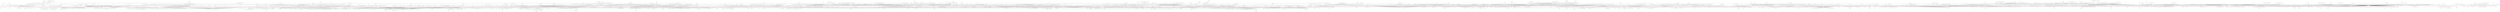 strict graph  {
	1767	 [height=0.80,
		level=1,
		pos="18970.09,-15598.98",
		width=0.80];
	1760	 [height=0.44,
		level=1,
		pos="16006.16,-11879.71",
		width=0.44];
	1767 -- 1760;
	4637	 [height=0.37,
		level=7,
		pos="18131.61,-15796.98",
		width=0.37];
	1767 -- 4637;
	4639	 [height=0.37,
		level=5,
		pos="18015.59,-15580.83",
		width=0.37];
	1767 -- 4639;
	4641	 [height=0.79,
		level=2,
		pos="20064.87,-16323.61",
		width=0.79];
	1767 -- 4641;
	4635	 [height=0.79,
		level=3,
		pos="20358.06,-15740.19",
		width=0.79];
	1767 -- 4635;
	4638	 [height=0.67,
		level=3,
		pos="17826.81,-14678.45",
		width=0.67];
	1767 -- 4638;
	4645	 [height=0.60,
		level=8,
		pos="19439.23,-15088.59",
		width=0.60];
	1767 -- 4645;
	4644	 [height=0.32,
		level=4,
		pos="19031.08,-16652.08",
		width=0.32];
	1767 -- 4644;
	4642	 [height=0.83,
		level=3,
		pos="19863.13,-15011.96",
		width=0.83];
	1767 -- 4642;
	4643	 [height=0.42,
		level=8,
		pos="18618.18,-16501.34",
		width=0.42];
	1767 -- 4643;
	4640	 [height=0.31,
		level=4,
		pos="18704.36,-14793.28",
		width=0.31];
	1767 -- 4640;
	4636	 [height=0.61,
		level=2,
		pos="20258.79,-17028.71",
		width=0.61];
	1767 -- 4636;
	5296	 [height=0.17,
		level=7,
		pos="10789.50,16598.54",
		width=0.17];
	1673	 [height=0.56,
		level=2,
		pos="11650.65,17303.33",
		width=0.56];
	5296 -- 1673;
	4841	 [height=0.32,
		level=2,
		pos="-3727.20,26045.23",
		width=0.32];
	2792	 [height=0.34,
		level=1,
		pos="-3767.84,25772.67",
		width=0.34];
	4841 -- 2792;
	5576	 [height=0.55,
		level=8,
		pos="-3161.55,26448.37",
		width=0.55];
	4841 -- 5576;
	92	 [height=0.40,
		level=7,
		pos="-15111.61,-2741.13",
		width=0.40];
	51	 [height=0.65,
		level=1,
		pos="-16075.25,-3891.59",
		width=0.65];
	92 -- 51;
	5766	 [height=0.34,
		level=8,
		pos="-6149.06,-14353.93",
		width=0.34];
	5636	 [height=0.33,
		level=5,
		pos="-6095.59,-14183.82",
		width=0.33];
	5766 -- 5636;
	5491	 [height=0.36,
		level=5,
		pos="3988.69,-1320.16",
		width=0.36];
	5489	 [height=0.25,
		level=4,
		pos="3795.27,-1367.38",
		width=0.25];
	5491 -- 5489;
	3389	 [height=0.46,
		level=1,
		pos="13799.83,11816.74",
		width=0.46];
	3799	 [height=0.24,
		level=8,
		pos="14088.63,11793.40",
		width=0.24];
	3389 -- 3799;
	3798	 [height=0.53,
		level=3,
		pos="14492.88,11518.23",
		width=0.53];
	3389 -- 3798;
	3797	 [height=0.45,
		level=2,
		pos="13833.83,11023.33",
		width=0.45];
	3389 -- 3797;
	3370	 [height=0.36,
		level=1,
		pos="12539.06,10827.41",
		width=0.36];
	3389 -- 3370;
	4889	 [height=0.47,
		level=5,
		pos="5722.26,4945.12",
		width=0.47];
	4888	 [height=0.32,
		level=3,
		pos="5378.57,5168.77",
		width=0.32];
	4889 -- 4888;
	4890	 [height=0.51,
		level=7,
		pos="5476.12,4397.55",
		width=0.51];
	4889 -- 4890;
	1701	 [height=0.54,
		level=8,
		pos="9268.18,-13079.66",
		width=0.54];
	1694	 [height=0.60,
		level=2,
		pos="8928.96,-13073.48",
		width=0.60];
	1701 -- 1694;
	3902	 [height=0.41,
		level=8,
		pos="-26861.40,-23949.25",
		width=0.41];
	3893	 [height=0.69,
		level=1,
		pos="-25465.90,-24175.85",
		width=0.69];
	3902 -- 3893;
	516	 [height=0.14,
		level=7,
		pos="-629.26,1521.72",
		width=0.14];
	327	 [height=0.52,
		level=1,
		pos="-360.43,2264.34",
		width=0.52];
	516 -- 327;
	1147	 [height=0.44,
		level=1,
		pos="-22019.82,8117.25",
		width=0.44];
	3677	 [height=0.52,
		level=8,
		pos="-21376.45,9390.59",
		width=0.52];
	1147 -- 3677;
	3675	 [height=0.41,
		level=7,
		pos="-20938.36,7315.73",
		width=0.41];
	1147 -- 3675;
	3680	 [height=0.12,
		level=8,
		pos="-21583.06,7259.80",
		width=0.12];
	1147 -- 3680;
	3662	 [height=0.53,
		level=2,
		pos="-22294.13,9904.11",
		width=0.53];
	1147 -- 3662;
	3673	 [height=0.18,
		level=7,
		pos="-22544.92,6961.56",
		width=0.18];
	1147 -- 3673;
	3679	 [height=0.39,
		level=8,
		pos="-20859.13,8414.30",
		width=0.39];
	1147 -- 3679;
	3668	 [height=0.48,
		level=7,
		pos="-21204.48,9499.93",
		width=0.48];
	1147 -- 3668;
	3672	 [height=0.68,
		level=3,
		pos="-20596.46,9233.31",
		width=0.68];
	1147 -- 3672;
	3664	 [height=0.27,
		level=3,
		pos="-22475.28,6942.46",
		width=0.27];
	1147 -- 3664;
	3682	 [height=0.26,
		level=6,
		pos="-21163.75,7614.12",
		width=0.26];
	1147 -- 3682;
	3665	 [height=0.31,
		level=7,
		pos="-22984.28,9021.88",
		width=0.31];
	1147 -- 3665;
	3671	 [height=0.18,
		level=5,
		pos="-23163.92,7234.11",
		width=0.18];
	1147 -- 3671;
	3681	 [height=0.57,
		level=2,
		pos="-23565.05,7098.68",
		width=0.57];
	1147 -- 3681;
	3669	 [height=0.41,
		level=3,
		pos="-20876.98,7928.72",
		width=0.41];
	1147 -- 3669;
	3674	 [height=0.62,
		level=7,
		pos="-20635.60,8573.81",
		width=0.62];
	1147 -- 3674;
	3684	 [height=0.41,
		level=8,
		pos="-23534.92,8421.51",
		width=0.41];
	1147 -- 3684;
	3663	 [height=0.33,
		level=6,
		pos="-20600.83,9300.69",
		width=0.33];
	1147 -- 3663;
	3683	 [height=0.34,
		level=5,
		pos="-23694.17,7790.73",
		width=0.34];
	1147 -- 3683;
	3667	 [height=0.38,
		level=3,
		pos="-23560.42,8523.12",
		width=0.38];
	1147 -- 3667;
	3670	 [height=0.56,
		level=4,
		pos="-21199.17,6886.29",
		width=0.56];
	1147 -- 3670;
	3666	 [height=0.25,
		level=7,
		pos="-23662.06,7726.53",
		width=0.25];
	1147 -- 3666;
	3676	 [height=0.40,
		level=5,
		pos="-22067.18,9480.07",
		width=0.40];
	1147 -- 3676;
	618	 [height=0.49,
		level=1,
		pos="-21845.51,5117.71",
		width=0.49];
	1147 -- 618;
	3678	 [height=0.42,
		level=8,
		pos="-22798.39,8997.93",
		width=0.42];
	1147 -- 3678;
	2664	 [height=0.62,
		level=4,
		pos="-29418.40,16244.01",
		width=0.62];
	2648	 [height=0.34,
		level=2,
		pos="-29379.26,15194.30",
		width=0.34];
	2664 -- 2648;
	3929	 [height=0.49,
		level=6,
		pos="-25756.48,7694.48",
		width=0.49];
	635	 [height=0.77,
		level=2,
		pos="-25962.25,7885.94",
		width=0.77];
	3929 -- 635;
	4537	 [height=0.31,
		level=8,
		pos="13630.71,-8042.77",
		width=0.31];
	3730	 [height=0.45,
		level=2,
		pos="14176.11,-8198.28",
		width=0.45];
	4537 -- 3730;
	807	 [height=0.32,
		level=7,
		pos="3603.73,-11754.38",
		width=0.32];
	726	 [height=0.76,
		level=1,
		pos="2150.11,-11364.78",
		width=0.76];
	807 -- 726;
	1366	 [height=0.38,
		level=6,
		pos="5684.49,-20437.88",
		width=0.38];
	1302	 [height=0.59,
		level=1,
		pos="5054.17,-18662.27",
		width=0.59];
	1366 -- 1302;
	2740	 [height=0.13,
		level=8,
		pos="18316.00,-9848.56",
		width=0.13];
	2731	 [height=0.34,
		level=1,
		pos="18610.64,-9521.24",
		width=0.34];
	2740 -- 2731;
	3882	 [height=0.45,
		level=8,
		pos="-17716.11,-10507.66",
		width=0.45];
	54	 [height=0.55,
		level=1,
		pos="-17435.30,-9857.50",
		width=0.55];
	3882 -- 54;
	393	 [height=0.17,
		level=8,
		pos="-7938.79,-3733.94",
		width=0.17];
	345	 [height=0.37,
		level=1,
		pos="-7739.54,-4694.68",
		width=0.37];
	393 -- 345;
	468	 [height=0.59,
		level=2,
		pos="-3073.93,830.81",
		width=0.59];
	826	 [height=0.38,
		level=2,
		pos="-4488.61,-737.48",
		width=0.38];
	468 -- 826;
	468 -- 327;
	1030	 [height=0.82,
		level=2,
		pos="3395.41,-4796.63",
		width=0.82];
	5304	 [height=0.37,
		level=8,
		pos="3359.56,-4594.87",
		width=0.37];
	1030 -- 5304;
	5302	 [height=0.88,
		level=4,
		pos="3756.91,-4736.08",
		width=0.88];
	1030 -- 5302;
	838	 [height=0.72,
		level=1,
		pos="650.44,-3622.85",
		width=0.72];
	1030 -- 838;
	5303	 [height=0.33,
		level=5,
		pos="4196.21,-4931.51",
		width=0.33];
	1030 -- 5303;
	4406	 [height=0.69,
		level=3,
		pos="-887.33,-1772.42",
		width=0.69];
	855	 [height=0.28,
		level=2,
		pos="-1031.39,-817.35",
		width=0.28];
	4406 -- 855;
	2072	 [height=0.60,
		level=2,
		pos="11314.89,-26263.17",
		width=0.60];
	2034	 [height=0.73,
		level=1,
		pos="12643.61,-26401.63",
		width=0.73];
	2072 -- 2034;
	3407	 [height=0.33,
		level=8,
		pos="19328.41,7438.27",
		width=0.33];
	2501	 [height=0.41,
		level=2,
		pos="18768.94,7846.04",
		width=0.41];
	3407 -- 2501;
	5782	 [height=0.16,
		level=8,
		pos="898.66,-9255.25",
		width=0.16];
	5781	 [height=0.21,
		level=5,
		pos="1097.66,-9120.16",
		width=0.21];
	5782 -- 5781;
	5421	 [height=0.52,
		level=7,
		pos="-864.79,-605.55",
		width=0.52];
	676	 [height=0.63,
		level=3,
		pos="-1157.01,-822.77",
		width=0.63];
	5421 -- 676;
	782	 [height=0.43,
		level=3,
		pos="-2093.64,-7231.79",
		width=0.43];
	374	 [height=0.33,
		level=1,
		pos="-3031.64,-7824.02",
		width=0.33];
	782 -- 374;
	4470	 [height=0.20,
		level=6,
		pos="6194.51,-12879.35",
		width=0.20];
	4460	 [height=0.17,
		level=1,
		pos="6769.65,-12356.29",
		width=0.17];
	4470 -- 4460;
	2793	 [height=0.48,
		level=7,
		pos="-6543.77,24778.03",
		width=0.48];
	2775	 [height=0.35,
		level=1,
		pos="-5795.39,25057.85",
		width=0.35];
	2793 -- 2775;
	3485	 [height=0.36,
		level=3,
		pos="-3635.15,-17040.54",
		width=0.36];
	3475	 [height=0.74,
		level=2,
		pos="-4553.40,-16721.49",
		width=0.74];
	3485 -- 3475;
	5671	 [height=0.42,
		level=8,
		pos="19662.29,12822.04",
		width=0.42];
	1644	 [height=0.58,
		level=4,
		pos="19152.38,13493.44",
		width=0.58];
	5671 -- 1644;
	547	 [height=0.35,
		level=8,
		pos="-289.17,1615.75",
		width=0.35];
	547 -- 327;
	1709	 [height=0.35,
		level=7,
		pos="762.96,13315.46",
		width=0.35];
	561	 [height=0.39,
		level=1,
		pos="1291.50,12988.66",
		width=0.39];
	1709 -- 561;
	5168	 [height=0.11,
		level=6,
		pos="21960.14,5067.37",
		width=0.11];
	5167	 [height=0.12,
		level=5,
		pos="21837.90,4996.95",
		width=0.12];
	5168 -- 5167;
	400	 [height=0.24,
		level=3,
		pos="-8366.60,-7883.90",
		width=0.24];
	373	 [height=0.51,
		level=1,
		pos="-7680.18,-8107.36",
		width=0.51];
	400 -- 373;
	3529	 [height=0.29,
		level=7,
		pos="-21002.86,2139.63",
		width=0.29];
	1146	 [height=0.53,
		level=2,
		pos="-20462.29,3009.00",
		width=0.53];
	3529 -- 1146;
	1904	 [height=0.63,
		level=2,
		pos="-21070.82,-4837.92",
		width=0.63];
	71	 [height=0.95,
		level=1,
		pos="-19861.54,-4504.27",
		width=0.95];
	1904 -- 71;
	5485	 [height=0.37,
		level=3,
		pos="-2669.97,-20408.66",
		width=0.37];
	2574	 [height=0.53,
		level=3,
		pos="-2392.56,-20838.25",
		width=0.53];
	5485 -- 2574;
	4757	 [height=0.41,
		level=6,
		pos="2666.95,-30675.65",
		width=0.41];
	4754	 [height=0.62,
		level=4,
		pos="3760.24,-29969.65",
		width=0.62];
	4757 -- 4754;
	5193	 [height=0.42,
		level=3,
		pos="1282.02,-14647.70",
		width=0.42];
	1276	 [height=0.49,
		level=2,
		pos="563.51,-14308.90",
		width=0.49];
	5193 -- 1276;
	5752	 [height=0.23,
		level=6,
		pos="8417.14,16104.33",
		width=0.23];
	3351	 [height=0.63,
		level=3,
		pos="8465.42,15638.70",
		width=0.63];
	5752 -- 3351;
	3412	 [height=0.20,
		level=3,
		pos="-3471.48,-16548.33",
		width=0.20];
	1267	 [height=0.42,
		level=1,
		pos="-3270.43,-15865.90",
		width=0.42];
	3412 -- 1267;
	1966	 [height=0.43,
		level=7,
		pos="-5531.30,4821.30",
		width=0.43];
	1936	 [height=0.61,
		level=2,
		pos="-6091.10,5000.11",
		width=0.61];
	1966 -- 1936;
	4721	 [height=0.49,
		level=5,
		pos="-1828.77,6609.29",
		width=0.49];
	4242	 [height=0.25,
		level=2,
		pos="-2136.95,6333.44",
		width=0.25];
	4721 -- 4242;
	3404	 [height=0.54,
		level=7,
		pos="18493.45,8272.77",
		width=0.54];
	3404 -- 2501;
	1866	 [height=0.34,
		level=2,
		pos="6418.76,-16799.56",
		width=0.34];
	3157	 [height=0.25,
		level=5,
		pos="6256.23,-16230.64",
		width=0.25];
	1866 -- 3157;
	3155	 [height=0.30,
		level=7,
		pos="6349.55,-17226.85",
		width=0.30];
	1866 -- 3155;
	1856	 [height=0.43,
		level=1,
		pos="7049.26,-16218.33",
		width=0.43];
	1866 -- 1856;
	3154	 [height=0.48,
		level=4,
		pos="5804.73,-16573.24",
		width=0.48];
	1866 -- 3154;
	3156	 [height=0.31,
		level=5,
		pos="7013.34,-16906.76",
		width=0.31];
	1866 -- 3156;
	412	 [height=0.39,
		level=3,
		pos="-8543.09,-8978.30",
		width=0.39];
	397	 [height=0.65,
		level=1,
		pos="-8696.84,-10122.99",
		width=0.65];
	412 -- 397;
	1926	 [height=0.62,
		level=2,
		pos="-6094.50,7495.48",
		width=0.62];
	5014	 [height=0.59,
		level=8,
		pos="-5939.77,7714.23",
		width=0.59];
	1926 -- 5014;
	1169	 [height=0.34,
		level=1,
		pos="-5662.07,6476.85",
		width=0.34];
	1926 -- 1169;
	5013	 [height=0.43,
		level=2,
		pos="-5386.46,7684.82",
		width=0.43];
	1926 -- 5013;
	2543	 [height=0.64,
		level=2,
		pos="23500.55,7182.56",
		width=0.64];
	2565	 [height=0.27,
		level=2,
		pos="25136.04,7088.29",
		width=0.27];
	2543 -- 2565;
	2499	 [height=0.92,
		level=1,
		pos="21012.94,7076.26",
		width=0.92];
	2543 -- 2499;
	2566	 [height=0.47,
		level=7,
		pos="23796.62,6711.48",
		width=0.47];
	2543 -- 2566;
	2563	 [height=0.19,
		level=5,
		pos="23238.68,6762.35",
		width=0.19];
	2543 -- 2563;
	2564	 [height=0.41,
		level=5,
		pos="23028.14,8109.87",
		width=0.41];
	2543 -- 2564;
	2562	 [height=0.67,
		level=2,
		pos="23922.64,8050.99",
		width=0.67];
	2543 -- 2562;
	5020	 [height=0.48,
		level=4,
		pos="7779.08,22492.74",
		width=0.48];
	2334	 [height=0.49,
		level=2,
		pos="7019.62,22696.63",
		width=0.49];
	5020 -- 2334;
	4450	 [height=0.52,
		level=3,
		pos="339.87,-13147.61",
		width=0.52];
	4456	 [height=0.32,
		level=7,
		pos="-154.76,-13034.77",
		width=0.32];
	4450 -- 4456;
	4455	 [height=0.71,
		level=4,
		pos="-69.96,-13701.37",
		width=0.71];
	4450 -- 4455;
	4454	 [height=0.22,
		level=7,
		pos="496.17,-13648.14",
		width=0.22];
	4450 -- 4454;
	4449	 [height=0.76,
		level=3,
		pos="883.56,-13171.93",
		width=0.76];
	4450 -- 4449;
	4453	 [height=0.41,
		level=7,
		pos="138.81,-12832.58",
		width=0.41];
	4450 -- 4453;
	4654	 [height=0.57,
		level=7,
		pos="-515.66,-2649.65",
		width=0.57];
	862	 [height=0.69,
		level=1,
		pos="-971.92,-2222.06",
		width=0.69];
	4654 -- 862;
	4141	 [height=0.84,
		level=4,
		pos="-9706.98,4305.58",
		width=0.84];
	4137	 [height=0.53,
		level=2,
		pos="-9161.02,4370.69",
		width=0.53];
	4141 -- 4137;
	4533	 [height=0.62,
		level=2,
		pos="13148.32,-8640.86",
		width=0.62];
	4533 -- 3730;
	5076	 [height=0.35,
		level=5,
		pos="13443.55,-9181.41",
		width=0.35];
	4533 -- 5076;
	5077	 [height=0.74,
		level=4,
		pos="12388.31,-8317.64",
		width=0.74];
	4533 -- 5077;
	5078	 [height=0.42,
		level=8,
		pos="13385.07,-8179.53",
		width=0.42];
	4533 -- 5078;
	4399	 [height=0.25,
		level=5,
		pos="-21026.54,-7170.03",
		width=0.25];
	4391	 [height=0.33,
		level=2,
		pos="-21001.26,-7098.73",
		width=0.33];
	4399 -- 4391;
	1258	 [height=0.46,
		level=3,
		pos="-18554.38,3623.31",
		width=0.46];
	1259	 [height=0.44,
		level=3,
		pos="-17980.76,3425.27",
		width=0.44];
	1258 -- 1259;
	1260	 [height=0.37,
		level=4,
		pos="-18468.48,4343.67",
		width=0.37];
	1258 -- 1260;
	1261	 [height=0.29,
		level=6,
		pos="-18854.26,3680.78",
		width=0.29];
	1258 -- 1261;
	1255	 [height=0.45,
		level=3,
		pos="-19219.33,3955.15",
		width=0.45];
	1258 -- 1255;
	5452	 [height=0.38,
		level=7,
		pos="7263.13,-20966.69",
		width=0.38];
	3588	 [height=0.24,
		level=2,
		pos="7392.22,-21216.42",
		width=0.24];
	5452 -- 3588;
	4587	 [height=0.13,
		level=8,
		pos="23050.50,-8067.00",
		width=0.13];
	3867	 [height=0.12,
		level=5,
		pos="22644.99,-8016.13",
		width=0.12];
	4587 -- 3867;
	4216	 [height=0.29,
		level=5,
		pos="12141.74,-2790.22",
		width=0.29];
	1524	 [height=0.66,
		level=1,
		pos="11453.69,-2142.44",
		width=0.66];
	4216 -- 1524;
	1422	 [height=0.61,
		level=5,
		pos="12034.90,-11590.22",
		width=0.61];
	1397	 [height=0.77,
		level=1,
		pos="12587.82,-13223.34",
		width=0.77];
	1422 -- 1397;
	2243	 [height=0.77,
		level=2,
		pos="-9970.84,-19179.31",
		width=0.77];
	2256	 [height=0.59,
		level=2,
		pos="-9576.34,-18670.79",
		width=0.59];
	2243 -- 2256;
	2255	 [height=0.55,
		level=2,
		pos="-9030.22,-20805.25",
		width=0.55];
	2243 -- 2255;
	1206	 [height=0.62,
		level=1,
		pos="-11227.85,-18953.55",
		width=0.62];
	2243 -- 1206;
	3648	 [height=0.31,
		level=5,
		pos="-13874.81,4443.22",
		width=0.31];
	2924	 [height=0.42,
		level=2,
		pos="-13843.97,4815.42",
		width=0.42];
	3648 -- 2924;
	915	 [height=0.30,
		level=7,
		pos="859.87,402.09",
		width=0.30];
	659	 [height=0.65,
		level=1,
		pos="576.52,-180.57",
		width=0.65];
	915 -- 659;
	2213	 [height=0.19,
		level=5,
		pos="9420.84,-15409.26",
		width=0.19];
	1690	 [height=0.40,
		level=1,
		pos="10174.08,-15980.88",
		width=0.40];
	2213 -- 1690;
	2674	 [height=0.96,
		level=1,
		pos="20399.41,-7871.32",
		width=0.96];
	2710	 [height=0.33,
		level=8,
		pos="20737.57,-7277.14",
		width=0.33];
	2674 -- 2710;
	2714	 [height=0.45,
		level=8,
		pos="21331.30,-8449.59",
		width=0.45];
	2674 -- 2714;
	2701	 [height=0.79,
		level=2,
		pos="21853.45,-8521.21",
		width=0.79];
	2674 -- 2701;
	2700	 [height=0.34,
		level=1,
		pos="22691.19,-10823.07",
		width=0.34];
	2674 -- 2700;
	2703	 [height=0.38,
		level=4,
		pos="19854.73,-9174.57",
		width=0.38];
	2674 -- 2703;
	2711	 [height=0.28,
		level=8,
		pos="19494.50,-8163.06",
		width=0.28];
	2674 -- 2711;
	2704	 [height=0.33,
		level=7,
		pos="19873.20,-8839.06",
		width=0.33];
	2674 -- 2704;
	1462	 [height=0.74,
		level=1,
		pos="13274.10,-6315.91",
		width=0.74];
	2674 -- 1462;
	2709	 [height=0.44,
		level=8,
		pos="19843.34,-6848.10",
		width=0.44];
	2674 -- 2709;
	2712	 [height=0.66,
		level=3,
		pos="20683.66,-9112.81",
		width=0.66];
	2674 -- 2712;
	2705	 [height=0.25,
		level=7,
		pos="19504.08,-7371.18",
		width=0.25];
	2674 -- 2705;
	2707	 [height=0.61,
		level=7,
		pos="21134.74,-7623.14",
		width=0.61];
	2674 -- 2707;
	2706	 [height=0.34,
		level=5,
		pos="19305.96,-8087.75",
		width=0.34];
	2674 -- 2706;
	2713	 [height=0.42,
		level=6,
		pos="20519.10,-6915.76",
		width=0.42];
	2674 -- 2713;
	2708	 [height=0.75,
		level=4,
		pos="19895.29,-6701.65",
		width=0.75];
	2674 -- 2708;
	2702	 [height=0.33,
		level=7,
		pos="20555.81,-9072.25",
		width=0.33];
	2674 -- 2702;
	2080	 [height=0.77,
		level=3,
		pos="-13229.91,3180.61",
		width=0.77];
	242	 [height=0.71,
		level=1,
		pos="-13431.75,2258.36",
		width=0.71];
	2080 -- 242;
	895	 [height=0.44,
		level=5,
		pos="146.84,-43.56",
		width=0.44];
	895 -- 659;
	1410	 [height=0.51,
		level=6,
		pos="10982.34,-14471.76",
		width=0.51];
	1410 -- 1397;
	2201	 [height=0.47,
		level=3,
		pos="-25639.10,-16541.79",
		width=0.47];
	2175	 [height=0.49,
		level=1,
		pos="-24389.53,-16167.53",
		width=0.49];
	2201 -- 2175;
	2589	 [height=0.26,
		level=5,
		pos="-1815.84,-25550.71",
		width=0.26];
	2571	 [height=0.34,
		level=1,
		pos="-1375.99,-24527.68",
		width=0.34];
	2589 -- 2571;
	5774	 [height=0.45,
		level=8,
		pos="-21442.39,-7696.22",
		width=0.45];
	44	 [height=0.42,
		level=3,
		pos="-21752.99,-8254.53",
		width=0.42];
	5774 -- 44;
	994	 [height=0.36,
		level=3,
		pos="3528.34,1432.44",
		width=0.36];
	837	 [height=0.46,
		level=1,
		pos="2232.27,1123.81",
		width=0.46];
	994 -- 837;
	1171	 [height=0.36,
		level=8,
		pos="-4568.65,7804.29",
		width=0.36];
	470	 [height=0.37,
		level=1,
		pos="-4346.99,7433.33",
		width=0.37];
	1171 -- 470;
	5504	 [height=0.41,
		level=6,
		pos="8836.32,-15497.10",
		width=0.41];
	1858	 [height=0.71,
		level=2,
		pos="7992.82,-15846.53",
		width=0.71];
	5504 -- 1858;
	1034	 [height=0.62,
		level=3,
		pos="1509.54,-3065.91",
		width=0.62];
	1034 -- 838;
	1560	 [height=0.31,
		level=3,
		pos="6751.26,1149.60",
		width=0.31];
	841	 [height=0.60,
		level=1,
		pos="7400.95,-486.20",
		width=0.60];
	1560 -- 841;
	5592	 [height=0.25,
		level=5,
		pos="-590.32,-8225.63",
		width=0.25];
	752	 [height=0.27,
		level=2,
		pos="-1123.94,-8286.64",
		width=0.27];
	5592 -- 752;
	4708	 [height=0.27,
		level=5,
		pos="5231.89,18123.11",
		width=0.27];
	4374	 [height=0.44,
		level=2,
		pos="5167.84,17973.66",
		width=0.44];
	4708 -- 4374;
	651	 [height=0.39,
		level=3,
		pos="-26226.54,10622.94",
		width=0.39];
	633	 [height=0.45,
		level=1,
		pos="-25151.13,10863.98",
		width=0.45];
	651 -- 633;
	3315	 [height=0.63,
		level=1,
		pos="-32828.47,-9666.14",
		width=0.63];
	3303	 [height=0.73,
		level=1,
		pos="-29836.48,-9233.98",
		width=0.73];
	3315 -- 3303;
	4203	 [height=0.55,
		level=2,
		pos="-33397.17,-10936.33",
		width=0.55];
	3315 -- 4203;
	4204	 [height=0.69,
		level=4,
		pos="-32864.90,-9385.77",
		width=0.69];
	3315 -- 4204;
	5046	 [height=0.54,
		level=7,
		pos="14060.35,18400.73",
		width=0.54];
	1659	 [height=0.62,
		level=1,
		pos="15094.60,18101.24",
		width=0.62];
	5046 -- 1659;
	3742	 [height=0.51,
		level=3,
		pos="-6699.74,13198.07",
		width=0.51];
	1087	 [height=0.89,
		level=2,
		pos="-7062.38,12991.74",
		width=0.89];
	3742 -- 1087;
	3743	 [height=0.36,
		level=6,
		pos="-6443.19,13040.40",
		width=0.36];
	3742 -- 3743;
	1360	 [height=0.42,
		level=8,
		pos="6732.46,-18646.27",
		width=0.42];
	1360 -- 1302;
	1886	 [height=0.41,
		level=7,
		pos="13525.39,-17199.44",
		width=0.41];
	1402	 [height=0.74,
		level=1,
		pos="14050.82,-17532.31",
		width=0.74];
	1886 -- 1402;
	1150	 [height=0.41,
		level=3,
		pos="-22696.35,5876.29",
		width=0.41];
	1150 -- 618;
	4473	 [height=0.42,
		level=3,
		pos="20168.81,-13169.61",
		width=0.42];
	5058	 [height=0.38,
		level=7,
		pos="20585.86,-13291.36",
		width=0.38];
	4473 -- 5058;
	5060	 [height=0.23,
		level=8,
		pos="20070.46,-13004.57",
		width=0.23];
	4473 -- 5060;
	1766	 [height=0.19,
		level=1,
		pos="18845.03,-13447.44",
		width=0.19];
	4473 -- 1766;
	5059	 [height=0.21,
		level=8,
		pos="20424.32,-13872.86",
		width=0.21];
	4473 -- 5059;
	3641	 [height=0.44,
		level=8,
		pos="-2461.74,-26377.16",
		width=0.44];
	2585	 [height=0.34,
		level=2,
		pos="-1836.11,-26778.89",
		width=0.34];
	3641 -- 2585;
	2872	 [height=0.41,
		level=6,
		pos="7670.28,-8668.73",
		width=0.41];
	1009	 [height=1.01,
		level=1,
		pos="6417.72,-8540.50",
		width=1.01];
	2872 -- 1009;
	4325	 [height=0.26,
		level=3,
		pos="-13796.59,-6345.27",
		width=0.26];
	76	 [height=0.37,
		level=1,
		pos="-14405.68,-6135.64",
		width=0.37];
	4325 -- 76;
	3019	 [height=0.42,
		level=2,
		pos="-3825.19,13027.14",
		width=0.42];
	315	 [height=0.50,
		level=1,
		pos="-4755.16,12688.89",
		width=0.50];
	3019 -- 315;
	2324	 [height=0.62,
		level=2,
		pos="-18499.92,10333.89",
		width=0.62];
	3719	 [height=0.63,
		level=2,
		pos="-18240.52,11399.96",
		width=0.63];
	2324 -- 3719;
	2316	 [height=0.63,
		level=2,
		pos="-17984.65,9296.30",
		width=0.63];
	2324 -- 2316;
	2864	 [height=0.74,
		level=5,
		pos="6051.77,-7413.39",
		width=0.74];
	1009 -- 2864;
	2860	 [height=0.79,
		level=2,
		pos="5582.65,-10286.17",
		width=0.79];
	1009 -- 2860;
	2869	 [height=0.46,
		level=8,
		pos="5539.09,-8766.34",
		width=0.46];
	1009 -- 2869;
	2858	 [height=0.44,
		level=7,
		pos="7502.36,-8540.26",
		width=0.44];
	1009 -- 2858;
	2859	 [height=0.32,
		level=7,
		pos="7810.57,-9033.64",
		width=0.32];
	1009 -- 2859;
	2850	 [height=0.51,
		level=6,
		pos="7449.71,-9273.89",
		width=0.51];
	1009 -- 2850;
	1009 -- 838;
	2870	 [height=0.26,
		level=6,
		pos="7644.34,-9026.05",
		width=0.26];
	1009 -- 2870;
	2857	 [height=0.44,
		level=7,
		pos="6914.26,-8158.55",
		width=0.44];
	1009 -- 2857;
	2853	 [height=0.50,
		level=3,
		pos="6785.86,-9684.46",
		width=0.50];
	1009 -- 2853;
	2863	 [height=0.55,
		level=2,
		pos="5425.81,-10443.38",
		width=0.55];
	1009 -- 2863;
	2861	 [height=0.54,
		level=4,
		pos="6520.98,-9996.77",
		width=0.54];
	1009 -- 2861;
	2871	 [height=0.43,
		level=3,
		pos="5452.35,-8263.82",
		width=0.43];
	1009 -- 2871;
	2868	 [height=0.36,
		level=8,
		pos="5768.11,-7749.76",
		width=0.36];
	1009 -- 2868;
	2856	 [height=0.47,
		level=7,
		pos="6215.92,-7680.71",
		width=0.47];
	1009 -- 2856;
	2862	 [height=0.46,
		level=7,
		pos="5383.58,-9019.51",
		width=0.46];
	1009 -- 2862;
	2851	 [height=0.78,
		level=1,
		pos="5742.16,-11736.59",
		width=0.78];
	1009 -- 2851;
	2852	 [height=0.44,
		level=5,
		pos="5399.52,-9568.50",
		width=0.44];
	1009 -- 2852;
	2854	 [height=0.60,
		level=2,
		pos="6477.95,-10701.70",
		width=0.60];
	1009 -- 2854;
	2865	 [height=0.49,
		level=8,
		pos="6666.74,-7837.20",
		width=0.49];
	1009 -- 2865;
	2855	 [height=0.67,
		level=3,
		pos="7331.07,-9548.48",
		width=0.67];
	1009 -- 2855;
	2849	 [height=0.36,
		level=6,
		pos="7067.24,-9393.43",
		width=0.36];
	1009 -- 2849;
	2867	 [height=0.57,
		level=2,
		pos="5329.09,-9755.54",
		width=0.57];
	1009 -- 2867;
	2866	 [height=0.43,
		level=8,
		pos="7234.42,-8114.13",
		width=0.43];
	1009 -- 2866;
	1117	 [height=0.21,
		level=8,
		pos="-11789.65,18213.94",
		width=0.21];
	1085	 [height=0.62,
		level=1,
		pos="-12160.41,16983.39",
		width=0.62];
	1117 -- 1085;
	560	 [height=0.84,
		level=1,
		pos="-1906.28,19427.91",
		width=0.84];
	1236	 [height=0.77,
		level=3,
		pos="-2032.14,18534.74",
		width=0.77];
	560 -- 1236;
	1231	 [height=0.59,
		level=2,
		pos="-1502.60,21029.19",
		width=0.59];
	560 -- 1231;
	1232	 [height=0.32,
		level=5,
		pos="-1060.33,19859.62",
		width=0.32];
	560 -- 1232;
	1229	 [height=0.37,
		level=2,
		pos="-3119.87,19041.18",
		width=0.37];
	560 -- 1229;
	1228	 [height=0.41,
		level=6,
		pos="-2752.09,19007.13",
		width=0.41];
	560 -- 1228;
	1233	 [height=0.51,
		level=2,
		pos="-1947.73,18219.76",
		width=0.51];
	560 -- 1233;
	1227	 [height=0.59,
		level=2,
		pos="-816.83,18671.29",
		width=0.59];
	560 -- 1227;
	1230	 [height=0.65,
		level=3,
		pos="-2947.68,19716.10",
		width=0.65];
	560 -- 1230;
	1234	 [height=0.57,
		level=4,
		pos="-2091.68,20354.32",
		width=0.57];
	560 -- 1234;
	555	 [height=0.40,
		level=1,
		pos="-1093.34,16331.73",
		width=0.40];
	560 -- 555;
	1235	 [height=0.44,
		level=8,
		pos="-1292.34,19496.63",
		width=0.44];
	560 -- 1235;
	2883	 [height=0.37,
		level=8,
		pos="3868.40,8773.42",
		width=0.37];
	1808	 [height=0.49,
		level=1,
		pos="4264.31,8072.39",
		width=0.49];
	2883 -- 1808;
	4445	 [height=0.66,
		level=2,
		pos="-15785.91,-19307.99",
		width=0.66];
	2246	 [height=0.65,
		level=1,
		pos="-16034.09,-17904.54",
		width=0.65];
	4445 -- 2246;
	482	 [height=0.52,
		level=3,
		pos="528.11,5270.98",
		width=0.52];
	3572	 [height=0.30,
		level=8,
		pos="1271.51,5840.63",
		width=0.30];
	482 -- 3572;
	3569	 [height=0.42,
		level=3,
		pos="1798.87,5104.28",
		width=0.42];
	482 -- 3569;
	3571	 [height=0.40,
		level=8,
		pos="955.86,5783.88",
		width=0.40];
	482 -- 3571;
	482 -- 327;
	3570	 [height=0.46,
		level=7,
		pos="1563.41,5255.10",
		width=0.46];
	482 -- 3570;
	834	 [height=0.33,
		level=6,
		pos="-5168.17,-578.56",
		width=0.33];
	826 -- 834;
	830	 [height=0.58,
		level=2,
		pos="-5043.13,-1373.47",
		width=0.58];
	826 -- 830;
	833	 [height=0.47,
		level=5,
		pos="-3907.42,-304.83",
		width=0.47];
	826 -- 833;
	829	 [height=0.48,
		level=5,
		pos="-3933.99,-803.04",
		width=0.48];
	826 -- 829;
	831	 [height=0.39,
		level=4,
		pos="-4980.19,-289.93",
		width=0.39];
	826 -- 831;
	832	 [height=0.43,
		level=3,
		pos="-4283.86,-968.55",
		width=0.43];
	826 -- 832;
	828	 [height=0.83,
		level=3,
		pos="-5409.85,-1236.03",
		width=0.83];
	826 -- 828;
	827	 [height=0.38,
		level=5,
		pos="-5310.56,-854.70",
		width=0.38];
	826 -- 827;
	835	 [height=0.32,
		level=8,
		pos="-4374.73,-236.01",
		width=0.32];
	826 -- 835;
	3145	 [height=0.27,
		level=3,
		pos="-28815.22,19064.84",
		width=0.27];
	3150	 [height=0.41,
		level=8,
		pos="-29381.67,18332.33",
		width=0.41];
	3145 -- 3150;
	3153	 [height=0.52,
		level=8,
		pos="-28163.25,18430.18",
		width=0.52];
	3145 -- 3153;
	3152	 [height=0.60,
		level=8,
		pos="-28290.92,19338.36",
		width=0.60];
	3145 -- 3152;
	3149	 [height=0.27,
		level=7,
		pos="-29211.08,19503.69",
		width=0.27];
	3145 -- 3149;
	3141	 [height=0.11,
		level=2,
		pos="-28963.97,17908.61",
		width=0.11];
	3145 -- 3141;
	3148	 [height=0.45,
		level=6,
		pos="-29247.41,19261.17",
		width=0.45];
	3145 -- 3148;
	3151	 [height=0.41,
		level=8,
		pos="-28479.24,19548.01",
		width=0.41];
	3145 -- 3151;
	5249	 [height=0.48,
		level=5,
		pos="-3672.40,-17820.36",
		width=0.48];
	5043	 [height=0.65,
		level=2,
		pos="-2808.44,-18019.31",
		width=0.65];
	5249 -- 5043;
	2747	 [height=0.80,
		level=3,
		pos="15981.69,-10294.89",
		width=0.80];
	5465	 [height=0.43,
		level=8,
		pos="16498.36,-10390.29",
		width=0.43];
	2747 -- 5465;
	5463	 [height=0.87,
		level=4,
		pos="16246.10,-10778.30",
		width=0.87];
	2747 -- 5463;
	2736	 [height=0.81,
		level=1,
		pos="16686.79,-8686.86",
		width=0.81];
	2747 -- 2736;
	5464	 [height=0.59,
		level=8,
		pos="15654.58,-10597.15",
		width=0.59];
	2747 -- 5464;
	1978	 [height=0.49,
		level=8,
		pos="-3250.08,11592.02",
		width=0.49];
	1971	 [height=0.52,
		level=1,
		pos="-2553.70,11724.39",
		width=0.52];
	1978 -- 1971;
	5522	 [height=0.37,
		level=7,
		pos="6143.55,-5116.60",
		width=0.37];
	2972	 [height=0.37,
		level=4,
		pos="6493.71,-5175.07",
		width=0.37];
	5522 -- 2972;
	1917	 [height=0.34,
		level=7,
		pos="-22857.21,-3302.35",
		width=0.34];
	1910	 [height=0.39,
		level=2,
		pos="-23412.73,-3468.92",
		width=0.39];
	1917 -- 1910;
	3772	 [height=0.40,
		level=4,
		pos="-724.60,13931.36",
		width=0.40];
	3769	 [height=0.35,
		level=2,
		pos="-391.00,14278.91",
		width=0.35];
	3772 -- 3769;
	5660	 [height=0.18,
		level=6,
		pos="6555.02,-14581.69",
		width=0.18];
	5659	 [height=0.13,
		level=5,
		pos="6703.96,-14339.87",
		width=0.13];
	5660 -- 5659;
	5431	 [height=0.23,
		level=5,
		pos="4735.92,-28398.05",
		width=0.23];
	3779	 [height=0.68,
		level=1,
		pos="5915.86,-28161.72",
		width=0.68];
	5431 -- 3779;
	1202	 [height=0.75,
		level=3,
		pos="-30450.40,9368.67",
		width=0.75];
	634	 [height=0.58,
		level=1,
		pos="-29781.29,9201.09",
		width=0.58];
	1202 -- 634;
	4603	 [height=0.40,
		level=7,
		pos="-808.88,20635.05",
		width=0.40];
	4603 -- 1231;
	1899	 [height=0.61,
		level=3,
		pos="-20354.31,-5490.24",
		width=0.61];
	1899 -- 71;
	2119	 [height=0.33,
		level=7,
		pos="-1292.81,-5300.87",
		width=0.33];
	848	 [height=0.65,
		level=1,
		pos="-943.84,-4856.65",
		width=0.65];
	2119 -- 848;
	5898	 [height=0.21,
		level=5,
		pos="1223.79,3355.32",
		width=0.21];
	540	 [height=0.62,
		level=4,
		pos="794.75,2521.23",
		width=0.62];
	5898 -- 540;
	1618	 [height=0.29,
		level=8,
		pos="11465.23,6592.25",
		width=0.29];
	1591	 [height=0.62,
		level=1,
		pos="12886.79,6652.21",
		width=0.62];
	1618 -- 1591;
	1310	 [height=0.45,
		level=7,
		pos="2110.42,-18224.93",
		width=0.45];
	1264	 [height=0.40,
		level=1,
		pos="624.93,-16995.11",
		width=0.40];
	1310 -- 1264;
	1909	 [height=0.73,
		level=2,
		pos="-18428.02,-4815.50",
		width=0.73];
	1909 -- 71;
	840	 [height=0.47,
		level=1,
		pos="10201.99,-4345.74",
		width=0.47];
	1477	 [height=0.29,
		level=8,
		pos="9769.06,-3413.80",
		width=0.29];
	840 -- 1477;
	1472	 [height=0.38,
		level=5,
		pos="9171.68,-5363.45",
		width=0.38];
	840 -- 1472;
	1474	 [height=0.51,
		level=2,
		pos="11387.12,-3498.94",
		width=0.51];
	840 -- 1474;
	1476	 [height=0.34,
		level=2,
		pos="9781.00,-5662.87",
		width=0.34];
	840 -- 1476;
	1468	 [height=0.37,
		level=7,
		pos="9714.46,-3523.59",
		width=0.37];
	840 -- 1468;
	1473	 [height=0.88,
		level=4,
		pos="10893.40,-5656.78",
		width=0.88];
	840 -- 1473;
	1470	 [height=0.24,
		level=5,
		pos="10248.08,-3059.70",
		width=0.24];
	840 -- 1470;
	1467	 [height=0.73,
		level=7,
		pos="9715.69,-5538.49",
		width=0.73];
	840 -- 1467;
	1466	 [height=0.40,
		level=6,
		pos="9172.94,-4534.45",
		width=0.40];
	840 -- 1466;
	1465	 [height=0.33,
		level=5,
		pos="10822.26,-3211.55",
		width=0.33];
	840 -- 1465;
	840 -- 659;
	1480	 [height=0.58,
		level=5,
		pos="10810.35,-5245.21",
		width=0.58];
	840 -- 1480;
	1464	 [height=0.41,
		level=1,
		pos="14038.21,-2345.87",
		width=0.41];
	840 -- 1464;
	840 -- 1462;
	1471	 [height=0.44,
		level=5,
		pos="9142.49,-4423.24",
		width=0.44];
	840 -- 1471;
	1461	 [height=0.49,
		level=1,
		pos="15824.67,-4141.81",
		width=0.49];
	840 -- 1461;
	1469	 [height=0.39,
		level=5,
		pos="10247.63,-5489.72",
		width=0.39];
	840 -- 1469;
	1460	 [height=0.58,
		level=1,
		pos="17734.76,-2420.72",
		width=0.58];
	840 -- 1460;
	1475	 [height=0.54,
		level=2,
		pos="10772.67,-3051.64",
		width=0.54];
	840 -- 1475;
	1478	 [height=0.52,
		level=4,
		pos="10348.62,-2854.19",
		width=0.52];
	840 -- 1478;
	1479	 [height=0.78,
		level=3,
		pos="9070.47,-5336.35",
		width=0.78];
	840 -- 1479;
	1463	 [height=0.53,
		level=3,
		pos="9021.67,-3618.26",
		width=0.53];
	840 -- 1463;
	5140	 [height=0.60,
		level=6,
		pos="26845.21,5489.64",
		width=0.60];
	5138	 [height=0.52,
		level=5,
		pos="26547.17,5511.05",
		width=0.52];
	5140 -- 5138;
	5838	 [height=0.22,
		level=6,
		pos="14118.37,-260.88",
		width=0.22];
	4630	 [height=0.35,
		level=4,
		pos="14449.62,277.53",
		width=0.35];
	5838 -- 4630;
	4733	 [height=0.45,
		level=8,
		pos="-2945.81,22084.86",
		width=0.45];
	4606	 [height=0.60,
		level=2,
		pos="-3802.27,22115.55",
		width=0.60];
	4733 -- 4606;
	842	 [height=0.34,
		level=1,
		pos="2183.53,486.71",
		width=0.34];
	1593	 [height=0.18,
		level=6,
		pos="2428.22,813.02",
		width=0.18];
	842 -- 1593;
	842 -- 659;
	1592	 [height=0.33,
		level=2,
		pos="3251.76,380.73",
		width=0.33];
	842 -- 1592;
	842 -- 1591;
	2278	 [height=0.43,
		level=3,
		pos="-26548.59,-1681.53",
		width=0.43];
	4790	 [height=0.43,
		level=6,
		pos="-26798.69,-2172.28",
		width=0.43];
	2278 -- 4790;
	2269	 [height=0.54,
		level=2,
		pos="-25436.70,-1160.28",
		width=0.54];
	2278 -- 2269;
	3272	 [height=0.25,
		level=8,
		pos="-19294.19,12374.86",
		width=0.25];
	3250	 [height=0.58,
		level=1,
		pos="-18723.80,13510.35",
		width=0.58];
	3272 -- 3250;
	3890	 [height=0.50,
		level=2,
		pos="-3990.61,233.27",
		width=0.50];
	485	 [height=0.26,
		level=1,
		pos="-4249.29,307.60",
		width=0.26];
	3890 -- 485;
	3640	 [height=0.21,
		level=6,
		pos="-1065.88,-25984.62",
		width=0.21];
	3640 -- 2585;
	1313	 [height=0.94,
		level=4,
		pos="-1802.08,-17235.42",
		width=0.94];
	1313 -- 1264;
	5229	 [height=0.54,
		level=3,
		pos="19754.75,20794.74",
		width=0.54];
	3114	 [height=0.66,
		level=2,
		pos="19382.87,20218.91",
		width=0.66];
	5229 -- 3114;
	1047	 [height=0.45,
		level=7,
		pos="-116.14,-3129.93",
		width=0.45];
	1047 -- 838;
	2065	 [height=0.55,
		level=7,
		pos="13259.81,-27071.86",
		width=0.55];
	2065 -- 2034;
	3022	 [height=0.69,
		level=3,
		pos="-6700.00,14169.50",
		width=0.69];
	3011	 [height=0.64,
		level=1,
		pos="-7847.21,14334.29",
		width=0.64];
	3022 -- 3011;
	4761	 [height=0.32,
		level=5,
		pos="-2012.42,-11406.11",
		width=0.32];
	3338	 [height=0.58,
		level=2,
		pos="-1784.00,-11027.05",
		width=0.58];
	4761 -- 3338;
	2732	 [height=0.31,
		level=4,
		pos="19746.78,-10358.56",
		width=0.31];
	1772	 [height=0.44,
		level=1,
		pos="20369.89,-10374.60",
		width=0.44];
	2732 -- 1772;
	3853	 [height=0.53,
		level=2,
		pos="19628.38,480.80",
		width=0.53];
	3842	 [height=0.50,
		level=2,
		pos="20358.74,-829.72",
		width=0.50];
	3853 -- 3842;
	3914	 [height=0.16,
		level=5,
		pos="19743.06,822.83",
		width=0.16];
	3853 -- 3914;
	3912	 [height=0.39,
		level=6,
		pos="19477.76,-392.33",
		width=0.39];
	3853 -- 3912;
	3917	 [height=0.65,
		level=2,
		pos="19426.43,1402.86",
		width=0.65];
	3853 -- 3917;
	3916	 [height=0.35,
		level=8,
		pos="19086.80,-278.07",
		width=0.35];
	3853 -- 3916;
	3918	 [height=0.22,
		level=5,
		pos="20026.17,129.25",
		width=0.22];
	3853 -- 3918;
	3913	 [height=0.80,
		level=4,
		pos="18612.83,484.11",
		width=0.80];
	3853 -- 3913;
	3915	 [height=0.67,
		level=3,
		pos="18660.10,687.91",
		width=0.67];
	3853 -- 3915;
	2152	 [height=0.17,
		level=1,
		pos="-24946.10,-13236.87",
		width=0.17];
	2183	 [height=0.48,
		level=2,
		pos="-26037.65,-12625.71",
		width=0.48];
	2152 -- 2183;
	2180	 [height=0.13,
		level=6,
		pos="-25610.64,-12591.79",
		width=0.13];
	2152 -- 2180;
	2179	 [height=0.52,
		level=3,
		pos="-25869.61,-13916.90",
		width=0.52];
	2152 -- 2179;
	13	 [height=0.46,
		level=1,
		pos="-22524.05,-11832.80",
		width=0.46];
	2152 -- 13;
	2152 -- 2175;
	2182	 [height=0.10,
		level=8,
		pos="-24207.05,-13141.88",
		width=0.10];
	2152 -- 2182;
	2181	 [height=0.41,
		level=6,
		pos="-25354.35,-14121.73",
		width=0.41];
	2152 -- 2181;
	2178	 [height=0.08,
		level=7,
		pos="-25819.15,-13545.27",
		width=0.08];
	2152 -- 2178;
	2177	 [height=0.23,
		level=7,
		pos="-24852.50,-12354.91",
		width=0.23];
	2152 -- 2177;
	2184	 [height=0.11,
		level=8,
		pos="-24747.32,-12524.92",
		width=0.11];
	2152 -- 2184;
	2176	 [height=0.11,
		level=6,
		pos="-24332.64,-13792.54",
		width=0.11];
	2152 -- 2176;
	2185	 [height=0.18,
		level=3,
		pos="-24270.88,-14026.96",
		width=0.18];
	2152 -- 2185;
	3032	 [height=0.33,
		level=8,
		pos="-8225.40,13345.38",
		width=0.33];
	3032 -- 3011;
	3748	 [height=0.31,
		level=7,
		pos="-9828.46,20709.31",
		width=0.31];
	3159	 [height=0.43,
		level=1,
		pos="-10222.74,20068.56",
		width=0.43];
	3748 -- 3159;
	2525	 [height=0.18,
		level=4,
		pos="14658.71,5761.03",
		width=0.18];
	2376	 [height=0.54,
		level=1,
		pos="16415.69,6958.32",
		width=0.54];
	2525 -- 2376;
	1843	 [height=0.46,
		level=5,
		pos="15209.63,-3621.60",
		width=0.46];
	1843 -- 1461;
	949	 [height=0.63,
		level=3,
		pos="-56.04,-201.49",
		width=0.63];
	949 -- 659;
	3330	 [height=0.32,
		level=7,
		pos="-11562.92,1381.01",
		width=0.32];
	317	 [height=0.56,
		level=1,
		pos="-11327.78,1183.18",
		width=0.56];
	3330 -- 317;
	5294	 [height=0.50,
		level=6,
		pos="-14817.18,1150.76",
		width=0.50];
	5105	 [height=0.30,
		level=2,
		pos="-14604.77,1734.31",
		width=0.30];
	5294 -- 5105;
	5257	 [height=0.83,
		level=4,
		pos="711.49,8774.00",
		width=0.83];
	5387	 [height=0.32,
		level=7,
		pos="677.23,8906.22",
		width=0.32];
	5257 -- 5387;
	506	 [height=0.30,
		level=1,
		pos="521.61,7985.44",
		width=0.30];
	5257 -- 506;
	4133	 [height=0.22,
		level=8,
		pos="-12587.46,-3759.09",
		width=0.22];
	113	 [height=0.44,
		level=1,
		pos="-12954.70,-3507.75",
		width=0.44];
	4133 -- 113;
	4900	 [height=0.37,
		level=6,
		pos="-5489.88,1723.03",
		width=0.37];
	1942	 [height=0.53,
		level=2,
		pos="-5575.84,2271.08",
		width=0.53];
	4900 -- 1942;
	1678	 [height=0.30,
		level=8,
		pos="12841.20,18740.66",
		width=0.30];
	1656	 [height=0.67,
		level=1,
		pos="12184.21,18329.13",
		width=0.67];
	1678 -- 1656;
	2780	 [height=0.53,
		level=3,
		pos="-6530.10,21357.54",
		width=0.53];
	5361	 [height=0.28,
		level=5,
		pos="-6667.99,21098.61",
		width=0.28];
	2780 -- 5361;
	556	 [height=0.84,
		level=1,
		pos="-6115.58,22236.60",
		width=0.84];
	2780 -- 556;
	235	 [height=0.46,
		level=3,
		pos="-11838.95,9414.99",
		width=0.46];
	192	 [height=0.30,
		level=1,
		pos="-9908.33,10112.87",
		width=0.30];
	235 -- 192;
	4667	 [height=0.50,
		level=5,
		pos="21571.27,-3038.71",
		width=0.50];
	4665	 [height=0.33,
		level=5,
		pos="22036.11,-3698.79",
		width=0.33];
	4667 -- 4665;
	5539	 [height=0.47,
		level=7,
		pos="21396.72,-2984.75",
		width=0.47];
	4667 -- 5539;
	2726	 [height=0.51,
		level=3,
		pos="25138.82,-9471.31",
		width=0.51];
	2715	 [height=0.53,
		level=1,
		pos="24024.36,-8987.26",
		width=0.53];
	2726 -- 2715;
	3489	 [height=0.24,
		level=5,
		pos="841.36,9065.47",
		width=0.24];
	1707	 [height=0.45,
		level=1,
		pos="1361.76,9732.18",
		width=0.45];
	3489 -- 1707;
	3575	 [height=0.30,
		level=5,
		pos="-9832.79,-6445.44",
		width=0.30];
	377	 [height=0.49,
		level=2,
		pos="-9239.40,-6068.78",
		width=0.49];
	3575 -- 377;
	4769	 [height=0.38,
		level=7,
		pos="3661.69,-12581.20",
		width=0.38];
	798	 [height=0.47,
		level=2,
		pos="3478.65,-12644.97",
		width=0.47];
	4769 -- 798;
	723	 [height=0.50,
		level=8,
		pos="2687.80,3384.00",
		width=0.50];
	715	 [height=0.56,
		level=3,
		pos="2558.82,3394.73",
		width=0.56];
	723 -- 715;
	4212	 [height=0.58,
		level=2,
		pos="9724.04,-2886.07",
		width=0.58];
	5406	 [height=0.82,
		level=2,
		pos="8948.21,-2676.97",
		width=0.82];
	4212 -- 5406;
	5407	 [height=0.65,
		level=8,
		pos="9569.52,-2885.08",
		width=0.65];
	4212 -- 5407;
	4212 -- 1524;
	5405	 [height=0.42,
		level=4,
		pos="9117.41,-2290.95",
		width=0.42];
	4212 -- 5405;
	2970	 [height=0.40,
		level=2,
		pos="5100.46,-4909.60",
		width=0.40];
	1010	 [height=0.54,
		level=1,
		pos="5888.65,-5954.02",
		width=0.54];
	2970 -- 1010;
	4302	 [height=0.33,
		level=7,
		pos="-27370.73,-13037.33",
		width=0.33];
	4285	 [height=1.04,
		level=1,
		pos="-27648.95,-13876.52",
		width=1.04];
	4302 -- 4285;
	2884	 [height=0.39,
		level=8,
		pos="4654.66,7224.82",
		width=0.39];
	2884 -- 1808;
	5585	 [height=0.25,
		level=7,
		pos="5443.67,-2174.36",
		width=0.25];
	1989	 [height=0.65,
		level=3,
		pos="5368.53,-1941.63",
		width=0.65];
	5585 -- 1989;
	4185	 [height=0.55,
		level=7,
		pos="5866.66,18196.81",
		width=0.55];
	589	 [height=0.64,
		level=1,
		pos="7036.11,19064.90",
		width=0.64];
	4185 -- 589;
	2235	 [height=0.45,
		level=8,
		pos="418.47,-20723.38",
		width=0.45];
	2224	 [height=0.75,
		level=2,
		pos="381.81,-20508.48",
		width=0.75];
	2235 -- 2224;
	3514	 [height=0.37,
		level=7,
		pos="-26222.12,1825.88",
		width=0.37];
	2271	 [height=0.71,
		level=2,
		pos="-25865.97,967.53",
		width=0.71];
	3514 -- 2271;
	3810	 [height=0.78,
		level=2,
		pos="24030.56,-96.59",
		width=0.78];
	3822	 [height=0.37,
		level=2,
		pos="22136.67,1033.96",
		width=0.37];
	3810 -- 3822;
	3827	 [height=0.37,
		level=8,
		pos="23650.46,-435.13",
		width=0.37];
	3810 -- 3827;
	3821	 [height=0.79,
		level=4,
		pos="25254.06,-749.64",
		width=0.79];
	3810 -- 3821;
	3819	 [height=0.72,
		level=2,
		pos="25302.56,-1989.75",
		width=0.72];
	3810 -- 3819;
	3829	 [height=0.48,
		level=8,
		pos="24375.46,701.72",
		width=0.48];
	3810 -- 3829;
	3824	 [height=0.54,
		level=7,
		pos="23140.40,-315.90",
		width=0.54];
	3810 -- 3824;
	3823	 [height=0.34,
		level=5,
		pos="24123.64,847.05",
		width=0.34];
	3810 -- 3823;
	3820	 [height=0.40,
		level=5,
		pos="23185.50,903.36",
		width=0.40];
	3810 -- 3820;
	3826	 [height=0.31,
		level=5,
		pos="24090.12,-824.38",
		width=0.31];
	3810 -- 3826;
	3828	 [height=0.37,
		level=6,
		pos="25017.75,121.89",
		width=0.37];
	3810 -- 3828;
	3805	 [height=0.65,
		level=2,
		pos="22672.75,1999.86",
		width=0.65];
	3810 -- 3805;
	3825	 [height=0.63,
		level=4,
		pos="25176.40,27.31",
		width=0.63];
	3810 -- 3825;
	4786	 [height=0.38,
		level=7,
		pos="3066.25,-13914.81",
		width=0.38];
	799	 [height=0.58,
		level=1,
		pos="3798.87,-14123.20",
		width=0.58];
	4786 -- 799;
	4044	 [height=0.43,
		level=5,
		pos="116.17,17309.80",
		width=0.43];
	579	 [height=0.59,
		level=3,
		pos="631.36,17035.46",
		width=0.59];
	4044 -- 579;
	3284	 [height=0.40,
		level=5,
		pos="-20484.16,18988.55",
		width=0.40];
	3256	 [height=0.76,
		level=1,
		pos="-21033.14,17851.69",
		width=0.76];
	3284 -- 3256;
	5655	 [height=0.47,
		level=7,
		pos="-3322.78,-2826.97",
		width=0.47];
	4011	 [height=0.73,
		level=2,
		pos="-3186.92,-2196.75",
		width=0.73];
	5655 -- 4011;
	3229	 [height=0.43,
		level=7,
		pos="-4242.35,14289.85",
		width=0.43];
	3013	 [height=0.44,
		level=1,
		pos="-3493.50,14193.12",
		width=0.44];
	3229 -- 3013;
	3345	 [height=0.18,
		level=5,
		pos="8333.10,14904.08",
		width=0.18];
	2807	 [height=0.38,
		level=1,
		pos="7414.48,15632.65",
		width=0.38];
	3345 -- 2807;
	4063	 [height=0.29,
		level=7,
		pos="10782.86,12820.59",
		width=0.29];
	3372	 [height=0.38,
		level=3,
		pos="11060.82,12603.56",
		width=0.38];
	4063 -- 3372;
	4397	 [height=0.22,
		level=5,
		pos="-20027.66,-7132.50",
		width=0.22];
	55	 [height=0.36,
		level=1,
		pos="-19504.07,-6673.29",
		width=0.36];
	4397 -- 55;
	420	 [height=0.65,
		level=7,
		pos="-10358.30,-10322.44",
		width=0.65];
	405	 [height=0.73,
		level=1,
		pos="-10547.09,-9300.60",
		width=0.73];
	420 -- 405;
	2652	 [height=0.36,
		level=6,
		pos="-28952.09,12835.62",
		width=0.36];
	643	 [height=0.55,
		level=1,
		pos="-29177.06,12267.52",
		width=0.55];
	2652 -- 643;
	5872	 [height=0.47,
		level=8,
		pos="-28479.24,13121.01",
		width=0.47];
	2652 -- 5872;
	5291	 [height=0.29,
		level=7,
		pos="-14016.82,1811.24",
		width=0.29];
	5105 -- 5291;
	5292	 [height=0.33,
		level=7,
		pos="-14094.21,1367.90",
		width=0.33];
	5105 -- 5292;
	5293	 [height=0.30,
		level=7,
		pos="-14918.04,2086.63",
		width=0.30];
	5105 -- 5293;
	5295	 [height=0.30,
		level=8,
		pos="-14896.56,1471.17",
		width=0.30];
	5105 -- 5295;
	2928	 [height=0.46,
		level=1,
		pos="-14564.50,3183.54",
		width=0.46];
	5105 -- 2928;
	1209	 [height=0.28,
		level=6,
		pos="-10277.54,-15334.97",
		width=0.28];
	406	 [height=0.89,
		level=1,
		pos="-10079.63,-15713.28",
		width=0.89];
	1209 -- 406;
	5842	 [height=0.62,
		level=3,
		pos="-5374.45,-14263.00",
		width=0.62];
	2670	 [height=0.29,
		level=3,
		pos="-5086.12,-13693.48",
		width=0.29];
	5842 -- 2670;
	3095	 [height=0.19,
		level=4,
		pos="-280.93,-6447.32",
		width=0.19];
	3088	 [height=0.71,
		level=1,
		pos="-985.69,-6418.40",
		width=0.71];
	3095 -- 3088;
	2169	 [height=0.58,
		level=4,
		pos="-24196.26,-10928.03",
		width=0.58];
	2169 -- 13;
	3254	 [height=0.44,
		level=7,
		pos="-22153.39,12158.62",
		width=0.44];
	644	 [height=0.56,
		level=1,
		pos="-22735.07,12703.33",
		width=0.56];
	3254 -- 644;
	997	 [height=0.33,
		level=8,
		pos="2074.16,645.69",
		width=0.33];
	997 -- 837;
	3613	 [height=0.31,
		level=7,
		pos="3846.48,2269.42",
		width=0.31];
	3611	 [height=0.44,
		level=3,
		pos="4189.02,2599.63",
		width=0.44];
	3613 -- 3611;
	2120	 [height=0.75,
		level=4,
		pos="-41.36,-5032.18",
		width=0.75];
	2120 -- 848;
	162	 [height=0.49,
		level=8,
		pos="-13134.24,10263.45",
		width=0.49];
	133	 [height=0.48,
		level=1,
		pos="-13633.07,9025.08",
		width=0.48];
	162 -- 133;
	3710	 [height=0.21,
		level=5,
		pos="-4384.54,-19826.86",
		width=0.21];
	2586	 [height=0.45,
		level=1,
		pos="-4565.51,-21225.18",
		width=0.45];
	3710 -- 2586;
	151	 [height=0.41,
		level=5,
		pos="-14970.05,9775.66",
		width=0.41];
	151 -- 133;
	4672	 [height=0.13,
		level=6,
		pos="1714.12,3136.46",
		width=0.13];
	4234	 [height=0.20,
		level=1,
		pos="449.70,1726.47",
		width=0.20];
	4672 -- 4234;
	1436	 [height=0.54,
		level=4,
		pos="13256.05,-11358.53",
		width=0.54];
	1436 -- 1397;
	3213	 [height=0.55,
		level=8,
		pos="-12603.82,11433.65",
		width=0.55];
	208	 [height=0.37,
		level=2,
		pos="-12746.10,10840.54",
		width=0.37];
	3213 -- 208;
	544	 [height=0.19,
		level=6,
		pos="528.41,2603.81",
		width=0.19];
	544 -- 327;
	3560	 [height=0.38,
		level=5,
		pos="-9631.51,-7476.11",
		width=0.38];
	376	 [height=0.55,
		level=2,
		pos="-9223.04,-6976.98",
		width=0.55];
	3560 -- 376;
	990	 [height=0.40,
		level=7,
		pos="1804.41,643.43",
		width=0.40];
	990 -- 837;
	678	 [height=0.22,
		level=4,
		pos="-2546.66,-130.48",
		width=0.22];
	346	 [height=0.54,
		level=1,
		pos="-1218.31,585.21",
		width=0.54];
	678 -- 346;
	4343	 [height=0.58,
		level=4,
		pos="1190.67,-7913.61",
		width=0.58];
	3096	 [height=0.73,
		level=1,
		pos="490.86,-7654.06",
		width=0.73];
	4343 -- 3096;
	5894	 [height=0.22,
		level=8,
		pos="8199.41,-17055.07",
		width=0.22];
	2999	 [height=0.31,
		level=3,
		pos="8490.44,-17417.35",
		width=0.31];
	5894 -- 2999;
	5310	 [height=0.40,
		level=7,
		pos="19655.63,-2636.12",
		width=0.40];
	5153	 [height=0.66,
		level=3,
		pos="19205.42,-2477.00",
		width=0.66];
	5310 -- 5153;
	1545	 [height=0.18,
		level=5,
		pos="6793.73,-1233.71",
		width=0.18];
	1545 -- 841;
	211	 [height=0.37,
		level=3,
		pos="-12047.68,9256.87",
		width=0.37];
	4180	 [height=0.42,
		level=8,
		pos="-12478.15,8970.61",
		width=0.42];
	211 -- 4180;
	4179	 [height=0.29,
		level=6,
		pos="-12160.25,9542.49",
		width=0.29];
	211 -- 4179;
	211 -- 192;
	3376	 [height=0.31,
		level=7,
		pos="11415.21,11301.15",
		width=0.31];
	3356	 [height=0.31,
		level=1,
		pos="10707.91,10900.76",
		width=0.31];
	3376 -- 3356;
	2101	 [height=0.36,
		level=8,
		pos="9703.94,2855.30",
		width=0.36];
	1518	 [height=0.69,
		level=1,
		pos="8614.14,3240.94",
		width=0.69];
	2101 -- 1518;
	3452	 [height=0.33,
		level=5,
		pos="-6176.15,-567.12",
		width=0.33];
	481	 [height=0.71,
		level=1,
		pos="-5386.33,-12.78",
		width=0.71];
	3452 -- 481;
	1573	 [height=0.54,
		level=2,
		pos="11137.57,4598.36",
		width=0.54];
	3783	 [height=0.57,
		level=4,
		pos="11816.38,5376.69",
		width=0.57];
	1573 -- 3783;
	3788	 [height=0.30,
		level=8,
		pos="11252.70,5398.19",
		width=0.30];
	1573 -- 3788;
	3793	 [height=0.26,
		level=5,
		pos="10615.85,4404.71",
		width=0.26];
	1573 -- 3793;
	3792	 [height=0.31,
		level=6,
		pos="11171.99,5289.08",
		width=0.31];
	1573 -- 3792;
	3787	 [height=0.27,
		level=5,
		pos="10655.24,5078.61",
		width=0.27];
	1573 -- 3787;
	3786	 [height=0.39,
		level=7,
		pos="11510.05,4120.20",
		width=0.39];
	1573 -- 3786;
	3790	 [height=0.39,
		level=8,
		pos="10494.82,5043.15",
		width=0.39];
	1573 -- 3790;
	3784	 [height=0.45,
		level=5,
		pos="11363.38,3978.54",
		width=0.45];
	1573 -- 3784;
	3789	 [height=0.22,
		level=5,
		pos="11984.19,4860.58",
		width=0.22];
	1573 -- 3789;
	3791	 [height=0.62,
		level=3,
		pos="10209.22,4564.88",
		width=0.62];
	1573 -- 3791;
	1517	 [height=0.62,
		level=1,
		pos="10776.09,3351.93",
		width=0.62];
	1573 -- 1517;
	3785	 [height=0.35,
		level=5,
		pos="11842.36,4718.62",
		width=0.35];
	1573 -- 3785;
	2357	 [height=0.51,
		level=2,
		pos="11273.26,25504.81",
		width=0.51];
	2362	 [height=0.30,
		level=6,
		pos="11382.39,24627.49",
		width=0.30];
	2357 -- 2362;
	2363	 [height=0.32,
		level=7,
		pos="11780.90,26027.42",
		width=0.32];
	2357 -- 2363;
	2364	 [height=0.40,
		level=7,
		pos="10995.66,26238.25",
		width=0.40];
	2357 -- 2364;
	2360	 [height=0.30,
		level=2,
		pos="13102.15,24687.08",
		width=0.30];
	2357 -- 2360;
	2361	 [height=0.76,
		level=3,
		pos="10384.60,26807.69",
		width=0.76];
	2357 -- 2361;
	2365	 [height=0.38,
		level=7,
		pos="12038.87,25331.22",
		width=0.38];
	2357 -- 2365;
	2368	 [height=0.38,
		level=8,
		pos="10514.31,25294.78",
		width=0.38];
	2357 -- 2368;
	2367	 [height=0.39,
		level=8,
		pos="11666.43,24670.67",
		width=0.39];
	2357 -- 2367;
	2369	 [height=0.26,
		level=8,
		pos="11719.05,26091.49",
		width=0.26];
	2357 -- 2369;
	2366	 [height=0.23,
		level=4,
		pos="10550.51,24869.04",
		width=0.23];
	2357 -- 2366;
	2341	 [height=0.46,
		level=2,
		pos="9911.45,26452.09",
		width=0.46];
	2357 -- 2341;
	4989	 [height=0.24,
		level=7,
		pos="-21892.98,-1285.87",
		width=0.24];
	2267	 [height=0.38,
		level=5,
		pos="-21926.44,-1192.69",
		width=0.38];
	4989 -- 2267;
	4877	 [height=0.36,
		level=7,
		pos="-11730.01,19154.88",
		width=0.36];
	3746	 [height=0.30,
		level=2,
		pos="-11984.13,19361.43",
		width=0.30];
	4877 -- 3746;
	254	 [height=0.33,
		level=1,
		pos="-10642.29,6556.65",
		width=0.33];
	5235	 [height=0.30,
		level=8,
		pos="-10289.20,7020.77",
		width=0.30];
	254 -- 5235;
	5232	 [height=0.58,
		level=5,
		pos="-10373.74,6502.88",
		width=0.58];
	254 -- 5232;
	5231	 [height=0.30,
		level=7,
		pos="-10642.69,6027.78",
		width=0.30];
	254 -- 5231;
	205	 [height=0.48,
		level=1,
		pos="-11295.97,3960.88",
		width=0.48];
	254 -- 205;
	5234	 [height=0.44,
		level=8,
		pos="-10312.98,7112.11",
		width=0.44];
	254 -- 5234;
	5236	 [height=0.34,
		level=3,
		pos="-10437.46,6133.44",
		width=0.34];
	254 -- 5236;
	5233	 [height=0.18,
		level=7,
		pos="-10077.88,6679.42",
		width=0.18];
	254 -- 5233;
	5558	 [height=0.23,
		level=8,
		pos="-4165.96,50.69",
		width=0.23];
	3891	 [height=0.39,
		level=5,
		pos="-4329.52,-151.63",
		width=0.39];
	5558 -- 3891;
	4738	 [height=0.36,
		level=8,
		pos="-4504.08,21995.46",
		width=0.36];
	4738 -- 4606;
	3562	 [height=0.27,
		level=5,
		pos="-9225.73,-7551.61",
		width=0.27];
	3562 -- 376;
	5335	 [height=0.32,
		level=5,
		pos="17232.38,15771.38",
		width=0.32];
	2494	 [height=0.31,
		level=1,
		pos="16450.57,16264.57",
		width=0.31];
	5335 -- 2494;
	4060	 [height=0.33,
		level=8,
		pos="-21502.80,-19759.54",
		width=0.33];
	4	 [height=0.71,
		level=3,
		pos="-21718.13,-19156.15",
		width=0.71];
	4060 -- 4;
	843	 [height=0.74,
		level=2,
		pos="2191.38,-813.11",
		width=0.74];
	1647	 [height=0.54,
		level=8,
		pos="2761.80,-780.56",
		width=0.54];
	843 -- 1647;
	1645	 [height=0.49,
		level=5,
		pos="3193.45,-1057.84",
		width=0.49];
	843 -- 1645;
	1648	 [height=0.62,
		level=4,
		pos="3374.37,-1059.44",
		width=0.62];
	843 -- 1648;
	1646	 [height=0.34,
		level=8,
		pos="2120.64,-790.53",
		width=0.34];
	843 -- 1646;
	843 -- 659;
	2819	 [height=0.45,
		level=3,
		pos="6574.23,9767.22",
		width=0.45];
	562	 [height=0.31,
		level=1,
		pos="4929.49,11171.58",
		width=0.31];
	2819 -- 562;
	5644	 [height=0.66,
		level=3,
		pos="5517.16,-4515.67",
		width=0.66];
	1746	 [height=0.62,
		level=3,
		pos="6390.81,-4369.41",
		width=0.62];
	5644 -- 1746;
	5690	 [height=0.80,
		level=2,
		pos="-14987.98,23632.95",
		width=0.80];
	5692	 [height=1.03,
		level=2,
		pos="-15189.13,22781.80",
		width=1.03];
	5690 -- 5692;
	4168	 [height=0.63,
		level=2,
		pos="-14071.98,24469.03",
		width=0.63];
	5690 -- 4168;
	3197	 [height=0.29,
		level=7,
		pos="-20876.57,9834.02",
		width=0.29];
	1243	 [height=0.48,
		level=1,
		pos="-20334.10,10783.55",
		width=0.48];
	3197 -- 1243;
	4256	 [height=0.26,
		level=7,
		pos="-13341.11,-1215.26",
		width=0.26];
	4255	 [height=0.26,
		level=5,
		pos="-12827.19,-1198.63",
		width=0.26];
	4256 -- 4255;
	5180	 [height=0.56,
		level=5,
		pos="13117.01,-2662.60",
		width=0.56];
	4209	 [height=0.45,
		level=3,
		pos="12620.44,-2430.94",
		width=0.45];
	5180 -- 4209;
	709	 [height=0.34,
		level=8,
		pos="-1220.15,1173.86",
		width=0.34];
	709 -- 346;
	3435	 [height=0.33,
		level=7,
		pos="-18249.40,-12860.45",
		width=0.33];
	3431	 [height=0.72,
		level=1,
		pos="-18605.73,-12783.49",
		width=0.72];
	3435 -- 3431;
	1974	 [height=0.29,
		level=2,
		pos="-2249.18,12410.44",
		width=0.29];
	3995	 [height=0.37,
		level=5,
		pos="-2493.50,12574.83",
		width=0.37];
	1974 -- 3995;
	1974 -- 1971;
	3996	 [height=0.22,
		level=6,
		pos="-1810.15,12604.74",
		width=0.22];
	1974 -- 3996;
	5656	 [height=0.47,
		level=8,
		pos="-3284.17,-2088.73",
		width=0.47];
	5656 -- 4011;
	3704	 [height=0.25,
		level=7,
		pos="-5574.20,-21482.35",
		width=0.25];
	3704 -- 2586;
	1124	 [height=0.44,
		level=7,
		pos="-436.37,21773.22",
		width=0.44];
	584	 [height=0.66,
		level=2,
		pos="4.77,22218.96",
		width=0.66];
	1124 -- 584;
	5815	 [height=0.54,
		level=3,
		pos="8959.83,20688.55",
		width=0.54];
	4194	 [height=0.78,
		level=2,
		pos="8347.53,20511.03",
		width=0.78];
	5815 -- 4194;
	4452	 [height=0.31,
		level=6,
		pos="1041.96,-13774.38",
		width=0.31];
	4452 -- 4449;
	1933	 [height=0.37,
		level=8,
		pos="-6397.14,6825.88",
		width=0.37];
	1933 -- 1169;
	1769	 [height=0.49,
		level=3,
		pos="16098.68,-13070.21",
		width=0.49];
	1760 -- 1769;
	1770	 [height=0.59,
		level=3,
		pos="16887.55,-11219.98",
		width=0.59];
	1760 -- 1770;
	1765	 [height=0.57,
		level=2,
		pos="12267.71,-10010.97",
		width=0.57];
	1760 -- 1765;
	1741	 [height=0.52,
		level=1,
		pos="10341.67,-7602.44",
		width=0.52];
	1760 -- 1741;
	1760 -- 1766;
	1764	 [height=0.32,
		level=1,
		pos="21303.20,-12156.95",
		width=0.32];
	1760 -- 1764;
	1768	 [height=0.39,
		level=5,
		pos="15567.73,-12151.07",
		width=0.39];
	1760 -- 1768;
	3478	 [height=0.36,
		level=5,
		pos="-4381.24,-15517.20",
		width=0.36];
	1268	 [height=0.42,
		level=2,
		pos="-5213.87,-15102.70",
		width=0.42];
	3478 -- 1268;
	1914	 [height=0.25,
		level=5,
		pos="-22933.92,-3114.00",
		width=0.25];
	1914 -- 1910;
	2302	 [height=0.44,
		level=2,
		pos="-6979.68,-2713.93",
		width=0.44];
	329	 [height=0.45,
		level=1,
		pos="-7365.97,-1969.62",
		width=0.45];
	2302 -- 329;
	5854	 [height=0.33,
		level=8,
		pos="-6745.67,-2541.81",
		width=0.33];
	2302 -- 5854;
	1191	 [height=0.58,
		level=3,
		pos="-4842.95,9263.95",
		width=0.58];
	1172	 [height=0.28,
		level=1,
		pos="-4469.53,9778.12",
		width=0.28];
	1191 -- 1172;
	1201	 [height=0.41,
		level=6,
		pos="-5038.88,9761.10",
		width=0.41];
	1191 -- 1201;
	4616	 [height=0.47,
		level=8,
		pos="-6786.25,19136.81",
		width=0.47];
	3163	 [height=0.74,
		level=1,
		pos="-6468.60,19443.56",
		width=0.74];
	4616 -- 3163;
	1456	 [height=0.21,
		level=5,
		pos="-6323.84,1409.60",
		width=0.21];
	471	 [height=0.37,
		level=1,
		pos="-5703.87,720.95",
		width=0.37];
	1456 -- 471;
	4920	 [height=0.33,
		level=8,
		pos="-2393.14,2942.86",
		width=0.33];
	497	 [height=0.22,
		level=5,
		pos="-1968.05,2999.00",
		width=0.22];
	4920 -- 497;
	1496	 [height=0.27,
		level=5,
		pos="24416.72,-3900.09",
		width=0.27];
	1484	 [height=0.66,
		level=1,
		pos="24803.51,-5271.25",
		width=0.66];
	1496 -- 1484;
	3686	 [height=0.66,
		level=3,
		pos="-23278.71,10130.19",
		width=0.66];
	3686 -- 3662;
	5403	 [height=0.56,
		level=4,
		pos="-23491.27,9942.65",
		width=0.56];
	3686 -- 5403;
	2797	 [height=0.39,
		level=8,
		pos="-4908.96,25575.54",
		width=0.39];
	2797 -- 2775;
	3168	 [height=0.56,
		level=7,
		pos="-3589.60,17127.97",
		width=0.56];
	3012	 [height=0.42,
		level=1,
		pos="-5019.10,16340.16",
		width=0.42];
	3168 -- 3012;
	5012	 [height=0.47,
		level=2,
		pos="-19922.17,7926.58",
		width=0.47];
	5009	 [height=0.53,
		level=2,
		pos="-20258.08,6966.47",
		width=0.53];
	5012 -- 5009;
	5625	 [height=0.37,
		level=7,
		pos="-19852.86,8088.51",
		width=0.37];
	5012 -- 5625;
	3008	 [height=0.42,
		level=4,
		pos="3395.17,17037.42",
		width=0.42];
	5876	 [height=0.13,
		level=6,
		pos="3598.25,17078.55",
		width=0.13];
	3008 -- 5876;
	2804	 [height=0.68,
		level=1,
		pos="2577.21,16379.20",
		width=0.68];
	3008 -- 2804;
	270	 [height=0.47,
		level=3,
		pos="-12604.05,4883.87",
		width=0.47];
	270 -- 205;
	2826	 [height=0.25,
		level=2,
		pos="1938.20,14180.30",
		width=0.25];
	5487	 [height=0.33,
		level=3,
		pos="1631.80,15130.21",
		width=0.33];
	2826 -- 5487;
	5488	 [height=0.63,
		level=4,
		pos="2459.29,14787.44",
		width=0.63];
	2826 -- 5488;
	5486	 [height=0.19,
		level=5,
		pos="1578.82,14760.81",
		width=0.19];
	2826 -- 5486;
	2826 -- 562;
	3533	 [height=0.13,
		level=8,
		pos="-19581.85,3219.42",
		width=0.13];
	3533 -- 1146;
	3232	 [height=0.20,
		level=5,
		pos="-3197.46,14082.57",
		width=0.20];
	3232 -- 3013;
	1995	 [height=0.50,
		level=6,
		pos="6081.10,-1120.76",
		width=0.50];
	847	 [height=1.02,
		level=1,
		pos="5171.30,-1255.30",
		width=1.02];
	1995 -- 847;
	5268	 [height=0.45,
		level=4,
		pos="1477.47,4396.50",
		width=0.45];
	5271	 [height=0.40,
		level=4,
		pos="1620.84,4381.15",
		width=0.40];
	5268 -- 5271;
	507	 [height=0.66,
		level=2,
		pos="478.36,4682.33",
		width=0.66];
	5268 -- 507;
	3970	 [height=0.96,
		level=3,
		pos="-7311.81,1170.69",
		width=0.96];
	3964	 [height=0.72,
		level=2,
		pos="-7000.81,765.95",
		width=0.72];
	3970 -- 3964;
	2753	 [height=0.38,
		level=8,
		pos="17023.16,-7721.12",
		width=0.38];
	2753 -- 2736;
	4187	 [height=0.53,
		level=4,
		pos="5925.16,19260.32",
		width=0.53];
	4187 -- 589;
	1024	 [height=0.67,
		level=3,
		pos="-123.78,-4569.48",
		width=0.67];
	1024 -- 838;
	5367	 [height=0.16,
		level=5,
		pos="11798.07,8923.75",
		width=0.16];
	3392	 [height=0.49,
		level=2,
		pos="11581.19,9433.69",
		width=0.49];
	5367 -- 3392;
	5822	 [height=0.25,
		level=8,
		pos="11861.32,8671.03",
		width=0.25];
	5367 -- 5822;
	5823	 [height=0.37,
		level=8,
		pos="12390.92,9095.95",
		width=0.37];
	5367 -- 5823;
	1241	 [height=0.60,
		level=2,
		pos="-19759.97,4761.30",
		width=0.60];
	1256	 [height=0.65,
		level=4,
		pos="-19895.40,4433.17",
		width=0.65];
	1241 -- 1256;
	1257	 [height=0.31,
		level=5,
		pos="-19948.09,4899.23",
		width=0.31];
	1241 -- 1257;
	109	 [height=0.28,
		level=1,
		pos="-18671.08,5676.65",
		width=0.28];
	1241 -- 109;
	1241 -- 1255;
	3191	 [height=0.79,
		level=4,
		pos="-1592.69,-3263.25",
		width=0.79];
	661	 [height=0.80,
		level=1,
		pos="-1897.53,-2569.35",
		width=0.80];
	3191 -- 661;
	1369	 [height=1.02,
		level=3,
		pos="5091.06,-16649.36",
		width=1.02];
	1369 -- 1302;
	2553	 [height=0.63,
		level=2,
		pos="20542.56,5504.55",
		width=0.63];
	2553 -- 2499;
	2158	 [height=0.91,
		level=3,
		pos="-21926.62,-13526.42",
		width=0.91];
	4917	 [height=0.31,
		level=8,
		pos="-21948.01,-14066.57",
		width=0.31];
	2158 -- 4917;
	4918	 [height=0.30,
		level=8,
		pos="-22356.87,-13971.80",
		width=0.30];
	2158 -- 4918;
	2158 -- 13;
	4391 -- 55;
	4398	 [height=0.54,
		level=2,
		pos="-22120.54,-6473.47",
		width=0.54];
	4391 -- 4398;
	1955	 [height=0.40,
		level=8,
		pos="-3980.28,2634.53",
		width=0.40];
	1922	 [height=0.66,
		level=1,
		pos="-4889.76,3188.31",
		width=0.66];
	1955 -- 1922;
	120	 [height=0.50,
		level=7,
		pos="-16988.74,-970.32",
		width=0.50];
	69	 [height=0.61,
		level=1,
		pos="-15503.09,-1013.08",
		width=0.61];
	120 -- 69;
	2147	 [height=0.15,
		level=6,
		pos="5591.37,-14352.43",
		width=0.15];
	2137	 [height=0.52,
		level=2,
		pos="5220.92,-14695.88",
		width=0.52];
	2147 -- 2137;
	4379	 [height=0.40,
		level=4,
		pos="-18016.89,17759.93",
		width=0.40];
	3257	 [height=0.54,
		level=2,
		pos="-18307.86,16514.67",
		width=0.54];
	4379 -- 3257;
	4257	 [height=0.32,
		level=5,
		pos="1053.32,-5736.13",
		width=0.32];
	1016	 [height=0.62,
		level=3,
		pos="856.04,-5441.50",
		width=0.62];
	4257 -- 1016;
	2248	 [height=0.48,
		level=2,
		pos="-10315.32,-19836.83",
		width=0.48];
	2248 -- 1206;
	3422	 [height=0.42,
		level=7,
		pos="-11978.57,-22341.23",
		width=0.42];
	2245	 [height=0.66,
		level=1,
		pos="-10864.76,-22848.85",
		width=0.66];
	3422 -- 2245;
	1391	 [height=0.31,
		level=5,
		pos="4342.31,-26098.52",
		width=0.31];
	1338	 [height=0.17,
		level=1,
		pos="3842.03,-24784.65",
		width=0.17];
	1391 -- 1338;
	2640	 [height=0.11,
		level=8,
		pos="11663.13,3205.10",
		width=0.11];
	1572	 [height=0.18,
		level=1,
		pos="11673.84,3522.82",
		width=0.18];
	2640 -- 1572;
	4376	 [height=0.33,
		level=8,
		pos="4832.38,16649.71",
		width=0.33];
	4368	 [height=0.29,
		level=2,
		pos="4828.56,16896.89",
		width=0.29];
	4376 -- 4368;
	4974	 [height=0.16,
		level=8,
		pos="795.77,32217.93",
		width=0.16];
	4503	 [height=0.29,
		level=2,
		pos="1417.12,31629.49",
		width=0.29];
	4974 -- 4503;
	3545	 [height=0.55,
		level=3,
		pos="13375.59,2845.05",
		width=0.55];
	2379	 [height=0.57,
		level=2,
		pos="12717.88,2140.19",
		width=0.57];
	3545 -- 2379;
	3546	 [height=0.21,
		level=6,
		pos="13669.96,2884.41",
		width=0.21];
	3545 -- 3546;
	372	 [height=0.74,
		level=3,
		pos="-5623.73,-3901.16",
		width=0.74];
	326	 [height=0.40,
		level=1,
		pos="-3878.74,-4329.81",
		width=0.40];
	372 -- 326;
	5072	 [height=0.90,
		level=4,
		pos="-12477.45,5825.57",
		width=0.90];
	253	 [height=0.57,
		level=3,
		pos="-11841.64,5858.57",
		width=0.57];
	5072 -- 253;
	5794	 [height=0.33,
		level=6,
		pos="-12544.31,5895.10",
		width=0.33];
	5072 -- 5794;
	3877	 [height=0.27,
		level=7,
		pos="-18332.18,-9730.58",
		width=0.27];
	54 -- 3877;
	3876	 [height=0.45,
		level=7,
		pos="-16578.80,-9980.79",
		width=0.45];
	54 -- 3876;
	28	 [height=0.62,
		level=1,
		pos="-17119.28,-7383.20",
		width=0.62];
	54 -- 28;
	3884	 [height=0.30,
		level=3,
		pos="-17883.82,-8908.89",
		width=0.30];
	54 -- 3884;
	3881	 [height=0.28,
		level=7,
		pos="-18286.31,-9951.65",
		width=0.28];
	54 -- 3881;
	3879	 [height=0.62,
		level=2,
		pos="-16899.93,-11146.50",
		width=0.62];
	54 -- 3879;
	3875	 [height=0.28,
		level=7,
		pos="-17028.54,-9048.85",
		width=0.28];
	54 -- 3875;
	3880	 [height=0.32,
		level=5,
		pos="-17638.10,-10877.30",
		width=0.32];
	54 -- 3880;
	3883	 [height=0.62,
		level=8,
		pos="-16598.54,-9714.04",
		width=0.62];
	54 -- 3883;
	3874	 [height=0.50,
		level=2,
		pos="-16453.92,-11378.58",
		width=0.50];
	54 -- 3874;
	3878	 [height=0.28,
		level=7,
		pos="-17932.54,-9069.82",
		width=0.28];
	54 -- 3878;
	4692	 [height=0.54,
		level=3,
		pos="9702.23,22322.07",
		width=0.54];
	2342	 [height=0.24,
		level=2,
		pos="9992.40,23144.17",
		width=0.24];
	4692 -- 2342;
	2641	 [height=0.51,
		level=3,
		pos="12919.67,4345.02",
		width=0.51];
	2643	 [height=0.22,
		level=3,
		pos="13260.38,4551.42",
		width=0.22];
	2641 -- 2643;
	2635	 [height=0.34,
		level=2,
		pos="12652.82,3958.77",
		width=0.34];
	2641 -- 2635;
	4276	 [height=0.40,
		level=8,
		pos="-8549.86,937.76",
		width=0.40];
	3961	 [height=0.49,
		level=1,
		pos="-8374.79,-154.56",
		width=0.49];
	4276 -- 3961;
	401	 [height=0.27,
		level=3,
		pos="-6714.41,-7862.11",
		width=0.27];
	401 -- 373;
	286	 [height=0.36,
		level=4,
		pos="-7091.35,8269.04",
		width=0.36];
	3216	 [height=0.22,
		level=6,
		pos="-6905.66,8378.14",
		width=0.22];
	286 -- 3216;
	241	 [height=0.50,
		level=1,
		pos="-8166.11,7740.06",
		width=0.50];
	286 -- 241;
	4330	 [height=0.11,
		level=5,
		pos="9438.25,-1016.40",
		width=0.11];
	2383	 [height=0.18,
		level=3,
		pos="9133.77,-435.36",
		width=0.18];
	4330 -- 2383;
	2439	 [height=0.15,
		level=6,
		pos="17316.11,11394.68",
		width=0.15];
	2438	 [height=0.28,
		level=4,
		pos="16876.36,11589.09",
		width=0.28];
	2439 -- 2438;
	3290	 [height=0.65,
		level=4,
		pos="-20100.96,18551.14",
		width=0.65];
	3290 -- 3256;
	737	 [height=0.32,
		level=2,
		pos="-5653.08,-10671.75",
		width=0.32];
	4772	 [height=0.42,
		level=2,
		pos="-6998.03,-11027.51",
		width=0.42];
	737 -- 4772;
	4775	 [height=0.67,
		level=3,
		pos="-6273.28,-11015.80",
		width=0.67];
	737 -- 4775;
	4774	 [height=0.43,
		level=3,
		pos="-6456.98,-10435.54",
		width=0.43];
	737 -- 4774;
	4773	 [height=0.47,
		level=5,
		pos="-5740.52,-11331.51",
		width=0.47];
	737 -- 4773;
	4771	 [height=0.73,
		level=3,
		pos="-5687.39,-9897.31",
		width=0.73];
	737 -- 4771;
	4776	 [height=0.28,
		level=8,
		pos="-5122.25,-11114.61",
		width=0.28];
	737 -- 4776;
	737 -- 374;
	2492	 [height=0.31,
		level=5,
		pos="18534.24,17846.19",
		width=0.31];
	1637	 [height=0.33,
		level=1,
		pos="18867.42,16955.00",
		width=0.33];
	2492 -- 1637;
	3353	 [height=0.56,
		level=3,
		pos="8470.78,14942.14",
		width=0.56];
	3353 -- 2807;
	3908	 [height=0.35,
		level=8,
		pos="-26669.60,-24085.65",
		width=0.35];
	3908 -- 3893;
	5422	 [height=0.27,
		level=8,
		pos="-1458.59,10043.97",
		width=0.27];
	2473	 [height=0.44,
		level=4,
		pos="-1552.58,9834.54",
		width=0.44];
	5422 -- 2473;
	1906	 [height=0.53,
		level=4,
		pos="-19099.08,-5414.10",
		width=0.53];
	1906 -- 71;
	4320	 [height=0.29,
		level=5,
		pos="-4507.09,-18786.26",
		width=0.29];
	3482	 [height=0.32,
		level=2,
		pos="-4323.90,-18351.06",
		width=0.32];
	4320 -- 3482;
	4676	 [height=0.38,
		level=8,
		pos="-4974.08,-19397.64",
		width=0.38];
	4320 -- 4676;
	4677	 [height=0.42,
		level=8,
		pos="-5387.39,-18422.83",
		width=0.42];
	4320 -- 4677;
	5202	 [height=0.38,
		level=7,
		pos="4097.52,-3051.00",
		width=0.38];
	876	 [height=0.74,
		level=2,
		pos="4078.10,-2286.28",
		width=0.74];
	5202 -- 876;
	4569	 [height=0.34,
		level=7,
		pos="5573.10,849.89",
		width=0.34];
	4563	 [height=0.59,
		level=2,
		pos="5422.27,1449.84",
		width=0.59];
	4569 -- 4563;
	2809	 [height=0.22,
		level=1,
		pos="8433.98,12025.63",
		width=0.22];
	4122	 [height=0.48,
		level=4,
		pos="8203.13,11085.36",
		width=0.48];
	2809 -- 4122;
	4124	 [height=0.29,
		level=7,
		pos="9115.63,11651.24",
		width=0.29];
	2809 -- 4124;
	4120	 [height=0.46,
		level=1,
		pos="8805.50,12979.96",
		width=0.46];
	2809 -- 4120;
	4119	 [height=0.32,
		level=2,
		pos="9832.19,12935.46",
		width=0.32];
	2809 -- 4119;
	4125	 [height=0.27,
		level=3,
		pos="9309.38,12326.34",
		width=0.27];
	2809 -- 4125;
	4126	 [height=0.31,
		level=6,
		pos="8852.18,11331.34",
		width=0.31];
	2809 -- 4126;
	2809 -- 562;
	4123	 [height=0.55,
		level=3,
		pos="7760.09,12574.42",
		width=0.55];
	2809 -- 4123;
	4121	 [height=0.23,
		level=6,
		pos="7849.83,11391.00",
		width=0.23];
	2809 -- 4121;
	1052	 [height=0.55,
		level=5,
		pos="796.14,-5215.60",
		width=0.55];
	1052 -- 838;
	1805	 [height=0.45,
		level=8,
		pos="4298.53,4687.21",
		width=0.45];
	1794	 [height=0.50,
		level=2,
		pos="4367.24,3946.16",
		width=0.50];
	1805 -- 1794;
	765	 [height=0.41,
		level=8,
		pos="-2298.31,-9248.13",
		width=0.41];
	765 -- 374;
	5869	 [height=0.47,
		level=8,
		pos="2557.25,-15976.51",
		width=0.47];
	1331	 [height=0.42,
		level=4,
		pos="2629.70,-16317.78",
		width=0.42];
	5869 -- 1331;
	214	 [height=0.20,
		level=6,
		pos="-11304.03,10615.67",
		width=0.20];
	214 -- 192;
	3796	 [height=0.25,
		level=5,
		pos="-8207.96,10598.98",
		width=0.25];
	209	 [height=0.24,
		level=5,
		pos="-8076.04,10432.30",
		width=0.24];
	3796 -- 209;
	5648	 [height=0.26,
		level=8,
		pos="-16745.29,10887.34",
		width=0.26];
	2452	 [height=0.26,
		level=4,
		pos="-16694.52,10751.35",
		width=0.26];
	5648 -- 2452;
	2216	 [height=0.33,
		level=6,
		pos="11387.08,-18882.28",
		width=0.33];
	2205	 [height=0.52,
		level=2,
		pos="11017.44,-18128.92",
		width=0.52];
	2216 -- 2205;
	5740	 [height=0.37,
		level=7,
		pos="-3421.92,-23552.42",
		width=0.37];
	3706	 [height=0.46,
		level=2,
		pos="-3336.91,-23326.57",
		width=0.46];
	5740 -- 3706;
	2001	 [height=0.09,
		level=6,
		pos="10868.85,6746.40",
		width=0.09];
	1807	 [height=0.17,
		level=1,
		pos="9567.64,7495.18",
		width=0.17];
	2001 -- 1807;
	2420	 [height=0.54,
		level=3,
		pos="11594.07,-507.95",
		width=0.54];
	1519	 [height=0.34,
		level=1,
		pos="10884.94,282.25",
		width=0.34];
	2420 -- 1519;
	3689	 [height=0.32,
		level=5,
		pos="-23356.64,10547.05",
		width=0.32];
	3685	 [height=0.53,
		level=2,
		pos="-22613.97,11018.92",
		width=0.53];
	3689 -- 3685;
	2079	 [height=0.36,
		level=2,
		pos="-13741.66,3544.64",
		width=0.36];
	2079 -- 242;
	3474	 [height=0.27,
		level=8,
		pos="-13787.44,3763.88",
		width=0.27];
	2079 -- 3474;
	3473	 [height=0.28,
		level=6,
		pos="-13167.07,3716.32",
		width=0.28];
	2079 -- 3473;
	3745	 [height=0.30,
		level=6,
		pos="-10332.60,21146.60",
		width=0.30];
	3159 -- 3745;
	3159 -- 3012;
	3747	 [height=0.28,
		level=5,
		pos="-9926.12,19604.75",
		width=0.28];
	3159 -- 3747;
	3749	 [height=0.12,
		level=5,
		pos="-9569.21,20091.63",
		width=0.12];
	3159 -- 3749;
	3750	 [height=0.48,
		level=3,
		pos="-10978.64,20647.42",
		width=0.48];
	3159 -- 3750;
	3744	 [height=0.31,
		level=6,
		pos="-10664.50,19788.64",
		width=0.31];
	3159 -- 3744;
	3159 -- 3746;
	1029	 [height=0.43,
		level=3,
		pos="1079.97,-2846.19",
		width=0.43];
	1029 -- 838;
	292	 [height=0.45,
		level=5,
		pos="-7210.56,7872.43",
		width=0.45];
	292 -- 241;
	4395	 [height=0.42,
		level=5,
		pos="-19088.28,-6484.93",
		width=0.42];
	4395 -- 55;
	1571	 [height=0.38,
		level=2,
		pos="9181.97,895.29",
		width=0.38];
	1576	 [height=0.74,
		level=3,
		pos="9068.22,1216.49",
		width=0.74];
	1571 -- 1576;
	1580	 [height=0.29,
		level=8,
		pos="9252.79,457.27",
		width=0.29];
	1571 -- 1580;
	1578	 [height=0.32,
		level=5,
		pos="8864.36,520.77",
		width=0.32];
	1571 -- 1578;
	1577	 [height=0.28,
		level=5,
		pos="8785.78,895.64",
		width=0.28];
	1571 -- 1577;
	1571 -- 1517;
	1579	 [height=0.11,
		level=5,
		pos="9539.79,872.69",
		width=0.11];
	1571 -- 1579;
	4833	 [height=0.43,
		level=4,
		pos="-19215.41,-21203.61",
		width=0.43];
	5	 [height=0.36,
		level=2,
		pos="-19510.75,-21607.25",
		width=0.36];
	4833 -- 5;
	2066	 [height=0.20,
		level=7,
		pos="13512.92,-25911.83",
		width=0.20];
	2034 -- 2066;
	2069	 [height=0.62,
		level=4,
		pos="12540.38,-27558.41",
		width=0.62];
	2034 -- 2069;
	2060	 [height=0.10,
		level=6,
		pos="12493.39,-25491.05",
		width=0.10];
	2034 -- 2060;
	2061	 [height=0.41,
		level=6,
		pos="13348.02,-26867.94",
		width=0.41];
	2034 -- 2061;
	2070	 [height=0.32,
		level=7,
		pos="12292.77,-25558.89",
		width=0.32];
	2034 -- 2070;
	2071	 [height=0.20,
		level=2,
		pos="11279.76,-27095.43",
		width=0.20];
	2034 -- 2071;
	2064	 [height=0.22,
		level=5,
		pos="13734.19,-26170.38",
		width=0.22];
	2034 -- 2064;
	2068	 [height=0.35,
		level=5,
		pos="12996.54,-25536.28",
		width=0.35];
	2034 -- 2068;
	2030	 [height=0.80,
		level=1,
		pos="9196.86,-24380.10",
		width=0.80];
	2034 -- 2030;
	2067	 [height=0.36,
		level=5,
		pos="12184.80,-27449.49",
		width=0.36];
	2034 -- 2067;
	2063	 [height=0.76,
		level=2,
		pos="10750.84,-26377.37",
		width=0.76];
	2034 -- 2063;
	2062	 [height=0.23,
		level=4,
		pos="11160.19,-26986.15",
		width=0.23];
	2034 -- 2062;
	172	 [height=0.30,
		level=5,
		pos="-15255.90,14685.63",
		width=0.30];
	5033	 [height=0.29,
		level=7,
		pos="-15369.64,15142.70",
		width=0.29];
	172 -- 5033;
	146	 [height=0.68,
		level=1,
		pos="-16246.65,13338.53",
		width=0.68];
	172 -- 146;
	3356 -- 3372;
	3382	 [height=0.47,
		level=6,
		pos="9844.70,11437.63",
		width=0.47];
	3356 -- 3382;
	3373	 [height=0.30,
		level=5,
		pos="10842.56,12117.46",
		width=0.30];
	3356 -- 3373;
	3377	 [height=0.18,
		level=7,
		pos="9904.29,10641.32",
		width=0.18];
	3356 -- 3377;
	3381	 [height=0.67,
		level=4,
		pos="10390.16,9838.99",
		width=0.67];
	3356 -- 3381;
	1809	 [height=0.34,
		level=1,
		pos="9060.66,9586.60",
		width=0.34];
	3356 -- 1809;
	3384	 [height=0.61,
		level=4,
		pos="10426.11,9397.87",
		width=0.61];
	3356 -- 3384;
	3374	 [height=0.55,
		level=3,
		pos="9605.37,11132.17",
		width=0.55];
	3356 -- 3374;
	3383	 [height=0.24,
		level=8,
		pos="10265.96,11646.71",
		width=0.24];
	3356 -- 3383;
	3379	 [height=0.32,
		level=7,
		pos="10302.89,11747.72",
		width=0.32];
	3356 -- 3379;
	3375	 [height=0.40,
		level=7,
		pos="10929.85,9396.27",
		width=0.40];
	3356 -- 3375;
	3386	 [height=0.19,
		level=8,
		pos="10970.32,9668.53",
		width=0.19];
	3356 -- 3386;
	3385	 [height=0.33,
		level=8,
		pos="11499.04,11488.31",
		width=0.33];
	3356 -- 3385;
	3371	 [height=0.59,
		level=1,
		pos="12004.50,13602.38",
		width=0.59];
	3356 -- 3371;
	3356 -- 3370;
	3378	 [height=0.53,
		level=4,
		pos="11435.73,9984.57",
		width=0.53];
	3356 -- 3378;
	3380	 [height=0.43,
		level=8,
		pos="11276.31,10402.07",
		width=0.43];
	3356 -- 3380;
	4210	 [height=0.14,
		level=5,
		pos="10439.64,-1520.97",
		width=0.14];
	4210 -- 1524;
	4577	 [height=0.41,
		level=7,
		pos="7742.15,9137.78",
		width=0.41];
	4573	 [height=0.44,
		level=2,
		pos="7280.78,9685.62",
		width=0.44];
	4577 -- 4573;
	3167	 [height=0.79,
		level=4,
		pos="-5847.04,15286.50",
		width=0.79];
	3167 -- 3012;
	1119	 [height=0.34,
		level=2,
		pos="-1304.77,23035.03",
		width=0.34];
	1119 -- 584;
	1126	 [height=0.44,
		level=2,
		pos="-2359.33,24205.24",
		width=0.44];
	1119 -- 1126;
	1127	 [height=0.23,
		level=5,
		pos="-1518.37,22808.96",
		width=0.23];
	1119 -- 1127;
	4468	 [height=0.10,
		level=5,
		pos="7302.50,-12258.52",
		width=0.10];
	4468 -- 4460;
	203	 [height=0.28,
		level=8,
		pos="-12274.40,12903.92",
		width=0.28];
	168	 [height=0.41,
		level=1,
		pos="-11554.80,13325.34",
		width=0.41];
	203 -- 168;
	4318	 [height=0.40,
		level=4,
		pos="-2765.59,4516.48",
		width=0.40];
	490	 [height=0.82,
		level=4,
		pos="-2128.00,4474.76",
		width=0.82];
	4318 -- 490;
	3295	 [height=0.21,
		level=8,
		pos="-21807.14,18477.72",
		width=0.21];
	3295 -- 3256;
	2934	 [height=0.32,
		level=5,
		pos="1433.58,-5449.03",
		width=0.32];
	2112	 [height=0.91,
		level=1,
		pos="2687.91,-6882.35",
		width=0.91];
	2934 -- 2112;
	3320	 [height=0.86,
		level=3,
		pos="-30821.52,-8998.48",
		width=0.86];
	3320 -- 3303;
	3444	 [height=0.44,
		level=3,
		pos="21488.52,-7034.44",
		width=0.44];
	1485	 [height=0.33,
		level=1,
		pos="22161.22,-6454.84",
		width=0.33];
	3444 -- 1485;
	1888	 [height=0.43,
		level=5,
		pos="14582.44,-16700.41",
		width=0.43];
	1888 -- 1402;
	3221	 [height=0.24,
		level=7,
		pos="-15352.74,8479.05",
		width=0.24];
	149	 [height=0.48,
		level=2,
		pos="-15196.01,8503.29",
		width=0.48];
	3221 -- 149;
	4878	 [height=0.37,
		level=4,
		pos="-12220.63,20558.93",
		width=0.37];
	4878 -- 3746;
	5190	 [height=0.16,
		level=8,
		pos="-12294.56,20706.09",
		width=0.16];
	4878 -- 5190;
	5694	 [height=0.82,
		level=4,
		pos="-453.57,8837.57",
		width=0.82];
	5260	 [height=0.68,
		level=4,
		pos="-73.00,8567.12",
		width=0.68];
	5694 -- 5260;
	1994	 [height=0.18,
		level=5,
		pos="4231.89,-844.15",
		width=0.18];
	1994 -- 847;
	4913	 [height=0.32,
		level=5,
		pos="-28396.55,-11718.71",
		width=0.32];
	4301	 [height=0.53,
		level=2,
		pos="-27440.84,-11967.23",
		width=0.53];
	4913 -- 4301;
	5144	 [height=0.28,
		level=7,
		pos="-28481.92,-11795.95",
		width=0.28];
	4913 -- 5144;
	2880	 [height=0.61,
		level=3,
		pos="5872.97,7794.54",
		width=0.61];
	2880 -- 1808;
	153	 [height=0.18,
		level=5,
		pos="-12467.10,8541.69",
		width=0.18];
	153 -- 133;
	3457	 [height=0.25,
		level=5,
		pos="6623.45,4587.26",
		width=0.25];
	979	 [height=0.42,
		level=1,
		pos="6367.66,3136.51",
		width=0.42];
	3457 -- 979;
	1506	 [height=0.41,
		level=5,
		pos="25624.47,-3878.33",
		width=0.41];
	1506 -- 1484;
	5100	 [height=0.24,
		level=5,
		pos="2625.39,8091.22",
		width=0.24];
	5101	 [height=0.41,
		level=6,
		pos="2647.99,8448.63",
		width=0.41];
	5100 -- 5101;
	5096	 [height=0.50,
		level=3,
		pos="2481.59,7888.99",
		width=0.50];
	5100 -- 5096;
	1160	 [height=0.29,
		level=6,
		pos="-22649.03,6785.06",
		width=0.29];
	1157	 [height=0.39,
		level=3,
		pos="-23053.57,6200.47",
		width=0.39];
	1160 -- 1157;
	3496	 [height=0.52,
		level=3,
		pos="1643.09,11065.53",
		width=0.52];
	3496 -- 1707;
	4981	 [height=0.44,
		level=8,
		pos="15853.81,-6621.34",
		width=0.44];
	4766	 [height=0.80,
		level=1,
		pos="16545.13,-6425.13",
		width=0.80];
	4981 -- 4766;
	2968	 [height=0.42,
		level=3,
		pos="5803.74,-5126.45",
		width=0.42];
	2968 -- 1010;
	5283	 [height=0.20,
		level=8,
		pos="16732.67,9022.11",
		width=0.20];
	2511	 [height=0.13,
		level=5,
		pos="16349.93,9037.23",
		width=0.13];
	5283 -- 2511;
	956	 [height=0.54,
		level=2,
		pos="1124.59,-153.25",
		width=0.54];
	956 -- 659;
	5341	 [height=0.26,
		level=5,
		pos="15949.20,15727.87",
		width=0.26];
	2494 -- 5341;
	5334	 [height=0.73,
		level=3,
		pos="16879.45,17221.07",
		width=0.73];
	2494 -- 5334;
	5339	 [height=0.27,
		level=6,
		pos="15672.39,16575.65",
		width=0.27];
	2494 -- 5339;
	5340	 [height=0.69,
		level=4,
		pos="16551.46,15226.19",
		width=0.69];
	2494 -- 5340;
	5338	 [height=0.31,
		level=5,
		pos="17136.84,16008.35",
		width=0.31];
	2494 -- 5338;
	5336	 [height=0.20,
		level=2,
		pos="16011.72,15014.64",
		width=0.20];
	2494 -- 5336;
	5333	 [height=0.58,
		level=7,
		pos="15981.25,16932.12",
		width=0.58];
	2494 -- 5333;
	5337	 [height=0.23,
		level=5,
		pos="17092.74,16976.13",
		width=0.23];
	2494 -- 5337;
	2494 -- 1637;
	3136	 [height=0.78,
		level=4,
		pos="17252.27,-605.08",
		width=0.78];
	2377	 [height=0.30,
		level=1,
		pos="16625.16,1018.91",
		width=0.30];
	3136 -- 2377;
	1597	 [height=0.11,
		level=5,
		pos="13571.39,5617.84",
		width=0.11];
	1597 -- 1591;
	5289	 [height=0.41,
		level=7,
		pos="1566.51,-8554.85",
		width=0.41];
	5149	 [height=0.50,
		level=3,
		pos="1749.24,-8824.68",
		width=0.50];
	5289 -- 5149;
	4682	 [height=0.23,
		level=4,
		pos="12762.50,2941.24",
		width=0.23];
	2636	 [height=0.16,
		level=2,
		pos="12441.77,3235.01",
		width=0.16];
	4682 -- 2636;
	1346	 [height=0.24,
		level=7,
		pos="4385.53,-19951.25",
		width=0.24];
	1346 -- 1302;
	2765	 [height=0.38,
		level=2,
		pos="-5437.38,9701.40",
		width=0.38];
	4198	 [height=0.23,
		level=5,
		pos="-5430.63,9341.28",
		width=0.23];
	2765 -- 4198;
	2756	 [height=0.42,
		level=2,
		pos="-5698.65,9508.95",
		width=0.42];
	2765 -- 2756;
	2078	 [height=0.35,
		level=5,
		pos="-13500.16,1852.42",
		width=0.35];
	2078 -- 242;
	4241	 [height=0.67,
		level=3,
		pos="-1703.29,6099.69",
		width=0.67];
	4247	 [height=0.20,
		level=8,
		pos="-1730.62,6164.32",
		width=0.20];
	4241 -- 4247;
	489	 [height=0.40,
		level=1,
		pos="-1696.92,5722.59",
		width=0.40];
	4241 -- 489;
	1189	 [height=0.20,
		level=6,
		pos="-3257.41,8438.98",
		width=0.20];
	1168	 [height=0.26,
		level=1,
		pos="-3071.18,9262.93",
		width=0.26];
	1189 -- 1168;
	1627	 [height=0.11,
		level=5,
		pos="15195.73,13924.17",
		width=0.11];
	1594	 [height=0.72,
		level=1,
		pos="15457.25,12951.34",
		width=0.72];
	1627 -- 1594;
	2769	 [height=0.68,
		level=3,
		pos="-4135.36,11446.93",
		width=0.68];
	2764	 [height=0.61,
		level=2,
		pos="-4668.85,10960.76",
		width=0.61];
	2769 -- 2764;
	2773	 [height=0.27,
		level=5,
		pos="-4077.04,11318.63",
		width=0.27];
	2769 -- 2773;
	2774	 [height=0.36,
		level=6,
		pos="-3861.33,11941.04",
		width=0.36];
	2769 -- 2774;
	2123	 [height=0.15,
		level=8,
		pos="-587.96,-4197.39",
		width=0.15];
	2123 -- 848;
	5544	 [height=0.39,
		level=5,
		pos="513.44,6719.33",
		width=0.39];
	5258	 [height=0.59,
		level=3,
		pos="566.47,6990.14",
		width=0.59];
	5544 -- 5258;
	1120	 [height=0.28,
		level=6,
		pos="-388.95,21648.81",
		width=0.28];
	584 -- 1120;
	577	 [height=0.42,
		level=1,
		pos="3333.68,21922.35",
		width=0.42];
	584 -- 577;
	1123	 [height=0.23,
		level=7,
		pos="466.50,21683.14",
		width=0.23];
	584 -- 1123;
	1122	 [height=0.29,
		level=4,
		pos="585.37,21734.03",
		width=0.29];
	584 -- 1122;
	1121	 [height=0.25,
		level=5,
		pos="13.65,23041.76",
		width=0.25];
	584 -- 1121;
	1125	 [height=0.21,
		level=5,
		pos="-823.03,22465.45",
		width=0.21];
	584 -- 1125;
	3817	 [height=0.33,
		level=6,
		pos="23371.19,2902.71",
		width=0.33];
	3817 -- 3805;
	4602	 [height=0.61,
		level=2,
		pos="-2576.05,21089.37",
		width=0.61];
	1231 -- 4602;
	4604	 [height=0.33,
		level=8,
		pos="-1150.95,21191.12",
		width=0.33];
	1231 -- 4604;
	3635	 [height=0.43,
		level=7,
		pos="-2589.45,-27015.09",
		width=0.43];
	3635 -- 2585;
	1381	 [height=0.09,
		level=6,
		pos="2734.77,-24210.40",
		width=0.09];
	1381 -- 1338;
	4190	 [height=0.55,
		level=7,
		pos="6726.84,19992.25",
		width=0.55];
	4190 -- 589;
	820	 [height=0.34,
		level=5,
		pos="3651.87,-9995.58",
		width=0.34];
	820 -- 726;
	3390	 [height=0.25,
		level=7,
		pos="13273.34,10245.21",
		width=0.25];
	3390 -- 3370;
	1003	 [height=0.38,
		level=5,
		pos="2562.34,1693.94",
		width=0.38];
	1003 -- 837;
	5698	 [height=0.45,
		level=3,
		pos="14984.42,8682.67",
		width=0.45];
	2521	 [height=0.22,
		level=3,
		pos="15451.13,8311.51",
		width=0.22];
	5698 -- 2521;
	3619	 [height=0.70,
		level=2,
		pos="17763.08,4538.76",
		width=0.70];
	5668	 [height=0.55,
		level=8,
		pos="17873.13,4383.16",
		width=0.55];
	3619 -- 5668;
	5667	 [height=0.45,
		level=7,
		pos="18067.18,4929.09",
		width=0.45];
	3619 -- 5667;
	5666	 [height=0.53,
		level=7,
		pos="17218.73,4998.16",
		width=0.53];
	3619 -- 5666;
	3123	 [height=0.71,
		level=1,
		pos="16737.75,3232.00",
		width=0.71];
	3619 -- 3123;
	5681	 [height=0.69,
		level=6,
		pos="-24695.42,-18349.58",
		width=0.69];
	4600	 [height=0.30,
		level=5,
		pos="-24404.82,-18173.24",
		width=0.30];
	5681 -- 4600;
	3904	 [height=0.46,
		level=8,
		pos="-25426.86,-25035.18",
		width=0.46];
	3904 -- 3893;
	4625	 [height=0.63,
		level=3,
		pos="2089.08,12952.24",
		width=0.63];
	1708	 [height=0.50,
		level=1,
		pos="2080.71,12161.08",
		width=0.50];
	4625 -- 1708;
	5063	 [height=0.46,
		level=7,
		pos="-3429.81,24412.72",
		width=0.46];
	1129	 [height=0.80,
		level=2,
		pos="-3037.52,24701.06",
		width=0.80];
	5063 -- 1129;
	5662	 [height=0.22,
		level=5,
		pos="2267.28,-20668.71",
		width=0.22];
	1355	 [height=0.57,
		level=2,
		pos="2818.76,-20299.56",
		width=0.57];
	5662 -- 1355;
	3046	 [height=0.23,
		level=5,
		pos="-227.44,6972.48",
		width=0.23];
	478	 [height=0.20,
		level=2,
		pos="187.82,6497.91",
		width=0.20];
	3046 -- 478;
	3051	 [height=0.20,
		level=5,
		pos="-148.44,7116.23",
		width=0.20];
	3046 -- 3051;
	4561	 [height=0.15,
		level=5,
		pos="-8038.80,4254.29",
		width=0.15];
	3552	 [height=0.34,
		level=2,
		pos="-7637.69,3947.66",
		width=0.34];
	4561 -- 3552;
	266	 [height=0.69,
		level=4,
		pos="-10533.79,2603.06",
		width=0.69];
	266 -- 205;
	2590	 [height=0.41,
		level=3,
		pos="-2394.16,-24314.71",
		width=0.41];
	2590 -- 2571;
	520	 [height=0.45,
		level=3,
		pos="-1197.37,2497.36",
		width=0.45];
	520 -- 327;
	2294	 [height=0.34,
		level=5,
		pos="-2695.14,7225.94",
		width=0.34];
	2289	 [height=0.63,
		level=2,
		pos="-2354.64,7295.26",
		width=0.63];
	2294 -- 2289;
	4552	 [height=0.69,
		level=7,
		pos="4146.56,6426.28",
		width=0.69];
	1812	 [height=0.76,
		level=3,
		pos="4441.64,6887.21",
		width=0.76];
	4552 -- 1812;
	2591	 [height=0.24,
		level=6,
		pos="-2154.90,-24542.59",
		width=0.24];
	2591 -- 2571;
	2154	 [height=0.12,
		level=6,
		pos="-23943.89,-11179.32",
		width=0.12];
	2154 -- 13;
	4558	 [height=0.39,
		level=8,
		pos="-297.91,1375.71",
		width=0.39];
	4554	 [height=0.63,
		level=3,
		pos="-415.89,1363.57",
		width=0.63];
	4558 -- 4554;
	3047	 [height=0.25,
		level=7,
		pos="58.47,7049.46",
		width=0.25];
	478 -- 3047;
	3050	 [height=0.10,
		level=8,
		pos="260.20,7104.72",
		width=0.10];
	478 -- 3050;
	3048	 [height=0.39,
		level=4,
		pos="6.03,5944.38",
		width=0.39];
	478 -- 3048;
	478 -- 327;
	3049	 [height=0.17,
		level=8,
		pos="-33.46,6516.61",
		width=0.17];
	478 -- 3049;
	9	 [height=0.29,
		level=7,
		pos="-19870.35,-19782.78",
		width=0.29];
	1	 [height=0.50,
		level=1,
		pos="-20198.18,-19040.20",
		width=0.50];
	9 -- 1;
	4820	 [height=0.44,
		level=4,
		pos="17419.10,14857.30",
		width=0.44];
	1640	 [height=0.53,
		level=3,
		pos="17330.16,14284.89",
		width=0.53];
	4820 -- 1640;
	4409	 [height=0.49,
		level=3,
		pos="666.17,-27018.84",
		width=0.49];
	2588	 [height=0.50,
		level=2,
		pos="606.17,-25997.44",
		width=0.50];
	4409 -- 2588;
	2878	 [height=0.34,
		level=5,
		pos="3622.90,8461.92",
		width=0.34];
	2878 -- 1808;
	2572	 [height=0.24,
		level=5,
		pos="-930.87,-22576.18",
		width=0.24];
	1305	 [height=0.60,
		level=1,
		pos="-1463.79,-21586.46",
		width=0.60];
	2572 -- 1305;
	182	 [height=0.20,
		level=5,
		pos="-17376.55,12913.15",
		width=0.20];
	182 -- 146;
	688	 [height=0.47,
		level=5,
		pos="-2374.31,538.05",
		width=0.47];
	688 -- 346;
	3741	 [height=0.51,
		level=4,
		pos="1804.55,8113.91",
		width=0.51];
	3738	 [height=0.43,
		level=4,
		pos="1858.29,8223.27",
		width=0.43];
	3741 -- 3738;
	5392	 [height=0.53,
		level=2,
		pos="5418.59,-10873.97",
		width=0.53];
	2860 -- 5392;
	303	 [height=0.31,
		level=5,
		pos="-8478.11,9229.10",
		width=0.31];
	303 -- 241;
	2346	 [height=0.34,
		level=5,
		pos="7949.68,23256.96",
		width=0.34];
	2333	 [height=0.46,
		level=1,
		pos="8527.30,24494.92",
		width=0.46];
	2346 -- 2333;
	5449	 [height=0.40,
		level=8,
		pos="-32858.19,4042.03",
		width=0.40];
	4895	 [height=0.18,
		level=4,
		pos="-32830.10,4325.52",
		width=0.18];
	5449 -- 4895;
	2081	 [height=0.50,
		level=7,
		pos="-12896.93,2365.73",
		width=0.50];
	2081 -- 242;
	3323	 [height=0.50,
		level=6,
		pos="-31727.46,-11043.10",
		width=0.50];
	3313	 [height=0.56,
		level=1,
		pos="-31477.38,-10197.26",
		width=0.56];
	3323 -- 3313;
	2440	 [height=0.42,
		level=5,
		pos="16496.21,11894.73",
		width=0.42];
	2440 -- 2438;
	3768	 [height=0.31,
		level=7,
		pos="17614.37,11864.31",
		width=0.31];
	2440 -- 3768;
	3794	 [height=0.34,
		level=5,
		pos="11670.36,5524.28",
		width=0.34];
	3783 -- 3794;
	4205	 [height=0.52,
		level=3,
		pos="-33307.65,-11876.46",
		width=0.52];
	4377	 [height=0.54,
		level=4,
		pos="-33024.20,-12335.30",
		width=0.54];
	4205 -- 4377;
	4205 -- 4203;
	469	 [height=0.50,
		level=2,
		pos="-448.13,6377.74",
		width=0.50];
	1165	 [height=0.49,
		level=3,
		pos="-612.83,7185.17",
		width=0.49];
	469 -- 1165;
	1164	 [height=0.24,
		level=3,
		pos="-126.68,6203.72",
		width=0.24];
	469 -- 1164;
	1162	 [height=0.17,
		level=6,
		pos="-548.32,6319.22",
		width=0.17];
	469 -- 1162;
	1163	 [height=0.36,
		level=4,
		pos="-726.78,7182.17",
		width=0.36];
	469 -- 1163;
	469 -- 327;
	328	 [height=0.45,
		level=2,
		pos="-8480.33,-1681.77",
		width=0.45];
	313	 [height=0.35,
		level=1,
		pos="-10093.05,-1915.99",
		width=0.35];
	328 -- 313;
	1083	 [height=0.25,
		level=5,
		pos="-8026.49,-1482.81",
		width=0.25];
	328 -- 1083;
	1084	 [height=0.61,
		level=4,
		pos="-8149.83,-1580.68",
		width=0.61];
	328 -- 1084;
	1881	 [height=0.32,
		level=6,
		pos="7569.63,-17971.39",
		width=0.32];
	1870	 [height=0.34,
		level=2,
		pos="7503.29,-18576.96",
		width=0.34];
	1881 -- 1870;
	2206	 [height=0.38,
		level=2,
		pos="9968.58,-17398.26",
		width=0.38];
	2992	 [height=0.36,
		level=2,
		pos="9126.31,-17510.97",
		width=0.36];
	2206 -- 2992;
	2994	 [height=0.31,
		level=7,
		pos="10031.38,-17610.38",
		width=0.31];
	2206 -- 2994;
	2206 -- 1690;
	2993	 [height=0.66,
		level=3,
		pos="9904.93,-18072.11",
		width=0.66];
	2206 -- 2993;
	2614	 [height=0.21,
		level=7,
		pos="-8486.07,-28703.94",
		width=0.21];
	2593	 [height=0.45,
		level=2,
		pos="-8751.67,-27555.54",
		width=0.45];
	2614 -- 2593;
	2896	 [height=0.43,
		level=3,
		pos="25277.26,-13867.38",
		width=0.43];
	5305	 [height=0.36,
		level=5,
		pos="25479.59,-12751.75",
		width=0.36];
	2896 -- 5305;
	2891	 [height=0.68,
		level=2,
		pos="25067.58,-14474.90",
		width=0.68];
	2896 -- 2891;
	3557	 [height=0.45,
		level=4,
		pos="-8304.01,3075.29",
		width=0.45];
	3548	 [height=0.53,
		level=1,
		pos="-7794.89,2727.32",
		width=0.53];
	3557 -- 3548;
	3851	 [height=0.46,
		level=6,
		pos="21803.36,-646.14",
		width=0.46];
	3839	 [height=0.82,
		level=2,
		pos="21936.39,-1479.37",
		width=0.82];
	3851 -- 3839;
	4151	 [height=0.69,
		level=4,
		pos="-8759.98,1974.61",
		width=0.69];
	3960	 [height=0.38,
		level=2,
		pos="-8480.30,1784.88",
		width=0.38];
	4151 -- 3960;
	3842 -- 3839;
	3854	 [height=0.37,
		level=7,
		pos="20800.10,-750.24",
		width=0.37];
	3842 -- 3854;
	3852	 [height=0.74,
		level=3,
		pos="19040.97,-926.90",
		width=0.74];
	3842 -- 3852;
	3856	 [height=0.33,
		level=8,
		pos="20187.05,-1701.31",
		width=0.33];
	3842 -- 3856;
	3855	 [height=0.38,
		level=5,
		pos="20125.21,-272.37",
		width=0.38];
	3842 -- 3855;
	3410	 [height=0.18,
		level=8,
		pos="18799.38,9846.03",
		width=0.18];
	3403	 [height=0.49,
		level=2,
		pos="18781.79,9698.35",
		width=0.49];
	3410 -- 3403;
	1698	 [height=0.13,
		level=5,
		pos="8264.06,-13455.44",
		width=0.13];
	1698 -- 1694;
	4968	 [height=0.09,
		level=5,
		pos="7987.82,-13792.23",
		width=0.09];
	1698 -- 4968;
	4923	 [height=0.41,
		level=5,
		pos="-453.71,-1305.98",
		width=0.41];
	870	 [height=0.50,
		level=2,
		pos="-565.55,-1135.10",
		width=0.50];
	4923 -- 870;
	157	 [height=0.27,
		level=7,
		pos="-14870.05,9616.00",
		width=0.27];
	157 -- 133;
	5307	 [height=0.14,
		level=7,
		pos="-11617.54,-4642.24",
		width=0.14];
	4016	 [height=0.18,
		level=4,
		pos="-11854.59,-4980.69",
		width=0.18];
	5307 -- 4016;
	4469	 [height=0.09,
		level=5,
		pos="6086.94,-12551.15",
		width=0.09];
	4469 -- 4460;
	1730	 [height=0.16,
		level=7,
		pos="-1241.47,11728.43",
		width=0.16];
	1714	 [height=0.48,
		level=1,
		pos="-236.03,11391.01",
		width=0.48];
	1730 -- 1714;
	4781	 [height=0.28,
		level=7,
		pos="7961.84,5902.59",
		width=0.28];
	1814	 [height=0.36,
		level=4,
		pos="7820.11,5845.12",
		width=0.36];
	4781 -- 1814;
	1128	 [height=0.26,
		level=2,
		pos="-1321.82,25115.12",
		width=0.26];
	1128 -- 1126;
	1136	 [height=0.32,
		level=4,
		pos="-1829.28,25520.26",
		width=0.32];
	1128 -- 1136;
	1138	 [height=0.20,
		level=8,
		pos="-1831.68,24807.45",
		width=0.20];
	1128 -- 1138;
	1135	 [height=0.64,
		level=2,
		pos="-652.30,24049.00",
		width=0.64];
	1128 -- 1135;
	1137	 [height=0.39,
		level=7,
		pos="-684.48,25318.88",
		width=0.39];
	1128 -- 1137;
	1134	 [height=0.65,
		level=2,
		pos="-2019.60,26546.03",
		width=0.65];
	1128 -- 1134;
	5846	 [height=0.59,
		level=4,
		pos="-8570.28,3515.30",
		width=0.59];
	4562	 [height=0.52,
		level=2,
		pos="-8167.45,3733.75",
		width=0.52];
	5846 -- 4562;
	3004	 [height=0.38,
		level=5,
		pos="3347.78,16061.49",
		width=0.38];
	3004 -- 2804;
	5502	 [height=0.45,
		level=7,
		pos="8292.14,-15252.89",
		width=0.45];
	5502 -- 1858;
	5301	 [height=0.12,
		level=8,
		pos="-17141.70,15109.69",
		width=0.12];
	176	 [height=0.50,
		level=3,
		pos="-16890.95,14953.64",
		width=0.50];
	5301 -- 176;
	747	 [height=0.38,
		level=3,
		pos="-5490.57,-7172.31",
		width=0.38];
	5520	 [height=0.30,
		level=8,
		pos="-6160.66,-6606.29",
		width=0.30];
	747 -- 5520;
	747 -- 374;
	5519	 [height=0.13,
		level=5,
		pos="-5745.59,-7521.16",
		width=0.13];
	747 -- 5519;
	3440	 [height=0.36,
		level=5,
		pos="23034.59,-5973.11",
		width=0.36];
	3440 -- 1485;
	1033	 [height=0.24,
		level=7,
		pos="-326.38,-3383.92",
		width=0.24];
	1033 -- 838;
	756	 [height=0.56,
		level=2,
		pos="-1351.57,-7594.05",
		width=0.56];
	5650	 [height=0.37,
		level=5,
		pos="-1202.49,-7745.10",
		width=0.37];
	756 -- 5650;
	756 -- 374;
	666	 [height=0.39,
		level=5,
		pos="-819.49,-308.27",
		width=0.39];
	666 -- 346;
	3401	 [height=0.36,
		level=6,
		pos="13317.95,10934.48",
		width=0.36];
	3401 -- 3370;
	2973	 [height=0.44,
		level=4,
		pos="4836.83,-5267.84",
		width=0.44];
	2973 -- 1010;
	3335	 [height=0.17,
		level=5,
		pos="-1443.92,-10075.91",
		width=0.17];
	732	 [height=0.46,
		level=1,
		pos="-1004.39,-10391.21",
		width=0.46];
	3335 -- 732;
	2262	 [height=0.74,
		level=3,
		pos="-8772.71,-21743.50",
		width=0.74];
	2262 -- 2255;
	3273	 [height=0.52,
		level=3,
		pos="-18897.71,15205.49",
		width=0.52];
	3273 -- 3250;
	1956	 [height=0.46,
		level=6,
		pos="-3444.57,3387.89",
		width=0.46];
	1956 -- 1922;
	1449	 [height=0.45,
		level=8,
		pos="10867.96,-14060.60",
		width=0.45];
	1449 -- 1397;
	2236	 [height=0.36,
		level=8,
		pos="-353.29,-20772.14",
		width=0.36];
	2224 -- 2236;
	2233	 [height=0.31,
		level=5,
		pos="440.42,-19841.53",
		width=0.31];
	2224 -- 2233;
	2232	 [height=0.87,
		level=4,
		pos="-305.28,-19999.63",
		width=0.87];
	2224 -- 2232;
	1304	 [height=0.31,
		level=1,
		pos="1265.02,-20123.27",
		width=0.31];
	2224 -- 1304;
	2234	 [height=0.34,
		level=5,
		pos="288.91,-21077.72",
		width=0.34];
	2224 -- 2234;
	4363	 [height=0.71,
		level=3,
		pos="-2987.19,4154.76",
		width=0.71];
	3658	 [height=0.58,
		level=3,
		pos="-3283.20,4655.63",
		width=0.58];
	4363 -- 3658;
	5812	 [height=0.39,
		level=5,
		pos="-2894.40,4089.69",
		width=0.39];
	4363 -- 5812;
	1188	 [height=0.26,
		level=6,
		pos="-2616.11,9939.51",
		width=0.26];
	1188 -- 1168;
	5148	 [height=0.50,
		level=4,
		pos="2889.34,-9173.35",
		width=0.50];
	2487	 [height=0.58,
		level=2,
		pos="2238.52,-9177.78",
		width=0.58];
	5148 -- 2487;
	5219	 [height=0.24,
		level=8,
		pos="2754.26,-9601.13",
		width=0.24];
	5148 -- 5219;
	126	 [height=0.39,
		level=2,
		pos="-16497.43,699.93",
		width=0.39];
	126 -- 69;
	888	 [height=1.01,
		level=1,
		pos="3853.27,-1955.87",
		width=1.01];
	5412	 [height=0.35,
		level=5,
		pos="4769.96,-2502.33",
		width=0.35];
	888 -- 5412;
	5414	 [height=0.53,
		level=5,
		pos="3818.65,-1822.23",
		width=0.53];
	888 -- 5414;
	5415	 [height=0.29,
		level=5,
		pos="4472.26,-2364.20",
		width=0.29];
	888 -- 5415;
	5416	 [height=0.73,
		level=3,
		pos="4247.29,-1984.09",
		width=0.73];
	888 -- 5416;
	888 -- 659;
	5417	 [height=0.66,
		level=3,
		pos="4849.12,-2193.21",
		width=0.66];
	888 -- 5417;
	5413	 [height=0.49,
		level=5,
		pos="4840.00,-2395.94",
		width=0.49];
	888 -- 5413;
	3455	 [height=0.60,
		level=2,
		pos="5611.80,3283.25",
		width=0.60];
	4042	 [height=0.46,
		level=3,
		pos="5463.00,3528.88",
		width=0.46];
	3455 -- 4042;
	3455 -- 979;
	3267	 [height=0.53,
		level=7,
		pos="-19380.43,15005.36",
		width=0.53];
	3267 -- 3250;
	3987	 [height=0.33,
		level=8,
		pos="-342.10,-29842.95",
		width=0.33];
	3632	 [height=0.60,
		level=2,
		pos="-863.39,-29382.63",
		width=0.60];
	3987 -- 3632;
	5321	 [height=0.41,
		level=8,
		pos="-6523.48,-21589.74",
		width=0.41];
	3702	 [height=0.40,
		level=2,
		pos="-6676.02,-21356.86",
		width=0.40];
	5321 -- 3702;
	4155	 [height=0.31,
		level=7,
		pos="-8997.52,1383.21",
		width=0.31];
	4149	 [height=0.25,
		level=5,
		pos="-8961.64,1507.52",
		width=0.25];
	4155 -- 4149;
	3542	 [height=0.27,
		level=6,
		pos="-20978.25,1533.89",
		width=0.27];
	3538	 [height=0.50,
		level=3,
		pos="-20829.83,1265.59",
		width=0.50];
	3542 -- 3538;
	3466	 [height=0.73,
		level=3,
		pos="14894.28,-1641.11",
		width=0.73];
	5749	 [height=0.53,
		level=7,
		pos="15572.30,-2355.53",
		width=0.53];
	3466 -- 5749;
	3466 -- 1464;
	5750	 [height=0.34,
		level=8,
		pos="15426.07,-1616.50",
		width=0.34];
	3466 -- 5750;
	2260	 [height=0.46,
		level=5,
		pos="-8565.93,-21621.72",
		width=0.46];
	2260 -- 2255;
	5115	 [height=0.26,
		level=5,
		pos="-8149.92,-21828.73",
		width=0.26];
	2260 -- 5115;
	3347	 [height=0.18,
		level=5,
		pos="6804.40,15004.20",
		width=0.18];
	3347 -- 2807;
	3333	 [height=0.59,
		level=3,
		pos="-11059.40,1687.41",
		width=0.59];
	3333 -- 317;
	4598	 [height=0.34,
		level=5,
		pos="6191.97,8449.99",
		width=0.34];
	4588	 [height=0.51,
		level=4,
		pos="6127.43,8955.21",
		width=0.51];
	4598 -- 4588;
	4945	 [height=0.17,
		level=6,
		pos="16098.26,-13140.33",
		width=0.17];
	1769 -- 4945;
	4627	 [height=0.37,
		level=8,
		pos="2805.59,11907.65",
		width=0.37];
	1708 -- 4627;
	4628	 [height=0.31,
		level=8,
		pos="2078.44,11827.65",
		width=0.31];
	1708 -- 4628;
	1708 -- 561;
	4623	 [height=0.19,
		level=7,
		pos="2258.51,11495.94",
		width=0.19];
	1708 -- 4623;
	4626	 [height=0.27,
		level=3,
		pos="3212.68,12164.04",
		width=0.27];
	1708 -- 4626;
	4624	 [height=0.33,
		level=7,
		pos="2704.01,12587.08",
		width=0.33];
	1708 -- 4624;
	4622	 [height=0.33,
		level=6,
		pos="2220.83,12883.21",
		width=0.33];
	1708 -- 4622;
	4086	 [height=0.36,
		level=5,
		pos="-4267.22,5255.68",
		width=0.36];
	4081	 [height=0.55,
		level=3,
		pos="-4538.26,5444.54",
		width=0.55];
	4086 -- 4081;
	4064	 [height=0.20,
		level=7,
		pos="11653.21,13048.18",
		width=0.20];
	3372 -- 4064;
	4062	 [height=0.20,
		level=6,
		pos="10846.04,12967.41",
		width=0.20];
	3372 -- 4062;
	4259	 [height=0.87,
		level=4,
		pos="-9619.64,-18314.34",
		width=0.87];
	4259 -- 2256;
	1697	 [height=0.41,
		level=5,
		pos="8784.70,-13756.88",
		width=0.41];
	1697 -- 1694;
	3327	 [height=0.63,
		level=2,
		pos="-12141.52,655.10",
		width=0.63];
	3327 -- 317;
	4631	 [height=0.32,
		level=7,
		pos="-12074.02,757.91",
		width=0.32];
	3327 -- 4631;
	164	 [height=0.25,
		level=8,
		pos="-12847.95,9467.83",
		width=0.25];
	164 -- 133;
	5443	 [height=0.21,
		level=7,
		pos="15405.65,15142.88",
		width=0.21];
	1661	 [height=0.91,
		level=3,
		pos="14799.08,15440.35",
		width=0.91];
	5443 -- 1661;
	3139	 [height=0.38,
		level=3,
		pos="16022.17,-359.52",
		width=0.38];
	3139 -- 2377;
	4475	 [height=0.33,
		level=5,
		pos="18624.20,-12574.69",
		width=0.33];
	4475 -- 1766;
	3316	 [height=0.42,
		level=2,
		pos="-28806.49,-10248.39",
		width=0.42];
	3316 -- 3303;
	5005	 [height=0.34,
		level=5,
		pos="-28778.39,-10745.35",
		width=0.34];
	3316 -- 5005;
	3511	 [height=0.41,
		level=7,
		pos="18110.92,-8660.16",
		width=0.41];
	2737	 [height=0.66,
		level=3,
		pos="18401.51,-8447.62",
		width=0.66];
	3511 -- 2737;
	5493	 [height=0.46,
		level=6,
		pos="13997.15,12955.78",
		width=0.46];
	5495	 [height=0.38,
		level=7,
		pos="13315.79,13245.83",
		width=0.38];
	5493 -- 5495;
	3393	 [height=0.45,
		level=2,
		pos="13602.37,12449.63",
		width=0.45];
	5493 -- 3393;
	2468	 [height=0.42,
		level=6,
		pos="-1803.25,9139.08",
		width=0.42];
	476	 [height=0.53,
		level=1,
		pos="-1622.52,8968.41",
		width=0.53];
	2468 -- 476;
	4319	 [height=0.20,
		level=6,
		pos="-4497.75,-18065.08",
		width=0.20];
	4319 -- 3482;
	2295	 [height=0.50,
		level=3,
		pos="-2300.58,3658.97",
		width=0.50];
	475	 [height=0.46,
		level=2,
		pos="-2070.32,3915.21",
		width=0.46];
	2295 -- 475;
	4703	 [height=0.44,
		level=5,
		pos="588.83,25469.41",
		width=0.44];
	2916	 [height=0.42,
		level=1,
		pos="181.16,26001.66",
		width=0.42];
	4703 -- 2916;
	5643	 [height=0.55,
		level=3,
		pos="6751.02,-4836.89",
		width=0.55];
	1746 -- 5643;
	844	 [height=0.36,
		level=1,
		pos="5522.27,-3117.22",
		width=0.36];
	1746 -- 844;
	940	 [height=0.80,
		level=3,
		pos="359.41,-666.77",
		width=0.80];
	940 -- 659;
	2834	 [height=0.11,
		level=8,
		pos="3727.90,11707.21",
		width=0.11];
	2834 -- 562;
	5384	 [height=0.27,
		level=3,
		pos="-13210.19,-6887.44",
		width=0.27];
	4959	 [height=0.33,
		level=2,
		pos="-13572.22,-7409.61",
		width=0.33];
	5384 -- 4959;
	5769	 [height=0.21,
		level=8,
		pos="9557.52,13696.20",
		width=0.21];
	4129	 [height=0.14,
		level=5,
		pos="9521.51,13622.07",
		width=0.14];
	5769 -- 4129;
	2457	 [height=0.44,
		level=2,
		pos="-15717.32,10848.88",
		width=0.44];
	2317	 [height=0.51,
		level=1,
		pos="-16353.19,9962.15",
		width=0.51];
	2457 -- 2317;
	1982	 [height=0.58,
		level=4,
		pos="4355.47,-1439.77",
		width=0.58];
	1982 -- 847;
	1388	 [height=0.34,
		level=7,
		pos="2529.28,-25011.56",
		width=0.34];
	1388 -- 1338;
	5831	 [height=0.48,
		level=2,
		pos="-3187.32,-10942.03",
		width=0.48];
	768	 [height=0.53,
		level=1,
		pos="-2499.38,-11278.74",
		width=0.53];
	5831 -- 768;
	5217	 [height=0.11,
		level=5,
		pos="8189.75,-3204.50",
		width=0.11];
	5213	 [height=0.35,
		level=5,
		pos="7933.46,-3037.43",
		width=0.35];
	5217 -- 5213;
	5218	 [height=0.11,
		level=8,
		pos="8425.52,-2958.84",
		width=0.11];
	5217 -- 5218;
	1654	 [height=0.40,
		level=5,
		pos="2660.31,-15221.28",
		width=0.40];
	787	 [height=0.72,
		level=1,
		pos="2388.89,-14848.87",
		width=0.72];
	1654 -- 787;
	738	 [height=0.55,
		level=3,
		pos="-4736.33,-6835.94",
		width=0.55];
	738 -- 374;
	1722	 [height=0.47,
		level=5,
		pos="-706.10,13178.62",
		width=0.47];
	1722 -- 1714;
	39	 [height=0.44,
		level=5,
		pos="-21034.21,-8105.27",
		width=0.44];
	12	 [height=0.36,
		level=1,
		pos="-20791.47,-9549.26",
		width=0.36];
	39 -- 12;
	3537	 [height=0.52,
		level=6,
		pos="-20650.54,4112.13",
		width=0.52];
	3537 -- 1146;
	4520	 [height=0.31,
		level=4,
		pos="1344.00,28753.71",
		width=0.31];
	2915	 [height=0.40,
		level=1,
		pos="2257.76,30143.33",
		width=0.40];
	4520 -- 2915;
	4805	 [height=0.23,
		level=7,
		pos="-1853.80,-3232.55",
		width=0.23];
	3090	 [height=0.17,
		level=6,
		pos="-2042.53,-3610.88",
		width=0.17];
	4805 -- 3090;
	4734	 [height=0.48,
		level=8,
		pos="-4076.52,22690.31",
		width=0.48];
	4734 -- 4606;
	2275	 [height=0.36,
		level=8,
		pos="-23489.94,-1337.21",
		width=0.36];
	2266	 [height=0.96,
		level=1,
		pos="-24011.38,-865.01",
		width=0.96];
	2275 -- 2266;
	3780	 [height=0.52,
		level=5,
		pos="6416.87,-27216.34",
		width=0.52];
	2038	 [height=1.03,
		level=1,
		pos="6579.03,-26203.85",
		width=1.03];
	3780 -- 2038;
	3565	 [height=0.55,
		level=4,
		pos="11609.85,-10142.75",
		width=0.55];
	3565 -- 1765;
	3060	 [height=0.39,
		level=8,
		pos="-18797.23,3092.02",
		width=0.39];
	111	 [height=0.39,
		level=1,
		pos="-18341.24,2097.64",
		width=0.39];
	3060 -- 111;
	354	 [height=0.44,
		level=4,
		pos="-4354.09,-5034.37",
		width=0.44];
	354 -- 326;
	871	 [height=0.22,
		level=7,
		pos="-214.36,-271.68",
		width=0.22];
	871 -- 659;
	269	 [height=0.47,
		level=3,
		pos="-9636.40,2733.87",
		width=0.47];
	5801	 [height=0.40,
		level=8,
		pos="-9743.89,2284.24",
		width=0.40];
	269 -- 5801;
	269 -- 205;
	1953	 [height=0.27,
		level=8,
		pos="-5075.70,2328.14",
		width=0.27];
	1953 -- 1922;
	2394	 [height=0.31,
		level=5,
		pos="10044.56,1439.14",
		width=0.31];
	2394 -- 1519;
	4929	 [height=0.49,
		level=7,
		pos="6211.29,-11164.54",
		width=0.49];
	4929 -- 2854;
	5830	 [height=0.95,
		level=4,
		pos="-2874.94,-11530.31",
		width=0.95];
	5830 -- 768;
	3463	 [height=0.38,
		level=1,
		pos="14745.37,-1052.88",
		width=0.38];
	3463 -- 1464;
	3471	 [height=0.24,
		level=5,
		pos="14823.64,-1085.88",
		width=0.24];
	3463 -- 3471;
	4463	 [height=0.51,
		level=8,
		pos="5511.06,-12320.84",
		width=0.51];
	4463 -- 2851;
	4280	 [height=0.14,
		level=8,
		pos="-8369.86,-874.10",
		width=0.14];
	3961 -- 4280;
	4272	 [height=0.64,
		level=4,
		pos="-8518.49,1113.87",
		width=0.64];
	3961 -- 4272;
	4281	 [height=0.38,
		level=8,
		pos="-8915.36,-884.31",
		width=0.38];
	3961 -- 4281;
	4279	 [height=0.45,
		level=3,
		pos="-9342.10,-232.98",
		width=0.45];
	3961 -- 4279;
	4273	 [height=0.14,
		level=7,
		pos="-9264.04,-587.89",
		width=0.14];
	3961 -- 4273;
	4269	 [height=0.19,
		level=5,
		pos="-9250.08,-538.65",
		width=0.19];
	3961 -- 4269;
	4282	 [height=0.40,
		level=5,
		pos="-8960.25,749.85",
		width=0.40];
	3961 -- 4282;
	4275	 [height=0.21,
		level=7,
		pos="-7886.17,201.19",
		width=0.21];
	3961 -- 4275;
	4271	 [height=0.52,
		level=7,
		pos="-7877.70,-458.46",
		width=0.52];
	3961 -- 4271;
	4270	 [height=0.52,
		level=3,
		pos="-7638.68,-49.63",
		width=0.52];
	3961 -- 4270;
	4274	 [height=0.32,
		level=5,
		pos="-9003.82,653.04",
		width=0.32];
	3961 -- 4274;
	4278	 [height=0.15,
		level=8,
		pos="-9362.88,162.18",
		width=0.15];
	3961 -- 4278;
	4284	 [height=0.70,
		level=5,
		pos="-8209.81,-781.97",
		width=0.70];
	3961 -- 4284;
	4283	 [height=0.30,
		level=3,
		pos="-9319.27,212.57",
		width=0.30];
	3961 -- 4283;
	3551	 [height=0.85,
		level=1,
		pos="-7875.12,1512.00",
		width=0.85];
	3961 -- 3551;
	4277	 [height=0.39,
		level=2,
		pos="-8184.18,951.90",
		width=0.39];
	3961 -- 4277;
	4268	 [height=0.28,
		level=5,
		pos="-8822.91,-898.52",
		width=0.28];
	3961 -- 4268;
	2432	 [height=0.34,
		level=5,
		pos="9557.90,638.51",
		width=0.34];
	2432 -- 1519;
	4134	 [height=0.49,
		level=8,
		pos="-12435.46,-3650.30",
		width=0.49];
	4134 -- 113;
	1817	 [height=0.58,
		level=3,
		pos="7274.24,6593.64",
		width=0.58];
	716	 [height=0.52,
		level=1,
		pos="5859.78,6440.01",
		width=0.52];
	1817 -- 716;
	463	 [height=0.23,
		level=8,
		pos="-12755.28,-13786.67",
		width=0.23];
	430	 [height=0.78,
		level=1,
		pos="-12170.50,-12018.79",
		width=0.78];
	463 -- 430;
	1679	 [height=0.35,
		level=5,
		pos="12940.98,17865.92",
		width=0.35];
	1679 -- 1656;
	889	 [height=0.86,
		level=3,
		pos="2631.96,-1025.82",
		width=0.86];
	5489 -- 889;
	1649	 [height=0.38,
		level=6,
		pos="2899.53,-15196.46",
		width=0.38];
	787 -- 1649;
	787 -- 726;
	1653	 [height=0.63,
		level=2,
		pos="1549.11,-15176.92",
		width=0.63];
	787 -- 1653;
	1652	 [height=0.31,
		level=8,
		pos="1879.64,-15394.02",
		width=0.31];
	787 -- 1652;
	1650	 [height=0.40,
		level=5,
		pos="2526.79,-14385.94",
		width=0.40];
	787 -- 1650;
	1651	 [height=0.38,
		level=3,
		pos="1691.94,-14368.71",
		width=0.38];
	787 -- 1651;
	1655	 [height=0.37,
		level=8,
		pos="2852.61,-14477.95",
		width=0.37];
	787 -- 1655;
	335	 [height=0.20,
		level=5,
		pos="-10057.70,-3211.26",
		width=0.20];
	335 -- 313;
	4619	 [height=0.46,
		level=8,
		pos="-9888.82,24192.86",
		width=0.46];
	4158	 [height=0.73,
		level=2,
		pos="-9872.67,24039.64",
		width=0.73];
	4619 -- 4158;
	626	 [height=0.25,
		level=2,
		pos="-24578.20,6871.01",
		width=0.25];
	5512	 [height=0.27,
		level=8,
		pos="-24357.10,6777.91",
		width=0.27];
	626 -- 5512;
	617	 [height=0.27,
		level=1,
		pos="-25251.33,5904.04",
		width=0.27];
	626 -- 617;
	4073	 [height=0.49,
		level=7,
		pos="-4783.90,5091.76",
		width=0.49];
	1923	 [height=0.42,
		level=1,
		pos="-5300.69,5419.04",
		width=0.42];
	4073 -- 1923;
	930	 [height=0.38,
		level=8,
		pos="1007.09,-665.17",
		width=0.38];
	930 -- 659;
	5211	 [height=0.14,
		level=8,
		pos="8254.62,10993.14",
		width=0.14];
	4122 -- 5211;
	1967	 [height=0.26,
		level=5,
		pos="-6096.85,4326.12",
		width=0.26];
	1967 -- 1936;
	1883	 [height=0.46,
		level=6,
		pos="7396.71,-17904.42",
		width=0.46];
	1883 -- 1870;
	5109	 [height=0.14,
		level=8,
		pos="-14908.07,2901.86",
		width=0.14];
	5109 -- 2928;
	2215	 [height=0.21,
		level=8,
		pos="10163.23,-15371.56",
		width=0.21];
	2215 -- 1690;
	5021	 [height=0.37,
		level=4,
		pos="7001.22,22232.66",
		width=0.37];
	5021 -- 2334;
	4818	 [height=0.49,
		level=5,
		pos="20968.23,-17084.72",
		width=0.49];
	4818 -- 4636;
	4183	 [height=0.51,
		level=3,
		pos="6552.47,17886.29",
		width=0.51];
	4958	 [height=0.28,
		level=5,
		pos="6376.08,17740.91",
		width=0.28];
	4183 -- 4958;
	4183 -- 589;
	1706	 [height=0.51,
		level=1,
		pos="765.76,12304.81",
		width=0.51];
	1716	 [height=0.44,
		level=3,
		pos="601.39,11937.55",
		width=0.44];
	1706 -- 1716;
	1719	 [height=0.30,
		level=8,
		pos="894.24,11933.82",
		width=0.30];
	1706 -- 1719;
	1718	 [height=0.38,
		level=8,
		pos="559.24,12706.91",
		width=0.38];
	1706 -- 1718;
	1706 -- 1714;
	1717	 [height=0.17,
		level=8,
		pos="1121.25,12316.17",
		width=0.17];
	1706 -- 1717;
	1715	 [height=0.17,
		level=6,
		pos="328.48,12490.91",
		width=0.17];
	1706 -- 1715;
	1706 -- 561;
	680	 [height=0.35,
		level=7,
		pos="-698.58,1403.20",
		width=0.35];
	680 -- 346;
	4764	 [height=0.59,
		level=2,
		pos="7874.53,-2516.93",
		width=0.59];
	5213 -- 4764;
	56	 [height=0.30,
		level=5,
		pos="-17303.40,-6229.48",
		width=0.30];
	56 -- 28;
	5061	 [height=0.15,
		level=5,
		pos="25525.19,6924.53",
		width=0.15];
	2565 -- 5061;
	5062	 [height=0.30,
		level=2,
		pos="25721.09,7840.41",
		width=0.30];
	2565 -- 5062;
	995	 [height=0.50,
		level=7,
		pos="1859.85,1126.94",
		width=0.50];
	995 -- 837;
	3291	 [height=0.76,
		level=3,
		pos="-21401.32,16639.07",
		width=0.76];
	5756	 [height=0.35,
		level=6,
		pos="-21663.22,16373.19",
		width=0.35];
	3291 -- 5756;
	3291 -- 3256;
	3527	 [height=0.39,
		level=7,
		pos="-21379.60,3201.13",
		width=0.39];
	3527 -- 1146;
	3847	 [height=0.60,
		level=8,
		pos="22401.43,-870.42",
		width=0.60];
	3847 -- 3839;
	1133	 [height=0.25,
		level=8,
		pos="-1545.91,24047.97",
		width=0.25];
	1126 -- 1133;
	1126 -- 1129;
	1131	 [height=0.42,
		level=8,
		pos="-2574.18,23738.25",
		width=0.42];
	1126 -- 1131;
	1130	 [height=0.40,
		level=7,
		pos="-2398.74,23309.49",
		width=0.40];
	1126 -- 1130;
	1132	 [height=0.29,
		level=6,
		pos="-1440.84,24255.41",
		width=0.29];
	1126 -- 1132;
	5045	 [height=0.49,
		level=3,
		pos="15565.77,18533.17",
		width=0.49];
	5045 -- 1659;
	322	 [height=0.11,
		level=5,
		pos="-10349.75,-140.36",
		width=0.11];
	282	 [height=0.66,
		level=1,
		pos="-9938.55,970.80",
		width=0.66];
	322 -- 282;
	3082	 [height=0.37,
		level=6,
		pos="25112.04,16633.44",
		width=0.37];
	3067	 [height=0.65,
		level=1,
		pos="25534.32,15922.46",
		width=0.65];
	3082 -- 3067;
	1442	 [height=0.35,
		level=8,
		pos="13695.29,-14185.71",
		width=0.35];
	1442 -- 1397;
	2387	 [height=0.32,
		level=6,
		pos="12519.81,-87.16",
		width=0.32];
	2387 -- 1519;
	1012	 [height=0.35,
		level=6,
		pos="-265.99,-3800.43",
		width=0.35];
	1012 -- 838;
	4967	 [height=0.25,
		level=8,
		pos="25911.69,26.00",
		width=0.25];
	4763	 [height=1.17,
		level=4,
		pos="26870.35,-163.16",
		width=1.17];
	4967 -- 4763;
	1501	 [height=0.28,
		level=5,
		pos="24412.30,-6537.72",
		width=0.28];
	1501 -- 1484;
	3233	 [height=0.56,
		level=2,
		pos="-13377.92,-15884.59",
		width=0.56];
	3241	 [height=0.59,
		level=7,
		pos="-12936.78,-15167.70",
		width=0.59];
	3233 -- 3241;
	3245	 [height=0.16,
		level=8,
		pos="-12709.65,-16211.18",
		width=0.16];
	3233 -- 3245;
	3243	 [height=0.41,
		level=7,
		pos="-13445.18,-16374.71",
		width=0.41];
	3233 -- 3243;
	3246	 [height=0.61,
		level=3,
		pos="-14215.73,-16596.27",
		width=0.61];
	3233 -- 3246;
	3242	 [height=0.44,
		level=7,
		pos="-13947.76,-15642.86",
		width=0.44];
	3233 -- 3242;
	3240	 [height=0.49,
		level=5,
		pos="-12403.66,-15883.21",
		width=0.49];
	3233 -- 3240;
	3247	 [height=0.36,
		level=6,
		pos="-13321.08,-16526.98",
		width=0.36];
	3233 -- 3247;
	440	 [height=0.51,
		level=1,
		pos="-14837.85,-15048.54",
		width=0.51];
	3233 -- 440;
	3244	 [height=0.29,
		level=8,
		pos="-13438.26,-15035.82",
		width=0.29];
	3233 -- 3244;
	4689	 [height=0.67,
		level=7,
		pos="5593.08,22717.34",
		width=0.67];
	591	 [height=0.69,
		level=2,
		pos="5172.10,22585.28",
		width=0.69];
	4689 -- 591;
	169	 [height=0.43,
		level=5,
		pos="-15042.36,13880.70",
		width=0.43];
	169 -- 146;
	399	 [height=0.22,
		level=2,
		pos="-7336.15,-9234.40",
		width=0.22];
	5577	 [height=0.50,
		level=7,
		pos="-6995.24,-9592.80",
		width=0.50];
	399 -- 5577;
	399 -- 373;
	2746	 [height=0.29,
		level=5,
		pos="17081.20,-7891.23",
		width=0.29];
	2746 -- 2736;
	5425	 [height=0.56,
		level=3,
		pos="-3513.99,7958.21",
		width=0.56];
	4685	 [height=0.59,
		level=2,
		pos="-3174.42,7715.65",
		width=0.59];
	5425 -- 4685;
	5792	 [height=0.37,
		level=8,
		pos="-3586.43,8071.07",
		width=0.37];
	5425 -- 5792;
	903	 [height=0.63,
		level=2,
		pos="1456.45,-1892.98",
		width=0.63];
	903 -- 659;
	5612	 [height=0.37,
		level=7,
		pos="1755.13,-2240.04",
		width=0.37];
	903 -- 5612;
	3481	 [height=0.68,
		level=6,
		pos="-5129.64,-16616.92",
		width=0.68];
	3481 -- 3475;
	141	 [height=0.54,
		level=7,
		pos="-15207.05,5513.22",
		width=0.54];
	108	 [height=0.50,
		level=1,
		pos="-15880.12,4982.26",
		width=0.50];
	141 -- 108;
	3703	 [height=0.40,
		level=7,
		pos="-5151.18,-20034.68",
		width=0.40];
	3703 -- 2586;
	2388	 [height=0.35,
		level=7,
		pos="11701.65,-344.26",
		width=0.35];
	2388 -- 1519;
	881	 [height=0.47,
		level=7,
		pos="730.56,-850.66",
		width=0.47];
	881 -- 659;
	444	 [height=0.18,
		level=4,
		pos="-12824.56,-13806.48",
		width=0.18];
	444 -- 430;
	546	 [height=0.33,
		level=8,
		pos="195.61,1774.45",
		width=0.33];
	546 -- 327;
	3519	 [height=0.44,
		level=5,
		pos="-25858.98,11.83",
		width=0.44];
	3519 -- 2271;
	511	 [height=0.39,
		level=5,
		pos="-1165.49,2869.38",
		width=0.39];
	511 -- 327;
	2326	 [height=0.57,
		level=6,
		pos="-17849.24,10113.98",
		width=0.57];
	2326 -- 2316;
	230	 [height=0.22,
		level=7,
		pos="-8552.73,10488.99",
		width=0.22];
	230 -- 192;
	873	 [height=0.34,
		level=5,
		pos="177.21,419.28",
		width=0.34];
	873 -- 659;
	5542	 [height=0.32,
		level=2,
		pos="5072.29,-9725.70",
		width=0.32];
	5542 -- 2863;
	4365	 [height=0.61,
		level=4,
		pos="10898.40,27084.76",
		width=0.61];
	4365 -- 2361;
	587	 [height=0.80,
		level=3,
		pos="1372.16,21251.45",
		width=0.80];
	587 -- 577;
	1296	 [height=0.30,
		level=3,
		pos="-790.64,-11466.98",
		width=0.30];
	727	 [height=0.58,
		level=1,
		pos="-1895.93,-13255.15",
		width=0.58];
	1296 -- 727;
	4035	 [height=0.58,
		level=4,
		pos="5672.10,4299.19",
		width=0.58];
	4034	 [height=0.82,
		level=3,
		pos="5124.59,4042.36",
		width=0.82];
	4035 -- 4034;
	1828	 [height=0.24,
		level=5,
		pos="7668.83,4669.70",
		width=0.24];
	5570	 [height=0.15,
		level=5,
		pos="7773.96,4799.75",
		width=0.15];
	1828 -- 5570;
	1806	 [height=0.65,
		level=4,
		pos="6945.34,4782.21",
		width=0.65];
	1828 -- 1806;
	690	 [height=0.36,
		level=7,
		pos="-637.29,-180.69",
		width=0.36];
	690 -- 346;
	1980	 [height=0.25,
		level=8,
		pos="-2163.03,11621.51",
		width=0.25];
	1980 -- 1971;
	5269	 [height=0.57,
		level=7,
		pos="1138.24,4649.50",
		width=0.57];
	5269 -- 507;
	593	 [height=0.30,
		level=5,
		pos="3483.47,23320.22",
		width=0.30];
	593 -- 577;
	5029	 [height=0.47,
		level=7,
		pos="-4726.38,489.37",
		width=0.47];
	500	 [height=0.46,
		level=2,
		pos="-4760.41,743.19",
		width=0.46];
	5029 -- 500;
	3025	 [height=0.43,
		level=5,
		pos="-7085.88,13634.34",
		width=0.43];
	3011 -- 3025;
	3023	 [height=0.64,
		level=3,
		pos="-7761.45,16080.55",
		width=0.64];
	3011 -- 3023;
	3021	 [height=0.60,
		level=3,
		pos="-8686.18,13773.75",
		width=0.60];
	3011 -- 3021;
	3028	 [height=0.45,
		level=5,
		pos="-8349.28,15662.60",
		width=0.45];
	3011 -- 3028;
	3011 -- 315;
	3035	 [height=0.43,
		level=6,
		pos="-8169.46,13187.51",
		width=0.43];
	3011 -- 3035;
	3020	 [height=0.52,
		level=2,
		pos="-9001.96,15356.06",
		width=0.52];
	3011 -- 3020;
	3031	 [height=0.18,
		level=2,
		pos="-8831.29,16222.13",
		width=0.18];
	3011 -- 3031;
	3034	 [height=0.25,
		level=6,
		pos="-8713.00,14924.85",
		width=0.25];
	3011 -- 3034;
	3027	 [height=0.21,
		level=8,
		pos="-7551.79,13246.47",
		width=0.21];
	3011 -- 3027;
	3026	 [height=0.36,
		level=7,
		pos="-7599.03,13109.05",
		width=0.36];
	3011 -- 3026;
	3029	 [height=0.50,
		level=8,
		pos="-7042.33,14988.63",
		width=0.50];
	3011 -- 3029;
	3033	 [height=0.30,
		level=5,
		pos="-7079.04,15169.58",
		width=0.30];
	3011 -- 3033;
	3036	 [height=0.63,
		level=8,
		pos="-8760.53,14441.62",
		width=0.63];
	3011 -- 3036;
	3024	 [height=0.19,
		level=5,
		pos="-8777.56,13856.67",
		width=0.19];
	3011 -- 3024;
	3030	 [height=0.67,
		level=4,
		pos="-7673.74,15679.98",
		width=0.67];
	3011 -- 3030;
	3192	 [height=0.39,
		level=5,
		pos="-1819.76,-3097.85",
		width=0.39];
	3192 -- 661;
	1007	 [height=0.64,
		level=1,
		pos="8537.56,-8618.52",
		width=0.64];
	1685	 [height=0.42,
		level=5,
		pos="9272.88,-9358.83",
		width=0.42];
	1007 -- 1685;
	1007 -- 838;
	1683	 [height=0.70,
		level=1,
		pos="8079.31,-11051.05",
		width=0.70];
	1007 -- 1683;
	1682	 [height=0.64,
		level=1,
		pos="9579.77,-11876.62",
		width=0.64];
	1007 -- 1682;
	1688	 [height=0.62,
		level=8,
		pos="9029.96,-8973.88",
		width=0.62];
	1007 -- 1688;
	1684	 [height=0.30,
		level=5,
		pos="7861.53,-8463.53",
		width=0.30];
	1007 -- 1684;
	1686	 [height=0.65,
		level=4,
		pos="9032.99,-9825.85",
		width=0.65];
	1007 -- 1686;
	1687	 [height=0.78,
		level=2,
		pos="8155.69,-9370.16",
		width=0.78];
	1007 -- 1687;
	2145	 [height=0.44,
		level=8,
		pos="4886.47,-15479.31",
		width=0.44];
	2145 -- 2137;
	3177	 [height=0.76,
		level=1,
		pos="-7787.27,19890.60",
		width=0.76];
	5701	 [height=0.27,
		level=7,
		pos="-8074.73,20370.91",
		width=0.27];
	3177 -- 5701;
	3177 -- 3012;
	5700	 [height=0.68,
		level=2,
		pos="-7176.66,20129.56",
		width=0.68];
	3177 -- 5700;
	4838	 [height=0.21,
		level=6,
		pos="-11114.30,7927.26",
		width=0.21];
	217	 [height=0.11,
		level=5,
		pos="-11337.93,8343.54",
		width=0.11];
	4838 -- 217;
	3653	 [height=0.39,
		level=3,
		pos="-4161.18,-11586.36",
		width=0.39];
	733	 [height=0.50,
		level=1,
		pos="-3452.04,-11199.33",
		width=0.50];
	3653 -- 733;
	1493	 [height=0.34,
		level=6,
		pos="21403.63,-4998.89",
		width=0.34];
	1481	 [height=0.67,
		level=1,
		pos="20328.05,-4697.79",
		width=0.67];
	1493 -- 1481;
	5810	 [height=0.77,
		level=3,
		pos="1446.21,-23754.32",
		width=0.77];
	4317	 [height=0.45,
		level=2,
		pos="1124.70,-23902.94",
		width=0.45];
	5810 -- 4317;
	57	 [height=0.68,
		level=3,
		pos="-15755.44,-7477.00",
		width=0.68];
	57 -- 28;
	2386	 [height=0.24,
		level=6,
		pos="10054.18,1460.46",
		width=0.24];
	2386 -- 1519;
	3605	 [height=0.40,
		level=7,
		pos="1724.99,1668.41",
		width=0.40];
	851	 [height=1.06,
		level=2,
		pos="2139.43,1530.01",
		width=1.06];
	3605 -- 851;
	5744	 [height=0.43,
		level=4,
		pos="-23279.03,14735.06",
		width=0.43];
	5743	 [height=0.89,
		level=3,
		pos="-22656.01,14021.24",
		width=0.89];
	5744 -- 5743;
	3498	 [height=0.28,
		level=8,
		pos="2155.36,9645.23",
		width=0.28];
	3498 -- 1707;
	1704	 [height=0.09,
		level=8,
		pos="8213.12,-12937.59",
		width=0.09];
	1704 -- 1694;
	5910	 [height=0.42,
		level=5,
		pos="11060.22,23325.02",
		width=0.42];
	4696	 [height=0.65,
		level=3,
		pos="10846.17,23403.77",
		width=0.65];
	5910 -- 4696;
	5199	 [height=0.16,
		level=5,
		pos="426.79,-2087.44",
		width=0.16];
	874	 [height=0.62,
		level=2,
		pos="500.15,-1890.26",
		width=0.62];
	5199 -- 874;
	2209	 [height=0.80,
		level=4,
		pos="10636.61,-16868.33",
		width=0.80];
	2209 -- 1690;
	158	 [height=0.29,
		level=7,
		pos="-14616.27,8547.89",
		width=0.29];
	158 -- 133;
	5770	 [height=0.40,
		level=8,
		pos="-926.61,4954.68",
		width=0.40];
	529	 [height=0.46,
		level=2,
		pos="-1113.69,5063.64",
		width=0.46];
	5770 -- 529;
	2277	 [height=0.33,
		level=6,
		pos="-25596.16,-987.54",
		width=0.33];
	2277 -- 2269;
	2082	 [height=0.44,
		level=7,
		pos="-14105.73,2449.70",
		width=0.44];
	242 -- 2082;
	242 -- 205;
	2077	 [height=0.43,
		level=3,
		pos="-13757.34,2818.89",
		width=0.43];
	242 -- 2077;
	2084	 [height=0.40,
		level=6,
		pos="-13282.50,1686.15",
		width=0.40];
	242 -- 2084;
	2083	 [height=0.32,
		level=5,
		pos="-13880.55,2178.38",
		width=0.32];
	242 -- 2083;
	4321	 [height=0.23,
		level=2,
		pos="-3747.63,-19123.15",
		width=0.23];
	4321 -- 3482;
	5686	 [height=0.31,
		level=5,
		pos="4830.20,4912.43",
		width=0.31];
	4887	 [height=0.23,
		level=5,
		pos="4823.38,4747.23",
		width=0.23];
	5686 -- 4887;
	4075	 [height=0.28,
		level=7,
		pos="-4793.88,5759.99",
		width=0.28];
	4075 -- 1923;
	2442	 [height=0.35,
		level=6,
		pos="2830.56,2490.91",
		width=0.35];
	1780	 [height=0.78,
		level=2,
		pos="2560.09,2288.29",
		width=0.78];
	2442 -- 1780;
	4374 -- 4368;
	605	 [height=0.33,
		level=4,
		pos="1316.13,21292.61",
		width=0.33];
	605 -- 577;
	2133	 [height=0.28,
		level=1,
		pos="4495.53,-12462.19",
		width=0.28];
	5276	 [height=0.18,
		level=2,
		pos="4347.75,-13235.56",
		width=0.18];
	2133 -- 5276;
	5277	 [height=0.27,
		level=6,
		pos="4620.75,-12115.50",
		width=0.27];
	2133 -- 5277;
	2110	 [height=0.58,
		level=1,
		pos="4643.48,-10623.38",
		width=0.58];
	2133 -- 2110;
	5275	 [height=0.30,
		level=5,
		pos="4557.04,-12826.98",
		width=0.30];
	2133 -- 5275;
	5736	 [height=0.40,
		level=5,
		pos="13540.13,1151.27",
		width=0.40];
	2407	 [height=0.48,
		level=3,
		pos="13229.79,731.86",
		width=0.48];
	5736 -- 2407;
	1727	 [height=0.46,
		level=7,
		pos="-1102.20,11560.15",
		width=0.46];
	1727 -- 1714;
	5896	 [height=0.47,
		level=8,
		pos="-49.86,-6252.35",
		width=0.47];
	2126	 [height=0.68,
		level=2,
		pos="150.68,-6385.72",
		width=0.68];
	5896 -- 2126;
	1239	 [height=0.97,
		level=3,
		pos="-408.73,19268.98",
		width=0.97];
	1239 -- 1227;
	3328	 [height=0.49,
		level=7,
		pos="-10963.63,774.03",
		width=0.49];
	3328 -- 317;
	5868	 [height=0.30,
		level=6,
		pos="-27550.93,15329.92",
		width=0.30];
	2660	 [height=0.57,
		level=5,
		pos="-28703.98,15629.88",
		width=0.57];
	5868 -- 2660;
	5911	 [height=0.31,
		level=8,
		pos="-27572.31,15682.61",
		width=0.31];
	5868 -- 5911;
	3945	 [height=0.33,
		level=6,
		pos="-27942.73,-25680.58",
		width=0.33];
	3897	 [height=0.90,
		level=2,
		pos="-28559.73,-25517.55",
		width=0.90];
	3945 -- 3897;
	1859	 [height=0.38,
		level=5,
		pos="6851.67,-14237.27",
		width=0.38];
	1849	 [height=0.49,
		level=1,
		pos="7539.72,-14460.43",
		width=0.49];
	1859 -- 1849;
	1859 -- 5659;
	3314	 [height=0.60,
		level=4,
		pos="-30135.93,-8644.22",
		width=0.60];
	3314 -- 3303;
	5056	 [height=0.23,
		level=3,
		pos="-600.65,-7706.44",
		width=0.23];
	5530	 [height=0.16,
		level=6,
		pos="-821.33,-7895.59",
		width=0.16];
	5056 -- 5530;
	5529	 [height=0.10,
		level=5,
		pos="-460.10,-7650.42",
		width=0.10];
	5056 -- 5529;
	3097	 [height=0.54,
		level=1,
		pos="-587.15,-7180.48",
		width=0.54];
	5056 -- 3097;
	2129	 [height=0.33,
		level=4,
		pos="-951.42,-3556.81",
		width=0.33];
	2129 -- 848;
	1815	 [height=0.41,
		level=3,
		pos="4310.47,6012.26",
		width=0.41];
	5183	 [height=0.33,
		level=3,
		pos="4010.62,5579.04",
		width=0.33];
	1815 -- 5183;
	1815 -- 716;
	793	 [height=0.63,
		level=3,
		pos="1377.42,-9441.35",
		width=0.63];
	793 -- 726;
	2802	 [height=0.29,
		level=8,
		pos="-5229.90,24388.24",
		width=0.29];
	2802 -- 2775;
	2620	 [height=0.42,
		level=6,
		pos="-6892.64,-7344.77",
		width=0.42];
	2618	 [height=0.36,
		level=2,
		pos="-7113.23,-7164.18",
		width=0.36];
	2620 -- 2618;
	4719	 [height=0.41,
		level=7,
		pos="-2204.42,6689.00",
		width=0.41];
	4719 -- 4242;
	5877	 [height=0.31,
		level=4,
		pos="26245.44,8007.79",
		width=0.31];
	5877 -- 5062;
	2526	 [height=0.22,
		level=7,
		pos="17571.74,5716.37",
		width=0.22];
	2526 -- 2376;
	2410	 [height=0.35,
		level=7,
		pos="12569.26,1254.05",
		width=0.35];
	2410 -- 1519;
	2730	 [height=0.20,
		level=5,
		pos="24953.86,-9761.83",
		width=0.20];
	2715 -- 2730;
	2727	 [height=0.33,
		level=8,
		pos="23370.37,-9485.91",
		width=0.33];
	2715 -- 2727;
	2715 -- 2700;
	2723	 [height=0.35,
		level=6,
		pos="23229.30,-8634.29",
		width=0.35];
	2715 -- 2723;
	2728	 [height=0.13,
		level=8,
		pos="24072.24,-8300.75",
		width=0.13];
	2715 -- 2728;
	2724	 [height=0.17,
		level=6,
		pos="24715.76,-8460.73",
		width=0.17];
	2715 -- 2724;
	2721	 [height=0.13,
		level=6,
		pos="25038.06,-9043.61",
		width=0.13];
	2715 -- 2721;
	2722	 [height=0.32,
		level=2,
		pos="25456.55,-8259.63",
		width=0.32];
	2715 -- 2722;
	2719	 [height=0.46,
		level=6,
		pos="24083.41,-9940.41",
		width=0.46];
	2715 -- 2719;
	2729	 [height=0.40,
		level=4,
		pos="23196.87,-8718.13",
		width=0.40];
	2715 -- 2729;
	2725	 [height=0.20,
		level=7,
		pos="24240.59,-10136.49",
		width=0.20];
	2715 -- 2725;
	2720	 [height=0.27,
		level=2,
		pos="23719.54,-7964.90",
		width=0.27];
	2715 -- 2720;
	2073	 [height=0.29,
		level=6,
		pos="12610.13,-25079.68",
		width=0.29];
	2073 -- 2060;
	3607	 [height=0.22,
		level=7,
		pos="2024.11,1301.42",
		width=0.22];
	3607 -- 851;
	2027	 [height=0.36,
		level=8,
		pos="14150.78,-20358.48",
		width=0.36];
	1403	 [height=0.89,
		level=1,
		pos="13366.11,-20193.91",
		width=0.89];
	2027 -- 1403;
	4857	 [height=0.26,
		level=5,
		pos="-3528.17,12890.49",
		width=0.26];
	1975	 [height=0.21,
		level=3,
		pos="-3524.26,12218.72",
		width=0.21];
	4857 -- 1975;
	2227	 [height=0.30,
		level=4,
		pos="1004.80,-20855.79",
		width=0.30];
	4986	 [height=0.23,
		level=7,
		pos="1093.72,-21762.81",
		width=0.23];
	2227 -- 4986;
	2227 -- 1304;
	3938	 [height=0.28,
		level=7,
		pos="-29253.34,-25049.19",
		width=0.28];
	3938 -- 3897;
	1608	 [height=0.41,
		level=7,
		pos="11684.45,6516.73",
		width=0.41];
	1608 -- 1591;
	1175	 [height=0.42,
		level=3,
		pos="-4088.02,8427.17",
		width=0.42];
	1175 -- 1168;
	4884	 [height=0.35,
		level=4,
		pos="-4401.53,8098.81",
		width=0.35];
	1175 -- 4884;
	4835	 [height=0.40,
		level=3,
		pos="-18847.49,-23339.79",
		width=0.40];
	4830	 [height=0.18,
		level=2,
		pos="-19557.44,-22985.68",
		width=0.18];
	4835 -- 4830;
	2230	 [height=0.46,
		level=5,
		pos="2163.35,-20122.12",
		width=0.46];
	2230 -- 1304;
	4576	 [height=0.35,
		level=7,
		pos="7788.00,9763.08",
		width=0.35];
	4573 -- 4576;
	4575	 [height=0.38,
		level=3,
		pos="7187.80,9908.77",
		width=0.38];
	4573 -- 4575;
	4572	 [height=0.31,
		level=2,
		pos="6940.50,9572.67",
		width=0.31];
	4573 -- 4572;
	4578	 [height=0.39,
		level=8,
		pos="7080.13,9190.38",
		width=0.39];
	4573 -- 4578;
	4574	 [height=0.28,
		level=6,
		pos="7731.42,10049.58",
		width=0.28];
	4573 -- 4574;
	5032	 [height=0.41,
		level=8,
		pos="-5400.42,300.66",
		width=0.41];
	5025	 [height=0.33,
		level=5,
		pos="-5317.44,430.10",
		width=0.33];
	5032 -- 5025;
	3476	 [height=0.72,
		level=3,
		pos="-4324.60,-15893.01",
		width=0.72];
	1268 -- 3476;
	1268 -- 3475;
	1268 -- 727;
	3480	 [height=0.90,
		level=3,
		pos="-5643.11,-15995.61",
		width=0.90];
	1268 -- 3480;
	3479	 [height=0.45,
		level=7,
		pos="-5344.42,-14824.64",
		width=0.45];
	1268 -- 3479;
	3477	 [height=0.33,
		level=5,
		pos="-5690.13,-15226.06",
		width=0.33];
	1268 -- 3477;
	2017	 [height=0.20,
		level=8,
		pos="9079.93,8328.71",
		width=0.20];
	2017 -- 1807;
	3357	 [height=0.51,
		level=4,
		pos="8689.75,10395.12",
		width=0.51];
	3357 -- 1809;
	4329	 [height=0.32,
		level=8,
		pos="8586.86,10589.37",
		width=0.32];
	3357 -- 4329;
	1720	 [height=0.32,
		level=5,
		pos="789.08,11354.00",
		width=0.32];
	1720 -- 1714;
	3889	 [height=0.49,
		level=8,
		pos="-19309.73,9413.04",
		width=0.49];
	3887	 [height=0.70,
		level=3,
		pos="-19348.73,9069.20",
		width=0.70];
	3889 -- 3887;
	2134	 [height=0.40,
		level=3,
		pos="4080.45,-11632.85",
		width=0.40];
	2134 -- 2110;
	5288	 [height=0.54,
		level=5,
		pos="3894.22,-11901.41",
		width=0.54];
	2134 -- 5288;
	473	 [height=0.27,
		level=1,
		pos="611.85,7097.16",
		width=0.27];
	2240	 [height=0.54,
		level=7,
		pos="1408.72,7306.89",
		width=0.54];
	473 -- 2240;
	2239	 [height=0.44,
		level=1,
		pos="2260.84,5948.05",
		width=0.44];
	473 -- 2239;
	2237	 [height=0.29,
		level=5,
		pos="1038.89,6205.61",
		width=0.29];
	473 -- 2237;
	473 -- 327;
	2241	 [height=0.17,
		level=7,
		pos="925.38,7336.16",
		width=0.17];
	473 -- 2241;
	2242	 [height=0.32,
		level=6,
		pos="1521.12,6738.01",
		width=0.32];
	473 -- 2242;
	2238	 [height=0.16,
		level=5,
		pos="1408.74,6475.48",
		width=0.16];
	473 -- 2238;
	2624	 [height=0.30,
		level=6,
		pos="6189.04,-13678.85",
		width=0.30];
	2622	 [height=0.21,
		level=5,
		pos="6143.27,-13692.88",
		width=0.21];
	2624 -- 2622;
	15	 [height=0.33,
		level=7,
		pos="-20910.35,-16630.73",
		width=0.33];
	2	 [height=0.30,
		level=1,
		pos="-20267.44,-15737.09",
		width=0.30];
	15 -- 2;
	2136	 [height=0.27,
		level=6,
		pos="4543.58,-10330.87",
		width=0.27];
	2136 -- 2110;
	3649	 [height=0.24,
		level=5,
		pos="-13830.44,4288.99",
		width=0.24];
	3650	 [height=0.38,
		level=7,
		pos="-13240.79,4361.96",
		width=0.38];
	3649 -- 3650;
	3647	 [height=0.38,
		level=3,
		pos="-13738.88,4874.68",
		width=0.38];
	3649 -- 3647;
	2378	 [height=0.20,
		level=5,
		pos="11377.35,-577.94",
		width=0.20];
	2378 -- 1519;
	4930	 [height=0.34,
		level=5,
		pos="6713.99,-10902.77",
		width=0.34];
	4930 -- 2854;
	2444	 [height=0.47,
		level=5,
		pos="2749.88,2219.71",
		width=0.47];
	2444 -- 1780;
	2466	 [height=0.63,
		level=3,
		pos="-30577.40,4754.36",
		width=0.63];
	2459	 [height=0.68,
		level=2,
		pos="-30162.13,5297.68",
		width=0.68];
	2466 -- 2459;
	491	 [height=0.23,
		level=6,
		pos="70.57,1705.64",
		width=0.23];
	491 -- 327;
	284	 [height=0.19,
		level=5,
		pos="-8902.71,8675.62",
		width=0.19];
	284 -- 241;
	2873	 [height=0.42,
		level=5,
		pos="5479.76,7929.48",
		width=0.42];
	1808 -- 2873;
	2881	 [height=0.30,
		level=3,
		pos="5200.86,7352.82",
		width=0.30];
	1808 -- 2881;
	2877	 [height=0.53,
		level=3,
		pos="2856.06,8146.48",
		width=0.53];
	1808 -- 2877;
	2879	 [height=0.53,
		level=4,
		pos="3731.51,7160.03",
		width=0.53];
	1808 -- 2879;
	2875	 [height=0.33,
		level=5,
		pos="3252.99,8010.54",
		width=0.33];
	1808 -- 2875;
	2889	 [height=0.23,
		level=6,
		pos="4370.42,7134.33",
		width=0.23];
	1808 -- 2889;
	2886	 [height=0.40,
		level=8,
		pos="5006.11,8350.32",
		width=0.40];
	1808 -- 2886;
	2888	 [height=0.41,
		level=6,
		pos="4436.07,8859.32",
		width=0.41];
	1808 -- 2888;
	2887	 [height=0.52,
		level=4,
		pos="5567.28,7552.07",
		width=0.52];
	1808 -- 2887;
	2885	 [height=0.27,
		level=8,
		pos="3857.45,7209.30",
		width=0.27];
	1808 -- 2885;
	1808 -- 716;
	2882	 [height=0.44,
		level=3,
		pos="3263.13,7642.86",
		width=0.44];
	1808 -- 2882;
	2876	 [height=0.57,
		level=3,
		pos="3120.28,8572.04",
		width=0.57];
	1808 -- 2876;
	2874	 [height=0.33,
		level=2,
		pos="5379.91,8913.03",
		width=0.33];
	1808 -- 2874;
	5637	 [height=0.38,
		level=8,
		pos="-4623.28,10386.13",
		width=0.38];
	1199	 [height=0.15,
		level=5,
		pos="-4530.14,10456.65",
		width=0.15];
	5637 -- 1199;
	3355	 [height=0.49,
		level=3,
		pos="15901.58,-5884.64",
		width=0.49];
	1831	 [height=0.62,
		level=2,
		pos="15476.02,-5420.81",
		width=0.62];
	3355 -- 1831;
	1329	 [height=0.57,
		level=4,
		pos="141.77,-18560.80",
		width=0.57];
	1329 -- 1264;
	3728	 [height=0.37,
		level=5,
		pos="15132.97,-8730.70",
		width=0.37];
	2742	 [height=0.65,
		level=1,
		pos="14540.22,-9455.83",
		width=0.65];
	3728 -- 2742;
	5627	 [height=0.46,
		level=4,
		pos="-8837.65,22146.15",
		width=0.46];
	4162	 [height=0.52,
		level=2,
		pos="-9038.20,22165.29",
		width=0.52];
	5627 -- 4162;
	786	 [height=0.44,
		level=6,
		pos="2550.76,-9778.66",
		width=0.44];
	786 -- 726;
	3045	 [height=0.20,
		level=5,
		pos="5187.15,15667.90",
		width=0.20];
	3040	 [height=0.84,
		level=3,
		pos="4605.28,15456.03",
		width=0.84];
	3045 -- 3040;
	2350	 [height=0.29,
		level=7,
		pos="9468.41,24335.85",
		width=0.29];
	2350 -- 2333;
	1548	 [height=0.20,
		level=7,
		pos="7999.06,-1751.74",
		width=0.20];
	1548 -- 841;
	2461	 [height=0.29,
		level=6,
		pos="-29164.12,4978.89",
		width=0.29];
	2458	 [height=0.71,
		level=2,
		pos="-28866.00,6332.01",
		width=0.71];
	2461 -- 2458;
	3586	 [height=0.39,
		level=5,
		pos="9273.81,-19406.93",
		width=0.39];
	1871	 [height=0.64,
		level=2,
		pos="9435.06,-20245.02",
		width=0.64];
	3586 -- 1871;
	653	 [height=0.31,
		level=8,
		pos="-25450.56,11799.68",
		width=0.31];
	653 -- 633;
	2955	 [height=0.91,
		level=4,
		pos="2774.84,-8426.88",
		width=0.91];
	2955 -- 2112;
	5886	 [height=0.42,
		level=6,
		pos="10197.04,-6358.67",
		width=0.42];
	1476 -- 5886;
	5885	 [height=0.28,
		level=8,
		pos="9766.33,-5957.50",
		width=0.28];
	1476 -- 5885;
	3134	 [height=0.38,
		level=2,
		pos="18157.62,1924.56",
		width=0.38];
	3134 -- 2377;
	5734	 [height=0.34,
		level=4,
		pos="18686.31,1826.81",
		width=0.34];
	3134 -- 5734;
	2914	 [height=0.46,
		level=6,
		pos="-450.52,27439.22",
		width=0.46];
	2904	 [height=0.52,
		level=1,
		pos="529.77,27879.94",
		width=0.52];
	2914 -- 2904;
	4484	 [height=0.66,
		level=2,
		pos="19100.22,5691.73",
		width=0.66];
	4488	 [height=0.51,
		level=7,
		pos="19084.57,5220.56",
		width=0.51];
	4484 -- 4488;
	4487	 [height=0.31,
		level=7,
		pos="19047.53,6046.17",
		width=0.31];
	4484 -- 4487;
	4486	 [height=0.39,
		level=7,
		pos="18204.86,5806.37",
		width=0.39];
	4484 -- 4486;
	2505	 [height=0.50,
		level=2,
		pos="18427.11,6808.50",
		width=0.50];
	4484 -- 2505;
	4490	 [height=0.53,
		level=8,
		pos="18257.84,5427.14",
		width=0.53];
	4484 -- 4490;
	4485	 [height=0.26,
		level=5,
		pos="19365.94,5540.43",
		width=0.26];
	4484 -- 4485;
	4489	 [height=0.53,
		level=7,
		pos="18947.29,4973.63",
		width=0.53];
	4484 -- 4489;
	857	 [height=0.73,
		level=1,
		pos="3937.45,-214.65",
		width=0.73];
	4541	 [height=0.17,
		level=5,
		pos="4561.71,446.02",
		width=0.17];
	857 -- 4541;
	4542	 [height=0.51,
		level=2,
		pos="4255.16,990.56",
		width=0.51];
	857 -- 4542;
	857 -- 659;
	4543	 [height=0.35,
		level=7,
		pos="4624.83,411.88",
		width=0.35];
	857 -- 4543;
	4544	 [height=0.32,
		level=8,
		pos="4722.15,-104.80",
		width=0.32];
	857 -- 4544;
	4545	 [height=0.41,
		level=4,
		pos="3659.30,411.28",
		width=0.41];
	857 -- 4545;
	2490	 [height=0.20,
		level=5,
		pos="19184.18,16113.97",
		width=0.20];
	2490 -- 1637;
	4041	 [height=0.21,
		level=5,
		pos="2333.65,24042.62",
		width=0.21];
	588	 [height=0.41,
		level=2,
		pos="2519.52,23490.23",
		width=0.41];
	4041 -- 588;
	5824	 [height=0.41,
		level=8,
		pos="2284.68,24390.04",
		width=0.41];
	4041 -- 5824;
	2647	 [height=0.28,
		level=5,
		pos="13490.44,4956.15",
		width=0.28];
	2643 -- 2647;
	2646	 [height=0.27,
		level=8,
		pos="13465.36,3936.81",
		width=0.27];
	2643 -- 2646;
	2645	 [height=0.13,
		level=7,
		pos="13856.75,4394.21",
		width=0.13];
	2643 -- 2645;
	2644	 [height=0.31,
		level=5,
		pos="13096.93,4814.09",
		width=0.31];
	2643 -- 2644;
	2632	 [height=0.13,
		level=8,
		pos="12075.91,-24157.33",
		width=0.13];
	2631	 [height=0.23,
		level=5,
		pos="11240.21,-24214.92",
		width=0.23];
	2632 -- 2631;
	513	 [height=0.59,
		level=3,
		pos="575.00,3955.72",
		width=0.59];
	513 -- 327;
	5902	 [height=0.20,
		level=3,
		pos="-26189.43,-12332.08",
		width=0.20];
	2183 -- 5902;
	2963	 [height=0.72,
		level=3,
		pos="5179.53,-8652.81",
		width=0.72];
	2933	 [height=0.67,
		level=1,
		pos="4611.23,-8762.90",
		width=0.67];
	2963 -- 2933;
	1744	 [height=0.29,
		level=5,
		pos="4541.11,-2986.15",
		width=0.29];
	1744 -- 844;
	1398	 [height=0.40,
		level=3,
		pos="10857.84,-9217.07",
		width=0.40];
	1006	 [height=0.66,
		level=1,
		pos="10169.98,-9144.18",
		width=0.66];
	1398 -- 1006;
	3196	 [height=0.35,
		level=7,
		pos="-21437.92,11077.68",
		width=0.35];
	3196 -- 1243;
	3128	 [height=0.49,
		level=4,
		pos="15025.17,482.54",
		width=0.49];
	4630 -- 3128;
	3988	 [height=0.34,
		level=8,
		pos="-134.43,-28903.39",
		width=0.34];
	3988 -- 3632;
	4713	 [height=0.46,
		level=7,
		pos="-11293.59,11711.06",
		width=0.46];
	216	 [height=0.49,
		level=3,
		pos="-11338.22,11258.51",
		width=0.49];
	4713 -- 216;
	1112	 [height=0.31,
		level=5,
		pos="-13198.03,16200.76",
		width=0.31];
	1112 -- 1085;
	4710	 [height=0.44,
		level=5,
		pos="5360.97,30180.44",
		width=0.44];
	4709	 [height=0.62,
		level=3,
		pos="5369.06,29634.90",
		width=0.62];
	4710 -- 4709;
	718	 [height=0.48,
		level=3,
		pos="-298.30,1246.69",
		width=0.48];
	4555	 [height=0.39,
		level=7,
		pos="-473.11,1168.56",
		width=0.39];
	718 -- 4555;
	718 -- 4554;
	658	 [height=0.46,
		level=1,
		pos="157.29,1416.30",
		width=0.46];
	718 -- 658;
	4556	 [height=0.52,
		level=5,
		pos="-96.70,1511.98",
		width=0.52];
	718 -- 4556;
	2532	 [height=0.28,
		level=4,
		pos="17270.33,5307.83",
		width=0.28];
	2532 -- 2376;
	4868	 [height=0.38,
		level=7,
		pos="13988.05,-26338.65",
		width=0.38];
	4868 -- 2064;
	878	 [height=0.55,
		level=7,
		pos="1463.99,-1434.14",
		width=0.55];
	878 -- 659;
	2976	 [height=0.35,
		level=8,
		pos="6414.91,-6250.48",
		width=0.35];
	2976 -- 1010;
	5591	 [height=0.23,
		level=5,
		pos="-3749.99,11002.22",
		width=0.23];
	1198	 [height=0.37,
		level=2,
		pos="-3850.28,10604.23",
		width=0.37];
	5591 -- 1198;
	1308	 [height=0.33,
		level=3,
		pos="2427.12,-17951.54",
		width=0.33];
	3990	 [height=0.64,
		level=4,
		pos="2166.99,-18695.60",
		width=0.64];
	1308 -- 3990;
	1308 -- 1264;
	3991	 [height=0.20,
		level=5,
		pos="2751.75,-18418.68",
		width=0.20];
	1308 -- 3991;
	2893	 [height=0.69,
		level=4,
		pos="23532.85,-12476.08",
		width=0.69];
	1773	 [height=0.58,
		level=2,
		pos="23605.73,-13060.11",
		width=0.58];
	2893 -- 1773;
	2903	 [height=0.72,
		level=2,
		pos="1601.64,24866.06",
		width=0.72];
	586	 [height=0.34,
		level=1,
		pos="2804.50,25297.32",
		width=0.34];
	2903 -- 586;
	2906	 [height=0.59,
		level=5,
		pos="1247.97,24433.71",
		width=0.59];
	2903 -- 2906;
	2907	 [height=0.38,
		level=5,
		pos="1477.00,25256.28",
		width=0.38];
	2903 -- 2907;
	2905	 [height=0.60,
		level=3,
		pos="1393.57,24157.20",
		width=0.60];
	2903 -- 2905;
	2911	 [height=0.31,
		level=8,
		pos="1882.92,25202.10",
		width=0.31];
	2903 -- 2911;
	2909	 [height=0.37,
		level=8,
		pos="2374.62,24667.22",
		width=0.37];
	2903 -- 2909;
	2908	 [height=0.36,
		level=7,
		pos="1769.54,24221.04",
		width=0.36];
	2903 -- 2908;
	2910	 [height=0.52,
		level=8,
		pos="1183.34,25066.76",
		width=0.52];
	2903 -- 2910;
	3920	 [height=0.56,
		level=2,
		pos="-9854.09,27378.65",
		width=0.56];
	4340	 [height=0.20,
		level=7,
		pos="-10517.92,27381.26",
		width=0.20];
	3920 -- 4340;
	2778	 [height=0.36,
		level=1,
		pos="-8412.81,26905.25",
		width=0.36];
	3920 -- 2778;
	4339	 [height=0.56,
		level=3,
		pos="-10276.13,26615.82",
		width=0.56];
	3920 -- 4339;
	1116	 [height=0.52,
		level=3,
		pos="-12600.09,15473.82",
		width=0.52];
	1116 -- 1085;
	3802	 [height=0.24,
		level=6,
		pos="-3799.40,19487.49",
		width=0.24];
	1229 -- 3802;
	3803	 [height=0.53,
		level=3,
		pos="-3228.60,18836.89",
		width=0.53];
	1229 -- 3803;
	3056	 [height=0.54,
		level=2,
		pos="-17761.33,893.81",
		width=0.54];
	3056 -- 111;
	247	 [height=0.50,
		level=1,
		pos="-12988.26,405.69",
		width=0.50];
	4249	 [height=0.40,
		level=3,
		pos="-12269.16,22.61",
		width=0.40];
	247 -- 4249;
	4254	 [height=0.17,
		level=6,
		pos="-13660.62,59.13",
		width=0.17];
	247 -- 4254;
	4252	 [height=0.47,
		level=3,
		pos="-13599.69,1334.64",
		width=0.47];
	247 -- 4252;
	4250	 [height=0.54,
		level=2,
		pos="-13133.90,-548.16",
		width=0.54];
	247 -- 4250;
	4248	 [height=0.54,
		level=2,
		pos="-12922.41,-996.68",
		width=0.54];
	247 -- 4248;
	247 -- 205;
	4253	 [height=0.16,
		level=5,
		pos="-13158.28,1235.83",
		width=0.16];
	247 -- 4253;
	4251	 [height=0.17,
		level=7,
		pos="-13479.90,420.63",
		width=0.17];
	247 -- 4251;
	3905	 [height=0.37,
		level=8,
		pos="-24732.72,-24362.24",
		width=0.37];
	3905 -- 3893;
	1451	 [height=0.27,
		level=3,
		pos="-6043.37,1718.05",
		width=0.27];
	1451 -- 471;
	142	 [height=0.25,
		level=8,
		pos="-15045.68,4650.86",
		width=0.25];
	142 -- 108;
	3208	 [height=0.29,
		level=8,
		pos="-19707.56,10227.36",
		width=0.29];
	3208 -- 1243;
	4233	 [height=0.44,
		level=5,
		pos="-3275.15,-409.73",
		width=0.44];
	488	 [height=0.20,
		level=1,
		pos="-2586.41,995.87",
		width=0.20];
	4233 -- 488;
	4384	 [height=0.42,
		level=4,
		pos="-17816.93,15523.41",
		width=0.42];
	4384 -- 3257;
	4629	 [height=0.19,
		level=6,
		pos="15127.56,-382.40",
		width=0.19];
	4629 -- 3128;
	70	 [height=0.32,
		level=1,
		pos="-22715.53,2974.82",
		width=0.32];
	619	 [height=0.50,
		level=1,
		pos="-27031.62,4456.41",
		width=0.50];
	70 -- 619;
	620	 [height=0.81,
		level=2,
		pos="-21932.16,2493.15",
		width=0.81];
	70 -- 620;
	621	 [height=0.60,
		level=2,
		pos="-23741.35,2148.46",
		width=0.60];
	70 -- 621;
	70 -- 617;
	70 -- 618;
	70 -- 51;
	4144	 [height=0.55,
		level=3,
		pos="-31171.47,6665.63",
		width=0.55];
	2460	 [height=0.68,
		level=2,
		pos="-30956.71,6236.65",
		width=0.68];
	4144 -- 2460;
	4353	 [height=0.34,
		level=5,
		pos="-10115.65,8113.17",
		width=0.34];
	4355	 [height=0.34,
		level=5,
		pos="-9719.99,8183.61",
		width=0.34];
	4353 -- 4355;
	2447	 [height=0.29,
		level=3,
		pos="-9894.21,7625.54",
		width=0.29];
	4353 -- 2447;
	5254	 [height=0.30,
		level=7,
		pos="5407.57,782.04",
		width=0.30];
	4566	 [height=0.64,
		level=3,
		pos="4769.19,644.45",
		width=0.64];
	5254 -- 4566;
	5450	 [height=0.08,
		level=6,
		pos="-33281.40,4690.81",
		width=0.08];
	5450 -- 4895;
	79	 [height=0.31,
		level=6,
		pos="-17706.30,-3553.12",
		width=0.31];
	79 -- 51;
	2580	 [height=0.41,
		level=8,
		pos="-2015.29,-22208.60",
		width=0.41];
	2580 -- 1305;
	3778	 [height=0.19,
		level=7,
		pos="6467.11,-25462.58",
		width=0.19];
	3778 -- 2038;
	2822	 [height=0.32,
		level=5,
		pos="6711.14,10357.07",
		width=0.32];
	2822 -- 562;
	861	 [height=0.48,
		level=2,
		pos="1385.79,1107.36",
		width=0.48];
	861 -- 659;
	4651	 [height=0.46,
		level=8,
		pos="1498.18,1296.01",
		width=0.46];
	861 -- 4651;
	3804	 [height=0.33,
		level=2,
		pos="19120.23,3821.39",
		width=0.33];
	3125	 [height=0.35,
		level=2,
		pos="18419.90,2492.44",
		width=0.35];
	3804 -- 3125;
	3809	 [height=0.14,
		level=5,
		pos="19759.63,4156.69",
		width=0.14];
	3804 -- 3809;
	3807	 [height=0.30,
		level=7,
		pos="19668.83,3286.94",
		width=0.30];
	3804 -- 3807;
	3804 -- 3805;
	3808	 [height=0.32,
		level=5,
		pos="18864.91,3007.48",
		width=0.32];
	3804 -- 3808;
	3806	 [height=0.35,
		level=2,
		pos="20203.01,4521.46",
		width=0.35];
	3804 -- 3806;
	4006	 [height=0.57,
		level=8,
		pos="-5728.38,-2365.46",
		width=0.57];
	662	 [height=0.61,
		level=1,
		pos="-5077.40,-2170.46",
		width=0.61];
	4006 -- 662;
	586 -- 577;
	586 -- 2904;
	2300	 [height=0.15,
		level=7,
		pos="-7728.79,-2618.33",
		width=0.15];
	2300 -- 329;
	1672	 [height=0.53,
		level=3,
		pos="11127.09,19172.78",
		width=0.53];
	1672 -- 1656;
	2464	 [height=0.39,
		level=5,
		pos="-28723.76,5256.10",
		width=0.39];
	2458 -- 2464;
	2458 -- 619;
	2463	 [height=0.31,
		level=6,
		pos="-28609.27,6213.37",
		width=0.31];
	2458 -- 2463;
	2458 -- 2460;
	2462	 [height=0.54,
		level=5,
		pos="-29172.52,6575.43",
		width=0.54];
	2458 -- 2462;
	2458 -- 2459;
	3138	 [height=0.25,
		level=6,
		pos="16688.38,-623.08",
		width=0.25];
	3138 -- 2377;
	3624	 [height=0.43,
		level=6,
		pos="17692.68,3293.39",
		width=0.43];
	3615	 [height=0.50,
		level=4,
		pos="17530.07,3667.65",
		width=0.50];
	3624 -- 3615;
	1898	 [height=0.49,
		level=5,
		pos="-19313.73,-3880.41",
		width=0.49];
	1898 -- 71;
	4859	 [height=0.50,
		level=7,
		pos="-2919.31,12369.16",
		width=0.50];
	4859 -- 1975;
	1195	 [height=0.32,
		level=6,
		pos="-4079.19,9039.47",
		width=0.32];
	1195 -- 1172;
	3486	 [height=0.10,
		level=6,
		pos="-27894.13,12594.43",
		width=0.10];
	2649	 [height=0.34,
		level=3,
		pos="-28321.29,12303.03",
		width=0.34];
	3486 -- 2649;
	623	 [height=0.45,
		level=2,
		pos="-26679.68,6382.82",
		width=0.45];
	3595	 [height=0.38,
		level=6,
		pos="-26858.27,6133.15",
		width=0.38];
	623 -- 3595;
	3596	 [height=0.59,
		level=2,
		pos="-27415.73,6323.30",
		width=0.59];
	623 -- 3596;
	3597	 [height=0.52,
		level=3,
		pos="-27242.52,7327.28",
		width=0.52];
	623 -- 3597;
	623 -- 617;
	5678	 [height=0.22,
		level=8,
		pos="9385.65,-14972.29",
		width=0.22];
	2211	 [height=0.45,
		level=4,
		pos="9377.92,-15067.56",
		width=0.45];
	5678 -- 2211;
	2313	 [height=0.36,
		level=7,
		pos="-5449.66,8746.26",
		width=0.36];
	2310	 [height=0.47,
		level=3,
		pos="-5263.61,8494.38",
		width=0.47];
	2313 -- 2310;
	2349	 [height=0.30,
		level=7,
		pos="8611.47,25397.50",
		width=0.30];
	2349 -- 2333;
	4336	 [height=0.24,
		level=5,
		pos="2230.18,4829.33",
		width=0.24];
	4336 -- 3569;
	4338	 [height=0.42,
		level=5,
		pos="2279.80,4883.73",
		width=0.42];
	4336 -- 4338;
	2355	 [height=0.43,
		level=6,
		pos="9566.83,25120.09",
		width=0.43];
	2333 -- 2355;
	2345	 [height=0.38,
		level=7,
		pos="8659.29,23281.93",
		width=0.38];
	2333 -- 2345;
	2347	 [height=0.39,
		level=5,
		pos="7486.40,24602.23",
		width=0.39];
	2333 -- 2347;
	2344	 [height=0.40,
		level=6,
		pos="8772.09,23592.48",
		width=0.40];
	2333 -- 2344;
	2356	 [height=0.43,
		level=8,
		pos="7916.84,23390.29",
		width=0.43];
	2333 -- 2356;
	2352	 [height=0.41,
		level=8,
		pos="9583.38,24458.30",
		width=0.41];
	2333 -- 2352;
	2348	 [height=0.15,
		level=2,
		pos="9630.96,25338.71",
		width=0.15];
	2333 -- 2348;
	2333 -- 2342;
	2353	 [height=0.46,
		level=6,
		pos="7505.18,23963.65",
		width=0.46];
	2333 -- 2353;
	2351	 [height=0.28,
		level=5,
		pos="7663.37,25405.00",
		width=0.28];
	2333 -- 2351;
	2343	 [height=0.15,
		level=5,
		pos="8388.04,25725.91",
		width=0.15];
	2333 -- 2343;
	2333 -- 2341;
	2354	 [height=0.66,
		level=4,
		pos="7665.27,25543.25",
		width=0.66];
	2333 -- 2354;
	585	 [height=0.30,
		level=1,
		pos="6559.19,23873.55",
		width=0.30];
	2333 -- 585;
	1932	 [height=0.21,
		level=7,
		pos="-6343.35,6984.93",
		width=0.21];
	1932 -- 1169;
	2036	 [height=0.50,
		level=5,
		pos="10010.39,-25316.70",
		width=0.50];
	2036 -- 2030;
	4149 -- 3960;
	4154	 [height=0.23,
		level=7,
		pos="-8935.81,1130.81",
		width=0.23];
	4149 -- 4154;
	1089	 [height=0.79,
		level=4,
		pos="-6298.12,12336.36",
		width=0.79];
	4870	 [height=0.42,
		level=7,
		pos="-5908.99,11827.74",
		width=0.42];
	1089 -- 4870;
	283	 [height=0.65,
		level=1,
		pos="-6953.83,11577.05",
		width=0.65];
	1089 -- 283;
	1581	 [height=0.64,
		level=4,
		pos="9206.19,1397.62",
		width=0.64];
	1576 -- 1581;
	3644	 [height=0.32,
		level=6,
		pos="-3694.06,-28156.68",
		width=0.32];
	3631	 [height=0.56,
		level=3,
		pos="-3333.13,-27692.71",
		width=0.56];
	3644 -- 3631;
	244	 [height=0.27,
		level=3,
		pos="-9858.18,4723.76",
		width=0.27];
	2986	 [height=0.29,
		level=3,
		pos="-9653.32,5035.37",
		width=0.29];
	244 -- 2986;
	244 -- 205;
	5745	 [height=0.44,
		level=8,
		pos="3983.46,4424.88",
		width=0.44];
	3956	 [height=0.59,
		level=4,
		pos="3944.45,4151.44",
		width=0.59];
	5745 -- 3956;
	3366	 [height=0.16,
		level=8,
		pos="9895.73,9692.91",
		width=0.16];
	3366 -- 1809;
	4246	 [height=0.44,
		level=8,
		pos="-1921.77,5618.22",
		width=0.44];
	4246 -- 489;
	532	 [height=0.66,
		level=2,
		pos="-309.69,5236.80",
		width=0.66];
	532 -- 327;
	5806	 [height=0.44,
		level=5,
		pos="-78.87,5566.90",
		width=0.44];
	532 -- 5806;
	3601	 [height=0.42,
		level=6,
		pos="10554.81,-15274.65",
		width=0.42];
	2207	 [height=0.26,
		level=2,
		pos="11073.94,-15199.04",
		width=0.26];
	3601 -- 2207;
	4090	 [height=0.33,
		level=8,
		pos="-4333.01,10751.47",
		width=0.33];
	1194	 [height=0.62,
		level=3,
		pos="-3975.99,10616.28",
		width=0.62];
	4090 -- 1194;
	4715	 [height=0.50,
		level=6,
		pos="-5571.56,-19848.08",
		width=0.50];
	3698	 [height=0.27,
		level=5,
		pos="-5373.85,-20054.16",
		width=0.27];
	4715 -- 3698;
	1514	 [height=0.41,
		level=8,
		pos="26088.49,-4189.16",
		width=0.41];
	1514 -- 1484;
	1066	 [height=0.63,
		level=3,
		pos="556.86,-5210.63",
		width=0.63];
	1066 -- 838;
	5568	 [height=0.57,
		level=8,
		pos="11880.13,-18917.19",
		width=0.57];
	2219	 [height=0.62,
		level=2,
		pos="12191.83,-18230.42",
		width=0.62];
	5568 -- 2219;
	2833	 [height=0.32,
		level=5,
		pos="3063.00,10529.11",
		width=0.32];
	2833 -- 562;
	3110	 [height=0.60,
		level=2,
		pos="18793.86,18556.45",
		width=0.60];
	2489	 [height=0.51,
		level=1,
		pos="17803.79,18728.39",
		width=0.51];
	3110 -- 2489;
	4403	 [height=0.49,
		level=5,
		pos="-1892.25,-30085.60",
		width=0.49];
	3981	 [height=0.53,
		level=3,
		pos="-1649.30,-29991.32",
		width=0.53];
	4403 -- 3981;
	1282	 [height=0.51,
		level=7,
		pos="-3019.77,-12362.35",
		width=0.51];
	1282 -- 727;
	3654	 [height=0.36,
		level=5,
		pos="-3742.75,-11560.17",
		width=0.36];
	3654 -- 733;
	2777	 [height=0.32,
		level=6,
		pos="-5128.24,22933.85",
		width=0.32];
	2777 -- 556;
	1602	 [height=0.27,
		level=5,
		pos="11344.57,7192.92",
		width=0.27];
	1602 -- 1591;
	1212	 [height=0.89,
		level=4,
		pos="-7849.51,-18088.64",
		width=0.89];
	5401	 [height=0.36,
		level=7,
		pos="-7325.30,-17669.63",
		width=0.36];
	1212 -- 5401;
	1205	 [height=0.93,
		level=1,
		pos="-9045.50,-17604.78",
		width=0.93];
	1212 -- 1205;
	4540	 [height=0.40,
		level=5,
		pos="5476.30,-24966.89",
		width=0.40];
	1385	 [height=0.42,
		level=5,
		pos="5031.23,-25014.45",
		width=0.42];
	4540 -- 1385;
	2479	 [height=0.53,
		level=3,
		pos="444.22,-8504.91",
		width=0.53];
	729	 [height=0.74,
		level=1,
		pos="-121.83,-8989.51",
		width=0.74];
	2479 -- 729;
	608	 [height=0.48,
		level=5,
		pos="2868.62,20581.19",
		width=0.48];
	608 -- 577;
	5610	 [height=0.52,
		level=4,
		pos="-15204.80,18058.85",
		width=0.52];
	1106	 [height=0.55,
		level=1,
		pos="-14770.25,17680.17",
		width=0.55];
	5610 -- 1106;
	5318	 [height=0.34,
		level=8,
		pos="-3817.85,1671.59",
		width=0.34];
	4855	 [height=0.59,
		level=3,
		pos="-3734.73,1815.94",
		width=0.59];
	5318 -- 4855;
	3454	 [height=0.36,
		level=5,
		pos="6242.36,4748.08",
		width=0.36];
	3454 -- 979;
	3462	 [height=0.20,
		level=6,
		pos="6090.02,4669.94",
		width=0.20];
	3454 -- 3462;
	746	 [height=0.47,
		level=7,
		pos="-2021.23,-7131.72",
		width=0.47];
	746 -- 374;
	3301	 [height=0.60,
		level=3,
		pos="-2185.59,13047.98",
		width=0.60];
	3297	 [height=0.27,
		level=3,
		pos="-2279.01,13179.02",
		width=0.27];
	3301 -- 3297;
	5319	 [height=0.32,
		level=5,
		pos="-7388.38,-21471.41",
		width=0.32];
	5319 -- 3702;
	3427	 [height=0.52,
		level=8,
		pos="-12160.88,-22073.27",
		width=0.52];
	3427 -- 2245;
	2694	 [height=0.85,
		level=2,
		pos="14695.50,-6282.54",
		width=0.85];
	5758	 [height=0.50,
		level=8,
		pos="15013.53,-6303.99",
		width=0.50];
	2694 -- 5758;
	2694 -- 1462;
	4898	 [height=0.86,
		level=2,
		pos="-4737.88,1759.83",
		width=0.86];
	1942 -- 4898;
	1942 -- 1922;
	4899	 [height=0.38,
		level=7,
		pos="-5959.71,2380.52",
		width=0.38];
	1942 -- 4899;
	922	 [height=0.61,
		level=5,
		pos="1007.61,52.99",
		width=0.61];
	922 -- 659;
	3133	 [height=0.41,
		level=7,
		pos="15885.46,2176.20",
		width=0.41];
	3133 -- 2377;
	4647	 [height=0.44,
		level=8,
		pos="20503.98,-15840.09",
		width=0.44];
	4647 -- 4635;
	4396	 [height=0.34,
		level=6,
		pos="-19061.96,-7374.43",
		width=0.34];
	4396 -- 55;
	319	 [height=0.46,
		level=2,
		pos="-9595.22,-466.61",
		width=0.46];
	319 -- 282;
	5023	 [height=0.48,
		level=7,
		pos="-22800.85,-7932.26",
		width=0.48];
	36	 [height=0.81,
		level=3,
		pos="-21914.96,-8197.23",
		width=0.81];
	5023 -- 36;
	4865	 [height=0.25,
		level=4,
		pos="-9708.51,29346.85",
		width=0.25];
	3921	 [height=0.42,
		level=1,
		pos="-9982.89,29162.05",
		width=0.42];
	4865 -- 3921;
	1889	 [height=0.75,
		level=3,
		pos="14123.76,-18604.37",
		width=0.75];
	1889 -- 1402;
	5091	 [height=0.63,
		level=2,
		pos="2554.97,7152.51",
		width=0.63];
	5099	 [height=0.58,
		level=3,
		pos="2941.51,7261.10",
		width=0.58];
	5091 -- 5099;
	5098	 [height=0.52,
		level=4,
		pos="2069.62,7336.94",
		width=0.52];
	5091 -- 5098;
	5091 -- 5096;
	3973	 [height=0.28,
		level=2,
		pos="3042.46,6202.45",
		width=0.28];
	5091 -- 3973;
	5097	 [height=0.61,
		level=8,
		pos="2375.33,7093.86",
		width=0.61];
	5091 -- 5097;
	4431	 [height=0.18,
		level=3,
		pos="-23660.62,-8785.91",
		width=0.18];
	33	 [height=0.54,
		level=2,
		pos="-23519.78,-7945.35",
		width=0.54];
	4431 -- 33;
	3846	 [height=0.29,
		level=5,
		pos="22133.20,-2439.71",
		width=0.29];
	3839 -- 3846;
	3830	 [height=0.56,
		level=2,
		pos="23573.34,-2081.96",
		width=0.56];
	3839 -- 3830;
	3848	 [height=0.28,
		level=5,
		pos="22673.82,-995.85",
		width=0.28];
	3839 -- 3848;
	3850	 [height=0.43,
		level=8,
		pos="21272.53,-953.60",
		width=0.43];
	3839 -- 3850;
	3844	 [height=0.51,
		level=3,
		pos="22872.32,-2115.29",
		width=0.51];
	3839 -- 3844;
	3845	 [height=0.35,
		level=7,
		pos="21975.77,-2285.81",
		width=0.35];
	3839 -- 3845;
	3849	 [height=0.30,
		level=8,
		pos="21287.44,-1836.56",
		width=0.30];
	3839 -- 3849;
	3843	 [height=0.42,
		level=5,
		pos="21038.52,-1762.44",
		width=0.42];
	3839 -- 3843;
	4869	 [height=0.44,
		level=4,
		pos="14883.59,-7125.73",
		width=0.44];
	2681	 [height=0.58,
		level=4,
		pos="14467.87,-7115.36",
		width=0.58];
	4869 -- 2681;
	816	 [height=0.26,
		level=5,
		pos="3406.11,-11202.99",
		width=0.26];
	816 -- 726;
	3637	 [height=0.69,
		level=4,
		pos="-1000.57,-26182.71",
		width=0.69];
	2585 -- 3637;
	3642	 [height=0.39,
		level=6,
		pos="-2545.85,-26068.33",
		width=0.39];
	2585 -- 3642;
	3636	 [height=0.34,
		level=7,
		pos="-2188.82,-27748.49",
		width=0.34];
	2585 -- 3636;
	3639	 [height=0.61,
		level=4,
		pos="-902.87,-27484.47",
		width=0.61];
	2585 -- 3639;
	2585 -- 3631;
	2585 -- 3632;
	3634	 [height=0.60,
		level=4,
		pos="-1996.57,-27760.64",
		width=0.60];
	2585 -- 3634;
	3638	 [height=0.40,
		level=8,
		pos="-934.53,-27133.61",
		width=0.40];
	2585 -- 3638;
	2585 -- 2571;
	3633	 [height=0.75,
		level=4,
		pos="-1840.56,-25659.17",
		width=0.75];
	2585 -- 3633;
	3508	 [height=0.34,
		level=4,
		pos="19048.57,-8558.28",
		width=0.34];
	3508 -- 2737;
	2689	 [height=0.69,
		level=3,
		pos="11803.43,-6449.13",
		width=0.69];
	2689 -- 1462;
	4954	 [height=0.20,
		level=7,
		pos="-11283.89,2311.47",
		width=0.20];
	250	 [height=0.44,
		level=3,
		pos="-10985.45,2448.60",
		width=0.44];
	4954 -- 250;
	3977	 [height=0.20,
		level=5,
		pos="-5719.12,1880.74",
		width=0.20];
	1452	 [height=0.28,
		level=2,
		pos="-5782.42,1661.45",
		width=0.28];
	3977 -- 1452;
	2197	 [height=0.16,
		level=5,
		pos="-25257.10,-16752.15",
		width=0.16];
	2197 -- 2175;
	3584	 [height=0.59,
		level=4,
		pos="8582.99,-20249.78",
		width=0.59];
	3584 -- 1871;
	409	 [height=0.38,
		level=7,
		pos="-7917.04,-10574.59",
		width=0.38];
	397 -- 409;
	411	 [height=0.42,
		level=7,
		pos="-7715.83,-9575.19",
		width=0.42];
	397 -- 411;
	414	 [height=0.75,
		level=2,
		pos="-8450.36,-11473.44",
		width=0.75];
	397 -- 414;
	397 -- 405;
	410	 [height=0.37,
		level=4,
		pos="-7632.86,-9798.36",
		width=0.37];
	397 -- 410;
	397 -- 406;
	407	 [height=0.28,
		level=5,
		pos="-8931.32,-10455.78",
		width=0.28];
	397 -- 407;
	397 -- 373;
	413	 [height=0.28,
		level=6,
		pos="-7712.00,-10541.58",
		width=0.28];
	397 -- 413;
	408	 [height=0.55,
		level=2,
		pos="-9547.03,-8520.82",
		width=0.55];
	397 -- 408;
	202	 [height=0.39,
		level=6,
		pos="-10594.44,13876.28",
		width=0.39];
	168 -- 202;
	197	 [height=0.33,
		level=6,
		pos="-12391.54,12649.18",
		width=0.33];
	168 -- 197;
	193	 [height=0.33,
		level=6,
		pos="-10767.97,12969.91",
		width=0.33];
	168 -- 193;
	194	 [height=0.45,
		level=3,
		pos="-12366.77,14287.37",
		width=0.45];
	168 -- 194;
	195	 [height=0.13,
		level=5,
		pos="-11223.07,14295.10",
		width=0.13];
	168 -- 195;
	168 -- 192;
	198	 [height=0.40,
		level=8,
		pos="-11672.04,12512.66",
		width=0.40];
	168 -- 198;
	168 -- 146;
	200	 [height=0.26,
		level=8,
		pos="-10513.29,13771.79",
		width=0.26];
	168 -- 200;
	196	 [height=0.33,
		level=7,
		pos="-11851.41,12314.10",
		width=0.33];
	168 -- 196;
	204	 [height=0.50,
		level=4,
		pos="-10464.44,13024.47",
		width=0.50];
	168 -- 204;
	199	 [height=0.37,
		level=6,
		pos="-12403.89,13927.39",
		width=0.37];
	168 -- 199;
	201	 [height=0.29,
		level=8,
		pos="-11523.96,14288.76",
		width=0.29];
	168 -- 201;
	2805	 [height=0.21,
		level=2,
		pos="5032.46,14502.75",
		width=0.21];
	2805 -- 3040;
	3042	 [height=0.47,
		level=2,
		pos="4224.11,14472.12",
		width=0.47];
	2805 -- 3042;
	3041	 [height=0.27,
		level=5,
		pos="5477.35,14384.38",
		width=0.27];
	2805 -- 3041;
	3043	 [height=0.43,
		level=4,
		pos="5529.98,15195.92",
		width=0.43];
	2805 -- 3043;
	2805 -- 562;
	1267 -- 727;
	3411	 [height=0.37,
		level=5,
		pos="-2694.49,-16070.19",
		width=0.37];
	1267 -- 3411;
	3413	 [height=0.35,
		level=7,
		pos="-2766.57,-15880.70",
		width=0.35];
	1267 -- 3413;
	1957	 [height=0.39,
		level=5,
		pos="-4396.29,2365.56",
		width=0.39];
	1957 -- 1922;
	911	 [height=0.38,
		level=2,
		pos="1203.15,-501.05",
		width=0.38];
	911 -- 659;
	5879	 [height=0.57,
		level=3,
		pos="-18666.51,19041.87",
		width=0.57];
	4386	 [height=0.57,
		level=2,
		pos="-18877.71,18301.48",
		width=0.57];
	5879 -- 4386;
	3701	 [height=0.46,
		level=7,
		pos="-3691.65,-20573.12",
		width=0.46];
	3701 -- 2586;
	4909	 [height=0.45,
		level=5,
		pos="6194.53,-15571.42",
		width=0.45];
	1867	 [height=0.54,
		level=3,
		pos="6408.54,-15557.32",
		width=0.54];
	4909 -- 1867;
	2648 -- 2660;
	2663	 [height=0.29,
		level=8,
		pos="-28829.97,14851.71",
		width=0.29];
	2648 -- 2663;
	2648 -- 643;
	2658	 [height=0.17,
		level=3,
		pos="-30569.17,14328.68",
		width=0.17];
	2648 -- 2658;
	2659	 [height=1.01,
		level=3,
		pos="-30180.72,16184.63",
		width=1.01];
	2648 -- 2659;
	2655	 [height=0.39,
		level=2,
		pos="-29039.54,16944.00",
		width=0.39];
	2648 -- 2655;
	2654	 [height=0.20,
		level=5,
		pos="-30071.29,14530.56",
		width=0.20];
	2648 -- 2654;
	2661	 [height=0.13,
		level=8,
		pos="-30251.18,15332.46",
		width=0.13];
	2648 -- 2661;
	2665	 [height=0.76,
		level=4,
		pos="-29783.43,14063.63",
		width=0.76];
	2648 -- 2665;
	2662	 [height=0.50,
		level=6,
		pos="-28865.37,14661.77",
		width=0.50];
	2648 -- 2662;
	2656	 [height=0.42,
		level=3,
		pos="-28560.08,15948.83",
		width=0.42];
	2648 -- 2656;
	2657	 [height=0.58,
		level=2,
		pos="-31776.59,14691.92",
		width=0.58];
	2648 -- 2657;
	4223	 [height=0.28,
		level=8,
		pos="11284.77,-3006.39",
		width=0.28];
	4223 -- 1524;
	300	 [height=0.56,
		level=5,
		pos="-9370.37,8077.66",
		width=0.56];
	300 -- 241;
	2947	 [height=0.14,
		level=4,
		pos="1872.90,-7428.97",
		width=0.14];
	2947 -- 2112;
	213	 [height=0.47,
		level=3,
		pos="-8155.21,11439.78",
		width=0.47];
	213 -- 192;
	4549	 [height=0.46,
		level=4,
		pos="-8327.32,12080.12",
		width=0.46];
	213 -- 4549;
	5524	 [height=0.18,
		level=7,
		pos="-21929.09,-14584.82",
		width=0.18];
	5523	 [height=0.08,
		level=5,
		pos="-21338.87,-14957.53",
		width=0.08];
	5524 -- 5523;
	3184	 [height=0.23,
		level=8,
		pos="-3854.15,15126.30",
		width=0.23];
	3184 -- 3012;
	2198	 [height=0.29,
		level=5,
		pos="-24038.94,-15214.53",
		width=0.29];
	2198 -- 2175;
	5884	 [height=0.29,
		level=8,
		pos="-1062.10,-7616.28",
		width=0.29];
	5593	 [height=0.44,
		level=4,
		pos="-980.30,-7955.00",
		width=0.44];
	5884 -- 5593;
	5574	 [height=0.59,
		level=7,
		pos="8633.93,-5308.02",
		width=0.59];
	4938	 [height=0.70,
		level=4,
		pos="8423.88,-4694.00",
		width=0.70];
	5574 -- 4938;
	4618	 [height=0.32,
		level=5,
		pos="-9238.76,23389.80",
		width=0.32];
	4158 -- 4618;
	3161	 [height=0.69,
		level=1,
		pos="-10381.31,22683.14",
		width=0.69];
	4158 -- 3161;
	4617	 [height=0.32,
		level=5,
		pos="-9425.69,24327.59",
		width=0.32];
	4158 -- 4617;
	1568	 [height=0.49,
		level=4,
		pos="6252.67,808.12",
		width=0.49];
	1568 -- 841;
	5079	 [height=0.27,
		level=7,
		pos="10295.62,12377.99",
		width=0.27];
	3373 -- 5079;
	1192	 [height=0.25,
		level=3,
		pos="-4811.92,9082.73",
		width=0.25];
	1192 -- 1172;
	2309	 [height=0.65,
		level=4,
		pos="-4602.60,8588.94",
		width=0.65];
	1192 -- 2309;
	2308	 [height=0.27,
		level=3,
		pos="-5262.98,9026.01",
		width=0.27];
	1192 -- 2308;
	425	 [height=0.64,
		level=4,
		pos="-11700.58,-8918.44",
		width=0.64];
	425 -- 405;
	3998	 [height=0.63,
		level=1,
		pos="-4019.59,-2504.66",
		width=0.63];
	4013	 [height=0.43,
		level=6,
		pos="-4664.45,-2872.39",
		width=0.43];
	3998 -- 4013;
	4010	 [height=0.65,
		level=2,
		pos="-6010.44,-2494.86",
		width=0.65];
	3998 -- 4010;
	3998 -- 4011;
	4009	 [height=0.30,
		level=6,
		pos="-3549.37,-2115.78",
		width=0.30];
	3998 -- 4009;
	3998 -- 662;
	4012	 [height=0.44,
		level=6,
		pos="-3976.10,-1974.26",
		width=0.44];
	3998 -- 4012;
	4008	 [height=0.67,
		level=3,
		pos="-4384.83,-2966.86",
		width=0.67];
	3998 -- 4008;
	4007	 [height=0.50,
		level=6,
		pos="-3544.54,-2767.46",
		width=0.50];
	3998 -- 4007;
	5895	 [height=0.49,
		level=2,
		pos="-6782.40,-18411.22",
		width=0.49];
	1215	 [height=0.67,
		level=2,
		pos="-7547.18,-18518.83",
		width=0.67];
	5895 -- 1215;
	4926	 [height=0.38,
		level=8,
		pos="-18084.09,11714.22",
		width=0.38];
	4926 -- 3719;
	75	 [height=0.51,
		level=5,
		pos="-14049.35,-4724.80",
		width=0.51];
	75 -- 51;
	5704	 [height=0.69,
		level=4,
		pos="14349.59,-11315.25",
		width=0.69];
	5702	 [height=0.64,
		level=4,
		pos="13902.11,-10949.98",
		width=0.64];
	5704 -- 5702;
	1500	 [height=0.76,
		level=4,
		pos="23585.55,-5579.33",
		width=0.76];
	1500 -- 1484;
	744	 [height=0.75,
		level=1,
		pos="-4559.52,-10112.57",
		width=0.75];
	744 -- 374;
	3248	 [height=0.45,
		level=5,
		pos="-12273.14,-16114.73",
		width=0.45];
	3249	 [height=0.59,
		level=6,
		pos="-11354.44,-15788.98",
		width=0.59];
	3248 -- 3249;
	3248 -- 3240;
	696	 [height=0.37,
		level=5,
		pos="-632.20,1203.63",
		width=0.37];
	696 -- 346;
	892	 [height=0.72,
		level=4,
		pos="379.65,373.12",
		width=0.72];
	892 -- 659;
	1614	 [height=0.46,
		level=3,
		pos="14277.07,8065.18",
		width=0.46];
	1614 -- 1591;
	1837	 [height=0.50,
		level=7,
		pos="16143.60,-3449.15",
		width=0.50];
	1837 -- 1461;
	4975	 [height=0.14,
		level=8,
		pos="997.65,31116.31",
		width=0.14];
	4975 -- 4503;
	5587	 [height=0.17,
		level=7,
		pos="-3811.39,-15066.18",
		width=0.17];
	1285	 [height=0.23,
		level=3,
		pos="-3448.94,-15188.25",
		width=0.23];
	5587 -- 1285;
	5484	 [height=0.29,
		level=2,
		pos="-12080.02,1894.99",
		width=0.29];
	260	 [height=0.43,
		level=2,
		pos="-11941.62,2421.10",
		width=0.43];
	5484 -- 260;
	5717	 [height=0.26,
		level=5,
		pos="-11450.06,2008.02",
		width=0.26];
	5484 -- 5717;
	5718	 [height=0.18,
		level=5,
		pos="-12055.37,1592.55",
		width=0.18];
	5484 -- 5718;
	5727	 [height=0.32,
		level=8,
		pos="-6770.28,-19377.87",
		width=0.32];
	5725	 [height=0.47,
		level=2,
		pos="-7616.96,-19557.78",
		width=0.47];
	5727 -- 5725;
	1757	 [height=0.45,
		level=6,
		pos="6049.62,-2889.11",
		width=0.45];
	1757 -- 844;
	3467	 [height=0.36,
		level=5,
		pos="13818.93,-2871.78",
		width=0.36];
	3467 -- 1464;
	3289	 [height=0.53,
		level=5,
		pos="-20899.65,16926.56",
		width=0.53];
	3289 -- 3256;
	1419	 [height=0.30,
		level=7,
		pos="12203.01,-14963.17",
		width=0.30];
	1419 -- 1397;
	4370	 [height=0.44,
		level=3,
		pos="5717.22,16986.89",
		width=0.44];
	2810	 [height=0.39,
		level=1,
		pos="5983.29,16215.34",
		width=0.39];
	4370 -- 2810;
	4165	 [height=0.23,
		level=5,
		pos="-13123.90,25266.05",
		width=0.23];
	4173	 [height=0.50,
		level=8,
		pos="-13199.39,24616.06",
		width=0.50];
	4165 -- 4173;
	4156	 [height=0.88,
		level=1,
		pos="-12703.47,25923.05",
		width=0.88];
	4165 -- 4156;
	1011	 [height=0.77,
		level=3,
		pos="2465.16,-2823.96",
		width=0.77];
	1011 -- 838;
	2979	 [height=0.10,
		level=5,
		pos="2695.24,-2987.44",
		width=0.10];
	1011 -- 2979;
	1784	 [height=0.35,
		level=7,
		pos="741.37,1153.77",
		width=0.35];
	846	 [height=0.42,
		level=1,
		pos="1239.51,1833.63",
		width=0.42];
	1784 -- 846;
	3700	 [height=0.44,
		level=3,
		pos="-5336.66,-22439.06",
		width=0.44];
	3700 -- 2586;
	5136	 [height=0.39,
		level=5,
		pos="-5851.25,-22577.16",
		width=0.39];
	3700 -- 5136;
	3260	 [height=0.23,
		level=5,
		pos="-18605.89,15020.72",
		width=0.23];
	3260 -- 3250;
	1437	 [height=0.21,
		level=4,
		pos="14084.64,-14033.11",
		width=0.21];
	1437 -- 1397;
	285	 [height=0.21,
		level=5,
		pos="-8069.63,9236.99",
		width=0.21];
	285 -- 241;
	783	 [height=0.21,
		level=5,
		pos="-4231.28,-9518.81",
		width=0.21];
	783 -- 374;
	4596	 [height=0.27,
		level=5,
		pos="6468.68,8865.01",
		width=0.27];
	4588 -- 4596;
	4597	 [height=0.35,
		level=7,
		pos="6536.52,9179.97",
		width=0.35];
	4588 -- 4597;
	4588 -- 2874;
	740	 [height=0.22,
		level=4,
		pos="-4555.57,-8273.11",
		width=0.22];
	740 -- 374;
	4861	 [height=0.50,
		level=5,
		pos="-3473.53,11900.60",
		width=0.50];
	4861 -- 1975;
	4114	 [height=0.62,
		level=4,
		pos="-2681.57,29148.03",
		width=0.62];
	2922	 [height=0.95,
		level=3,
		pos="-1901.94,28958.66",
		width=0.95];
	4114 -- 2922;
	4839	 [height=0.63,
		level=1,
		pos="-5926.41,27471.08",
		width=0.63];
	4851	 [height=0.41,
		level=8,
		pos="-5944.09,28046.50",
		width=0.41];
	4839 -- 4851;
	4846	 [height=0.51,
		level=7,
		pos="-6046.39,26777.88",
		width=0.51];
	4839 -- 4846;
	4847	 [height=0.36,
		level=7,
		pos="-6233.86,28089.99",
		width=0.36];
	4839 -- 4847;
	4839 -- 2792;
	4848	 [height=0.34,
		level=7,
		pos="-6667.50,27271.88",
		width=0.34];
	4839 -- 4848;
	4850	 [height=0.43,
		level=7,
		pos="-5271.90,27320.23",
		width=0.43];
	4839 -- 4850;
	4845	 [height=0.31,
		level=7,
		pos="-5872.82,26729.66",
		width=0.31];
	4839 -- 4845;
	4849	 [height=0.30,
		level=7,
		pos="-6649.51,27617.48",
		width=0.30];
	4839 -- 4849;
	2519	 [height=0.33,
		level=7,
		pos="14654.02,6140.48",
		width=0.33];
	2519 -- 2376;
	2192	 [height=0.13,
		level=7,
		pos="-23192.52,-16206.07",
		width=0.13];
	2192 -- 2175;
	5814	 [height=0.21,
		level=8,
		pos="16113.61,-16034.13",
		width=0.21];
	5161	 [height=0.40,
		level=2,
		pos="15962.63,-16439.80",
		width=0.40];
	5814 -- 5161;
	3727	 [height=0.55,
		level=4,
		pos="-23681.41,4994.63",
		width=0.55];
	1148	 [height=0.48,
		level=3,
		pos="-23157.28,4929.59",
		width=0.48];
	3727 -- 1148;
	5613	 [height=0.13,
		level=7,
		pos="-23426.84,4153.52",
		width=0.13];
	3727 -- 5613;
	2445	 [height=0.18,
		level=8,
		pos="2528.17,2306.41",
		width=0.18];
	2445 -- 1780;
	1325	 [height=0.61,
		level=7,
		pos="-1707.21,-17166.86",
		width=0.61];
	1325 -- 1264;
	2754	 [height=0.49,
		level=8,
		pos="15732.60,-8133.71",
		width=0.49];
	2754 -- 2736;
	3493	 [height=0.25,
		level=5,
		pos="319.19,9982.05",
		width=0.25];
	3493 -- 1707;
	5150	 [height=0.44,
		level=5,
		pos="2402.83,-9648.39",
		width=0.44];
	5150 -- 2487;
	5687	 [height=0.34,
		level=7,
		pos="6853.14,-17878.81",
		width=0.34];
	1880	 [height=0.23,
		level=5,
		pos="7073.57,-18152.87",
		width=0.23];
	5687 -- 1880;
	5494	 [height=0.32,
		level=5,
		pos="13387.67,12820.28",
		width=0.32];
	5494 -- 3393;
	2967	 [height=0.34,
		level=8,
		pos="-11884.96,-1419.52",
		width=0.34];
	1845	 [height=0.52,
		level=2,
		pos="-11833.54,-1446.83",
		width=0.52];
	2967 -- 1845;
	21	 [height=0.25,
		level=3,
		pos="-20823.83,-14047.47",
		width=0.25];
	5629	 [height=0.15,
		level=8,
		pos="-20994.43,-13808.75",
		width=0.15];
	21 -- 5629;
	21 -- 2;
	5753	 [height=0.38,
		level=7,
		pos="4601.01,-23113.16",
		width=0.38];
	1390	 [height=0.36,
		level=5,
		pos="4667.79,-23679.89",
		width=0.36];
	5753 -- 1390;
	3397	 [height=0.24,
		level=7,
		pos="11879.90,10078.51",
		width=0.24];
	3397 -- 3370;
	1964	 [height=0.16,
		level=7,
		pos="-6622.18,4732.04",
		width=0.16];
	1964 -- 1936;
	5721	 [height=0.60,
		level=3,
		pos="17103.47,-16265.22",
		width=0.60];
	5722	 [height=0.30,
		level=6,
		pos="17162.94,-16313.06",
		width=0.30];
	5721 -- 5722;
	5158	 [height=0.53,
		level=3,
		pos="16459.35,-16774.56",
		width=0.53];
	5721 -- 5158;
	4592	 [height=0.51,
		level=4,
		pos="4738.62,9186.42",
		width=0.51];
	4592 -- 2874;
	811	 [height=0.35,
		level=5,
		pos="1462.15,-13292.56",
		width=0.35];
	811 -- 726;
	42	 [height=0.42,
		level=5,
		pos="-19214.90,-10614.52",
		width=0.42];
	42 -- 12;
	2273	 [height=0.10,
		level=7,
		pos="-24014.17,-1833.71",
		width=0.10];
	2273 -- 2266;
	3697	 [height=0.44,
		level=4,
		pos="-3570.26,-20299.93",
		width=0.44];
	3697 -- 2586;
	4378	 [height=0.28,
		level=5,
		pos="-31725.72,-12945.98",
		width=0.28];
	4377 -- 4378;
	4061	 [height=0.20,
		level=5,
		pos="-22682.68,-17559.36",
		width=0.20];
	4057	 [height=0.65,
		level=3,
		pos="-22235.14,-18875.09",
		width=0.65];
	4061 -- 4057;
	931	 [height=0.46,
		level=5,
		pos="956.25,59.24",
		width=0.46];
	931 -- 659;
	101	 [height=0.65,
		level=6,
		pos="-17524.51,-4684.39",
		width=0.65];
	101 -- 51;
	1842	 [height=0.21,
		level=5,
		pos="16102.40,-5240.16",
		width=0.21];
	1842 -- 1461;
	4662	 [height=0.41,
		level=6,
		pos="492.85,20132.75",
		width=0.41];
	580	 [height=0.33,
		level=1,
		pos="281.56,20364.74",
		width=0.33];
	4662 -- 580;
	5004	 [height=0.44,
		level=7,
		pos="18334.78,-11265.55",
		width=0.44];
	1778	 [height=0.58,
		level=2,
		pos="18641.12,-11488.87",
		width=0.58];
	5004 -- 1778;
	5807	 [height=0.40,
		level=5,
		pos="-27933.56,9862.86",
		width=0.40];
	641	 [height=0.40,
		level=3,
		pos="-27667.99,9605.24",
		width=0.40];
	5807 -- 641;
	3757	 [height=0.42,
		level=1,
		pos="-28555.56,-17856.31",
		width=0.42];
	4286	 [height=0.16,
		level=5,
		pos="-27336.46,-17966.68",
		width=0.16];
	3757 -- 4286;
	4296	 [height=0.09,
		level=5,
		pos="-27830.42,-16953.60",
		width=0.09];
	3757 -- 4296;
	4291	 [height=0.37,
		level=5,
		pos="-27493.58,-17416.59",
		width=0.37];
	3757 -- 4291;
	4295	 [height=0.53,
		level=5,
		pos="-28984.43,-16942.89",
		width=0.53];
	3757 -- 4295;
	4290	 [height=0.16,
		level=5,
		pos="-28939.54,-18732.79",
		width=0.16];
	3757 -- 4290;
	4292	 [height=0.56,
		level=7,
		pos="-29093.45,-18762.86",
		width=0.56];
	3757 -- 4292;
	4298	 [height=0.52,
		level=5,
		pos="-27382.11,-17885.81",
		width=0.52];
	3757 -- 4298;
	4288	 [height=0.71,
		level=4,
		pos="-28440.72,-18981.35",
		width=0.71];
	3757 -- 4288;
	4297	 [height=0.68,
		level=3,
		pos="-27492.40,-16740.50",
		width=0.68];
	3757 -- 4297;
	4293	 [height=0.11,
		level=6,
		pos="-27763.89,-18606.37",
		width=0.11];
	3757 -- 4293;
	4294	 [height=0.60,
		level=6,
		pos="-29517.05,-17992.07",
		width=0.60];
	3757 -- 4294;
	4287	 [height=0.32,
		level=7,
		pos="-29047.01,-17111.03",
		width=0.32];
	3757 -- 4287;
	2187	 [height=0.59,
		level=1,
		pos="-22886.06,-21016.28",
		width=0.59];
	3757 -- 2187;
	3757 -- 4285;
	4289	 [height=0.55,
		level=1,
		pos="-30532.79,-17501.56",
		width=0.55];
	3757 -- 4289;
	4466	 [height=0.22,
		level=2,
		pos="6732.05,-13101.85",
		width=0.22];
	4977	 [height=0.11,
		level=5,
		pos="6878.77,-13193.71",
		width=0.11];
	4466 -- 4977;
	4466 -- 4460;
	4608	 [height=0.41,
		level=7,
		pos="-3129.10,20908.26",
		width=0.41];
	4608 -- 4602;
	4999	 [height=0.29,
		level=5,
		pos="8008.98,-10112.46",
		width=0.29];
	4997	 [height=0.52,
		level=5,
		pos="7910.45,-9821.30",
		width=0.52];
	4999 -- 4997;
	5000	 [height=0.11,
		level=5,
		pos="7783.86,-10356.62",
		width=0.11];
	4999 -- 5000;
	5373	 [height=0.13,
		level=8,
		pos="3686.19,-16562.12",
		width=0.13];
	1314	 [height=0.47,
		level=2,
		pos="3153.42,-16240.19",
		width=0.47];
	5373 -- 1314;
	1800	 [height=0.37,
		level=8,
		pos="1219.82,2133.02",
		width=0.37];
	1791	 [height=0.48,
		level=2,
		pos="1702.88,2602.51",
		width=0.48];
	1800 -- 1791;
	3756	 [height=0.76,
		level=1,
		pos="-23803.36,-23323.14",
		width=0.76];
	3894	 [height=0.55,
		level=3,
		pos="-23878.97,-22742.60",
		width=0.55];
	3756 -- 3894;
	3895	 [height=0.22,
		level=8,
		pos="-22065.77,-23802.27",
		width=0.22];
	3756 -- 3895;
	3756 -- 3893;
	3756 -- 2187;
	3340	 [height=0.26,
		level=7,
		pos="-1129.50,-11082.78",
		width=0.26];
	3340 -- 732;
	563	 [height=0.61,
		level=2,
		pos="-305.65,15034.24",
		width=0.61];
	3770	 [height=0.51,
		level=5,
		pos="-961.77,15173.23",
		width=0.51];
	563 -- 3770;
	563 -- 3769;
	563 -- 555;
	672	 [height=0.17,
		level=3,
		pos="-430.00,674.48",
		width=0.17];
	672 -- 346;
	5111	 [height=0.43,
		level=5,
		pos="-7217.43,-33.05",
		width=0.43];
	5111 -- 4270;
	5459	 [height=0.27,
		level=8,
		pos="-10050.57,18750.61",
		width=0.27];
	3106	 [height=0.36,
		level=3,
		pos="-9530.15,18213.74",
		width=0.36];
	5459 -- 3106;
	657	 [height=0.08,
		level=7,
		pos="-24691.20,8576.69",
		width=0.08];
	655	 [height=0.18,
		level=3,
		pos="-24894.87,8720.27",
		width=0.18];
	657 -- 655;
	2305	 [height=0.33,
		level=5,
		pos="-6513.03,-2100.23",
		width=0.33];
	2305 -- 329;
	323	 [height=0.35,
		level=8,
		pos="-10582.76,705.55",
		width=0.35];
	323 -- 282;
	5757	 [height=0.31,
		level=7,
		pos="4843.39,21175.92",
		width=0.31];
	602	 [height=0.20,
		level=6,
		pos="4617.94,21355.46",
		width=0.20];
	5757 -- 602;
	3708	 [height=0.53,
		level=3,
		pos="-6088.63,-20393.09",
		width=0.53];
	3708 -- 2586;
	2752	 [height=0.47,
		level=4,
		pos="17564.75,-9389.21",
		width=0.47];
	2752 -- 2736;
	770	 [height=0.42,
		level=8,
		pos="-3697.00,-6421.29",
		width=0.42];
	770 -- 374;
	4815	 [height=0.29,
		level=7,
		pos="20459.20,-17406.88",
		width=0.29];
	4815 -- 4636;
	2987	 [height=0.13,
		level=6,
		pos="-9620.82,5398.14",
		width=0.13];
	2987 -- 2986;
	4955	 [height=0.38,
		level=8,
		pos="-10862.27,1857.60",
		width=0.38];
	4955 -- 250;
	38	 [height=0.37,
		level=7,
		pos="-20938.07,-8129.97",
		width=0.37];
	38 -- 12;
	2434	 [height=0.33,
		level=5,
		pos="11025.50,1622.83",
		width=0.33];
	2434 -- 1519;
	1161	 [height=0.39,
		level=8,
		pos="-23218.08,6688.93",
		width=0.39];
	1161 -- 1157;
	3729	 [height=0.11,
		level=6,
		pos="13964.43,-9139.60",
		width=0.11];
	3729 -- 2742;
	4729	 [height=0.83,
		level=4,
		pos="-2841.65,21982.17",
		width=0.83];
	4729 -- 4606;
	515	 [height=0.91,
		level=2,
		pos="-281.18,1742.01",
		width=0.91];
	5527	 [height=0.15,
		level=5,
		pos="-193.73,1636.50",
		width=0.15];
	515 -- 5527;
	515 -- 327;
	5126	 [height=0.34,
		level=7,
		pos="-262.45,24838.11",
		width=0.34];
	5126 -- 1135;
	5050	 [height=0.53,
		level=2,
		pos="21952.12,409.13",
		width=0.53];
	3822 -- 5050;
	5051	 [height=0.33,
		level=2,
		pos="20686.20,1404.78",
		width=0.33];
	3822 -- 5051;
	996	 [height=0.44,
		level=8,
		pos="2006.38,1175.85",
		width=0.44];
	996 -- 837;
	1025	 [height=0.52,
		level=5,
		pos="-303.53,-3226.43",
		width=0.52];
	1025 -- 838;
	3415	 [height=0.52,
		level=4,
		pos="14941.88,-18020.64",
		width=0.52];
	1885	 [height=0.99,
		level=3,
		pos="15108.20,-17580.12",
		width=0.99];
	3415 -- 1885;
	1173	 [height=0.34,
		level=2,
		pos="-2916.32,10421.05",
		width=0.34];
	1173 -- 1168;
	2667	 [height=0.23,
		level=5,
		pos="-2898.78,10726.80",
		width=0.23];
	1173 -- 2667;
	2668	 [height=0.31,
		level=5,
		pos="-3077.78,10955.16",
		width=0.31];
	1173 -- 2668;
	387	 [height=0.25,
		level=5,
		pos="-6872.61,-3920.21",
		width=0.25];
	387 -- 345;
	4094	 [height=0.55,
		level=7,
		pos="19111.93,-4125.47",
		width=0.55];
	1482	 [height=0.41,
		level=1,
		pos="18195.84,-4540.53",
		width=0.41];
	4094 -- 1482;
	4560	 [height=0.16,
		level=8,
		pos="-7517.52,3734.44",
		width=0.16];
	4560 -- 3552;
	1091	 [height=0.54,
		level=3,
		pos="-6884.10,10421.08",
		width=0.54];
	1091 -- 283;
	5739	 [height=0.22,
		level=5,
		pos="-4505.42,-23025.23",
		width=0.22];
	3705	 [height=0.32,
		level=2,
		pos="-4565.21,-22580.44",
		width=0.32];
	5739 -- 3705;
	2800	 [height=0.24,
		level=6,
		pos="-5423.56,25993.83",
		width=0.24];
	2775 -- 2800;
	2796	 [height=0.23,
		level=8,
		pos="-6312.75,25762.65",
		width=0.23];
	2775 -- 2796;
	2791	 [height=0.51,
		level=6,
		pos="-6329.79,25541.69",
		width=0.51];
	2775 -- 2791;
	2798	 [height=0.49,
		level=3,
		pos="-4707.25,24454.06",
		width=0.49];
	2775 -- 2798;
	2775 -- 2792;
	2795	 [height=0.20,
		level=8,
		pos="-6403.83,24679.43",
		width=0.20];
	2775 -- 2795;
	2775 -- 556;
	2799	 [height=0.12,
		level=8,
		pos="-4916.23,24790.26",
		width=0.12];
	2775 -- 2799;
	2794	 [height=0.52,
		level=3,
		pos="-5566.86,26155.90",
		width=0.52];
	2775 -- 2794;
	2801	 [height=0.46,
		level=3,
		pos="-5663.12,24061.00",
		width=0.46];
	2775 -- 2801;
	4927	 [height=0.66,
		level=3,
		pos="7189.38,-10965.52",
		width=0.66];
	4931	 [height=0.22,
		level=5,
		pos="6833.42,-11263.55",
		width=0.22];
	4927 -- 4931;
	4927 -- 2854;
	1022	 [height=0.70,
		level=3,
		pos="1079.39,-5287.89",
		width=0.70];
	1022 -- 838;
	5128	 [height=0.45,
		level=8,
		pos="-4.90,23811.55",
		width=0.45];
	5128 -- 1135;
	5798	 [height=0.20,
		level=3,
		pos="-15202.99,7956.29",
		width=0.20];
	161	 [height=0.47,
		level=3,
		pos="-14523.88,7818.91",
		width=0.47];
	5798 -- 161;
	1087 -- 283;
	3044	 [height=0.62,
		level=6,
		pos="4249.19,16021.70",
		width=0.62];
	3040 -- 3044;
	2840	 [height=0.13,
		level=6,
		pos="6022.92,9589.57",
		width=0.13];
	2840 -- 562;
	3326	 [height=0.40,
		level=6,
		pos="-10494.26,1229.17",
		width=0.40];
	317 -- 3326;
	3329	 [height=0.39,
		level=5,
		pos="-10816.99,1730.89",
		width=0.39];
	317 -- 3329;
	317 -- 282;
	3331	 [height=0.27,
		level=5,
		pos="-11508.75,518.47",
		width=0.27];
	317 -- 3331;
	3332	 [height=0.62,
		level=4,
		pos="-12094.78,1055.61",
		width=0.62];
	317 -- 3332;
	1763	 [height=0.62,
		level=3,
		pos="10388.37,-6764.37",
		width=0.62];
	1763 -- 1741;
	2998	 [height=0.37,
		level=7,
		pos="9045.89,-17810.63",
		width=0.37];
	2998 -- 2992;
	5248	 [height=0.52,
		level=5,
		pos="6445.81,-1326.06",
		width=0.52];
	1530	 [height=0.62,
		level=4,
		pos="6498.15,-1209.63",
		width=0.62];
	5248 -- 1530;
	4327	 [height=0.33,
		level=5,
		pos="-14379.95,-5584.06",
		width=0.33];
	4327 -- 76;
	5188	 [height=0.20,
		level=5,
		pos="2678.87,14404.27",
		width=0.20];
	2820	 [height=0.32,
		level=2,
		pos="2834.90,13755.64",
		width=0.32];
	5188 -- 2820;
	3524	 [height=0.49,
		level=3,
		pos="-20173.17,1618.89",
		width=0.49];
	3540	 [height=0.49,
		level=8,
		pos="-20062.63,1324.35",
		width=0.49];
	3524 -- 3540;
	3524 -- 1146;
	3524 -- 3538;
	3539	 [height=0.46,
		level=3,
		pos="-19546.32,1290.77",
		width=0.46];
	3524 -- 3539;
	5346	 [height=0.65,
		level=4,
		pos="-7218.77,6327.67",
		width=0.65];
	2759	 [height=0.57,
		level=2,
		pos="-7317.42,6008.46",
		width=0.57];
	5346 -- 2759;
	5389	 [height=0.36,
		level=8,
		pos="-21578.75,-18032.88",
		width=0.36];
	4059	 [height=0.59,
		level=3,
		pos="-21717.82,-18140.68",
		width=0.59];
	5389 -- 4059;
	4227	 [height=0.64,
		level=2,
		pos="10236.53,-2300.61",
		width=0.64];
	4227 -- 1524;
	527	 [height=0.49,
		level=4,
		pos="578.35,2163.59",
		width=0.49];
	527 -- 327;
	4718	 [height=0.51,
		level=6,
		pos="-1996.69,5750.22",
		width=0.51];
	4242 -- 4718;
	4720	 [height=0.63,
		level=3,
		pos="-1760.11,6505.34",
		width=0.63];
	4242 -- 4720;
	4242 -- 489;
	52	 [height=0.35,
		level=2,
		pos="-15616.40,-8724.57",
		width=0.35];
	1895	 [height=0.48,
		level=7,
		pos="-15304.05,-9494.71",
		width=0.48];
	52 -- 1895;
	1894	 [height=0.32,
		level=2,
		pos="-14722.45,-7687.28",
		width=0.32];
	52 -- 1894;
	52 -- 28;
	1893	 [height=0.35,
		level=5,
		pos="-14961.10,-8599.61",
		width=0.35];
	52 -- 1893;
	583	 [height=0.34,
		level=2,
		pos="4984.24,23414.60",
		width=0.34];
	583 -- 577;
	616	 [height=0.33,
		level=5,
		pos="4400.60,23920.70",
		width=0.33];
	583 -- 616;
	613	 [height=0.32,
		level=5,
		pos="4225.35,23393.14",
		width=0.32];
	583 -- 613;
	615	 [height=0.28,
		level=7,
		pos="4766.43,23896.57",
		width=0.28];
	583 -- 615;
	614	 [height=0.23,
		level=7,
		pos="5500.72,23825.03",
		width=0.23];
	583 -- 614;
	4914	 [height=0.23,
		level=6,
		pos="-27186.52,-12059.27",
		width=0.23];
	4914 -- 4301;
	4963	 [height=0.26,
		level=5,
		pos="14747.21,2087.30",
		width=0.26];
	2389	 [height=0.53,
		level=1,
		pos="14167.15,2850.43",
		width=0.53];
	4963 -- 2389;
	2330	 [height=0.11,
		level=8,
		pos="-17740.44,8800.07",
		width=0.11];
	2330 -- 2316;
	3125 -- 2377;
	4416	 [height=0.39,
		level=3,
		pos="9157.03,-14247.83",
		width=0.39];
	1857	 [height=0.76,
		level=2,
		pos="8702.57,-14112.91",
		width=0.76];
	4416 -- 1857;
	5682	 [height=0.51,
		level=8,
		pos="-3817.53,-12211.25",
		width=0.51];
	1288	 [height=0.38,
		level=2,
		pos="-3558.62,-12130.50",
		width=0.38];
	5682 -- 1288;
	4668	 [height=0.61,
		level=4,
		pos="18407.44,-266.71",
		width=0.61];
	4668 -- 3913;
	5593 -- 752;
	3183	 [height=0.48,
		level=8,
		pos="-6142.49,16901.75",
		width=0.48];
	3183 -- 3012;
	3576	 [height=0.42,
		level=6,
		pos="-9807.02,-4957.70",
		width=0.42];
	3573	 [height=0.50,
		level=3,
		pos="-10068.87,-5134.36",
		width=0.50];
	3576 -- 3573;
	2966	 [height=0.31,
		level=7,
		pos="-11040.28,-1494.41",
		width=0.31];
	2966 -- 1845;
	764	 [height=0.47,
		level=3,
		pos="-4746.71,-7132.65",
		width=0.47];
	764 -- 374;
	4427	 [height=0.37,
		level=2,
		pos="-11286.13,-5977.62",
		width=0.37];
	4422	 [height=0.47,
		level=1,
		pos="-10873.23,-6045.76",
		width=0.47];
	4427 -- 4422;
	4707	 [height=0.21,
		level=6,
		pos="-413.37,26511.92",
		width=0.21];
	4707 -- 2916;
	4337	 [height=0.27,
		level=7,
		pos="1983.60,5082.43",
		width=0.27];
	3569 -- 4337;
	2547	 [height=0.44,
		level=5,
		pos="20263.16,8120.83",
		width=0.44];
	2499 -- 2547;
	2546	 [height=0.39,
		level=5,
		pos="21830.84,6483.30",
		width=0.39];
	2499 -- 2546;
	2552	 [height=0.13,
		level=7,
		pos="21020.11,8121.31",
		width=0.13];
	2499 -- 2552;
	2560	 [height=0.69,
		level=4,
		pos="21743.08,8628.11",
		width=0.69];
	2499 -- 2560;
	2548	 [height=0.27,
		level=7,
		pos="22190.10,7611.04",
		width=0.27];
	2499 -- 2548;
	2549	 [height=0.55,
		level=2,
		pos="21814.50,9321.28",
		width=0.55];
	2499 -- 2549;
	2544	 [height=0.73,
		level=4,
		pos="19953.66,8263.96",
		width=0.73];
	2499 -- 2544;
	2499 -- 2376;
	2554	 [height=0.40,
		level=7,
		pos="22249.51,8436.24",
		width=0.40];
	2499 -- 2554;
	2558	 [height=0.70,
		level=3,
		pos="19413.12,7926.86",
		width=0.70];
	2499 -- 2558;
	2550	 [height=0.55,
		level=4,
		pos="19812.18,7574.95",
		width=0.55];
	2499 -- 2550;
	2559	 [height=0.71,
		level=3,
		pos="19618.61,6738.28",
		width=0.71];
	2499 -- 2559;
	2555	 [height=0.22,
		level=7,
		pos="21682.84,6302.41",
		width=0.22];
	2499 -- 2555;
	2557	 [height=0.51,
		level=3,
		pos="22543.48,7920.23",
		width=0.51];
	2499 -- 2557;
	2561	 [height=0.53,
		level=5,
		pos="19962.63,6010.92",
		width=0.53];
	2499 -- 2561;
	2556	 [height=0.37,
		level=5,
		pos="22359.58,8460.87",
		width=0.37];
	2499 -- 2556;
	2545	 [height=0.39,
		level=7,
		pos="19883.85,6060.70",
		width=0.39];
	2499 -- 2545;
	2551	 [height=0.66,
		level=3,
		pos="20805.76,5831.70",
		width=0.66];
	2499 -- 2551;
	3395	 [height=0.15,
		level=5,
		pos="11969.45,11423.40",
		width=0.15];
	3395 -- 3370;
	4802	 [height=0.73,
		level=4,
		pos="-1849.00,-9965.78",
		width=0.73];
	739	 [height=0.45,
		level=1,
		pos="-2381.43,-10151.56",
		width=0.45];
	4802 -- 739;
	5141	 [height=0.36,
		level=4,
		pos="-28730.98,-418.65",
		width=0.36];
	5436	 [height=0.19,
		level=5,
		pos="-28947.29,17.20",
		width=0.19];
	5141 -- 5436;
	3515	 [height=0.23,
		level=2,
		pos="-28037.95,-291.17",
		width=0.23];
	5141 -- 3515;
	5435	 [height=0.27,
		level=8,
		pos="-28366.01,563.61",
		width=0.27];
	5141 -- 5435;
	229	 [height=0.30,
		level=4,
		pos="-8443.20,11111.07",
		width=0.30];
	5590	 [height=0.17,
		level=8,
		pos="-8087.92,10895.75",
		width=0.17];
	229 -- 5590;
	5589	 [height=0.49,
		level=7,
		pos="-8269.34,10522.64",
		width=0.49];
	229 -- 5589;
	229 -- 192;
	5152	 [height=0.52,
		level=7,
		pos="19395.54,-1597.51",
		width=0.52];
	3858	 [height=0.70,
		level=3,
		pos="18654.54,-1952.92",
		width=0.70];
	5152 -- 3858;
	5645	 [height=0.72,
		level=4,
		pos="174.13,-13912.41",
		width=0.72];
	5645 -- 4455;
	2212	 [height=0.30,
		level=7,
		pos="10726.43,-16496.29",
		width=0.30];
	2212 -- 1690;
	2226	 [height=0.42,
		level=4,
		pos="2060.10,-20638.99",
		width=0.42];
	2226 -- 1304;
	1575	 [height=0.73,
		level=3,
		pos="9434.27,1695.12",
		width=0.73];
	1575 -- 1517;
	5274	 [height=0.20,
		level=4,
		pos="-65.64,-7922.12",
		width=0.20];
	4344	 [height=0.48,
		level=3,
		pos="265.95,-8273.97",
		width=0.48];
	5274 -- 4344;
	2985	 [height=0.44,
		level=8,
		pos="-3301.92,27641.82",
		width=0.44];
	1140	 [height=0.45,
		level=2,
		pos="-3837.10,27118.74",
		width=0.45];
	2985 -- 1140;
	5513	 [height=0.36,
		level=7,
		pos="-69.46,-22203.34",
		width=0.36];
	2575	 [height=0.39,
		level=5,
		pos="-466.16,-22077.67",
		width=0.39];
	5513 -- 2575;
	5107	 [height=0.28,
		level=4,
		pos="-14167.40,2675.94",
		width=0.28];
	5107 -- 2928;
	2004	 [height=0.10,
		level=6,
		pos="8637.62,8044.74",
		width=0.10];
	2004 -- 1807;
	4043	 [height=0.38,
		level=5,
		pos="1306.47,17063.15",
		width=0.38];
	4043 -- 579;
	5621	 [height=0.18,
		level=5,
		pos="5243.47,7283.87",
		width=0.18];
	5621 -- 2881;
	1639	 [height=0.35,
		level=1,
		pos="18762.13,12036.80",
		width=0.35];
	4174	 [height=0.37,
		level=6,
		pos="19085.11,12349.56",
		width=0.37];
	1639 -- 4174;
	4177	 [height=0.35,
		level=7,
		pos="18338.41,12012.22",
		width=0.35];
	1639 -- 4177;
	4175	 [height=0.60,
		level=3,
		pos="19790.90,11888.68",
		width=0.60];
	1639 -- 4175;
	4178	 [height=0.22,
		level=5,
		pos="18230.70,11334.04",
		width=0.22];
	1639 -- 4178;
	1623	 [height=0.38,
		level=1,
		pos="19028.13,14527.24",
		width=0.38];
	1639 -- 1623;
	4176	 [height=0.28,
		level=4,
		pos="18927.59,11366.15",
		width=0.28];
	1639 -- 4176;
	5222	 [height=0.75,
		level=2,
		pos="-13862.14,12147.81",
		width=0.75];
	5223	 [height=0.50,
		level=7,
		pos="-14411.52,11818.01",
		width=0.50];
	5222 -- 5223;
	174	 [height=0.39,
		level=2,
		pos="-14441.50,13091.90",
		width=0.39];
	5222 -- 174;
	5226	 [height=0.44,
		level=8,
		pos="-14575.85,12564.74",
		width=0.44];
	5222 -- 5226;
	5227	 [height=0.28,
		level=8,
		pos="-13692.03,12032.55",
		width=0.28];
	5222 -- 5227;
	5224	 [height=0.35,
		level=5,
		pos="-14095.02,11858.31",
		width=0.35];
	5222 -- 5224;
	5225	 [height=0.18,
		level=3,
		pos="-13432.80,12801.49",
		width=0.18];
	5222 -- 5225;
	5726	 [height=0.68,
		level=3,
		pos="-7495.78,-19946.46",
		width=0.68];
	5725 -- 5726;
	1214	 [height=0.61,
		level=2,
		pos="-8540.28,-19018.30",
		width=0.61];
	5725 -- 1214;
	1878	 [height=0.39,
		level=7,
		pos="7191.61,-18882.96",
		width=0.39];
	1878 -- 1870;
	1520	 [height=0.55,
		level=3,
		pos="6925.44,1607.47",
		width=0.55];
	2931	 [height=0.53,
		level=3,
		pos="6192.53,1809.97",
		width=0.53];
	1520 -- 2931;
	1520 -- 841;
	1628	 [height=0.50,
		level=3,
		pos="14256.71,12917.39",
		width=0.50];
	1628 -- 1594;
	1145	 [height=0.19,
		level=6,
		pos="-21740.94,3932.22",
		width=0.19];
	1145 -- 618;
	187	 [height=0.23,
		level=6,
		pos="-14920.48,14045.70",
		width=0.23];
	187 -- 146;
	1940	 [height=0.79,
		level=3,
		pos="-5893.39,4108.62",
		width=0.79];
	1940 -- 1922;
	2384	 [height=0.28,
		level=2,
		pos="13470.65,1927.03",
		width=0.28];
	4649	 [height=0.25,
		level=6,
		pos="13919.47,1847.35",
		width=0.25];
	2384 -- 4649;
	4650	 [height=0.56,
		level=4,
		pos="13855.77,1544.75",
		width=0.56];
	2384 -- 4650;
	2384 -- 1519;
	5378	 [height=0.41,
		level=8,
		pos="-10095.89,6024.85",
		width=0.41];
	257	 [height=0.36,
		level=2,
		pos="-10254.18,5754.24",
		width=0.36];
	5378 -- 257;
	809	 [height=0.23,
		level=5,
		pos="633.78,-11448.23",
		width=0.23];
	809 -- 726;
	4701	 [height=0.73,
		level=4,
		pos="-382.69,26744.25",
		width=0.73];
	4701 -- 2916;
	571	 [height=0.46,
		level=3,
		pos="-1887.42,17391.20",
		width=0.46];
	571 -- 555;
	4529	 [height=0.39,
		level=4,
		pos="20883.41,4217.35",
		width=0.39];
	5166	 [height=0.10,
		level=5,
		pos="21589.26,4667.61",
		width=0.10];
	4529 -- 5166;
	4529 -- 3806;
	1423	 [height=0.23,
		level=7,
		pos="11323.07,-14767.67",
		width=0.23];
	1423 -- 1397;
	2299	 [height=0.32,
		level=5,
		pos="-6767.91,-1524.70",
		width=0.32];
	2299 -- 329;
	5201	 [height=0.49,
		level=3,
		pos="3370.11,-2995.91",
		width=0.49];
	5201 -- 876;
	5258 -- 506;
	115	 [height=0.50,
		level=1,
		pos="-13488.95,-2200.58",
		width=0.50];
	4798	 [height=0.70,
		level=3,
		pos="-12982.01,-2219.18",
		width=0.70];
	115 -- 4798;
	115 -- 69;
	654	 [height=0.21,
		level=3,
		pos="-24543.28,9409.40",
		width=0.21];
	655 -- 654;
	656	 [height=0.12,
		level=6,
		pos="-24036.00,9022.64",
		width=0.12];
	655 -- 656;
	5738	 [height=0.29,
		level=7,
		pos="10330.17,-12171.43",
		width=0.29];
	1692	 [height=0.68,
		level=3,
		pos="10210.68,-12234.33",
		width=0.68];
	5738 -- 1692;
	5844	 [height=0.63,
		level=8,
		pos="-18881.32,502.72",
		width=0.63];
	3062	 [height=0.48,
		level=1,
		pos="-18717.55,671.30",
		width=0.48];
	5844 -- 3062;
	1194 -- 1172;
	5315	 [height=0.56,
		level=4,
		pos="-4089.52,1901.68",
		width=0.56];
	5315 -- 4855;
	1503	 [height=0.21,
		level=4,
		pos="23653.60,-4594.19",
		width=0.21];
	1503 -- 1484;
	5597	 [height=0.80,
		level=2,
		pos="-8300.41,-23328.14",
		width=0.80];
	5600	 [height=0.21,
		level=5,
		pos="-7757.27,-23288.48",
		width=0.21];
	5597 -- 5600;
	5601	 [height=0.29,
		level=8,
		pos="-8183.96,-22407.48",
		width=0.29];
	5597 -- 5601;
	3421	 [height=0.45,
		level=2,
		pos="-9275.51,-23179.21",
		width=0.45];
	5597 -- 3421;
	4444	 [height=0.60,
		level=5,
		pos="-17050.93,-17521.68",
		width=0.60];
	2246 -- 4444;
	4438	 [height=0.68,
		level=2,
		pos="-14300.65,-17648.83",
		width=0.68];
	2246 -- 4438;
	4437	 [height=0.25,
		level=5,
		pos="-15224.43,-16644.55",
		width=0.25];
	2246 -- 4437;
	4436	 [height=0.33,
		level=7,
		pos="-14942.40,-17540.98",
		width=0.33];
	2246 -- 4436;
	4433	 [height=0.78,
		level=2,
		pos="-17598.63,-18378.26",
		width=0.78];
	2246 -- 4433;
	4440	 [height=0.50,
		level=5,
		pos="-16940.19,-18985.05",
		width=0.50];
	2246 -- 4440;
	4442	 [height=0.51,
		level=5,
		pos="-15483.00,-18774.81",
		width=0.51];
	2246 -- 4442;
	4439	 [height=0.34,
		level=7,
		pos="-15936.73,-19081.47",
		width=0.34];
	2246 -- 4439;
	4434	 [height=0.57,
		level=2,
		pos="-16376.99,-16603.85",
		width=0.57];
	2246 -- 4434;
	4447	 [height=0.41,
		level=8,
		pos="-15254.24,-16892.94",
		width=0.41];
	2246 -- 4447;
	4448	 [height=0.54,
		level=4,
		pos="-17454.84,-18510.67",
		width=0.54];
	2246 -- 4448;
	4443	 [height=0.22,
		level=8,
		pos="-16675.24,-18858.80",
		width=0.22];
	2246 -- 4443;
	4446	 [height=0.29,
		level=8,
		pos="-16769.13,-17434.28",
		width=0.29];
	2246 -- 4446;
	2246 -- 1206;
	4435	 [height=0.30,
		level=7,
		pos="-15070.83,-18351.15",
		width=0.30];
	2246 -- 4435;
	4441	 [height=0.68,
		level=3,
		pos="-15807.22,-16329.69",
		width=0.68];
	2246 -- 4441;
	231	 [height=0.31,
		level=5,
		pos="-8598.32,11646.15",
		width=0.31];
	231 -- 192;
	3173	 [height=0.53,
		level=7,
		pos="-5530.71,14912.49",
		width=0.53];
	3173 -- 3012;
	1273	 [height=0.32,
		level=7,
		pos="-3755.85,-13177.11",
		width=0.32];
	1273 -- 727;
	234	 [height=0.31,
		level=8,
		pos="-9955.22,8878.48",
		width=0.31];
	234 -- 192;
	1555	 [height=0.29,
		level=5,
		pos="7419.66,937.79",
		width=0.29];
	1555 -- 841;
	4694	 [height=0.35,
		level=6,
		pos="9279.32,22895.29",
		width=0.35];
	4694 -- 2342;
	3111	 [height=0.16,
		level=6,
		pos="16971.90,19232.72",
		width=0.16];
	3111 -- 2489;
	418	 [height=0.54,
		level=3,
		pos="-11551.27,-9465.27",
		width=0.54];
	418 -- 405;
	4813	 [height=0.33,
		level=5,
		pos="-11628.46,-9912.07",
		width=0.33];
	418 -- 4813;
	4812	 [height=0.28,
		level=7,
		pos="-11650.43,-9437.62",
		width=0.28];
	418 -- 4812;
	2612	 [height=0.62,
		level=2,
		pos="-9923.68,-27141.20",
		width=0.62];
	2612 -- 2593;
	2616	 [height=0.57,
		level=2,
		pos="-10227.96,-26368.60",
		width=0.57];
	2612 -- 2616;
	2617	 [height=0.61,
		level=3,
		pos="-10431.92,-27728.57",
		width=0.61];
	2612 -- 2617;
	4912	 [height=0.50,
		level=5,
		pos="-27499.09,-11531.88",
		width=0.50];
	4301 -- 4912;
	4301 -- 4285;
	97	 [height=0.33,
		level=1,
		pos="-18917.60,-2644.51",
		width=0.33];
	5826	 [height=0.38,
		level=1,
		pos="-20738.75,-2272.93",
		width=0.38];
	97 -- 5826;
	97 -- 51;
	5724	 [height=0.97,
		level=3,
		pos="-28034.40,6617.03",
		width=0.97];
	5724 -- 3596;
	1976	 [height=0.37,
		level=7,
		pos="-2497.27,12233.58",
		width=0.37];
	1976 -- 1971;
	2495	 [height=0.31,
		level=7,
		pos="18168.04,16200.84",
		width=0.31];
	2495 -- 1637;
	1452 -- 471;
	3441	 [height=0.30,
		level=5,
		pos="21723.78,-5518.57",
		width=0.30];
	3441 -- 1485;
	1509	 [height=0.21,
		level=4,
		pos="25421.24,-4067.19",
		width=0.21];
	1509 -- 1484;
	2218	 [height=0.36,
		level=5,
		pos="10373.94,-18650.05",
		width=0.36];
	2218 -- 2205;
	1839	 [height=0.56,
		level=3,
		pos="15135.96,-5052.80",
		width=0.56];
	1839 -- 1461;
	5116	 [height=0.26,
		level=8,
		pos="-6729.61,-11265.21",
		width=0.26];
	4772 -- 5116;
	5117	 [height=0.31,
		level=8,
		pos="-7008.47,-10240.44",
		width=0.31];
	4772 -- 5117;
	5118	 [height=0.41,
		level=3,
		pos="-7546.01,-11215.62",
		width=0.41];
	4772 -- 5118;
	3207	 [height=0.31,
		level=8,
		pos="-19491.40,10838.61",
		width=0.31];
	3207 -- 1243;
	4879	 [height=0.35,
		level=5,
		pos="-12411.94,19170.52",
		width=0.35];
	4879 -- 3746;
	5904	 [height=0.16,
		level=8,
		pos="-19626.98,-804.39",
		width=0.16];
	2286	 [height=0.30,
		level=3,
		pos="-19769.07,-1139.98",
		width=0.30];
	5904 -- 2286;
	4886	 [height=0.35,
		level=2,
		pos="5192.67,4619.92",
		width=0.35];
	4888 -- 4886;
	129	 [height=0.43,
		level=4,
		pos="-13959.13,-641.85",
		width=0.43];
	129 -- 69;
	4998	 [height=0.26,
		level=7,
		pos="7223.55,-9990.61",
		width=0.26];
	4998 -- 2855;
	3146	 [height=0.34,
		level=5,
		pos="-28078.47,17788.00",
		width=0.34];
	3146 -- 3141;
	4022	 [height=0.91,
		level=1,
		pos="15870.01,10152.51",
		width=0.91];
	4025	 [height=0.52,
		level=7,
		pos="16257.09,10166.26",
		width=0.52];
	4022 -- 4025;
	4026	 [height=0.57,
		level=7,
		pos="15333.18,11093.28",
		width=0.57];
	4022 -- 4026;
	1598	 [height=0.62,
		level=1,
		pos="14651.34,9912.02",
		width=0.62];
	4022 -- 1598;
	4029	 [height=0.41,
		level=8,
		pos="16031.88,10965.06",
		width=0.41];
	4022 -- 4029;
	4028	 [height=0.37,
		level=6,
		pos="15425.85,9961.40",
		width=0.37];
	4022 -- 4028;
	4027	 [height=0.48,
		level=8,
		pos="16184.15,10067.28",
		width=0.48];
	4022 -- 4027;
	1190	 [height=0.36,
		level=8,
		pos="-3561.82,9992.64",
		width=0.36];
	1190 -- 1168;
	4199	 [height=0.54,
		level=3,
		pos="8718.69,13629.20",
		width=0.54];
	4199 -- 4120;
	4932	 [height=0.31,
		level=6,
		pos="7311.92,-11614.59",
		width=0.31];
	4932 -- 4931;
	3292	 [height=0.57,
		level=2,
		pos="-20047.54,19226.15",
		width=0.57];
	5855	 [height=0.32,
		level=8,
		pos="-19830.93,19308.68",
		width=0.32];
	3292 -- 5855;
	3292 -- 3256;
	5194	 [height=0.39,
		level=4,
		pos="1369.26,-14443.34",
		width=0.39];
	5665	 [height=0.33,
		level=7,
		pos="1236.79,-13732.30",
		width=0.33];
	5194 -- 5665;
	5194 -- 1276;
	3084	 [height=0.61,
		level=6,
		pos="-5571.62,-8495.72",
		width=0.61];
	730	 [height=0.48,
		level=2,
		pos="-5456.08,-9117.37",
		width=0.48];
	3084 -- 730;
	5038	 [height=0.55,
		level=3,
		pos="-2886.73,6551.46",
		width=0.55];
	4684	 [height=0.37,
		level=2,
		pos="-3040.43,6909.13",
		width=0.37];
	5038 -- 4684;
	4758	 [height=0.12,
		level=5,
		pos="-5747.36,20375.04",
		width=0.12];
	4614	 [height=0.10,
		level=5,
		pos="-5955.69,19389.54",
		width=0.10];
	4758 -- 4614;
	3449	 [height=0.42,
		level=6,
		pos="-5178.58,-500.09",
		width=0.42];
	481 -- 3449;
	3450	 [height=0.56,
		level=5,
		pos="-5025.76,162.15",
		width=0.56];
	481 -- 3450;
	481 -- 327;
	3453	 [height=0.65,
		level=3,
		pos="-6082.31,-895.92",
		width=0.65];
	481 -- 3453;
	3451	 [height=0.33,
		level=5,
		pos="-5805.35,-688.98",
		width=0.33];
	481 -- 3451;
	2323	 [height=0.20,
		level=4,
		pos="-18722.63,8776.23",
		width=0.20];
	2332	 [height=0.11,
		level=6,
		pos="-18953.95,8789.75",
		width=0.11];
	2323 -- 2332;
	2323 -- 2316;
	1771	 [height=0.39,
		level=2,
		pos="19963.80,-11666.39",
		width=0.39];
	1771 -- 1764;
	1771 -- 1778;
	3754	 [height=0.67,
		level=3,
		pos="7534.04,1475.35",
		width=0.67];
	1523	 [height=0.60,
		level=2,
		pos="7769.63,1585.54",
		width=0.60];
	3754 -- 1523;
	2217	 [height=0.26,
		level=5,
		pos="11828.73,-17926.06",
		width=0.26];
	2217 -- 2205;
	5242	 [height=0.21,
		level=5,
		pos="-2452.54,5600.01",
		width=0.21];
	505	 [height=0.23,
		level=2,
		pos="-2688.85,5749.89",
		width=0.23];
	5242 -- 505;
	4620	 [height=0.22,
		level=7,
		pos="-12090.12,-898.76",
		width=0.22];
	1846	 [height=0.48,
		level=4,
		pos="-11725.19,-1007.25",
		width=0.48];
	4620 -- 1846;
	331	 [height=0.15,
		level=5,
		pos="-8987.44,-2930.99",
		width=0.15];
	3651	 [height=0.15,
		level=8,
		pos="-8665.88,-3165.63",
		width=0.15];
	331 -- 3651;
	331 -- 313;
	4414	 [height=0.33,
		level=8,
		pos="137.51,-26016.75",
		width=0.33];
	4414 -- 2588;
	503	 [height=0.22,
		level=3,
		pos="-1354.92,2839.24",
		width=0.22];
	503 -- 327;
	2446	 [height=0.57,
		level=6,
		pos="-9584.71,6877.93",
		width=0.57];
	243	 [height=0.38,
		level=1,
		pos="-9560.81,7157.68",
		width=0.38];
	2446 -- 243;
	1792	 [height=0.48,
		level=4,
		pos="675.81,1012.53",
		width=0.48];
	1779	 [height=0.50,
		level=1,
		pos="345.69,1120.50",
		width=0.50];
	1792 -- 1779;
	3302	 [height=0.28,
		level=6,
		pos="431.85,899.59",
		width=0.28];
	1792 -- 3302;
	4806	 [height=0.28,
		level=7,
		pos="-13336.06,7084.06",
		width=0.28];
	2926	 [height=0.33,
		level=2,
		pos="-13298.33,6929.01",
		width=0.33];
	4806 -- 2926;
	5716	 [height=0.42,
		level=7,
		pos="3148.14,4794.02",
		width=0.42];
	5716 -- 4338;
	4140	 [height=0.32,
		level=7,
		pos="-9628.49,4255.26",
		width=0.32];
	4140 -- 4137;
	983	 [height=0.76,
		level=2,
		pos="3881.06,2069.51",
		width=0.76];
	4341	 [height=0.42,
		level=7,
		pos="3515.16,2141.27",
		width=0.42];
	983 -- 4341;
	983 -- 837;
	2320	 [height=0.23,
		level=5,
		pos="-18391.32,8127.14",
		width=0.23];
	110	 [height=0.40,
		level=1,
		pos="-17770.51,7581.37",
		width=0.40];
	2320 -- 110;
	5237	 [height=0.46,
		level=7,
		pos="7063.05,13291.14",
		width=0.46];
	2821	 [height=0.30,
		level=1,
		pos="7056.66,13089.17",
		width=0.30];
	5237 -- 2821;
	4430	 [height=0.31,
		level=7,
		pos="-23242.34,-7802.89",
		width=0.31];
	4430 -- 33;
	4348	 [height=0.44,
		level=7,
		pos="-127.23,-7263.10",
		width=0.44];
	4348 -- 3096;
	2452 -- 2317;
	2686	 [height=0.42,
		level=5,
		pos="13446.45,-4506.90",
		width=0.42];
	2686 -- 1462;
	817	 [height=0.28,
		level=8,
		pos="3584.32,-11809.38",
		width=0.28];
	726 -- 817;
	794	 [height=0.64,
		level=3,
		pos="201.03,-10975.44",
		width=0.64];
	726 -- 794;
	790	 [height=0.63,
		level=3,
		pos="1031.59,-9771.29",
		width=0.63];
	726 -- 790;
	823	 [height=0.67,
		level=4,
		pos="-49.00,-10854.30",
		width=0.67];
	726 -- 823;
	789	 [height=0.76,
		level=1,
		pos="2701.10,-13412.98",
		width=0.76];
	726 -- 789;
	805	 [height=0.42,
		level=7,
		pos="2998.79,-9913.13",
		width=0.42];
	726 -- 805;
	792	 [height=0.54,
		level=3,
		pos="3972.95,-10315.96",
		width=0.54];
	726 -- 792;
	726 -- 799;
	814	 [height=0.36,
		level=5,
		pos="2474.63,-9846.31",
		width=0.36];
	726 -- 814;
	803	 [height=0.33,
		level=7,
		pos="2019.44,-9752.06",
		width=0.33];
	726 -- 803;
	806	 [height=0.68,
		level=3,
		pos="58.39,-11353.99",
		width=0.68];
	726 -- 806;
	812	 [height=0.30,
		level=5,
		pos="890.43,-12411.88",
		width=0.30];
	726 -- 812;
	813	 [height=0.58,
		level=3,
		pos="1894.68,-9356.14",
		width=0.58];
	726 -- 813;
	800	 [height=0.31,
		level=7,
		pos="1113.55,-12114.46",
		width=0.31];
	726 -- 800;
	819	 [height=0.63,
		level=2,
		pos="223.16,-10494.68",
		width=0.63];
	726 -- 819;
	818	 [height=0.51,
		level=4,
		pos="1869.09,-13494.50",
		width=0.51];
	726 -- 818;
	824	 [height=0.68,
		level=3,
		pos="1494.70,-9596.14",
		width=0.68];
	726 -- 824;
	808	 [height=0.44,
		level=5,
		pos="904.35,-9685.83",
		width=0.44];
	726 -- 808;
	804	 [height=0.44,
		level=7,
		pos="3722.02,-10546.87",
		width=0.44];
	726 -- 804;
	822	 [height=0.30,
		level=6,
		pos="1127.03,-12819.98",
		width=0.30];
	726 -- 822;
	797	 [height=0.53,
		level=3,
		pos="3277.47,-9637.60",
		width=0.53];
	726 -- 797;
	726 -- 374;
	726 -- 798;
	788	 [height=0.62,
		level=2,
		pos="408.35,-11890.82",
		width=0.62];
	726 -- 788;
	821	 [height=0.64,
		level=3,
		pos="-200.11,-10385.16",
		width=0.64];
	726 -- 821;
	795	 [height=0.42,
		level=3,
		pos="1374.31,-13379.26",
		width=0.42];
	726 -- 795;
	791	 [height=0.55,
		level=2,
		pos="1924.67,-13786.10",
		width=0.55];
	726 -- 791;
	796	 [height=0.43,
		level=3,
		pos="794.95,-10205.00",
		width=0.43];
	726 -- 796;
	825	 [height=0.52,
		level=2,
		pos="3290.09,-12261.37",
		width=0.52];
	726 -- 825;
	801	 [height=0.43,
		level=7,
		pos="2642.57,-12915.85",
		width=0.43];
	726 -- 801;
	815	 [height=0.65,
		level=4,
		pos="3574.41,-9996.94",
		width=0.65];
	726 -- 815;
	810	 [height=0.37,
		level=7,
		pos="1104.15,-12951.52",
		width=0.37];
	726 -- 810;
	802	 [height=0.42,
		level=2,
		pos="3768.37,-11026.40",
		width=0.42];
	726 -- 802;
	1798	 [height=0.60,
		level=4,
		pos="2429.79,3088.89",
		width=0.60];
	1798 -- 1791;
	2523	 [height=0.14,
		level=5,
		pos="14750.04,7622.83",
		width=0.14];
	2523 -- 2376;
	609	 [height=0.21,
		level=8,
		pos="3962.48,20998.79",
		width=0.21];
	609 -- 577;
	3556	 [height=0.53,
		level=3,
		pos="-6973.51,3358.90",
		width=0.53];
	3556 -- 3548;
	88	 [height=0.55,
		level=2,
		pos="-14431.75,-2903.79",
		width=0.55];
	88 -- 51;
	4045	 [height=0.36,
		level=7,
		pos="1191.19,17199.72",
		width=0.36];
	4045 -- 579;
	3691	 [height=0.30,
		level=5,
		pos="-22347.65,10839.50",
		width=0.30];
	3691 -- 3685;
	1326	 [height=0.44,
		level=5,
		pos="726.37,-15344.81",
		width=0.44];
	1326 -- 1264;
	4610	 [height=0.52,
		level=4,
		pos="-3316.08,21168.72",
		width=0.52];
	4610 -- 4602;
	103	 [height=0.67,
		level=2,
		pos="-14735.92,-5566.44",
		width=0.67];
	103 -- 51;
	4863	 [height=0.29,
		level=2,
		pos="-4033.13,4593.05",
		width=0.29];
	5420	 [height=0.18,
		level=7,
		pos="-4050.96,4779.61",
		width=0.18];
	4863 -- 5420;
	5419	 [height=0.34,
		level=5,
		pos="-4309.97,4477.28",
		width=0.34];
	4863 -- 5419;
	3659	 [height=0.29,
		level=2,
		pos="-3685.39,4289.47",
		width=0.29];
	4863 -- 3659;
	5418	 [height=0.31,
		level=3,
		pos="-4466.58,4878.50",
		width=0.31];
	4863 -- 5418;
	364	 [height=0.69,
		level=3,
		pos="-3053.44,-5230.04",
		width=0.69];
	364 -- 326;
	3117	 [height=0.23,
		level=8,
		pos="17466.66,19645.41",
		width=0.23];
	3117 -- 2489;
	5184	 [height=0.28,
		level=7,
		pos="3606.15,5679.34",
		width=0.28];
	5183 -- 5184;
	1183	 [height=0.50,
		level=3,
		pos="-3231.45,10378.60",
		width=0.50];
	1183 -- 1168;
	4480	 [height=0.47,
		level=8,
		pos="18310.68,-14058.36",
		width=0.47];
	4480 -- 1766;
	5065	 [height=0.78,
		level=4,
		pos="-2893.83,24880.92",
		width=0.78];
	5065 -- 1129;
	3072	 [height=0.31,
		level=7,
		pos="23551.47,14410.40",
		width=0.31];
	1638	 [height=0.65,
		level=1,
		pos="23214.83,15284.78",
		width=0.65];
	3072 -- 1638;
	5247	 [height=0.41,
		level=7,
		pos="-10843.34,-5444.08",
		width=0.41];
	3578	 [height=0.61,
		level=4,
		pos="-11033.80,-5322.22",
		width=0.61];
	5247 -- 3578;
	673	 [height=0.44,
		level=5,
		pos="-1891.28,1067.85",
		width=0.44];
	673 -- 346;
	5374	 [height=0.44,
		level=3,
		pos="3205.07,-15621.85",
		width=0.44];
	1314 -- 5374;
	5370	 [height=0.44,
		level=3,
		pos="3702.76,-15839.41",
		width=0.44];
	1314 -- 5370;
	5369	 [height=0.57,
		level=4,
		pos="3147.05,-16969.71",
		width=0.57];
	1314 -- 5369;
	5371	 [height=0.46,
		level=7,
		pos="2749.25,-16837.82",
		width=0.46];
	1314 -- 5371;
	1314 -- 1264;
	5372	 [height=0.32,
		level=8,
		pos="3100.57,-15685.79",
		width=0.32];
	1314 -- 5372;
	3837	 [height=0.39,
		level=5,
		pos="24462.03,-1447.37",
		width=0.39];
	3837 -- 3819;
	167	 [height=0.14,
		level=5,
		pos="-13545.96,7783.10",
		width=0.14];
	167 -- 133;
	3418	 [height=0.38,
		level=6,
		pos="-11801.38,-21636.45",
		width=0.38];
	3418 -- 2245;
	1107	 [height=0.33,
		level=3,
		pos="-11174.67,17899.06",
		width=0.33];
	1107 -- 1085;
	60	 [height=0.45,
		level=7,
		pos="-17443.52,-6039.28",
		width=0.45];
	60 -- 28;
	1725	 [height=0.31,
		level=3,
		pos="379.96,12848.46",
		width=0.31];
	1725 -- 1714;
	4799	 [height=0.23,
		level=6,
		pos="238.95,13324.03",
		width=0.23];
	1725 -- 4799;
	914	 [height=0.31,
		level=7,
		pos="200.89,103.47",
		width=0.31];
	914 -- 659;
	5196	 [height=0.67,
		level=4,
		pos="324.20,-14920.03",
		width=0.67];
	5196 -- 1276;
	4159	 [height=0.52,
		level=1,
		pos="-10648.21,24944.46",
		width=0.52];
	4992	 [height=0.30,
		level=5,
		pos="-10546.05,25282.05",
		width=0.30];
	4159 -- 4992;
	4994	 [height=0.29,
		level=5,
		pos="-11403.59,24742.31",
		width=0.29];
	4159 -- 4994;
	4159 -- 3161;
	4993	 [height=0.43,
		level=5,
		pos="-11153.16,25402.59",
		width=0.43];
	4159 -- 4993;
	4765	 [height=0.47,
		level=7,
		pos="7303.52,-2884.73",
		width=0.47];
	1986	 [height=0.80,
		level=2,
		pos="6696.38,-2465.58",
		width=0.80];
	4765 -- 1986;
	1159	 [height=0.47,
		level=5,
		pos="-23278.11,6020.66",
		width=0.47];
	1157 -- 1159;
	1144	 [height=0.38,
		level=2,
		pos="-22409.10,5793.76",
		width=0.38];
	1157 -- 1144;
	4726	 [height=0.40,
		level=3,
		pos="709.23,-22818.67",
		width=0.40];
	4316	 [height=0.46,
		level=2,
		pos="242.46,-23103.24",
		width=0.46];
	4726 -- 4316;
	2155	 [height=0.17,
		level=4,
		pos="-21062.27,-11678.09",
		width=0.17];
	2155 -- 13;
	758	 [height=0.32,
		level=3,
		pos="-2705.46,-6397.00",
		width=0.32];
	758 -- 374;
	714	 [height=0.66,
		level=4,
		pos="-2424.53,154.88",
		width=0.66];
	714 -- 346;
	3299	 [height=0.52,
		level=3,
		pos="-2468.56,14006.29",
		width=0.52];
	3224	 [height=0.36,
		level=2,
		pos="-2873.44,13339.75",
		width=0.36];
	3299 -- 3224;
	3000	 [height=0.34,
		level=6,
		pos="2748.19,-13879.24",
		width=0.34];
	3000 -- 789;
	4150	 [height=0.34,
		level=7,
		pos="-8167.30,2047.99",
		width=0.34];
	3960 -- 4150;
	3960 -- 3551;
	4152	 [height=0.29,
		level=7,
		pos="-8517.55,2381.55",
		width=0.29];
	3960 -- 4152;
	4153	 [height=0.14,
		level=8,
		pos="-8563.34,1339.38",
		width=0.14];
	3960 -- 4153;
	1755	 [height=0.41,
		level=5,
		pos="4638.31,-4275.39",
		width=0.41];
	1755 -- 844;
	5244	 [height=0.30,
		level=5,
		pos="-2731.81,6351.39",
		width=0.30];
	5244 -- 505;
	5560	 [height=0.14,
		level=7,
		pos="-1888.06,-6934.15",
		width=0.14];
	749	 [height=0.35,
		level=2,
		pos="-1606.08,-7373.52",
		width=0.35];
	5560 -- 749;
	1379	 [height=0.09,
		level=6,
		pos="5085.73,-24299.09",
		width=0.09];
	1379 -- 1338;
	3957	 [height=0.39,
		level=8,
		pos="3505.79,4073.46",
		width=0.39];
	1802	 [height=0.64,
		level=2,
		pos="3572.95,4052.19",
		width=0.64];
	3957 -- 1802;
	5669	 [height=0.34,
		level=8,
		pos="6403.69,-20577.36",
		width=0.34];
	4723	 [height=0.50,
		level=4,
		pos="6594.87,-20125.46",
		width=0.50];
	5669 -- 4723;
	1172 -- 1199;
	1172 -- 1198;
	1193	 [height=0.20,
		level=6,
		pos="-4729.80,10085.58",
		width=0.20];
	1172 -- 1193;
	1197	 [height=0.27,
		level=5,
		pos="-4460.54,8866.71",
		width=0.27];
	1172 -- 1197;
	1172 -- 1168;
	1200	 [height=0.24,
		level=8,
		pos="-5070.95,9943.81",
		width=0.24];
	1172 -- 1200;
	1196	 [height=0.39,
		level=7,
		pos="-4129.01,9294.22",
		width=0.39];
	1172 -- 1196;
	122	 [height=0.35,
		level=4,
		pos="-14744.60,36.74",
		width=0.35];
	5670	 [height=0.28,
		level=7,
		pos="-15073.14,509.94",
		width=0.28];
	122 -- 5670;
	122 -- 69;
	4055	 [height=0.35,
		level=8,
		pos="22870.30,3518.52",
		width=0.35];
	3811	 [height=0.89,
		level=2,
		pos="23251.57,4123.70",
		width=0.89];
	4055 -- 3811;
	771	 [height=0.72,
		level=3,
		pos="-5045.76,-7335.03",
		width=0.72];
	771 -- 374;
	4910	 [height=0.29,
		level=7,
		pos="6187.41,-15016.44",
		width=0.29];
	4910 -- 1867;
	3626	 [height=0.37,
		level=5,
		pos="9486.69,-22108.87",
		width=0.37];
	3630	 [height=0.47,
		level=8,
		pos="9824.78,-21880.14",
		width=0.47];
	3626 -- 3630;
	3585	 [height=0.51,
		level=2,
		pos="9043.39,-21394.72",
		width=0.51];
	3626 -- 3585;
	676 -- 346;
	281	 [height=0.32,
		level=8,
		pos="-12460.88,3411.64",
		width=0.32];
	281 -- 205;
	631	 [height=0.32,
		level=5,
		pos="-24467.27,5812.35",
		width=0.32];
	631 -- 617;
	5172	 [height=0.36,
		level=5,
		pos="-5721.04,-3085.48",
		width=0.36];
	5172 -- 4010;
	1796	 [height=0.29,
		level=2,
		pos="4761.25,3995.25",
		width=0.29];
	1796 -- 4886;
	1796 -- 4887;
	1796 -- 1791;
	3398	 [height=0.34,
		level=5,
		pos="12646.84,12280.42",
		width=0.34];
	3398 -- 3370;
	2265	 [height=0.29,
		level=8,
		pos="-10088.04,-21265.31",
		width=0.29];
	2265 -- 2255;
	1891	 [height=0.24,
		level=6,
		pos="13617.05,-17714.06",
		width=0.24];
	1891 -- 1402;
	4787	 [height=0.33,
		level=5,
		pos="3708.68,-13729.15",
		width=0.33];
	4787 -- 799;
	5145	 [height=0.21,
		level=7,
		pos="-4674.81,846.96",
		width=0.21];
	5026	 [height=0.37,
		level=5,
		pos="-4353.42,1002.79",
		width=0.37];
	5145 -- 5026;
	4143	 [height=0.44,
		level=2,
		pos="-32315.35,5358.11",
		width=0.44];
	4897	 [height=0.27,
		level=7,
		pos="-31443.26,3775.63",
		width=0.27];
	4143 -- 4897;
	4143 -- 2460;
	4896	 [height=0.33,
		level=5,
		pos="-32456.45,5447.10",
		width=0.33];
	4143 -- 4896;
	4143 -- 4895;
	3334	 [height=0.58,
		level=3,
		pos="-601.54,-10999.06",
		width=0.58];
	3334 -- 732;
	2279	 [height=0.24,
		level=7,
		pos="-24847.10,-1874.46",
		width=0.24];
	2279 -- 2269;
	2779	 [height=0.81,
		level=3,
		pos="-4983.67,21279.94",
		width=0.81];
	2779 -- 556;
	4752	 [height=0.60,
		level=2,
		pos="3197.06,-29525.04",
		width=0.60];
	4755	 [height=0.68,
		level=4,
		pos="2728.23,-29476.05",
		width=0.68];
	4752 -- 4755;
	4751	 [height=0.47,
		level=2,
		pos="3049.40,-28270.47",
		width=0.47];
	4752 -- 4751;
	4752 -- 4754;
	1454	 [height=0.40,
		level=7,
		pos="-6307.45,769.86",
		width=0.40];
	1454 -- 471;
	1096	 [height=0.23,
		level=8,
		pos="-6946.03,12677.56",
		width=0.23];
	1096 -- 283;
	5433	 [height=0.29,
		level=2,
		pos="13290.50,9480.25",
		width=0.29];
	1604	 [height=0.79,
		level=1,
		pos="13452.23,8881.41",
		width=0.79];
	5433 -- 1604;
	2672	 [height=0.23,
		level=6,
		pos="-5009.33,-13182.83",
		width=0.23];
	2669	 [height=0.57,
		level=4,
		pos="-4766.90,-13367.38",
		width=0.57];
	2672 -- 2669;
	4700	 [height=0.49,
		level=6,
		pos="-495.86,25422.95",
		width=0.49];
	4700 -- 2916;
	5157	 [height=0.42,
		level=5,
		pos="16721.96,-18966.00",
		width=0.42];
	1417	 [height=0.59,
		level=1,
		pos="16499.70,-18044.47",
		width=0.59];
	5157 -- 1417;
	11	 [height=0.16,
		level=4,
		pos="-20640.80,-18232.55",
		width=0.16];
	11 -- 1;
	5881	 [height=0.43,
		level=8,
		pos="-12894.47,11693.46",
		width=0.43];
	3214	 [height=0.18,
		level=5,
		pos="-12841.77,11538.34",
		width=0.18];
	5881 -- 3214;
	984	 [height=0.26,
		level=5,
		pos="3037.17,1047.06",
		width=0.26];
	984 -- 837;
	2675	 [height=0.71,
		level=3,
		pos="14350.81,-5201.12",
		width=0.71];
	2675 -- 1462;
	1665	 [height=0.42,
		level=8,
		pos="12505.26,16157.31",
		width=0.42];
	1624	 [height=0.71,
		level=1,
		pos="13373.89,15758.67",
		width=0.71];
	1665 -- 1624;
	3484	 [height=0.37,
		level=8,
		pos="-5072.85,-16804.28",
		width=0.37];
	3484 -- 3475;
	4551	 [height=0.24,
		level=7,
		pos="4042.67,6552.74",
		width=0.24];
	1812 -- 4551;
	4553	 [height=0.39,
		level=8,
		pos="4651.76,6880.25",
		width=0.39];
	1812 -- 4553;
	1812 -- 716;
	4083	 [height=0.16,
		level=8,
		pos="-4125.05,6319.74",
		width=0.16];
	3657	 [height=0.24,
		level=2,
		pos="-4319.84,5772.59",
		width=0.24];
	4083 -- 3657;
	2115	 [height=0.30,
		level=7,
		pos="-1587.91,-3778.07",
		width=0.30];
	2115 -- 848;
	5441	 [height=0.35,
		level=8,
		pos="1148.25,-8389.37",
		width=0.35];
	5440	 [height=0.53,
		level=5,
		pos="1508.14,-8221.27",
		width=0.53];
	5441 -- 5440;
	2139	 [height=0.37,
		level=8,
		pos="4842.65,-13027.25",
		width=0.37];
	2131	 [height=0.48,
		level=2,
		pos="5582.25,-12890.46",
		width=0.48];
	2139 -- 2131;
	4559	 [height=0.39,
		level=4,
		pos="-7789.29,4359.41",
		width=0.39];
	4559 -- 3552;
	2653	 [height=0.42,
		level=8,
		pos="-29800.58,12358.93",
		width=0.42];
	2653 -- 643;
	929	 [height=0.48,
		level=8,
		pos="14.13,-798.52",
		width=0.48];
	929 -- 659;
	1965	 [height=0.41,
		level=5,
		pos="-6716.81,5326.96",
		width=0.41];
	1936 -- 1965;
	1961	 [height=0.30,
		level=6,
		pos="-6676.52,5424.34",
		width=0.30];
	1936 -- 1961;
	1936 -- 1922;
	1962	 [height=0.35,
		level=7,
		pos="-6070.77,5571.34",
		width=0.35];
	1936 -- 1962;
	1963	 [height=0.36,
		level=7,
		pos="-5805.23,5060.91",
		width=0.36];
	1936 -- 1963;
	1969	 [height=0.51,
		level=6,
		pos="-6261.79,5662.62",
		width=0.51];
	1936 -- 1969;
	1968	 [height=0.45,
		level=4,
		pos="-6729.23,4870.41",
		width=0.45];
	1936 -- 1968;
	1970	 [height=0.60,
		level=4,
		pos="-6195.89,4432.32",
		width=0.60];
	1936 -- 1970;
	166	 [height=0.36,
		level=3,
		pos="-13718.82,10432.15",
		width=0.36];
	166 -- 133;
	1789	 [height=0.27,
		level=4,
		pos="1790.16,2355.79",
		width=0.27];
	1789 -- 846;
	5573	 [height=0.10,
		level=7,
		pos="13445.91,5294.27",
		width=0.10];
	1605	 [height=0.18,
		level=3,
		pos="13101.98,5397.78",
		width=0.18];
	5573 -- 1605;
	4756	 [height=0.36,
		level=5,
		pos="3918.71,-30124.59",
		width=0.36];
	4756 -- 4754;
	5355	 [height=0.37,
		level=7,
		pos="-2405.69,25312.97",
		width=0.37];
	1136 -- 5355;
	340	 [height=0.15,
		level=8,
		pos="-10893.95,-1973.19",
		width=0.15];
	340 -- 313;
	4675	 [height=0.45,
		level=4,
		pos="4921.14,2985.21",
		width=0.45];
	5074	 [height=0.36,
		level=4,
		pos="4927.05,3161.75",
		width=0.36];
	4675 -- 5074;
	4673	 [height=0.29,
		level=3,
		pos="5467.72,2963.14",
		width=0.29];
	4675 -- 4673;
	627	 [height=0.19,
		level=7,
		pos="-25694.13,6843.24",
		width=0.19];
	627 -- 617;
	5797	 [height=0.56,
		level=3,
		pos="18220.50,13067.70",
		width=0.56];
	5900	 [height=0.29,
		level=8,
		pos="18168.08,13638.06",
		width=0.29];
	5797 -- 5900;
	5901	 [height=0.09,
		level=8,
		pos="18088.31,12525.42",
		width=0.09];
	5797 -- 5901;
	1629	 [height=0.61,
		level=2,
		pos="17362.29,13196.38",
		width=0.61];
	5797 -- 1629;
	1489	 [height=0.41,
		level=4,
		pos="20856.17,-3492.99",
		width=0.41];
	1489 -- 1481;
	1016 -- 838;
	2010	 [height=0.24,
		level=7,
		pos="9725.53,8379.25",
		width=0.24];
	2010 -- 1807;
	5165	 [height=0.35,
		level=8,
		pos="4486.00,-16317.02",
		width=0.35];
	1347	 [height=0.37,
		level=2,
		pos="4466.90,-16647.80",
		width=0.37];
	5165 -- 1347;
	1959	 [height=0.48,
		level=4,
		pos="-4455.33,4146.03",
		width=0.48];
	1959 -- 1922;
	906	 [height=0.66,
		level=3,
		pos="620.53,355.31",
		width=0.66];
	906 -- 659;
	127	 [height=0.44,
		level=5,
		pos="-15447.86,-2149.68",
		width=0.44];
	127 -- 69;
	5089	 [height=0.39,
		level=5,
		pos="-2473.27,-5643.30",
		width=0.39];
	5080	 [height=0.56,
		level=2,
		pos="-2752.76,-6153.81",
		width=0.56];
	5089 -- 5080;
	3321	 [height=0.45,
		level=8,
		pos="-29591.05,-8842.41",
		width=0.45];
	3321 -- 3303;
	1357	 [height=0.60,
		level=4,
		pos="3833.91,-17810.58",
		width=0.60];
	1357 -- 1302;
	717	 [height=0.44,
		level=2,
		pos="198.21,1612.54",
		width=0.44];
	717 -- 658;
	4189	 [height=0.77,
		level=4,
		pos="8158.56,18999.62",
		width=0.77];
	4189 -- 589;
	3911	 [height=0.47,
		level=5,
		pos="-26079.85,-21733.72",
		width=0.47];
	4985	 [height=0.34,
		level=5,
		pos="-26215.78,-21659.43",
		width=0.34];
	3911 -- 4985;
	3896	 [height=0.43,
		level=5,
		pos="-25280.32,-22768.33",
		width=0.43];
	3911 -- 3896;
	4346	 [height=0.58,
		level=4,
		pos="643.15,-6807.31",
		width=0.58];
	4346 -- 3096;
	5492	 [height=0.40,
		level=8,
		pos="339.34,-6558.16",
		width=0.40];
	4346 -- 5492;
	4697	 [height=0.12,
		level=5,
		pos="-3640.28,-73.49",
		width=0.12];
	4235	 [height=0.18,
		level=4,
		pos="-3577.40,-351.67",
		width=0.18];
	4697 -- 4235;
	868	 [height=0.74,
		level=2,
		pos="1183.13,1019.14",
		width=0.74];
	868 -- 659;
	1585	 [height=0.35,
		level=6,
		pos="-6941.82,-13075.97",
		width=0.35];
	1583	 [height=0.29,
		level=2,
		pos="-6540.32,-13178.25",
		width=0.29];
	1585 -- 1583;
	2538	 [height=0.09,
		level=8,
		pos="17680.79,8104.77",
		width=0.09];
	2538 -- 2376;
	2297	 [height=0.43,
		level=5,
		pos="-7762.47,-1342.16",
		width=0.43];
	2297 -- 329;
	1179	 [height=0.33,
		level=2,
		pos="-3943.71,8670.48",
		width=0.33];
	1179 -- 1168;
	3604	 [height=0.85,
		level=3,
		pos="3320.30,2721.34",
		width=0.85];
	3604 -- 3611;
	3612	 [height=0.41,
		level=5,
		pos="3833.34,2743.62",
		width=0.41];
	3604 -- 3612;
	3604 -- 851;
	5471	 [height=0.62,
		level=4,
		pos="3886.57,-7917.60",
		width=0.62];
	5751	 [height=0.39,
		level=5,
		pos="4102.13,-8109.81",
		width=0.39];
	5471 -- 5751;
	5469	 [height=0.57,
		level=4,
		pos="3860.42,-7579.63",
		width=0.57];
	5471 -- 5469;
	5083	 [height=0.42,
		level=3,
		pos="-4173.89,-6103.26",
		width=0.42];
	384	 [height=0.72,
		level=1,
		pos="-4113.33,-5747.85",
		width=0.72];
	5083 -- 384;
	5569	 [height=0.16,
		level=5,
		pos="-17232.57,10555.20",
		width=0.16];
	4925	 [height=0.45,
		level=5,
		pos="-17814.12,11108.08",
		width=0.45];
	5569 -- 4925;
	3629	 [height=0.50,
		level=6,
		pos="8326.29,-21263.89",
		width=0.50];
	3629 -- 3585;
	1090	 [height=0.34,
		level=5,
		pos="-7928.40,11288.85",
		width=0.34];
	1090 -- 283;
	1693	 [height=0.54,
		level=4,
		pos="10026.71,-11342.03",
		width=0.54];
	1693 -- 1682;
	1166	 [height=0.27,
		level=5,
		pos="3456.74,-1583.06",
		width=0.27];
	839	 [height=0.77,
		level=3,
		pos="3117.05,-1304.94",
		width=0.77];
	1166 -- 839;
	2127	 [height=0.23,
		level=3,
		pos="-715.84,-5790.61",
		width=0.23];
	848 -- 2127;
	2116	 [height=0.37,
		level=7,
		pos="-1462.44,-4567.08",
		width=0.37];
	848 -- 2116;
	2124	 [height=0.24,
		level=6,
		pos="-474.36,-4478.97",
		width=0.24];
	848 -- 2124;
	2121	 [height=0.44,
		level=5,
		pos="-853.98,-5619.18",
		width=0.44];
	848 -- 2121;
	2118	 [height=0.43,
		level=7,
		pos="-190.03,-4752.35",
		width=0.43];
	848 -- 2118;
	848 -- 659;
	2125	 [height=0.11,
		level=6,
		pos="-1626.66,-4338.98",
		width=0.11];
	848 -- 2125;
	2114	 [height=0.52,
		level=5,
		pos="-1299.32,-3537.05",
		width=0.52];
	848 -- 2114;
	2111	 [height=0.50,
		level=3,
		pos="-251.74,-5948.73",
		width=0.50];
	848 -- 2111;
	2128	 [height=0.48,
		level=6,
		pos="-1378.71,-3426.41",
		width=0.48];
	848 -- 2128;
	848 -- 2110;
	848 -- 2126;
	2122	 [height=0.45,
		level=5,
		pos="-1620.84,-3610.74",
		width=0.45];
	848 -- 2122;
	848 -- 2112;
	2117	 [height=0.47,
		level=7,
		pos="-1507.94,-5034.95",
		width=0.47];
	848 -- 2117;
	2130	 [height=0.58,
		level=4,
		pos="-914.86,-3537.25",
		width=0.58];
	848 -- 2130;
	2113	 [height=0.78,
		level=3,
		pos="382.12,-5459.82",
		width=0.78];
	848 -- 2113;
	3694	 [height=0.40,
		level=6,
		pos="11929.68,4714.55",
		width=0.40];
	2642	 [height=0.46,
		level=5,
		pos="12173.04,4327.73",
		width=0.46];
	3694 -- 2642;
	4582	 [height=0.21,
		level=5,
		pos="6206.59,34100.92",
		width=0.21];
	4524	 [height=0.61,
		level=1,
		pos="6504.75,33274.78",
		width=0.61];
	4582 -- 4524;
	4875	 [height=0.59,
		level=4,
		pos="8644.03,-7007.45",
		width=0.59];
	4874	 [height=0.70,
		level=3,
		pos="8263.53,-7407.14",
		width=0.70];
	4875 -- 4874;
	1820	 [height=0.85,
		level=1,
		pos="7554.01,8326.26",
		width=0.85];
	5820	 [height=0.63,
		level=5,
		pos="7462.40,8758.34",
		width=0.63];
	1820 -- 5820;
	1820 -- 716;
	2650	 [height=0.56,
		level=7,
		pos="-29858.34,11604.18",
		width=0.56];
	2650 -- 643;
	487	 [height=0.30,
		level=5,
		pos="-1544.28,2171.45",
		width=0.30];
	487 -- 327;
	496	 [height=0.29,
		level=3,
		pos="-3172.37,1825.10",
		width=0.29];
	496 -- 4855;
	4854	 [height=0.21,
		level=7,
		pos="-2999.75,2225.76",
		width=0.21];
	496 -- 4854;
	4856	 [height=0.17,
		level=7,
		pos="-3520.02,1684.27",
		width=0.17];
	496 -- 4856;
	496 -- 327;
	4132	 [height=0.17,
		level=7,
		pos="-13083.16,-3441.29",
		width=0.17];
	4132 -- 113;
	1586	 [height=0.36,
		level=5,
		pos="-6343.79,-13784.07",
		width=0.36];
	1586 -- 1583;
	1586 -- 5636;
	3980	 [height=0.35,
		level=5,
		pos="-1481.01,-29177.25",
		width=0.35];
	3980 -- 3632;
	958	 [height=0.51,
		level=6,
		pos="30.50,-719.35",
		width=0.51];
	958 -- 659;
	3974	 [height=0.22,
		level=7,
		pos="1983.84,5927.14",
		width=0.22];
	2239 -- 3974;
	3975	 [height=0.28,
		level=3,
		pos="2035.55,6551.41",
		width=0.28];
	2239 -- 3975;
	2239 -- 3973;
	3976	 [height=1.03,
		level=3,
		pos="2591.97,5323.32",
		width=1.03];
	2239 -- 3976;
	3158	 [height=0.31,
		level=2,
		pos="-6357.60,15393.22",
		width=0.31];
	3158 -- 3012;
	3189	 [height=0.32,
		level=3,
		pos="-6298.44,14944.17",
		width=0.32];
	3158 -- 3189;
	3188	 [height=0.28,
		level=6,
		pos="-6994.33,15335.15",
		width=0.28];
	3158 -- 3188;
	4066	 [height=0.41,
		level=6,
		pos="-24913.12,-10113.42",
		width=0.41];
	3304	 [height=0.83,
		level=2,
		pos="-25244.45,-9654.54",
		width=0.83];
	4066 -- 3304;
	4971	 [height=0.40,
		level=5,
		pos="1401.90,32472.14",
		width=0.40];
	5353	 [height=0.25,
		level=6,
		pos="956.12,32824.41",
		width=0.25];
	4971 -- 5353;
	4971 -- 4503;
	5203	 [height=0.41,
		level=5,
		pos="3383.27,-2764.15",
		width=0.41];
	5203 -- 876;
	4053	 [height=0.30,
		level=8,
		pos="23998.72,4260.65",
		width=0.30];
	4053 -- 3811;
	955	 [height=0.57,
		level=3,
		pos="863.73,-839.64",
		width=0.57];
	955 -- 659;
	1400	 [height=0.14,
		level=8,
		pos="10287.82,-8750.80",
		width=0.14];
	1400 -- 1006;
	3318	 [height=0.54,
		level=5,
		pos="-28903.94,-9901.63",
		width=0.54];
	3303 -- 3318;
	3322	 [height=0.39,
		level=6,
		pos="-29884.90,-10370.84",
		width=0.39];
	3303 -- 3322;
	3317	 [height=0.30,
		level=5,
		pos="-30218.29,-10398.70",
		width=0.30];
	3303 -- 3317;
	3319	 [height=0.59,
		level=2,
		pos="-28823.96,-8487.68",
		width=0.59];
	3303 -- 3319;
	3303 -- 3313;
	29	 [height=0.66,
		level=1,
		pos="-26609.69,-8691.89",
		width=0.66];
	3303 -- 29;
	5151	 [height=0.44,
		level=3,
		pos="2359.45,-8779.36",
		width=0.44];
	2487 -- 5151;
	2487 -- 5149;
	2477	 [height=0.67,
		level=2,
		pos="930.68,-8796.19",
		width=0.67];
	2487 -- 2477;
	5147	 [height=0.56,
		level=4,
		pos="2482.92,-9069.72",
		width=0.56];
	2487 -- 5147;
	5445	 [height=0.46,
		level=5,
		pos="-1972.48,-5881.02",
		width=0.46];
	5086	 [height=0.33,
		level=5,
		pos="-2303.50,-6114.47",
		width=0.33];
	5445 -- 5086;
	736	 [height=0.12,
		level=5,
		pos="-3800.24,-9705.06",
		width=0.12];
	736 -- 374;
	1328	 [height=0.45,
		level=2,
		pos="-681.98,-19188.58",
		width=0.45];
	5836	 [height=0.21,
		level=8,
		pos="-1487.52,-18757.82",
		width=0.21];
	1328 -- 5836;
	5837	 [height=0.44,
		level=8,
		pos="-1145.97,-19292.16",
		width=0.44];
	1328 -- 5837;
	1328 -- 1264;
	424	 [height=0.43,
		level=7,
		pos="-11041.81,-9927.94",
		width=0.43];
	424 -- 405;
	2613	 [height=0.28,
		level=6,
		pos="-9338.43,-28238.94",
		width=0.28];
	2613 -- 2593;
	239	 [height=0.19,
		level=8,
		pos="-10001.11,11606.75",
		width=0.19];
	239 -- 192;
	1896	 [height=0.36,
		level=8,
		pos="-14738.79,-8921.84",
		width=0.36];
	1896 -- 1893;
	2274	 [height=0.93,
		level=4,
		pos="-24296.57,-180.05",
		width=0.93];
	2274 -- 2266;
	5897	 [height=0.26,
		level=5,
		pos="10062.02,4511.55",
		width=0.26];
	5897 -- 3791;
	3099	 [height=0.45,
		level=5,
		pos="-1796.19,-6073.08",
		width=0.45];
	3099 -- 3088;
	4862	 [height=0.27,
		level=3,
		pos="-4071.27,4168.86",
		width=0.27];
	4862 -- 3659;
	5092	 [height=0.11,
		level=7,
		pos="3878.09,6039.01",
		width=0.11];
	5092 -- 3973;
	2599	 [height=0.55,
		level=4,
		pos="-5333.37,-26594.03",
		width=0.55];
	5024	 [height=0.24,
		level=5,
		pos="-5336.95,-26120.00",
		width=0.24];
	2599 -- 5024;
	2584	 [height=0.52,
		level=1,
		pos="-6256.76,-27562.20",
		width=0.52];
	2599 -- 2584;
	4471	 [height=0.09,
		level=8,
		pos="7092.62,-12958.03",
		width=0.09];
	4471 -- 4460;
	1151	 [height=0.57,
		level=5,
		pos="-21097.38,4549.58",
		width=0.57];
	1151 -- 618;
	2682	 [height=0.53,
		level=7,
		pos="12031.81,-6002.55",
		width=0.53];
	2682 -- 1462;
	2596	 [height=0.37,
		level=5,
		pos="-4772.82,-28080.16",
		width=0.37];
	2596 -- 2584;
	2040	 [height=0.17,
		level=2,
		pos="7421.13,-23036.81",
		width=0.17];
	4497	 [height=0.18,
		level=4,
		pos="6744.47,-22835.86",
		width=0.18];
	2040 -- 4497;
	4499	 [height=0.11,
		level=6,
		pos="7138.71,-23883.03",
		width=0.11];
	2040 -- 4499;
	4496	 [height=0.23,
		level=5,
		pos="7152.91,-22696.43",
		width=0.23];
	2040 -- 4496;
	4498	 [height=0.11,
		level=7,
		pos="7712.17,-22886.15",
		width=0.11];
	2040 -- 4498;
	2040 -- 2030;
	1772 -- 1764;
	2735	 [height=0.16,
		level=4,
		pos="21226.03,-10305.41",
		width=0.16];
	1772 -- 2735;
	2734	 [height=0.28,
		level=7,
		pos="20138.90,-10790.50",
		width=0.28];
	1772 -- 2734;
	2733	 [height=0.23,
		level=6,
		pos="20631.54,-9529.39",
		width=0.23];
	1772 -- 2733;
	1772 -- 2731;
	2223	 [height=0.32,
		level=6,
		pos="10197.91,-18123.62",
		width=0.32];
	2223 -- 2205;
	4425	 [height=0.26,
		level=8,
		pos="-10578.55,-6167.52",
		width=0.26];
	4425 -- 4422;
	4780	 [height=0.25,
		level=7,
		pos="8170.76,6156.06",
		width=0.25];
	4780 -- 1814;
	3160	 [height=0.50,
		level=2,
		pos="-5531.45,18662.42",
		width=0.50];
	3160 -- 3012;
	3933	 [height=0.23,
		level=8,
		pos="-6096.69,19091.70",
		width=0.23];
	3160 -- 3933;
	3930	 [height=0.60,
		level=5,
		pos="-4811.01,18772.35",
		width=0.60];
	3160 -- 3930;
	3931	 [height=0.45,
		level=6,
		pos="-5164.21,19030.93",
		width=0.45];
	3160 -- 3931;
	3932	 [height=0.60,
		level=4,
		pos="-5018.87,18157.16",
		width=0.60];
	3160 -- 3932;
	4730	 [height=0.46,
		level=7,
		pos="-4598.81,21849.15",
		width=0.46];
	4730 -- 4606;
	3447	 [height=0.26,
		level=6,
		pos="23110.66,-6395.52",
		width=0.26];
	3447 -- 1485;
	5785	 [height=0.12,
		level=8,
		pos="-733.49,14808.58",
		width=0.12];
	3770 -- 5785;
	5772	 [height=0.26,
		level=8,
		pos="-1014.30,5371.48",
		width=0.26];
	529 -- 5772;
	529 -- 327;
	5771	 [height=0.27,
		level=8,
		pos="-1218.86,5456.76",
		width=0.27];
	529 -- 5771;
	5177	 [height=0.25,
		level=3,
		pos="-10020.88,-13817.65",
		width=0.25];
	447	 [height=0.28,
		level=2,
		pos="-10718.13,-13530.14",
		width=0.28];
	5177 -- 447;
	5179	 [height=0.31,
		level=5,
		pos="-10040.60,-12785.65",
		width=0.31];
	5177 -- 5179;
	5250	 [height=0.28,
		level=6,
		pos="-2846.19,-18367.57",
		width=0.28];
	5250 -- 5043;
	1353	 [height=0.47,
		level=7,
		pos="5503.16,-16661.35",
		width=0.47];
	1353 -- 1302;
	338	 [height=0.37,
		level=5,
		pos="-9208.15,-3726.19",
		width=0.37];
	338 -- 313;
	1286	 [height=0.56,
		level=4,
		pos="-661.53,-12093.68",
		width=0.56];
	1286 -- 727;
	1427	 [height=0.83,
		level=3,
		pos="11681.57,-15188.64",
		width=0.83];
	5664	 [height=0.41,
		level=7,
		pos="12078.87,-15516.06",
		width=0.41];
	1427 -- 5664;
	1427 -- 1397;
	2739	 [height=0.31,
		level=7,
		pos="18866.66,-10477.59",
		width=0.31];
	2739 -- 2731;
	125	 [height=0.49,
		level=6,
		pos="-16949.66,-379.78",
		width=0.49];
	125 -- 69;
	4147	 [height=0.23,
		level=7,
		pos="-5030.92,-4826.92",
		width=0.23];
	379	 [height=0.36,
		level=2,
		pos="-5524.28,-4640.52",
		width=0.36];
	4147 -- 379;
	1990	 [height=0.65,
		level=4,
		pos="6349.24,-1807.73",
		width=0.65];
	1990 -- 847;
	4864	 [height=0.38,
		level=5,
		pos="-3501.21,4057.18",
		width=0.38];
	4864 -- 3659;
	5516	 [height=0.42,
		level=8,
		pos="-3333.38,3846.80",
		width=0.42];
	4864 -- 5516;
	1642	 [height=0.11,
		level=5,
		pos="20025.63,14176.11",
		width=0.11];
	1642 -- 1623;
	5090	 [height=0.11,
		level=7,
		pos="20231.13,14159.83",
		width=0.11];
	1642 -- 5090;
	3776	 [height=0.53,
		level=5,
		pos="5624.81,-25628.68",
		width=0.53];
	3776 -- 2038;
	4832	 [height=0.34,
		level=3,
		pos="-18915.14,-21960.71",
		width=0.34];
	5 -- 4832;
	4831	 [height=0.83,
		level=4,
		pos="-20288.46,-22244.57",
		width=0.83];
	5 -- 4831;
	5 -- 1;
	5 -- 4830;
	588 -- 577;
	4040	 [height=0.37,
		level=6,
		pos="2256.82,23575.83",
		width=0.37];
	588 -- 4040;
	5480	 [height=0.47,
		level=7,
		pos="-14511.17,727.93",
		width=0.47];
	118	 [height=0.30,
		level=3,
		pos="-14270.25,279.71",
		width=0.30];
	5480 -- 118;
	864	 [height=0.45,
		level=5,
		pos="309.23,327.55",
		width=0.45];
	864 -- 659;
	1736	 [height=0.30,
		level=6,
		pos="-1078.85,12506.99",
		width=0.30];
	1736 -- 1714;
	5357	 [height=0.16,
		level=7,
		pos="-12137.21,-2574.84",
		width=0.16];
	2626	 [height=0.67,
		level=3,
		pos="-11976.15,-2335.51",
		width=0.67];
	5357 -- 2626;
	5731	 [height=0.53,
		level=7,
		pos="-6880.38,16968.99",
		width=0.53];
	3179	 [height=0.36,
		level=6,
		pos="-6616.82,16456.71",
		width=0.36];
	5731 -- 3179;
	640	 [height=0.32,
		level=5,
		pos="-27452.44,9406.46",
		width=0.32];
	622	 [height=0.40,
		level=1,
		pos="-27619.84,8547.43",
		width=0.40];
	640 -- 622;
	225	 [height=0.24,
		level=3,
		pos="-8668.60,11641.59",
		width=0.24];
	225 -- 192;
	4367	 [height=0.23,
		level=5,
		pos="-396.53,7519.54",
		width=0.23];
	1165 -- 4367;
	3121	 [height=0.36,
		level=5,
		pos="17947.59,1068.83",
		width=0.36];
	3121 -- 2377;
	2104	 [height=0.21,
		level=6,
		pos="7133.78,2050.97",
		width=0.21];
	2085	 [height=0.46,
		level=2,
		pos="7177.02,2464.77",
		width=0.46];
	2104 -- 2085;
	5525	 [height=0.29,
		level=2,
		pos="-17156.01,-11939.03",
		width=0.29];
	5776	 [height=0.52,
		level=3,
		pos="-16729.76,-12820.59",
		width=0.52];
	5525 -- 5776;
	5525 -- 3879;
	923	 [height=0.37,
		level=7,
		pos="1150.42,-1578.99",
		width=0.37];
	923 -- 659;
	4528	 [height=0.27,
		level=6,
		pos="20676.87,5256.04",
		width=0.27];
	4528 -- 3806;
	3647 -- 2924;
	2481	 [height=0.63,
		level=2,
		pos="186.26,-9726.18",
		width=0.63];
	2481 -- 729;
	5672	 [height=0.27,
		level=8,
		pos="460.19,-9844.18",
		width=0.27];
	2481 -- 5672;
	4225	 [height=0.34,
		level=8,
		pos="11338.89,-1340.22",
		width=0.34];
	4225 -- 1524;
	5259	 [height=0.22,
		level=3,
		pos="-203.22,8580.62",
		width=0.22];
	5259 -- 506;
	2940	 [height=0.54,
		level=7,
		pos="2226.78,-7919.47",
		width=0.54];
	2940 -- 2112;
	3135	 [height=0.68,
		level=2,
		pos="17168.92,1828.32",
		width=0.68];
	2377 -- 3135;
	3140	 [height=0.47,
		level=8,
		pos="17529.58,392.40",
		width=0.47];
	2377 -- 3140;
	3132	 [height=0.21,
		level=5,
		pos="15557.01,51.25",
		width=0.21];
	2377 -- 3132;
	3130	 [height=0.31,
		level=7,
		pos="17215.94,-278.73",
		width=0.31];
	2377 -- 3130;
	3127	 [height=0.19,
		level=5,
		pos="16584.48,-416.83",
		width=0.19];
	2377 -- 3127;
	3137	 [height=0.30,
		level=4,
		pos="18195.24,1242.15",
		width=0.30];
	2377 -- 3137;
	2377 -- 3123;
	3126	 [height=0.58,
		level=3,
		pos="17733.21,91.60",
		width=0.58];
	2377 -- 3126;
	3124	 [height=0.61,
		level=3,
		pos="15580.69,-37.22",
		width=0.61];
	2377 -- 3124;
	2377 -- 1519;
	2377 -- 3128;
	3122	 [height=0.26,
		level=6,
		pos="15467.52,1608.90",
		width=0.26];
	2377 -- 3122;
	3131	 [height=0.24,
		level=5,
		pos="15585.04,1395.42",
		width=0.24];
	2377 -- 3131;
	3129	 [height=0.73,
		level=4,
		pos="16063.69,2083.22",
		width=0.73];
	2377 -- 3129;
	4105	 [height=0.41,
		level=6,
		pos="19040.48,-5399.58",
		width=0.41];
	4105 -- 1482;
	2425	 [height=0.24,
		level=5,
		pos="10971.98,-705.22",
		width=0.24];
	2425 -- 1519;
	3018	 [height=0.58,
		level=3,
		pos="-5713.04,12916.37",
		width=0.58];
	3018 -- 315;
	5262	 [height=0.33,
		level=8,
		pos="30.07,7843.38",
		width=0.33];
	5262 -- 506;
	5006	 [height=0.51,
		level=7,
		pos="3750.35,-15151.10",
		width=0.51];
	2151	 [height=0.63,
		level=3,
		pos="4260.52,-15909.28",
		width=0.63];
	5006 -- 2151;
	2141	 [height=0.58,
		level=3,
		pos="4756.82,-15549.05",
		width=0.58];
	2151 -- 2141;
	3698 -- 2586;
	81	 [height=0.13,
		level=7,
		pos="-14155.89,-3355.99",
		width=0.13];
	81 -- 51;
	93	 [height=0.16,
		level=7,
		pos="-17138.20,-4974.97",
		width=0.16];
	93 -- 51;
	2038 -- 3779;
	3777	 [height=0.71,
		level=4,
		pos="5629.74,-26513.75",
		width=0.71];
	2038 -- 3777;
	2038 -- 2030;
	3775	 [height=0.34,
		level=6,
		pos="7191.33,-26914.68",
		width=0.34];
	2038 -- 3775;
	3781	 [height=0.25,
		level=3,
		pos="7428.25,-26954.43",
		width=0.25];
	2038 -- 3781;
	3782	 [height=0.37,
		level=5,
		pos="7551.30,-25949.03",
		width=0.37];
	2038 -- 3782;
	1861	 [height=0.71,
		level=3,
		pos="7211.09,-14862.29",
		width=0.71];
	1861 -- 1849;
	2214	 [height=0.16,
		level=8,
		pos="10601.59,-15872.78",
		width=0.16];
	2214 -- 1690;
	5324	 [height=0.47,
		level=7,
		pos="17809.13,-5999.15",
		width=0.47];
	4093	 [height=0.78,
		level=3,
		pos="17790.25,-5712.91",
		width=0.78];
	5324 -- 4093;
	5137	 [height=0.30,
		level=5,
		pos="26056.03,6075.11",
		width=0.30];
	5061 -- 5137;
	1554	 [height=0.54,
		level=4,
		pos="5895.99,-214.99",
		width=0.54];
	5816	 [height=0.24,
		level=6,
		pos="5693.81,-162.43",
		width=0.24];
	1554 -- 5816;
	1554 -- 841;
	1632	 [height=0.46,
		level=6,
		pos="16303.51,13659.95",
		width=0.46];
	1632 -- 1594;
	5906	 [height=0.29,
		level=3,
		pos="-13408.56,20594.64",
		width=0.29];
	4881	 [height=0.36,
		level=2,
		pos="-13118.60,20309.76",
		width=0.36];
	5906 -- 4881;
	5343	 [height=0.46,
		level=7,
		pos="9530.64,-1889.16",
		width=0.46];
	4211	 [height=0.25,
		level=2,
		pos="9692.46,-2014.74",
		width=0.25];
	5343 -- 4211;
	920	 [height=0.51,
		level=7,
		pos="14.25,119.71",
		width=0.51];
	920 -- 659;
	3251	 [height=0.57,
		level=2,
		pos="-24281.55,13048.96",
		width=0.57];
	3251 -- 644;
	5135	 [height=0.21,
		level=7,
		pos="-24398.77,13099.11",
		width=0.21];
	3251 -- 5135;
	5255	 [height=0.21,
		level=5,
		pos="23440.52,-14162.06",
		width=0.21];
	2892	 [height=0.39,
		level=3,
		pos="23428.72,-14038.01",
		width=0.39];
	5255 -- 2892;
	1323	 [height=0.37,
		level=7,
		pos="28.48,-15790.19",
		width=0.37];
	1323 -- 1264;
	4100	 [height=0.49,
		level=5,
		pos="18480.09,-3419.62",
		width=0.49];
	4100 -- 1482;
	1972	 [height=0.54,
		level=4,
		pos="-1719.87,7536.70",
		width=0.54];
	472	 [height=0.41,
		level=1,
		pos="-1944.85,7755.46",
		width=0.41];
	1972 -- 472;
	5510	 [height=0.33,
		level=6,
		pos="-25008.18,-7490.29",
		width=0.33];
	4429	 [height=0.79,
		level=2,
		pos="-24756.30,-7096.83",
		width=0.79];
	5510 -- 4429;
	3175	 [height=0.91,
		level=4,
		pos="-3288.46,16454.13",
		width=0.91];
	3175 -- 3012;
	8	 [height=0.46,
		level=7,
		pos="-19471.14,-18725.96",
		width=0.46];
	8 -- 1;
	5626	 [height=0.61,
		level=3,
		pos="-16854.72,-1673.34",
		width=0.61];
	91	 [height=0.55,
		level=3,
		pos="-16526.58,-2155.10",
		width=0.55];
	5626 -- 91;
	2413	 [height=0.35,
		level=8,
		pos="9827.30,-349.55",
		width=0.35];
	2413 -- 1519;
	720	 [height=0.34,
		level=5,
		pos="-75.22,1401.16",
		width=0.34];
	720 -- 658;
	5796	 [height=0.42,
		level=4,
		pos="17607.88,12444.54",
		width=0.42];
	5796 -- 1629;
	4614 -- 3163;
	4244	 [height=0.47,
		level=5,
		pos="-1425.47,5493.96",
		width=0.47];
	4244 -- 489;
	3093	 [height=0.41,
		level=5,
		pos="-2660.66,-2749.44",
		width=0.41];
	660	 [height=0.44,
		level=1,
		pos="-2553.57,-3020.24",
		width=0.44];
	3093 -- 660;
	1743	 [height=0.50,
		level=2,
		pos="8128.02,-4251.35",
		width=0.50];
	4938 -- 1743;
	1372	 [height=0.49,
		level=5,
		pos="6346.12,-17486.24",
		width=0.49];
	1372 -- 1302;
	5835	 [height=0.11,
		level=8,
		pos="-9436.17,16628.06",
		width=0.11];
	5835 -- 3031;
	365	 [height=0.52,
		level=2,
		pos="-5143.29,-3121.49",
		width=0.52];
	365 -- 326;
	1558	 [height=0.74,
		level=3,
		pos="7670.71,-1963.50",
		width=0.74];
	1558 -- 841;
	3857	 [height=0.10,
		level=5,
		pos="18633.09,-1205.63",
		width=0.10];
	3857 -- 3852;
	218	 [height=0.34,
		level=4,
		pos="-11751.76,8666.99",
		width=0.34];
	4852	 [height=0.24,
		level=5,
		pos="-11923.86,8690.81",
		width=0.24];
	218 -- 4852;
	218 -- 192;
	4934	 [height=0.21,
		level=5,
		pos="-2714.16,2538.48",
		width=0.21];
	498	 [height=0.36,
		level=3,
		pos="-2705.71,2011.70",
		width=0.36];
	4934 -- 498;
	4358	 [height=0.41,
		level=3,
		pos="2625.29,-21466.56",
		width=0.41];
	2225	 [height=0.44,
		level=2,
		pos="1672.82,-21823.24",
		width=0.44];
	4358 -- 2225;
	1960	 [height=0.34,
		level=8,
		pos="-4547.83,4129.29",
		width=0.34];
	1960 -- 1922;
	3868	 [height=0.44,
		level=5,
		pos="21483.03,-7817.21",
		width=0.44];
	3868 -- 2701;
	2982	 [height=0.50,
		level=3,
		pos="-4417.37,28313.15",
		width=0.50];
	5564	 [height=0.28,
		level=6,
		pos="-4285.65,28697.25",
		width=0.28];
	2982 -- 5564;
	5563	 [height=0.36,
		level=4,
		pos="-4829.16,28291.51",
		width=0.36];
	2982 -- 5563;
	2982 -- 1140;
	2541	 [height=0.24,
		level=8,
		pos="15546.99,8240.65",
		width=0.24];
	2541 -- 2376;
	1531	 [height=0.51,
		level=2,
		pos="8622.61,-1291.93",
		width=0.51];
	1531 -- 841;
	4996	 [height=0.25,
		level=7,
		pos="-10314.41,25685.16",
		width=0.25];
	4992 -- 4996;
	4995	 [height=0.24,
		level=7,
		pos="-9675.23,25118.95",
		width=0.24];
	4992 -- 4995;
	2257	 [height=0.32,
		level=6,
		pos="-9255.50,-20140.58",
		width=0.32];
	2257 -- 2255;
	3147	 [height=0.23,
		level=5,
		pos="-29355.33,17867.69",
		width=0.23];
	3147 -- 3141;
	5453	 [height=0.42,
		level=7,
		pos="6664.00,-21710.66",
		width=0.42];
	5453 -- 3588;
	872	 [height=0.40,
		level=5,
		pos="41.02,-288.79",
		width=0.40];
	872 -- 659;
	130	 [height=0.37,
		level=3,
		pos="-13610.48,-2040.59",
		width=0.37];
	130 -- 69;
	2006	 [height=0.32,
		level=5,
		pos="8703.78,6879.35",
		width=0.32];
	2006 -- 1807;
	5119	 [height=0.11,
		level=5,
		pos="8557.37,6473.35",
		width=0.11];
	2006 -- 5119;
	5057	 [height=0.63,
		level=3,
		pos="-2624.31,18211.66",
		width=0.63];
	1233 -- 5057;
	3559	 [height=0.30,
		level=5,
		pos="-9859.87,-6656.89",
		width=0.30];
	3559 -- 376;
	1813	 [height=0.50,
		level=1,
		pos="6520.57,7842.82",
		width=0.50];
	4632	 [height=0.71,
		level=3,
		pos="6698.41,8256.26",
		width=0.71];
	1813 -- 4632;
	1813 -- 716;
	4633	 [height=0.58,
		level=7,
		pos="6293.43,7813.77",
		width=0.58];
	1813 -- 4633;
	3354	 [height=0.54,
		level=4,
		pos="7934.26,16458.95",
		width=0.54];
	3354 -- 2807;
	732 -- 3338;
	3337	 [height=0.38,
		level=5,
		pos="-1056.15,-11244.28",
		width=0.38];
	732 -- 3337;
	3342	 [height=0.58,
		level=6,
		pos="-1657.64,-10782.86",
		width=0.58];
	732 -- 3342;
	3339	 [height=0.11,
		level=5,
		pos="-550.17,-10008.22",
		width=0.11];
	732 -- 3339;
	3343	 [height=0.29,
		level=8,
		pos="-1723.36,-10257.46",
		width=0.29];
	732 -- 3343;
	732 -- 374;
	3341	 [height=0.31,
		level=7,
		pos="-625.42,-10371.60",
		width=0.31];
	732 -- 3341;
	3336	 [height=0.30,
		level=5,
		pos="-1098.72,-9736.70",
		width=0.30];
	732 -- 3336;
	4332	 [height=0.25,
		level=5,
		pos="-12568.90,356.10",
		width=0.25];
	4332 -- 4249;
	3406	 [height=0.47,
		level=7,
		pos="18733.26,7318.77",
		width=0.47];
	3406 -- 2501;
	419	 [height=0.26,
		level=7,
		pos="-11084.96,-8488.80",
		width=0.26];
	405 -- 419;
	422	 [height=0.32,
		level=5,
		pos="-9687.97,-8941.82",
		width=0.32];
	405 -- 422;
	415	 [height=0.60,
		level=1,
		pos="-12808.75,-8867.99",
		width=0.60];
	405 -- 415;
	426	 [height=0.45,
		level=2,
		pos="-11105.91,-10285.77",
		width=0.45];
	405 -- 426;
	429	 [height=0.97,
		level=3,
		pos="-10261.46,-8386.90",
		width=0.97];
	405 -- 429;
	428	 [height=0.70,
		level=3,
		pos="-9529.07,-10481.48",
		width=0.70];
	405 -- 428;
	423	 [height=0.53,
		level=3,
		pos="-9980.82,-10934.92",
		width=0.53];
	405 -- 423;
	416	 [height=0.35,
		level=6,
		pos="-10384.41,-8277.78",
		width=0.35];
	405 -- 416;
	417	 [height=0.58,
		level=3,
		pos="-9652.96,-10191.43",
		width=0.58];
	405 -- 417;
	421	 [height=0.36,
		level=7,
		pos="-9762.35,-9105.96",
		width=0.36];
	405 -- 421;
	427	 [height=0.29,
		level=5,
		pos="-11295.25,-8397.36",
		width=0.29];
	405 -- 427;
	5034	 [height=0.40,
		level=3,
		pos="2513.71,9905.84",
		width=0.40];
	3491	 [height=0.32,
		level=2,
		pos="2367.43,10071.34",
		width=0.32];
	5034 -- 3491;
	5036	 [height=0.18,
		level=5,
		pos="2904.50,9624.00",
		width=0.18];
	5034 -- 5036;
	5035	 [height=0.15,
		level=7,
		pos="2974.21,10111.04",
		width=0.15];
	5034 -- 5035;
	3081	 [height=0.35,
		level=5,
		pos="25933.18,16277.20",
		width=0.35];
	3067 -- 3081;
	3080	 [height=0.41,
		level=7,
		pos="25871.98,15891.27",
		width=0.41];
	3067 -- 3080;
	3067 -- 1638;
	3079	 [height=0.60,
		level=3,
		pos="25324.94,15329.61",
		width=0.60];
	3067 -- 3079;
	1170	 [height=0.38,
		level=1,
		pos="-3576.05,5100.07",
		width=0.38];
	3658 -- 1170;
	3532	 [height=0.50,
		level=8,
		pos="-21511.01,3021.53",
		width=0.50];
	3532 -- 1146;
	2666	 [height=0.32,
		level=5,
		pos="334.60,851.17",
		width=0.32];
	849	 [height=0.46,
		level=3,
		pos="-83.36,843.72",
		width=0.46];
	2666 -- 849;
	5381	 [height=0.23,
		level=5,
		pos="-13702.00,-7138.42",
		width=0.23];
	4959 -- 5381;
	5383	 [height=0.29,
		level=7,
		pos="-13713.42,-8092.86",
		width=0.29];
	4959 -- 5383;
	4959 -- 1894;
	5380	 [height=0.21,
		level=4,
		pos="-14005.04,-8109.28",
		width=0.21];
	4959 -- 5380;
	5385	 [height=0.62,
		level=3,
		pos="-12856.01,-7948.32",
		width=0.62];
	4959 -- 5385;
	5382	 [height=0.66,
		level=3,
		pos="-12700.23,-7414.80",
		width=0.66];
	4959 -- 5382;
	5146	 [height=0.49,
		level=6,
		pos="-4198.72,987.73",
		width=0.49];
	5026 -- 5146;
	5026 -- 500;
	3271	 [height=0.50,
		level=5,
		pos="-17796.92,13124.69",
		width=0.50];
	3271 -- 3250;
	5356	 [height=0.18,
		level=5,
		pos="-12454.19,-2192.53",
		width=0.18];
	5359	 [height=0.54,
		level=6,
		pos="-12728.36,-2219.47",
		width=0.54];
	5356 -- 5359;
	5356 -- 2626;
	5360	 [height=0.30,
		level=8,
		pos="-12376.26,-1648.72",
		width=0.30];
	5356 -- 5360;
	4412	 [height=0.62,
		level=3,
		pos="363.42,-26699.66",
		width=0.62];
	4412 -- 2588;
	4191	 [height=0.14,
		level=7,
		pos="7571.74,18078.53",
		width=0.14];
	4191 -- 589;
	1874	 [height=0.29,
		level=5,
		pos="8330.02,-19111.73",
		width=0.29];
	1864	 [height=0.27,
		level=1,
		pos="8628.32,-18858.00",
		width=0.27];
	1874 -- 1864;
	5181	 [height=0.57,
		level=8,
		pos="12555.31,-2209.24",
		width=0.57];
	5181 -- 4209;
	2015	 [height=0.50,
		level=2,
		pos="10952.46,8363.45",
		width=0.50];
	1807 -- 2015;
	2011	 [height=0.22,
		level=7,
		pos="8634.95,7407.65",
		width=0.22];
	1807 -- 2011;
	2019	 [height=0.27,
		level=3,
		pos="10781.25,6895.13",
		width=0.27];
	1807 -- 2019;
	2008	 [height=0.33,
		level=7,
		pos="10718.62,7632.45",
		width=0.33];
	1807 -- 2008;
	2012	 [height=0.47,
		level=4,
		pos="9608.78,6362.23",
		width=0.47];
	1807 -- 2012;
	2003	 [height=0.77,
		level=3,
		pos="8645.48,7979.44",
		width=0.77];
	1807 -- 2003;
	2014	 [height=0.08,
		level=8,
		pos="10176.80,6552.64",
		width=0.08];
	1807 -- 2014;
	2005	 [height=0.11,
		level=5,
		pos="10347.76,8411.77",
		width=0.11];
	1807 -- 2005;
	2018	 [height=0.14,
		level=8,
		pos="10061.29,8159.89",
		width=0.14];
	1807 -- 2018;
	1807 -- 716;
	2016	 [height=0.07,
		level=8,
		pos="9219.64,6606.38",
		width=0.07];
	1807 -- 2016;
	2013	 [height=0.19,
		level=2,
		pos="10996.71,7855.23",
		width=0.19];
	1807 -- 2013;
	2007	 [height=0.10,
		level=7,
		pos="10498.04,6323.53",
		width=0.10];
	1807 -- 2007;
	2002	 [height=0.58,
		level=2,
		pos="9367.00,5627.66",
		width=0.58];
	1807 -- 2002;
	2009	 [height=0.59,
		level=7,
		pos="9176.11,8322.45",
		width=0.59];
	1807 -- 2009;
	474	 [height=0.85,
		level=1,
		pos="-2486.42,6593.57",
		width=0.85];
	474 -- 2289;
	2290	 [height=0.30,
		level=7,
		pos="-2748.62,6412.59",
		width=0.30];
	474 -- 2290;
	2291	 [height=0.55,
		level=2,
		pos="-1930.56,7119.28",
		width=0.55];
	474 -- 2291;
	474 -- 327;
	43	 [height=0.30,
		level=3,
		pos="-21764.52,-10734.27",
		width=0.30];
	43 -- 12;
	5663	 [height=0.49,
		level=6,
		pos="2688.96,-20063.58",
		width=0.49];
	5663 -- 1355;
	1178	 [height=0.40,
		level=4,
		pos="-2348.15,9416.24",
		width=0.40];
	1178 -- 1168;
	124	 [height=0.37,
		level=5,
		pos="-16654.88,-407.24",
		width=0.37];
	124 -- 69;
	3922	 [height=0.51,
		level=3,
		pos="-8079.40,27649.13",
		width=0.51];
	2778 -- 3922;
	2778 -- 3921;
	3926	 [height=0.25,
		level=8,
		pos="-8093.38,26447.64",
		width=0.25];
	2778 -- 3926;
	3924	 [height=0.54,
		level=3,
		pos="-8513.55,25658.87",
		width=0.54];
	2778 -- 3924;
	3919	 [height=0.45,
		level=5,
		pos="-9532.22,26357.07",
		width=0.45];
	2778 -- 3919;
	3925	 [height=0.53,
		level=4,
		pos="-7894.61,27050.26",
		width=0.53];
	2778 -- 3925;
	3923	 [height=0.56,
		level=2,
		pos="-8741.47,27816.51",
		width=0.56];
	2778 -- 3923;
	2778 -- 556;
	1929	 [height=0.28,
		level=7,
		pos="-5382.02,7255.72",
		width=0.28];
	1169 -- 1929;
	1928	 [height=0.20,
		level=7,
		pos="-6437.25,6243.77",
		width=0.20];
	1169 -- 1928;
	1169 -- 1923;
	1169 -- 1922;
	1935	 [height=0.41,
		level=8,
		pos="-5969.97,5713.82",
		width=0.41];
	1169 -- 1935;
	1930	 [height=0.72,
		level=4,
		pos="-5846.34,5601.96",
		width=0.72];
	1169 -- 1930;
	1925	 [height=0.60,
		level=2,
		pos="-4769.49,6364.81",
		width=0.60];
	1169 -- 1925;
	1169 -- 470;
	1934	 [height=0.15,
		level=8,
		pos="-5558.30,7112.83",
		width=0.15];
	1169 -- 1934;
	1931	 [height=0.53,
		level=3,
		pos="-4663.83,6805.96",
		width=0.53];
	1169 -- 1931;
	1927	 [height=0.42,
		level=7,
		pos="-6362.97,6043.15",
		width=0.42];
	1169 -- 1927;
	1924	 [height=0.24,
		level=3,
		pos="-4783.40,6712.68",
		width=0.24];
	1169 -- 1924;
	2374	 [height=0.50,
		level=5,
		pos="12978.05,23795.21",
		width=0.50];
	2374 -- 2360;
	2186	 [height=0.43,
		level=3,
		pos="-22871.48,-16038.33",
		width=0.43];
	2204	 [height=0.31,
		level=8,
		pos="-22895.16,-16291.45",
		width=0.31];
	2186 -- 2204;
	2186 -- 2175;
	1944	 [height=0.52,
		level=5,
		pos="-3835.05,2629.36",
		width=0.52];
	1944 -- 1922;
	2816	 [height=0.23,
		level=1,
		pos="8956.64,14102.27",
		width=0.23];
	4821	 [height=0.29,
		level=1,
		pos="10288.94,15133.81",
		width=0.29];
	2816 -- 4821;
	4822	 [height=0.31,
		level=1,
		pos="9160.98,17068.08",
		width=0.31];
	2816 -- 4822;
	2816 -- 562;
	3550	 [height=0.76,
		level=3,
		pos="-8165.33,3186.65",
		width=0.76];
	3550 -- 3548;
	3558	 [height=0.62,
		level=6,
		pos="-8309.78,3134.78",
		width=0.62];
	3550 -- 3558;
	3888	 [height=0.55,
		level=7,
		pos="-19087.17,9827.88",
		width=0.55];
	2325	 [height=0.61,
		level=3,
		pos="-18846.08,9714.08",
		width=0.61];
	3888 -- 2325;
	2573	 [height=0.65,
		level=3,
		pos="-2040.48,-22496.08",
		width=0.65];
	2573 -- 1305;
	5882	 [height=0.38,
		level=8,
		pos="-6431.14,5960.99",
		width=0.38];
	2763	 [height=0.44,
		level=3,
		pos="-6618.97,5766.22",
		width=0.44];
	5882 -- 2763;
	855 -- 659;
	4407	 [height=0.14,
		level=8,
		pos="-1253.17,-1438.62",
		width=0.14];
	855 -- 4407;
	4404	 [height=0.58,
		level=4,
		pos="-682.06,-1480.69",
		width=0.58];
	855 -- 4404;
	4405	 [height=0.36,
		level=6,
		pos="-958.19,-1617.84",
		width=0.36];
	855 -- 4405;
	2961	 [height=0.27,
		level=4,
		pos="5336.73,-8431.55",
		width=0.27];
	2961 -- 2933;
	5351	 [height=0.52,
		level=8,
		pos="-20277.31,-20881.81",
		width=0.52];
	7	 [height=0.96,
		level=2,
		pos="-21047.90,-20287.33",
		width=0.96];
	5351 -- 7;
	4961	 [height=0.52,
		level=4,
		pos="14427.60,3256.35",
		width=0.52];
	4961 -- 2389;
	5238	 [height=0.36,
		level=8,
		pos="6647.00,13105.18",
		width=0.36];
	2821 -- 5238;
	2821 -- 562;
	3265	 [height=0.30,
		level=7,
		pos="-18090.69,12227.51",
		width=0.30];
	3265 -- 3250;
	1435	 [height=0.58,
		level=3,
		pos="12026.24,-11361.92",
		width=0.58];
	1435 -- 1397;
	4919	 [height=0.49,
		level=4,
		pos="-16700.48,-16124.88",
		width=0.49];
	4919 -- 4434;
	4077	 [height=0.50,
		level=3,
		pos="-5323.91,6094.51",
		width=0.50];
	4077 -- 1923;
	3530	 [height=0.37,
		level=7,
		pos="-19823.47,3944.19",
		width=0.37];
	3530 -- 1146;
	2813	 [height=0.23,
		level=2,
		pos="6548.92,9722.22",
		width=0.23];
	2813 -- 4572;
	2813 -- 562;
	889 -- 659;
	5490	 [height=0.52,
		level=8,
		pos="3761.04,-1386.67",
		width=0.52];
	889 -- 5490;
	4973	 [height=0.22,
		level=5,
		pos="606.33,31976.61",
		width=0.22];
	4973 -- 4503;
	5777	 [height=0.29,
		level=8,
		pos="-17311.41,-12578.40",
		width=0.29];
	5776 -- 5777;
	2817	 [height=0.66,
		level=3,
		pos="4439.31,12975.27",
		width=0.66];
	2817 -- 562;
	5483	 [height=0.67,
		level=4,
		pos="7688.08,10599.39",
		width=0.67];
	5804	 [height=0.57,
		level=4,
		pos="7796.10,10743.35",
		width=0.57];
	5483 -- 5804;
	2824	 [height=0.22,
		level=2,
		pos="7145.89,10850.89",
		width=0.22];
	5483 -- 2824;
	4428	 [height=0.99,
		level=3,
		pos="-24397.30,-8461.72",
		width=0.99];
	4428 -- 33;
	268	 [height=0.15,
		level=8,
		pos="-9985.42,4586.48",
		width=0.15];
	268 -- 205;
	3255	 [height=0.35,
		level=8,
		pos="-22461.06,12971.37",
		width=0.35];
	3255 -- 644;
	5651	 [height=0.34,
		level=5,
		pos="9037.00,-2796.94",
		width=0.34];
	5406 -- 5651;
	5028	 [height=0.29,
		level=7,
		pos="-4442.10,700.38",
		width=0.29];
	5028 -- 500;
	3276	 [height=0.40,
		level=5,
		pos="-19288.23,12112.23",
		width=0.40];
	3276 -- 3250;
	927	 [height=0.72,
		level=4,
		pos="1055.16,935.06",
		width=0.72];
	927 -- 659;
	5169	 [height=0.42,
		level=3,
		pos="-5639.03,-2983.68",
		width=0.42];
	4010 -- 5169;
	5171	 [height=0.43,
		level=7,
		pos="-6293.10,-2915.02",
		width=0.43];
	4010 -- 5171;
	5170	 [height=0.57,
		level=7,
		pos="-6269.04,-2706.65",
		width=0.57];
	4010 -- 5170;
	3959	 [height=0.47,
		level=2,
		pos="-7706.10,677.77",
		width=0.47];
	3965	 [height=0.60,
		level=4,
		pos="-7566.71,469.73",
		width=0.60];
	3959 -- 3965;
	3959 -- 3964;
	3959 -- 3551;
	1949	 [height=0.31,
		level=3,
		pos="-5783.88,2648.49",
		width=0.31];
	1949 -- 1922;
	594	 [height=0.79,
		level=2,
		pos="1230.83,22498.59",
		width=0.79];
	594 -- 577;
	5299	 [height=0.36,
		level=5,
		pos="702.65,22884.79",
		width=0.36];
	594 -- 5299;
	5300	 [height=0.75,
		level=4,
		pos="631.72,23172.10",
		width=0.75];
	594 -- 5300;
	5298	 [height=0.81,
		level=4,
		pos="1568.91,23384.22",
		width=0.81];
	594 -- 5298;
	1841	 [height=0.28,
		level=6,
		pos="16821.56,-4064.02",
		width=0.28];
	1841 -- 1461;
	302	 [height=0.67,
		level=3,
		pos="-8060.83,5664.45",
		width=0.67];
	302 -- 241;
	1330	 [height=0.50,
		level=8,
		pos="330.11,-15345.62",
		width=0.50];
	1330 -- 1264;
	3209	 [height=0.38,
		level=8,
		pos="-20847.85,11672.81",
		width=0.38];
	3209 -- 1243;
	1549	 [height=0.40,
		level=5,
		pos="6072.83,-889.40",
		width=0.40];
	1549 -- 841;
	294	 [height=0.37,
		level=3,
		pos="-7706.14,6322.57",
		width=0.37];
	294 -- 241;
	913	 [height=0.58,
		level=4,
		pos="274.78,501.09",
		width=0.58];
	913 -- 659;
	4135	 [height=0.63,
		level=3,
		pos="-13091.49,-2696.28",
		width=0.63];
	113 -- 4135;
	4131	 [height=0.25,
		level=6,
		pos="-12337.80,-2936.21",
		width=0.25];
	113 -- 4131;
	113 -- 69;
	4136	 [height=0.63,
		level=3,
		pos="-12651.65,-2713.90",
		width=0.63];
	113 -- 4136;
	3499	 [height=0.34,
		level=8,
		pos="2009.55,10513.30",
		width=0.34];
	3499 -- 1707;
	1158	 [height=0.35,
		level=8,
		pos="-22191.16,6445.65",
		width=0.35];
	1158 -- 1144;
	4334	 [height=0.28,
		level=8,
		pos="-11779.07,104.86",
		width=0.28];
	4249 -- 4334;
	4331	 [height=0.19,
		level=5,
		pos="-11879.39,-199.65",
		width=0.19];
	4249 -- 4331;
	4333	 [height=0.25,
		level=5,
		pos="-12483.93,-616.89",
		width=0.25];
	4249 -- 4333;
	2480	 [height=0.32,
		level=5,
		pos="485.69,-9286.87",
		width=0.32];
	2480 -- 729;
	4420	 [height=0.23,
		level=5,
		pos="-11869.61,-7789.29",
		width=0.23];
	431	 [height=0.48,
		level=1,
		pos="-11405.29,-7555.22",
		width=0.48];
	4420 -- 431;
	2996	 [height=0.62,
		level=3,
		pos="9085.33,-16734.57",
		width=0.62];
	2992 -- 2996;
	2992 -- 2999;
	2997	 [height=0.63,
		level=4,
		pos="8876.57,-17942.46",
		width=0.63];
	2992 -- 2997;
	2995	 [height=0.43,
		level=5,
		pos="8525.13,-17036.44",
		width=0.43];
	2992 -- 2995;
	2633	 [height=0.44,
		level=5,
		pos="12001.10,-20770.97",
		width=0.44];
	2021	 [height=0.77,
		level=3,
		pos="12547.42,-21175.74",
		width=0.77];
	2633 -- 2021;
	1616	 [height=0.35,
		level=8,
		pos="12143.14,5473.12",
		width=0.35];
	1616 -- 1591;
	3277	 [height=0.50,
		level=5,
		pos="-21185.77,13508.89",
		width=0.50];
	3277 -- 3250;
	4362	 [height=0.38,
		level=8,
		pos="-10009.86,12905.58",
		width=0.38];
	1263	 [height=0.53,
		level=3,
		pos="-9369.73,13048.88",
		width=0.53];
	4362 -- 1263;
	4809	 [height=0.52,
		level=4,
		pos="-13236.45,6068.47",
		width=0.52];
	4809 -- 2926;
	948	 [height=0.85,
		level=2,
		pos="1170.53,2.11",
		width=0.85];
	948 -- 659;
	5688	 [height=0.14,
		level=7,
		pos="7046.05,-17119.07",
		width=0.14];
	5688 -- 3156;
	3482 -- 3475;
	3352	 [height=0.39,
		level=3,
		pos="7441.06,14635.70",
		width=0.39];
	2807 -- 3352;
	3349	 [height=0.20,
		level=5,
		pos="8104.63,16065.72",
		width=0.20];
	2807 -- 3349;
	3348	 [height=0.44,
		level=7,
		pos="7136.62,16150.00",
		width=0.44];
	2807 -- 3348;
	3350	 [height=0.33,
		level=4,
		pos="6605.47,15790.65",
		width=0.33];
	2807 -- 3350;
	3346	 [height=0.23,
		level=5,
		pos="7280.14,16505.62",
		width=0.23];
	2807 -- 3346;
	2807 -- 562;
	3344	 [height=0.15,
		level=6,
		pos="7691.98,14661.21",
		width=0.15];
	2807 -- 3344;
	2807 -- 3351;
	2978	 [height=0.23,
		level=8,
		pos="5790.76,-6389.08",
		width=0.23];
	2978 -- 1010;
	4171	 [height=0.65,
		level=2,
		pos="-14198.88,26689.26",
		width=0.65];
	5889	 [height=0.56,
		level=8,
		pos="-14310.31,26687.17",
		width=0.56];
	4171 -- 5889;
	4171 -- 4156;
	1377	 [height=0.36,
		level=8,
		pos="4996.31,-17098.34",
		width=0.36];
	1377 -- 1302;
	1026	 [height=0.45,
		level=7,
		pos="1080.01,-2891.46",
		width=0.45];
	1026 -- 838;
	2469	 [height=0.57,
		level=3,
		pos="-1741.77,8148.69",
		width=0.57];
	2469 -- 476;
	2263	 [height=0.37,
		level=8,
		pos="-8431.87,-20673.48",
		width=0.37];
	2255 -- 2263;
	2261	 [height=0.36,
		level=7,
		pos="-9801.00,-20667.51",
		width=0.36];
	2255 -- 2261;
	2264	 [height=0.45,
		level=6,
		pos="-8243.33,-20934.43",
		width=0.45];
	2255 -- 2264;
	2258	 [height=0.34,
		level=5,
		pos="-8825.92,-20230.57",
		width=0.34];
	2255 -- 2258;
	2259	 [height=0.48,
		level=5,
		pos="-9536.93,-21425.46",
		width=0.48];
	2255 -- 2259;
	380	 [height=0.17,
		level=5,
		pos="-8683.62,-4128.38",
		width=0.17];
	345 -- 380;
	345 -- 377;
	386	 [height=0.50,
		level=5,
		pos="-6845.72,-5923.76",
		width=0.50];
	345 -- 386;
	345 -- 379;
	345 -- 326;
	395	 [height=0.27,
		level=6,
		pos="-6822.94,-6116.45",
		width=0.27];
	345 -- 395;
	396	 [height=0.41,
		level=5,
		pos="-8953.76,-4169.99",
		width=0.41];
	345 -- 396;
	345 -- 384;
	391	 [height=0.30,
		level=7,
		pos="-7667.50,-3689.78",
		width=0.30];
	345 -- 391;
	383	 [height=0.22,
		level=3,
		pos="-9379.73,-5030.25",
		width=0.22];
	345 -- 383;
	345 -- 376;
	385	 [height=0.36,
		level=5,
		pos="-6175.12,-4940.23",
		width=0.36];
	345 -- 385;
	388	 [height=0.37,
		level=2,
		pos="-6269.41,-5256.47",
		width=0.37];
	345 -- 388;
	392	 [height=0.37,
		level=3,
		pos="-9210.76,-4862.38",
		width=0.37];
	345 -- 392;
	381	 [height=0.42,
		level=2,
		pos="-5686.28,-5766.14",
		width=0.42];
	345 -- 381;
	345 -- 374;
	345 -- 373;
	382	 [height=0.53,
		level=1,
		pos="-5097.78,-6331.35",
		width=0.53];
	345 -- 382;
	378	 [height=0.62,
		level=3,
		pos="-8908.31,-5565.53",
		width=0.62];
	345 -- 378;
	375	 [height=0.42,
		level=2,
		pos="-7177.59,-6543.18",
		width=0.42];
	345 -- 375;
	389	 [height=0.33,
		level=2,
		pos="-4711.78,-5729.86",
		width=0.33];
	345 -- 389;
	394	 [height=0.21,
		level=8,
		pos="-6823.79,-4026.08",
		width=0.21];
	345 -- 394;
	390	 [height=0.54,
		level=2,
		pos="-7984.16,-6382.58",
		width=0.54];
	345 -- 390;
	1504	 [height=0.36,
		level=7,
		pos="23483.98,-6367.53",
		width=0.36];
	1504 -- 1484;
	33 -- 12;
	33 -- 4429;
	4432	 [height=0.88,
		level=3,
		pos="-23763.38,-7221.33",
		width=0.88];
	33 -- 4432;
	4200	 [height=0.27,
		level=5,
		pos="7845.95,12872.30",
		width=0.27];
	4120 -- 4200;
	4201	 [height=0.14,
		level=5,
		pos="8956.98,12923.68",
		width=0.14];
	4120 -- 4201;
	1729	 [height=0.32,
		level=5,
		pos="-830.11,10233.00",
		width=0.32];
	1729 -- 1714;
	2528	 [height=0.38,
		level=5,
		pos="15298.14,8052.77",
		width=0.38];
	2528 -- 2376;
	1295	 [height=0.54,
		level=8,
		pos="-3637.62,-12659.02",
		width=0.54];
	1295 -- 727;
	4491	 [height=0.19,
		level=5,
		pos="19705.54,5431.26",
		width=0.19];
	4491 -- 4485;
	1596	 [height=0.18,
		level=3,
		pos="11462.21,7823.36",
		width=0.18];
	1596 -- 1591;
	1677	 [height=0.63,
		level=3,
		pos="10997.02,18491.26",
		width=0.63];
	1656 -- 1677;
	1670	 [height=0.12,
		level=6,
		pos="13129.63,17916.88",
		width=0.12];
	1656 -- 1670;
	1669	 [height=0.14,
		level=5,
		pos="11866.77,19416.23",
		width=0.14];
	1656 -- 1669;
	1656 -- 1673;
	1674	 [height=0.66,
		level=1,
		pos="10474.97,19453.21",
		width=0.66];
	1656 -- 1674;
	1675	 [height=0.40,
		level=5,
		pos="11405.43,17652.00",
		width=0.40];
	1656 -- 1675;
	1671	 [height=0.57,
		level=4,
		pos="13186.33,18704.48",
		width=0.57];
	1656 -- 1671;
	1680	 [height=0.48,
		level=5,
		pos="11943.68,17251.19",
		width=0.48];
	1656 -- 1680;
	1656 -- 1624;
	1676	 [height=0.38,
		level=7,
		pos="12113.41,19146.07",
		width=0.38];
	1656 -- 1676;
	1713	 [height=0.28,
		level=8,
		pos="829.58,13091.56",
		width=0.28];
	1713 -- 561;
	5506	 [height=0.58,
		level=4,
		pos="3792.24,-228.20",
		width=0.58];
	891	 [height=0.63,
		level=3,
		pos="3520.19,-244.14",
		width=0.63];
	5506 -- 891;
	4691	 [height=0.47,
		level=6,
		pos="10695.32,23061.14",
		width=0.47];
	4691 -- 2342;
	5055	 [height=0.22,
		level=5,
		pos="-1027.88,-7320.89",
		width=0.22];
	5055 -- 3097;
	4526	 [height=0.63,
		level=3,
		pos="5935.74,31625.96",
		width=0.63];
	4500	 [height=0.72,
		level=1,
		pos="5211.05,31589.03",
		width=0.72];
	4526 -- 4500;
	2789	 [height=0.49,
		level=8,
		pos="-4938.36,22153.12",
		width=0.49];
	2789 -- 556;
	2153	 [height=0.39,
		level=6,
		pos="-20993.79,-12300.56",
		width=0.39];
	2153 -- 13;
	435	 [height=0.40,
		level=8,
		pos="-13210.85,-9709.87",
		width=0.40];
	435 -- 415;
	1499	 [height=0.47,
		level=3,
		pos="26206.70,-4197.20",
		width=0.47];
	1499 -- 1484;
	2639	 [height=0.15,
		level=7,
		pos="11460.17,3157.39",
		width=0.15];
	2639 -- 1572;
	4722	 [height=0.43,
		level=4,
		pos="7485.47,-20012.79",
		width=0.43];
	1343	 [height=0.55,
		level=3,
		pos="7044.23,-19334.43",
		width=0.55];
	4722 -- 1343;
	4532	 [height=0.74,
		level=2,
		pos="15339.99,-7981.95",
		width=0.74];
	3730 -- 4532;
	4534	 [height=0.31,
		level=5,
		pos="14020.13,-8488.62",
		width=0.31];
	3730 -- 4534;
	3730 -- 2742;
	4535	 [height=0.72,
		level=3,
		pos="14049.11,-7446.08",
		width=0.72];
	3730 -- 4535;
	4536	 [height=0.17,
		level=7,
		pos="14618.81,-7824.26",
		width=0.17];
	3730 -- 4536;
	5611	 [height=0.19,
		level=7,
		pos="4608.23,2879.30",
		width=0.19];
	5074 -- 5611;
	2498	 [height=0.43,
		level=6,
		pos="19737.79,16803.15",
		width=0.43];
	2498 -- 1637;
	5566	 [height=0.28,
		level=5,
		pos="12485.19,-18537.77",
		width=0.28];
	5566 -- 2219;
	2253	 [height=0.40,
		level=6,
		pos="-11863.66,-19763.49",
		width=0.40];
	2253 -- 1206;
	4987	 [height=0.89,
		level=4,
		pos="-21992.91,3419.72",
		width=0.89];
	620 -- 4987;
	3428	 [height=0.34,
		level=8,
		pos="-10104.72,-23602.37",
		width=0.34];
	3428 -- 2245;
	1973	 [height=0.40,
		level=3,
		pos="-1703.75,11985.12",
		width=0.40];
	1981	 [height=0.45,
		level=3,
		pos="-1593.91,11290.30",
		width=0.45];
	1973 -- 1981;
	1973 -- 1971;
	5788	 [height=0.34,
		level=5,
		pos="-12989.31,13059.33",
		width=0.34];
	5788 -- 5225;
	1538	 [height=0.32,
		level=7,
		pos="8508.09,656.32",
		width=0.32];
	1538 -- 841;
	2099	 [height=0.55,
		level=8,
		pos="7710.89,2621.84",
		width=0.55];
	2099 -- 1518;
	3101	 [height=0.46,
		level=8,
		pos="-1677.55,-6210.48",
		width=0.46];
	3101 -- 3088;
	3007	 [height=0.19,
		level=6,
		pos="2215.93,16694.87",
		width=0.19];
	3007 -- 2804;
	5891	 [height=0.22,
		level=8,
		pos="-14616.91,-15993.76",
		width=0.22];
	3246 -- 5891;
	5892	 [height=0.24,
		level=8,
		pos="-14048.93,-16945.69",
		width=0.24];
	3246 -- 5892;
	177	 [height=0.52,
		level=3,
		pos="-17664.92,14103.65",
		width=0.52];
	5368	 [height=0.23,
		level=5,
		pos="-17682.15,14627.55",
		width=0.23];
	177 -- 5368;
	177 -- 146;
	928	 [height=0.41,
		level=8,
		pos="-12.99,608.25",
		width=0.41];
	928 -- 659;
	45	 [height=0.84,
		level=3,
		pos="-22262.00,-9675.11",
		width=0.84];
	45 -- 12;
	116	 [height=0.42,
		level=5,
		pos="-16766.36,-1510.89",
		width=0.42];
	116 -- 69;
	289	 [height=0.78,
		level=4,
		pos="-9315.14,7618.20",
		width=0.78];
	289 -- 241;
	1827	 [height=0.57,
		level=6,
		pos="7070.88,6980.26",
		width=0.57];
	1827 -- 716;
	1952	 [height=0.35,
		level=7,
		pos="-3395.26,3009.48",
		width=0.35];
	1952 -- 1922;
	4207	 [height=0.55,
		level=4,
		pos="-33043.66,-10935.67",
		width=0.55];
	4203 -- 4207;
	4206	 [height=0.44,
		level=4,
		pos="-34227.37,-10376.95",
		width=0.44];
	4203 -- 4206;
	2106	 [height=0.61,
		level=4,
		pos="7350.47,3158.38",
		width=0.61];
	2106 -- 2085;
	498 -- 327;
	4047	 [height=0.35,
		level=5,
		pos="866.34,17580.72",
		width=0.35];
	4047 -- 579;
	3862	 [height=0.32,
		level=2,
		pos="11400.34,14401.30",
		width=0.32];
	3862 -- 3371;
	4724	 [height=0.37,
		level=3,
		pos="7420.98,-20258.51",
		width=0.37];
	4724 -- 1343;
	1873	 [height=0.48,
		level=5,
		pos="8582.60,-19556.18",
		width=0.48];
	5001	 [height=0.40,
		level=5,
		pos="8403.53,-19599.21",
		width=0.40];
	1873 -- 5001;
	1873 -- 1864;
	2174	 [height=0.17,
		level=8,
		pos="-21801.36,-11225.15",
		width=0.17];
	2174 -- 13;
	4097	 [height=0.46,
		level=7,
		pos="17581.59,-5130.84",
		width=0.46];
	4097 -- 1482;
	1872	 [height=0.59,
		level=3,
		pos="9603.63,-18971.97",
		width=0.59];
	3695	 [height=0.49,
		level=5,
		pos="9791.25,-18935.75",
		width=0.49];
	1872 -- 3695;
	1872 -- 1864;
	1681	 [height=0.16,
		level=5,
		pos="11745.80,19655.57",
		width=0.16];
	1681 -- 1669;
	953	 [height=0.39,
		level=5,
		pos="119.18,-621.87",
		width=0.39];
	953 -- 659;
	4808	 [height=0.50,
		level=2,
		pos="-12607.41,6444.68",
		width=0.50];
	4808 -- 2926;
	779	 [height=0.49,
		level=5,
		pos="-4491.26,-8917.26",
		width=0.49];
	779 -- 374;
	5754	 [height=0.18,
		level=3,
		pos="11381.94,-27989.28",
		width=0.18];
	5754 -- 2071;
	5048	 [height=0.47,
		level=1,
		pos="15565.43,19924.29",
		width=0.47];
	5048 -- 1659;
	3438	 [height=0.25,
		level=6,
		pos="21334.33,-6247.94",
		width=0.25];
	3438 -- 1485;
	3662 -- 3685;
	3687	 [height=0.18,
		level=7,
		pos="-23034.96,9433.76",
		width=0.18];
	3662 -- 3687;
	3688	 [height=0.22,
		level=5,
		pos="-22246.11,10088.68",
		width=0.22];
	3662 -- 3688;
	2776	 [height=0.57,
		level=2,
		pos="-7358.24,23406.07",
		width=0.57];
	2890	 [height=0.40,
		level=4,
		pos="-8020.04,23189.41",
		width=0.40];
	2776 -- 2890;
	2776 -- 556;
	5765	 [height=0.28,
		level=7,
		pos="11434.57,2164.17",
		width=0.28];
	2411	 [height=0.42,
		level=3,
		pos="10812.89,1952.33",
		width=0.42];
	5765 -- 2411;
	4950	 [height=0.32,
		level=5,
		pos="17219.95,-14825.55",
		width=0.32];
	4950 -- 4638;
	4038	 [height=0.50,
		level=4,
		pos="-8261.73,-14342.31",
		width=0.50];
	5204	 [height=0.81,
		level=4,
		pos="-8626.47,-14843.43",
		width=0.81];
	4038 -- 5204;
	1584	 [height=0.28,
		level=2,
		pos="-7265.70,-13771.61",
		width=0.28];
	4038 -- 1584;
	5411	 [height=0.25,
		level=8,
		pos="-7125.77,10107.43",
		width=0.25];
	297	 [height=0.40,
		level=2,
		pos="-7238.81,9457.51",
		width=0.40];
	5411 -- 297;
	3274	 [height=0.63,
		level=6,
		pos="-18713.31,11885.50",
		width=0.63];
	3274 -- 3250;
	2574 -- 1305;
	4952	 [height=0.33,
		level=5,
		pos="-31723.94,15088.66",
		width=0.33];
	4952 -- 2657;
	1417 -- 5158;
	5156	 [height=0.38,
		level=7,
		pos="16038.25,-18692.00",
		width=0.38];
	1417 -- 5156;
	5159	 [height=0.35,
		level=4,
		pos="15752.85,-18442.87",
		width=0.35];
	1417 -- 5159;
	5155	 [height=0.24,
		level=7,
		pos="17239.04,-17582.31",
		width=0.24];
	1417 -- 5155;
	5162	 [height=0.67,
		level=4,
		pos="17230.37,-18715.21",
		width=0.67];
	1417 -- 5162;
	5160	 [height=0.34,
		level=8,
		pos="17296.85,-18453.00",
		width=0.34];
	1417 -- 5160;
	5163	 [height=0.64,
		level=4,
		pos="17158.65,-17289.33",
		width=0.64];
	1417 -- 5163;
	1417 -- 5161;
	1417 -- 1397;
	3432	 [height=0.74,
		level=3,
		pos="-18677.04,-13524.93",
		width=0.74];
	30	 [height=0.72,
		level=1,
		pos="-19881.02,-13185.44",
		width=0.72];
	3432 -- 30;
	3652	 [height=0.44,
		level=6,
		pos="-18578.87,-13652.46",
		width=0.44];
	3432 -- 3652;
	2476	 [height=0.31,
		level=8,
		pos="-1743.31,8618.97",
		width=0.31];
	2476 -- 476;
	3112	 [height=0.51,
		level=3,
		pos="19206.68,19077.46",
		width=0.51];
	3112 -- 2489;
	4965	 [height=0.27,
		level=7,
		pos="19210.35,18964.56",
		width=0.27];
	3112 -- 4965;
	4964	 [height=0.36,
		level=7,
		pos="19627.78,19273.84",
		width=0.36];
	3112 -- 4964;
	5759	 [height=0.19,
		level=5,
		pos="-6295.93,-1068.00",
		width=0.19];
	5759 -- 3453;
	3795	 [height=0.27,
		level=6,
		pos="-7688.85,10425.71",
		width=0.27];
	3795 -- 209;
	1074	 [height=0.28,
		level=7,
		pos="4514.57,-7951.15",
		width=0.28];
	1005	 [height=0.23,
		level=1,
		pos="4506.22,-7248.16",
		width=0.23];
	1074 -- 1005;
	5476	 [height=0.19,
		level=8,
		pos="12991.01,-672.13",
		width=0.19];
	2397	 [height=0.40,
		level=4,
		pos="12733.79,-585.96",
		width=0.40];
	5476 -- 2397;
	4911	 [height=0.23,
		level=8,
		pos="6911.48,-15245.51",
		width=0.23];
	4911 -- 1867;
	5742	 [height=0.52,
		level=3,
		pos="-22141.15,13833.50",
		width=0.52];
	5743 -- 5742;
	2450	 [height=0.34,
		level=6,
		pos="-16800.97,9567.82",
		width=0.34];
	2450 -- 2317;
	4824	 [height=0.37,
		level=3,
		pos="9657.93,15418.89",
		width=0.37];
	5308	 [height=0.28,
		level=5,
		pos="9457.93,15634.07",
		width=0.28];
	4824 -- 5308;
	4824 -- 4821;
	1793	 [height=0.70,
		level=3,
		pos="423.67,1311.65",
		width=0.70];
	1779 -- 1793;
	1779 -- 846;
	1779 -- 1791;
	2932	 [height=0.32,
		level=6,
		pos="6242.33,1934.46",
		width=0.32];
	2931 -- 2932;
	3767	 [height=0.70,
		level=3,
		pos="-21898.72,-20448.31",
		width=0.70];
	3767 -- 2187;
	1854	 [height=0.40,
		level=5,
		pos="8673.01,-10391.84",
		width=0.40];
	1854 -- 1683;
	5475	 [height=0.70,
		level=4,
		pos="22767.52,-14996.14",
		width=0.70];
	5472	 [height=0.45,
		level=3,
		pos="21931.84,-14703.17",
		width=0.45];
	5475 -- 5472;
	3830 -- 3819;
	3840	 [height=0.36,
		level=4,
		pos="23427.38,-1339.08",
		width=0.36];
	3830 -- 3840;
	3841	 [height=0.43,
		level=3,
		pos="24018.21,-2421.23",
		width=0.43];
	3830 -- 3841;
	1536	 [height=0.53,
		level=7,
		pos="8697.63,144.21",
		width=0.53];
	1536 -- 841;
	5861	 [height=0.33,
		level=8,
		pos="14449.71,12507.40",
		width=0.33];
	1633	 [height=0.71,
		level=4,
		pos="14505.34,12499.30",
		width=0.71];
	5861 -- 1633;
	3166	 [height=0.28,
		level=5,
		pos="-4383.72,18090.41",
		width=0.28];
	3166 -- 3012;
	1619	 [height=0.43,
		level=6,
		pos="13951.06,5986.01",
		width=0.43];
	1619 -- 1591;
	1505	 [height=0.86,
		level=4,
		pos="24961.37,-3875.60",
		width=0.86];
	1505 -- 1484;
	1985	 [height=0.35,
		level=5,
		pos="4713.93,-1776.75",
		width=0.35];
	1985 -- 847;
	3726	 [height=0.39,
		level=5,
		pos="-23546.02,5247.03",
		width=0.39];
	1148 -- 3726;
	1148 -- 618;
	1544	 [height=0.40,
		level=7,
		pos="8812.50,-880.18",
		width=0.40];
	1544 -- 841;
	439	 [height=0.34,
		level=6,
		pos="-11710.89,-13604.46",
		width=0.34];
	439 -- 430;
	2322	 [height=0.32,
		level=5,
		pos="-17317.14,7851.19",
		width=0.32];
	2322 -- 110;
	2741	 [height=0.25,
		level=5,
		pos="15838.58,-8348.98",
		width=0.25];
	2741 -- 2736;
	901	 [height=0.39,
		level=7,
		pos="1206.47,-42.53",
		width=0.39];
	901 -- 659;
	5653	 [height=0.37,
		level=7,
		pos="-8619.96,-14974.66",
		width=0.37];
	5653 -- 5204;
	2758	 [height=0.24,
		level=7,
		pos="-7750.13,5120.48",
		width=0.24];
	1937	 [height=0.44,
		level=1,
		pos="-7221.11,4909.87",
		width=0.44];
	2758 -- 1937;
	5852	 [height=0.34,
		level=4,
		pos="-12984.51,3472.24",
		width=0.34];
	272	 [height=0.32,
		level=4,
		pos="-12532.51,3421.37",
		width=0.32];
	5852 -- 272;
	1348	 [height=0.51,
		level=7,
		pos="6122.89,-20265.40",
		width=0.51];
	1348 -- 1302;
	36 -- 12;
	5022	 [height=0.34,
		level=3,
		pos="-21888.11,-7496.84",
		width=0.34];
	36 -- 5022;
	3086	 [height=0.38,
		level=5,
		pos="-2064.42,11083.45",
		width=0.38];
	1981 -- 3086;
	3087	 [height=0.17,
		level=8,
		pos="-1650.56,11036.57",
		width=0.17];
	1981 -- 3087;
	2781	 [height=0.58,
		level=2,
		pos="-5100.72,21115.06",
		width=0.58];
	2781 -- 556;
	3419	 [height=0.64,
		level=4,
		pos="-12114.44,-22806.37",
		width=0.64];
	3419 -- 2245;
	3660	 [height=0.30,
		level=3,
		pos="-2842.85,5025.56",
		width=0.30];
	1170 -- 3660;
	3656	 [height=0.22,
		level=6,
		pos="-3973.04,5109.14",
		width=0.22];
	1170 -- 3656;
	1170 -- 470;
	3661	 [height=0.18,
		level=8,
		pos="-3147.06,5490.36",
		width=0.18];
	1170 -- 3661;
	1170 -- 3659;
	1170 -- 3657;
	1999	 [height=0.58,
		level=6,
		pos="6234.96,-1414.37",
		width=0.58];
	1999 -- 847;
	1293	 [height=0.42,
		level=8,
		pos="-1494.11,-14451.80",
		width=0.42];
	1293 -- 727;
	4940	 [height=0.47,
		level=5,
		pos="7991.60,-3825.04",
		width=0.47];
	4940 -- 1743;
	2627	 [height=0.26,
		level=5,
		pos="-11202.07,-2801.73",
		width=0.26];
	330	 [height=0.82,
		level=1,
		pos="-11564.61,-3272.49",
		width=0.82];
	2627 -- 330;
	3325	 [height=0.19,
		level=6,
		pos="-636.57,7614.99",
		width=0.19];
	3325 -- 1163;
	898	 [height=0.51,
		level=5,
		pos="652.44,258.90",
		width=0.51];
	898 -- 659;
	5174	 [height=0.42,
		level=7,
		pos="-5588.82,-3346.08",
		width=0.42];
	5174 -- 5169;
	2680	 [height=0.59,
		level=7,
		pos="12978.56,-4700.79",
		width=0.59];
	2680 -- 1462;
	147	 [height=0.38,
		level=1,
		pos="-14456.31,5788.02",
		width=0.38];
	2926 -- 147;
	4807	 [height=0.40,
		level=5,
		pos="-12797.51,7161.75",
		width=0.40];
	2926 -- 4807;
	1902	 [height=0.59,
		level=2,
		pos="-20574.37,-5537.65",
		width=0.59];
	4991	 [height=0.33,
		level=8,
		pos="-20728.29,-5980.16",
		width=0.33];
	1902 -- 4991;
	4990	 [height=0.70,
		level=6,
		pos="-21543.36,-5888.88",
		width=0.70];
	1902 -- 4990;
	1902 -- 71;
	3281	 [height=0.27,
		level=5,
		pos="-22197.13,17140.57",
		width=0.27];
	3281 -- 3256;
	2283	 [height=0.45,
		level=8,
		pos="-24763.17,-1716.62",
		width=0.45];
	2283 -- 2269;
	1342	 [height=0.30,
		level=2,
		pos="3194.93,-18392.30",
		width=0.30];
	4699	 [height=0.26,
		level=5,
		pos="2924.96,-18323.54",
		width=0.26];
	1342 -- 4699;
	1342 -- 1302;
	728	 [height=0.24,
		level=1,
		pos="-5012.11,-11508.88",
		width=0.24];
	728 -- 374;
	1582	 [height=0.38,
		level=1,
		pos="-5624.28,-12619.77",
		width=0.38];
	728 -- 1582;
	2990	 [height=0.25,
		level=8,
		pos="-9754.74,4817.65",
		width=0.25];
	2990 -- 2986;
	1386	 [height=0.43,
		level=1,
		pos="3457.88,-27232.47",
		width=0.43];
	1386 -- 4751;
	1386 -- 1338;
	1082	 [height=0.48,
		level=8,
		pos="3426.15,-6677.31",
		width=0.48];
	1081	 [height=0.36,
		level=5,
		pos="3470.61,-6676.34",
		width=0.36];
	1082 -- 1081;
	1992	 [height=0.69,
		level=3,
		pos="6670.81,-2040.92",
		width=0.69];
	1992 -- 847;
	121	 [height=0.35,
		level=7,
		pos="-14285.00,-596.53",
		width=0.35];
	121 -- 69;
	3174	 [height=0.50,
		level=5,
		pos="-6407.08,15905.77",
		width=0.50];
	3174 -- 3012;
	2491	 [height=0.42,
		level=5,
		pos="17839.45,17162.69",
		width=0.42];
	2491 -- 1637;
	4828	 [height=0.30,
		level=8,
		pos="10773.75,14677.01",
		width=0.30];
	4828 -- 4821;
	3758	 [height=0.48,
		level=2,
		pos="-24094.72,-19285.46",
		width=0.48];
	3758 -- 4600;
	4601	 [height=0.47,
		level=4,
		pos="-24712.82,-19176.73",
		width=0.47];
	3758 -- 4601;
	4599	 [height=0.53,
		level=3,
		pos="-24256.85,-19359.95",
		width=0.53];
	3758 -- 4599;
	3758 -- 2187;
	2697	 [height=0.47,
		level=6,
		pos="11585.28,-7053.80",
		width=0.47];
	2697 -- 1462;
	3547	 [height=0.62,
		level=5,
		pos="-426.57,-3842.23",
		width=0.62];
	1013	 [height=0.87,
		level=3,
		pos="-485.86,-3905.70",
		width=0.87];
	3547 -- 1013;
	3564	 [height=0.27,
		level=5,
		pos="12616.83,-10284.33",
		width=0.27];
	1765 -- 3564;
	3563	 [height=0.32,
		level=6,
		pos="11954.71,-10345.62",
		width=0.32];
	1765 -- 3563;
	3567	 [height=0.55,
		level=6,
		pos="12105.98,-9443.96",
		width=0.55];
	1765 -- 3567;
	3566	 [height=0.45,
		level=6,
		pos="11627.43,-9770.32",
		width=0.45];
	1765 -- 3566;
	3568	 [height=0.42,
		level=8,
		pos="12583.54,-9515.64",
		width=0.42];
	1765 -- 3568;
	4195	 [height=0.48,
		level=8,
		pos="8094.44,18714.09",
		width=0.48];
	4195 -- 589;
	63	 [height=0.57,
		level=3,
		pos="-16442.61,-6261.61",
		width=0.57];
	63 -- 28;
	26	 [height=0.29,
		level=5,
		pos="-19663.23,-14947.98",
		width=0.29];
	26 -- 2;
	780	 [height=0.51,
		level=8,
		pos="-4155.91,-6762.04",
		width=0.51];
	780 -- 374;
	2578	 [height=0.54,
		level=4,
		pos="-2205.56,-20632.13",
		width=0.54];
	2578 -- 1305;
	974	 [height=0.50,
		level=8,
		pos="68.77,-344.53",
		width=0.50];
	974 -- 659;
	1829	 [height=0.34,
		level=5,
		pos="16918.17,-4204.10",
		width=0.34];
	1829 -- 1461;
	1409	 [height=0.36,
		level=6,
		pos="13433.46,-14584.65",
		width=0.36];
	1409 -- 1397;
	1219	 [height=0.27,
		level=5,
		pos="-7854.45,-16340.43",
		width=0.27];
	1210	 [height=0.74,
		level=2,
		pos="-8674.20,-16179.75",
		width=0.74];
	1219 -- 1210;
	1735	 [height=0.22,
		level=5,
		pos="192.58,10412.16",
		width=0.22];
	1735 -- 1714;
	2292	 [height=0.36,
		level=6,
		pos="-2229.67,7730.51",
		width=0.36];
	2289 -- 2292;
	2293	 [height=0.35,
		level=5,
		pos="-2293.93,7302.39",
		width=0.35];
	2289 -- 2293;
	1921	 [height=0.61,
		level=4,
		pos="-2494.72,-5410.47",
		width=0.61];
	1920	 [height=0.65,
		level=3,
		pos="-2051.19,-5276.49",
		width=0.65];
	1921 -- 1920;
	1017	 [height=0.43,
		level=6,
		pos="364.72,-5055.59",
		width=0.43];
	1017 -- 838;
	3858 -- 3852;
	5154	 [height=0.45,
		level=5,
		pos="18742.20,-2157.89",
		width=0.45];
	3858 -- 5154;
	3858 -- 5153;
	2055	 [height=0.47,
		level=4,
		pos="10098.12,-23129.64",
		width=0.47];
	2055 -- 2030;
	232	 [height=0.55,
		level=2,
		pos="-9354.31,12050.12",
		width=0.55];
	232 -- 192;
	5763	 [height=0.52,
		level=3,
		pos="-9135.74,12543.89",
		width=0.52];
	232 -- 5763;
	4792	 [height=0.63,
		level=4,
		pos="-18363.43,-309.36",
		width=0.63];
	4793	 [height=0.34,
		level=6,
		pos="-18178.24,-464.60",
		width=0.34];
	4792 -- 4793;
	4791	 [height=0.31,
		level=4,
		pos="-17799.15,-243.58",
		width=0.31];
	4792 -- 4791;
	4794	 [height=0.34,
		level=7,
		pos="-18581.59,29.50",
		width=0.34];
	4792 -- 4794;
	4239	 [height=0.41,
		level=8,
		pos="-3268.19,197.55",
		width=0.41];
	488 -- 4239;
	4237	 [height=0.13,
		level=7,
		pos="-2191.01,1280.03",
		width=0.13];
	488 -- 4237;
	4238	 [height=0.14,
		level=4,
		pos="-2967.30,-346.29",
		width=0.14];
	488 -- 4238;
	488 -- 4235;
	4236	 [height=0.25,
		level=5,
		pos="-3312.18,-425.17",
		width=0.25];
	488 -- 4236;
	488 -- 327;
	4240	 [height=0.15,
		level=8,
		pos="-2841.09,-67.47",
		width=0.15];
	488 -- 4240;
	488 -- 4234;
	1254	 [height=0.23,
		level=3,
		pos="-18751.01,4659.64",
		width=0.23];
	1254 -- 109;
	2023	 [height=0.43,
		level=3,
		pos="12757.72,-20292.61",
		width=0.43];
	2023 -- 1403;
	367	 [height=0.45,
		level=6,
		pos="-3626.44,-5279.01",
		width=0.45];
	367 -- 326;
	4417	 [height=0.76,
		level=1,
		pos="-11965.08,-6726.40",
		width=0.76];
	4422 -- 4417;
	4426	 [height=0.22,
		level=6,
		pos="-10450.42,-6855.64",
		width=0.22];
	4422 -- 4426;
	3719 -- 4925;
	4924	 [height=0.24,
		level=7,
		pos="-19016.81,11247.19",
		width=0.24];
	3719 -- 4924;
	2698	 [height=0.52,
		level=5,
		pos="11420.20,-7211.22",
		width=0.52];
	2698 -- 1462;
	492	 [height=0.25,
		level=6,
		pos="649.24,2326.31",
		width=0.25];
	492 -- 327;
	5517	 [height=0.42,
		level=7,
		pos="-10253.73,7297.81",
		width=0.42];
	2448	 [height=0.41,
		level=2,
		pos="-10247.52,7366.84",
		width=0.41];
	5517 -- 2448;
	4494	 [height=0.13,
		level=7,
		pos="4029.51,9415.89",
		width=0.13];
	4492	 [height=0.41,
		level=3,
		pos="4467.85,9304.67",
		width=0.41];
	4494 -- 4492;
	4402	 [height=0.27,
		level=5,
		pos="-22484.70,-6808.68",
		width=0.27];
	4402 -- 4398;
	1625	 [height=0.44,
		level=3,
		pos="15539.33,11451.72",
		width=0.44];
	1594 -- 1625;
	1635	 [height=0.66,
		level=4,
		pos="14628.83,13575.02",
		width=0.66];
	1594 -- 1635;
	1634	 [height=0.47,
		level=3,
		pos="15413.73,11554.80",
		width=0.47];
	1594 -- 1634;
	1594 -- 1623;
	1631	 [height=0.27,
		level=6,
		pos="16134.98,12064.97",
		width=0.27];
	1594 -- 1631;
	1626	 [height=0.41,
		level=3,
		pos="16658.44,12826.05",
		width=0.41];
	1594 -- 1626;
	1594 -- 1633;
	1594 -- 1591;
	1594 -- 1629;
	1594 -- 1624;
	1630	 [height=0.38,
		level=8,
		pos="16259.43,12211.09",
		width=0.38];
	1594 -- 1630;
	3461	 [height=0.54,
		level=2,
		pos="5780.70,4108.81",
		width=0.54];
	3461 -- 979;
	18	 [height=0.10,
		level=7,
		pos="-19046.86,-15903.28",
		width=0.10];
	18 -- 2;
	5198	 [height=0.31,
		level=4,
		pos="-489.02,9503.33",
		width=0.31];
	1726	 [height=0.51,
		level=4,
		pos="-389.98,9751.89",
		width=0.51];
	5198 -- 1726;
	1705	 [height=0.37,
		level=6,
		pos="8485.57,-12316.69",
		width=0.37];
	1705 -- 1694;
	2334 -- 585;
	4519	 [height=0.40,
		level=8,
		pos="3740.18,30379.03",
		width=0.40];
	4519 -- 2915;
	3113	 [height=0.28,
		level=7,
		pos="17561.66,17897.59",
		width=0.28];
	3113 -- 2489;
	4098	 [height=0.52,
		level=7,
		pos="17288.19,-4620.36",
		width=0.52];
	4098 -- 1482;
	339	 [height=0.38,
		level=3,
		pos="-9847.20,-3796.00",
		width=0.38];
	339 -- 313;
	538	 [height=0.60,
		level=4,
		pos="-1367.35,3060.49",
		width=0.60];
	538 -- 327;
	3863	 [height=0.42,
		level=7,
		pos="12726.57,13239.98",
		width=0.42];
	3863 -- 3371;
	1450	 [height=0.34,
		level=8,
		pos="10712.95,-13332.96",
		width=0.34];
	1450 -- 1397;
	3470	 [height=0.08,
		level=6,
		pos="14388.04,-2892.52",
		width=0.08];
	3470 -- 1464;
	592	 [height=0.43,
		level=7,
		pos="1766.19,20947.70",
		width=0.43];
	577 -- 592;
	604	 [height=0.83,
		level=4,
		pos="3534.85,23319.33",
		width=0.83];
	577 -- 604;
	610	 [height=0.39,
		level=8,
		pos="3575.43,20845.39",
		width=0.39];
	577 -- 610;
	601	 [height=0.57,
		level=7,
		pos="4095.42,20590.37",
		width=0.57];
	577 -- 601;
	611	 [height=0.40,
		level=6,
		pos="3741.93,20495.11",
		width=0.40];
	577 -- 611;
	603	 [height=0.39,
		level=5,
		pos="1823.20,22889.74",
		width=0.39];
	577 -- 603;
	600	 [height=0.50,
		level=7,
		pos="4952.64,21941.09",
		width=0.50];
	577 -- 600;
	598	 [height=0.57,
		level=4,
		pos="3240.30,20583.33",
		width=0.57];
	577 -- 598;
	577 -- 589;
	595	 [height=0.24,
		level=5,
		pos="4357.08,22995.00",
		width=0.24];
	577 -- 595;
	599	 [height=0.25,
		level=5,
		pos="4988.29,22008.88",
		width=0.25];
	577 -- 599;
	607	 [height=0.37,
		level=8,
		pos="2484.75,23270.02",
		width=0.37];
	577 -- 607;
	606	 [height=0.09,
		level=8,
		pos="2894.78,20863.31",
		width=0.09];
	577 -- 606;
	612	 [height=0.39,
		level=5,
		pos="1745.20,21903.86",
		width=0.39];
	577 -- 612;
	577 -- 602;
	590	 [height=0.63,
		level=6,
		pos="2098.37,21066.32",
		width=0.63];
	577 -- 590;
	577 -- 591;
	559	 [height=0.44,
		level=1,
		pos="730.65,18918.90",
		width=0.44];
	577 -- 559;
	596	 [height=0.26,
		level=7,
		pos="1989.34,22879.65",
		width=0.26];
	577 -- 596;
	597	 [height=0.45,
		level=3,
		pos="3940.65,23211.43",
		width=0.45];
	577 -- 597;
	577 -- 585;
	2163	 [height=0.55,
		level=4,
		pos="-22653.03,-13530.07",
		width=0.55];
	2163 -- 13;
	3054	 [height=0.13,
		level=6,
		pos="-18748.73,1003.90",
		width=0.13];
	3054 -- 111;
	5834	 [height=0.10,
		level=8,
		pos="-8431.04,16076.50",
		width=0.10];
	5834 -- 3031;
	2173	 [height=0.22,
		level=6,
		pos="-23792.50,-10383.45",
		width=0.22];
	13 -- 2173;
	2162	 [height=0.16,
		level=5,
		pos="-23771.26,-11924.66",
		width=0.16];
	13 -- 2162;
	2167	 [height=0.38,
		level=4,
		pos="-23758.37,-10534.80",
		width=0.38];
	13 -- 2167;
	2166	 [height=0.16,
		level=7,
		pos="-21164.25,-12330.82",
		width=0.16];
	13 -- 2166;
	2171	 [height=0.37,
		level=4,
		pos="-20857.02,-11759.20",
		width=0.37];
	13 -- 2171;
	2168	 [height=0.27,
		level=5,
		pos="-23279.39,-13087.58",
		width=0.27];
	13 -- 2168;
	2165	 [height=0.30,
		level=7,
		pos="-23968.04,-11824.24",
		width=0.30];
	13 -- 2165;
	2170	 [height=0.23,
		level=5,
		pos="-23273.63,-10145.01",
		width=0.23];
	13 -- 2170;
	2164	 [height=0.28,
		level=3,
		pos="-22465.91,-10330.46",
		width=0.28];
	13 -- 2164;
	2157	 [height=0.37,
		level=7,
		pos="-21464.00,-11168.85",
		width=0.37];
	13 -- 2157;
	2161	 [height=0.37,
		level=4,
		pos="-23146.44,-10245.95",
		width=0.37];
	13 -- 2161;
	2159	 [height=0.41,
		level=3,
		pos="-23393.03,-12901.41",
		width=0.41];
	13 -- 2159;
	2160	 [height=0.35,
		level=5,
		pos="-21655.88,-12783.93",
		width=0.35];
	13 -- 2160;
	2172	 [height=0.35,
		level=6,
		pos="-22573.57,-13486.71",
		width=0.35];
	13 -- 2172;
	2156	 [height=0.28,
		level=5,
		pos="-22330.05,-10895.58",
		width=0.28];
	13 -- 2156;
	13 -- 2;
	2535	 [height=0.32,
		level=6,
		pos="17832.50,6173.66",
		width=0.32];
	2535 -- 2376;
	236	 [height=0.40,
		level=2,
		pos="-8466.16,9944.75",
		width=0.40];
	236 -- 192;
	1833	 [height=0.89,
		level=1,
		pos="15245.59,-5483.69",
		width=0.89];
	1833 -- 4766;
	4767	 [height=0.47,
		level=5,
		pos="14722.45,-5291.69",
		width=0.47];
	1833 -- 4767;
	1833 -- 1461;
	4664	 [height=0.63,
		level=3,
		pos="-633.69,20322.71",
		width=0.63];
	4664 -- 580;
	1759	 [height=0.34,
		level=8,
		pos="6419.87,-2913.48",
		width=0.34];
	1759 -- 844;
	3939	 [height=0.31,
		level=2,
		pos="-28989.02,-27012.91",
		width=0.31];
	3897 -- 3939;
	3943	 [height=0.48,
		level=8,
		pos="-27967.08,-25828.67",
		width=0.48];
	3897 -- 3943;
	3940	 [height=0.37,
		level=5,
		pos="-28639.54,-24653.85",
		width=0.37];
	3897 -- 3940;
	3942	 [height=0.70,
		level=4,
		pos="-28672.16,-26335.80",
		width=0.70];
	3897 -- 3942;
	3897 -- 3893;
	3944	 [height=0.39,
		level=8,
		pos="-28240.06,-24746.51",
		width=0.39];
	3897 -- 3944;
	3941	 [height=0.36,
		level=6,
		pos="-29400.86,-25536.41",
		width=0.36];
	3897 -- 3941;
	3937	 [height=0.61,
		level=3,
		pos="-29513.79,-26661.40",
		width=0.61];
	3897 -- 3937;
	2637	 [height=0.35,
		level=7,
		pos="11454.75,3976.01",
		width=0.35];
	2637 -- 1572;
	4960	 [height=0.29,
		level=5,
		pos="-14760.75,-7517.95",
		width=0.29];
	4960 -- 1894;
	3821 -- 4763;
	3602	 [height=0.32,
		level=8,
		pos="11138.39,-15025.82",
		width=0.32];
	3602 -- 2207;
	1551	 [height=0.36,
		level=7,
		pos="7614.01,1035.70",
		width=0.36];
	1551 -- 841;
	4046	 [height=0.69,
		level=4,
		pos="739.51,16255.80",
		width=0.69];
	4046 -- 579;
	2029	 [height=0.49,
		level=3,
		pos="13114.71,-21596.83",
		width=0.49];
	2029 -- 1403;
	5899	 [height=0.43,
		level=8,
		pos="14645.22,-21844.44",
		width=0.43];
	2029 -- 5899;
	3574	 [height=0.29,
		level=5,
		pos="-9261.88,-5795.27",
		width=0.29];
	377 -- 3574;
	377 -- 3573;
	4902	 [height=0.49,
		level=5,
		pos="-4643.25,1306.01",
		width=0.49];
	4898 -- 4902;
	4901	 [height=0.74,
		level=2,
		pos="-3066.97,2989.37",
		width=0.74];
	4898 -- 4901;
	2530	 [height=0.52,
		level=8,
		pos="15001.05,6881.66",
		width=0.52];
	2530 -- 2376;
	5426	 [height=0.37,
		level=8,
		pos="-2855.69,8020.96",
		width=0.37];
	5426 -- 4685;
	882	 [height=0.26,
		level=7,
		pos="1217.00,-237.42",
		width=0.26];
	882 -- 659;
	3972	 [height=0.96,
		level=4,
		pos="-6667.90,1248.38",
		width=0.96];
	3972 -- 3964;
	4893	 [height=0.45,
		level=8,
		pos="-4565.85,-6553.33",
		width=0.45];
	4893 -- 382;
	2105	 [height=0.31,
		level=7,
		pos="6926.30,2677.60",
		width=0.31];
	2105 -- 2085;
	1836	 [height=0.72,
		level=3,
		pos="16383.42,-5588.43",
		width=0.72];
	1836 -- 1461;
	5545	 [height=0.47,
		level=4,
		pos="-16096.30,-13299.67",
		width=0.47];
	4261	 [height=0.42,
		level=3,
		pos="-16075.88,-13395.65",
		width=0.42];
	5545 -- 4261;
	991	 [height=0.37,
		level=5,
		pos="2417.31,1678.75",
		width=0.37];
	991 -- 837;
	2575 -- 1305;
	4744	 [height=0.39,
		level=5,
		pos="2175.13,-5641.16",
		width=0.39];
	1019	 [height=0.67,
		level=2,
		pos="1866.37,-5326.95",
		width=0.67];
	4744 -- 1019;
	3978	 [height=0.24,
		level=3,
		pos="-13993.95,10992.47",
		width=0.24];
	3979	 [height=0.44,
		level=3,
		pos="-14082.59,11078.62",
		width=0.44];
	3978 -- 3979;
	3211	 [height=0.51,
		level=3,
		pos="-13344.99,11403.65",
		width=0.51];
	3978 -- 3211;
	1043	 [height=0.42,
		level=3,
		pos="1976.11,-3635.20",
		width=0.42];
	1043 -- 838;
	148	 [height=0.36,
		level=5,
		pos="-14102.19,7517.47",
		width=0.36];
	148 -- 133;
	3606	 [height=0.51,
		level=7,
		pos="1771.25,1485.09",
		width=0.51];
	3606 -- 851;
	47	 [height=0.39,
		level=6,
		pos="-21589.27,-10658.81",
		width=0.39];
	47 -- 12;
	2032	 [height=0.58,
		level=7,
		pos="11474.80,-22210.90",
		width=0.58];
	2020	 [height=0.40,
		level=1,
		pos="12133.16,-22720.00",
		width=0.40];
	2032 -- 2020;
	1177	 [height=0.23,
		level=5,
		pos="-2842.19,8285.95",
		width=0.23];
	5253	 [height=0.21,
		level=5,
		pos="-3096.47,8189.67",
		width=0.21];
	1177 -- 5253;
	1177 -- 1168;
	3900	 [height=0.66,
		level=2,
		pos="-24341.33,-24726.80",
		width=0.66];
	3900 -- 3893;
	3816	 [height=0.60,
		level=3,
		pos="23771.12,1684.46",
		width=0.60];
	3816 -- 3805;
	2837	 [height=0.84,
		level=3,
		pos="6718.92,11016.10",
		width=0.84];
	2837 -- 562;
	4104	 [height=0.61,
		level=3,
		pos="17293.21,-5010.94",
		width=0.61];
	4104 -- 1482;
	2426	 [height=0.56,
		level=8,
		pos="9622.93,891.55",
		width=0.56];
	2426 -- 1519;
	4394	 [height=0.28,
		level=5,
		pos="-19458.47,-6204.85",
		width=0.28];
	55 -- 4394;
	55 -- 28;
	4393	 [height=0.36,
		level=7,
		pos="-19428.51,-7538.68",
		width=0.36];
	55 -- 4393;
	4392	 [height=0.28,
		level=7,
		pos="-20071.53,-6398.30",
		width=0.28];
	55 -- 4392;
	3526	 [height=0.37,
		level=7,
		pos="-19682.52,2446.18",
		width=0.37];
	1146 -- 3526;
	3531	 [height=0.55,
		level=6,
		pos="-19619.04,2249.75",
		width=0.55];
	1146 -- 3531;
	3535	 [height=0.20,
		level=8,
		pos="-19964.19,3910.02",
		width=0.20];
	1146 -- 3535;
	3534	 [height=0.25,
		level=4,
		pos="-21248.14,2299.29",
		width=0.25];
	1146 -- 3534;
	3528	 [height=0.30,
		level=7,
		pos="-19455.02,3384.48",
		width=0.30];
	1146 -- 3528;
	1146 -- 618;
	3525	 [height=0.77,
		level=3,
		pos="-20749.98,4206.24",
		width=0.77];
	1146 -- 3525;
	3536	 [height=0.40,
		level=8,
		pos="-20129.00,1935.14",
		width=0.40];
	1146 -- 3536;
	4563 -- 4542;
	4570	 [height=0.35,
		level=8,
		pos="5467.99,1782.85",
		width=0.35];
	4563 -- 4570;
	4568	 [height=0.26,
		level=5,
		pos="5738.85,1534.44",
		width=0.26];
	4563 -- 4568;
	2033	 [height=0.34,
		level=6,
		pos="11293.95,-22525.17",
		width=0.34];
	2033 -- 2020;
	5312	 [height=0.52,
		level=5,
		pos="10126.02,-10577.15",
		width=0.52];
	1691	 [height=0.42,
		level=2,
		pos="9731.03,-10789.23",
		width=0.42];
	5312 -- 1691;
	5345	 [height=0.29,
		level=7,
		pos="-8508.75,-13230.98",
		width=0.29];
	4039	 [height=0.12,
		level=6,
		pos="-7731.39,-13504.30",
		width=0.12];
	5345 -- 4039;
	1486	 [height=0.58,
		level=2,
		pos="21971.63,-4162.58",
		width=0.58];
	4665 -- 1486;
	4666	 [height=0.56,
		level=6,
		pos="22423.64,-3445.20",
		width=0.56];
	4665 -- 4666;
	1205 -- 1214;
	1205 -- 406;
	1211	 [height=0.36,
		level=7,
		pos="-7995.99,-17189.47",
		width=0.36];
	1205 -- 1211;
	1205 -- 1215;
	1216	 [height=0.71,
		level=3,
		pos="-8106.58,-16883.95",
		width=0.71];
	1205 -- 1216;
	1205 -- 1210;
	1213	 [height=0.43,
		level=7,
		pos="-9184.83,-17784.97",
		width=0.43];
	1205 -- 1213;
	4387	 [height=0.40,
		level=6,
		pos="-18783.84,16174.02",
		width=0.40];
	4387 -- 3257;
	4768	 [height=0.31,
		level=6,
		pos="3791.93,-12372.88",
		width=0.31];
	4768 -- 798;
	4717	 [height=0.47,
		level=6,
		pos="-3620.88,-783.01",
		width=0.47];
	829 -- 4717;
	5657	 [height=0.45,
		level=6,
		pos="-2862.02,-1940.99",
		width=0.45];
	5657 -- 4011;
	1114	 [height=0.56,
		level=3,
		pos="-11555.81,15905.84",
		width=0.56];
	1114 -- 1085;
	4372	 [height=0.29,
		level=8,
		pos="6733.32,16299.28",
		width=0.29];
	4372 -- 2810;
	4980	 [height=0.28,
		level=8,
		pos="17049.95,-6813.95",
		width=0.28];
	4980 -- 4766;
	4783	 [height=0.38,
		level=3,
		pos="-2594.01,17064.08",
		width=0.38];
	565	 [height=0.36,
		level=3,
		pos="-2489.22,16356.02",
		width=0.36];
	4783 -- 565;
	902	 [height=0.31,
		level=7,
		pos="924.04,307.66",
		width=0.31];
	902 -- 659;
	5054	 [height=0.32,
		level=5,
		pos="-382.87,-7620.37",
		width=0.32];
	5054 -- 3097;
	5073	 [height=0.25,
		level=8,
		pos="-11771.77,6153.12",
		width=0.25];
	5073 -- 253;
	356	 [height=0.56,
		level=5,
		pos="-3986.64,-5253.16",
		width=0.56];
	356 -- 326;
	3420	 [height=0.45,
		level=5,
		pos="-11754.60,-23430.18",
		width=0.45];
	3420 -- 2245;
	2512	 [height=0.23,
		level=4,
		pos="15537.48,4915.04",
		width=0.23];
	2512 -- 2376;
	1332	 [height=0.14,
		level=6,
		pos="1400.37,-15992.75",
		width=0.14];
	1332 -- 1264;
	2403	 [height=0.40,
		level=5,
		pos="11263.42,1341.69",
		width=0.40];
	2403 -- 1519;
	1876	 [height=0.50,
		level=4,
		pos="8050.40,-19098.95",
		width=0.50];
	1876 -- 1870;
	1371	 [height=0.34,
		level=6,
		pos="6582.63,-18057.59",
		width=0.34];
	1371 -- 1302;
	3838	 [height=0.53,
		level=4,
		pos="25471.91,-2679.67",
		width=0.53];
	3819 -- 3838;
	3836	 [height=0.42,
		level=8,
		pos="24669.32,-2102.83",
		width=0.42];
	3819 -- 3836;
	3835	 [height=0.39,
		level=5,
		pos="25897.13,-1338.02",
		width=0.39];
	3819 -- 3835;
	3832	 [height=0.41,
		level=7,
		pos="26055.97,-2193.03",
		width=0.41];
	3819 -- 3832;
	3833	 [height=0.50,
		level=7,
		pos="25317.63,-2550.41",
		width=0.50];
	3819 -- 3833;
	3831	 [height=0.38,
		level=7,
		pos="25932.30,-1543.74",
		width=0.38];
	3819 -- 3831;
	3834	 [height=0.32,
		level=7,
		pos="25090.85,-900.51",
		width=0.32];
	3819 -- 3834;
	4230	 [height=0.30,
		level=7,
		pos="17387.15,10421.72",
		width=0.30];
	2504	 [height=0.46,
		level=2,
		pos="17675.95,9497.67",
		width=0.46];
	4230 -- 2504;
	2744	 [height=0.40,
		level=7,
		pos="16639.33,-10205.16",
		width=0.40];
	2744 -- 2736;
	700	 [height=0.59,
		level=4,
		pos="-2586.25,-130.48",
		width=0.59];
	700 -- 346;
	2455	 [height=0.78,
		level=3,
		pos="-16007.10,10894.44",
		width=0.78];
	2455 -- 2317;
	5509	 [height=0.47,
		level=8,
		pos="-24463.70,-7136.66",
		width=0.47];
	5509 -- 4429;
	5329	 [height=0.65,
		level=2,
		pos="3922.98,15162.16",
		width=0.65];
	3042 -- 5329;
	1396	 [height=0.29,
		level=8,
		pos="3319.01,-23596.86",
		width=0.29];
	1396 -- 1338;
	2771	 [height=0.35,
		level=8,
		pos="-4467.42,11038.91",
		width=0.35];
	2771 -- 2764;
	3263	 [height=0.48,
		level=5,
		pos="-20191.27,14620.39",
		width=0.48];
	3263 -- 3250;
	5729	 [height=0.26,
		level=6,
		pos="-10448.25,-27880.85",
		width=0.26];
	5729 -- 2617;
	1987	 [height=0.55,
		level=7,
		pos="4555.94,-551.63",
		width=0.55];
	1987 -- 847;
	2142	 [height=0.51,
		level=3,
		pos="5756.77,-13909.19",
		width=0.51];
	2623	 [height=0.33,
		level=5,
		pos="5887.49,-14010.02",
		width=0.33];
	2142 -- 2623;
	2142 -- 2137;
	2142 -- 2622;
	2944	 [height=0.31,
		level=7,
		pos="2912.57,-6311.53",
		width=0.31];
	2944 -- 2112;
	4648	 [height=0.23,
		level=5,
		pos="3961.73,-16883.40",
		width=0.23];
	1340	 [height=0.40,
		level=3,
		pos="4237.22,-17082.73",
		width=0.40];
	4648 -- 1340;
	267	 [height=0.31,
		level=7,
		pos="-9511.04,3138.50",
		width=0.31];
	267 -- 205;
	1217	 [height=0.35,
		level=6,
		pos="-8792.81,-16223.03",
		width=0.35];
	1217 -- 1210;
	664	 [height=0.34,
		level=6,
		pos="-456.27,86.13",
		width=0.34];
	664 -- 346;
	3223	 [height=0.28,
		level=6,
		pos="-3650.19,14786.87",
		width=0.28];
	3223 -- 3013;
	5052	 [height=0.70,
		level=4,
		pos="22228.58,339.81",
		width=0.70];
	5050 -- 5052;
	4842	 [height=0.32,
		level=7,
		pos="-4326.62,24780.69",
		width=0.32];
	4842 -- 2792;
	4051	 [height=0.51,
		level=8,
		pos="23404.49,4714.29",
		width=0.51];
	4051 -- 3811;
	1092	 [height=0.42,
		level=5,
		pos="-7531.08,10719.37",
		width=0.42];
	1092 -- 283;
	4819	 [height=0.32,
		level=5,
		pos="17083.51,14342.17",
		width=0.32];
	4819 -- 1640;
	3443	 [height=0.36,
		level=2,
		pos="23029.35,-7210.18",
		width=0.36];
	3443 -- 1485;
	5540	 [height=0.32,
		level=2,
		pos="24324.25,-7384.30",
		width=0.32];
	3443 -- 5540;
	2615	 [height=0.52,
		level=4,
		pos="-8662.55,-27013.04",
		width=0.52];
	2615 -- 2593;
	5265	 [height=0.28,
		level=7,
		pos="2609.88,9076.70",
		width=0.28];
	5265 -- 5036;
	207	 [height=0.33,
		level=2,
		pos="-10798.75,8142.94",
		width=0.33];
	207 -- 192;
	3969	 [height=0.40,
		level=3,
		pos="-6811.21,175.77",
		width=0.40];
	3969 -- 3964;
	4538	 [height=0.39,
		level=5,
		pos="15220.14,-8354.48",
		width=0.39];
	4532 -- 4538;
	4539	 [height=0.35,
		level=5,
		pos="15292.70,-7760.18",
		width=0.35];
	4532 -- 4539;
	2921	 [height=0.37,
		level=5,
		pos="-1676.87,27822.73",
		width=0.37];
	2912	 [height=0.77,
		level=2,
		pos="-1123.95,28397.76",
		width=0.77];
	2921 -- 2912;
	77	 [height=0.64,
		level=4,
		pos="-16797.87,-2491.77",
		width=0.64];
	77 -- 51;
	5741	 [height=0.30,
		level=5,
		pos="-4048.14,-23592.03",
		width=0.30];
	5741 -- 3706;
	3231	 [height=0.35,
		level=8,
		pos="-2973.12,14344.71",
		width=0.35];
	3231 -- 3013;
	1984	 [height=0.20,
		level=5,
		pos="6295.04,-1461.55",
		width=0.20];
	1984 -- 847;
	5518	 [height=0.33,
		level=8,
		pos="-14126.82,-17687.51",
		width=0.33];
	4438 -- 5518;
	1513	 [height=0.29,
		level=8,
		pos="24311.23,-6535.95",
		width=0.29];
	1513 -- 1484;
	44 -- 12;
	2960	 [height=0.28,
		level=5,
		pos="4502.54,-9609.62",
		width=0.28];
	2960 -- 2933;
	1364	 [height=0.41,
		level=8,
		pos="3890.00,-17900.07",
		width=0.41];
	1364 -- 1302;
	114	 [height=0.60,
		level=2,
		pos="-17440.29,-828.46",
		width=0.60];
	114 -- 69;
	114 -- 4791;
	3170	 [height=0.13,
		level=5,
		pos="-6075.19,14811.43",
		width=0.13];
	3012 -- 3170;
	3181	 [height=0.73,
		level=3,
		pos="-4403.94,14911.38",
		width=0.73];
	3012 -- 3181;
	3012 -- 3179;
	3164	 [height=0.36,
		level=5,
		pos="-3677.17,15127.17",
		width=0.36];
	3012 -- 3164;
	3185	 [height=0.45,
		level=4,
		pos="-3883.00,17724.47",
		width=0.45];
	3012 -- 3185;
	3012 -- 315;
	3187	 [height=0.63,
		level=3,
		pos="-3561.37,17232.70",
		width=0.63];
	3012 -- 3187;
	3182	 [height=0.33,
		level=8,
		pos="-5305.03,15264.30",
		width=0.33];
	3012 -- 3182;
	3180	 [height=0.60,
		level=7,
		pos="-4254.89,14780.69",
		width=0.60];
	3012 -- 3180;
	3172	 [height=0.32,
		level=7,
		pos="-3927.98,17767.09",
		width=0.32];
	3012 -- 3172;
	3186	 [height=0.61,
		level=5,
		pos="-6921.65,16377.80",
		width=0.61];
	3012 -- 3186;
	3171	 [height=0.55,
		level=2,
		pos="-7078.31,15869.32",
		width=0.55];
	3012 -- 3171;
	3012 -- 3161;
	3169	 [height=0.11,
		level=5,
		pos="-3390.09,16522.67",
		width=0.11];
	3012 -- 3169;
	3165	 [height=0.59,
		level=7,
		pos="-3581.58,15819.66",
		width=0.59];
	3012 -- 3165;
	3178	 [height=0.51,
		level=3,
		pos="-3504.29,15672.95",
		width=0.51];
	3012 -- 3178;
	3162	 [height=0.42,
		level=6,
		pos="-4535.00,17905.53",
		width=0.42];
	3012 -- 3162;
	3176	 [height=0.35,
		level=7,
		pos="-5155.91,17710.89",
		width=0.35];
	3012 -- 3176;
	3012 -- 3163;
	22	 [height=0.21,
		level=4,
		pos="-21613.61,-15607.10",
		width=0.21];
	22 -- 2;
	2428	 [height=0.30,
		level=6,
		pos="11435.51,1234.32",
		width=0.30];
	2428 -- 1519;
	3429	 [height=0.37,
		level=8,
		pos="-11716.55,-23556.46",
		width=0.37];
	3429 -- 2245;
	4523	 [height=0.40,
		level=6,
		pos="3816.24,29754.54",
		width=0.40];
	4523 -- 2915;
	3270	 [height=0.23,
		level=5,
		pos="-19147.45,15087.67",
		width=0.23];
	3270 -- 3250;
	4516	 [height=0.43,
		level=5,
		pos="2591.62,31354.55",
		width=0.43];
	2915 -- 4516;
	4506	 [height=0.33,
		level=2,
		pos="2996.72,28374.17",
		width=0.33];
	2915 -- 4506;
	4522	 [height=0.14,
		level=5,
		pos="903.40,30219.61",
		width=0.14];
	2915 -- 4522;
	4512	 [height=0.49,
		level=7,
		pos="4134.02,29839.82",
		width=0.49];
	2915 -- 4512;
	2915 -- 2904;
	4515	 [height=0.23,
		level=8,
		pos="2228.32,30855.91",
		width=0.23];
	2915 -- 4515;
	4510	 [height=0.27,
		level=3,
		pos="1191.32,30960.35",
		width=0.27];
	2915 -- 4510;
	4507	 [height=0.34,
		level=7,
		pos="3141.80,29315.35",
		width=0.34];
	2915 -- 4507;
	4501	 [height=0.75,
		level=3,
		pos="4149.65,30554.96",
		width=0.75];
	2915 -- 4501;
	4514	 [height=0.36,
		level=7,
		pos="3183.15,31174.45",
		width=0.36];
	2915 -- 4514;
	2915 -- 4503;
	4513	 [height=0.19,
		level=5,
		pos="989.46,29448.04",
		width=0.19];
	2915 -- 4513;
	4521	 [height=0.47,
		level=8,
		pos="2827.72,29021.48",
		width=0.47];
	2915 -- 4521;
	4518	 [height=0.31,
		level=8,
		pos="3213.05,31121.96",
		width=0.31];
	2915 -- 4518;
	4511	 [height=0.11,
		level=5,
		pos="1870.25,28546.00",
		width=0.11];
	2915 -- 4511;
	4502	 [height=0.71,
		level=3,
		pos="711.92,29425.97",
		width=0.71];
	2915 -- 4502;
	2915 -- 4500;
	4508	 [height=0.17,
		level=5,
		pos="3201.46,29333.11",
		width=0.17];
	2915 -- 4508;
	4509	 [height=0.67,
		level=3,
		pos="1688.24,28209.01",
		width=0.67];
	2915 -- 4509;
	4505	 [height=0.40,
		level=2,
		pos="332.29,30011.45",
		width=0.40];
	2915 -- 4505;
	4517	 [height=0.35,
		level=8,
		pos="3502.64,29649.90",
		width=0.35];
	2915 -- 4517;
	4504	 [height=0.64,
		level=4,
		pos="2417.52,28852.70",
		width=0.64];
	2915 -- 4504;
	298	 [height=0.50,
		level=5,
		pos="-7487.05,6953.21",
		width=0.50];
	298 -- 241;
	4658	 [height=0.29,
		level=7,
		pos="-16642.40,6292.84",
		width=0.29];
	135	 [height=0.52,
		level=1,
		pos="-16307.11,6195.93",
		width=0.52];
	4658 -- 135;
	461	 [height=0.44,
		level=8,
		pos="-13585.75,-12568.98",
		width=0.44];
	461 -- 430;
	1605 -- 1591;
	5434	 [height=0.44,
		level=7,
		pos="8381.59,-11930.16",
		width=0.44];
	1852	 [height=0.17,
		level=5,
		pos="8528.72,-11701.11",
		width=0.17];
	5434 -- 1852;
	1037	 [height=0.17,
		level=5,
		pos="-247.80,-4415.92",
		width=0.17];
	1037 -- 838;
	4759	 [height=0.53,
		level=5,
		pos="-1980.71,-11068.87",
		width=0.53];
	3338 -- 4759;
	4760	 [height=0.78,
		level=3,
		pos="-1222.56,-11392.02",
		width=0.78];
	3338 -- 4760;
	5106	 [height=0.19,
		level=7,
		pos="-14719.58,3651.80",
		width=0.19];
	5106 -- 2928;
	152	 [height=0.26,
		level=6,
		pos="-13160.17,7989.04",
		width=0.26];
	152 -- 133;
	123	 [height=0.18,
		level=4,
		pos="-14832.12,-2198.67",
		width=0.18];
	123 -- 69;
	1327	 [height=0.42,
		level=5,
		pos="-1006.65,-18222.74",
		width=0.42];
	1327 -- 1264;
	4795	 [height=0.34,
		level=6,
		pos="-4006.41,-15991.03",
		width=0.34];
	3476 -- 4795;
	455	 [height=0.46,
		level=7,
		pos="-11067.18,-12629.32",
		width=0.46];
	455 -- 430;
	48	 [height=0.41,
		level=5,
		pos="-20977.02,-10741.43",
		width=0.41];
	12 -- 48;
	41	 [height=0.15,
		level=3,
		pos="-22219.87,-10377.19",
		width=0.15];
	12 -- 41;
	12 -- 28;
	35	 [height=0.13,
		level=5,
		pos="-22176.91,-10265.77",
		width=0.13];
	12 -- 35;
	49	 [height=0.44,
		level=8,
		pos="-19721.45,-9510.90",
		width=0.44];
	12 -- 49;
	32	 [height=0.55,
		level=3,
		pos="-19814.30,-10992.33",
		width=0.55];
	12 -- 32;
	50	 [height=0.29,
		level=6,
		pos="-20279.18,-8677.61",
		width=0.29];
	12 -- 50;
	31	 [height=0.54,
		level=3,
		pos="-22528.74,-9097.31",
		width=0.54];
	12 -- 31;
	12 -- 30;
	40	 [height=0.38,
		level=2,
		pos="-19400.97,-11307.69",
		width=0.38];
	12 -- 40;
	12 -- 29;
	46	 [height=0.59,
		level=8,
		pos="-20277.01,-8364.03",
		width=0.59];
	12 -- 46;
	37	 [height=0.37,
		level=7,
		pos="-19534.61,-9619.61",
		width=0.37];
	12 -- 37;
	34	 [height=0.57,
		level=3,
		pos="-19339.80,-10419.88",
		width=0.57];
	12 -- 34;
	12 -- 2;
	989	 [height=0.82,
		level=3,
		pos="3843.81,1717.42",
		width=0.82];
	989 -- 837;
	3364	 [height=0.59,
		level=4,
		pos="9613.65,10325.20",
		width=0.59];
	3364 -- 1809;
	5068	 [height=0.35,
		level=7,
		pos="-22820.28,-15130.99",
		width=0.35];
	2191	 [height=0.53,
		level=2,
		pos="-22601.16,-15311.22",
		width=0.53];
	5068 -- 2191;
	2507	 [height=0.18,
		level=6,
		pos="17716.73,8211.72",
		width=0.18];
	2507 -- 2376;
	1989 -- 847;
	4194 -- 589;
	3690	 [height=0.68,
		level=4,
		pos="-23173.82,11071.82",
		width=0.68];
	3690 -- 3685;
	5309	 [height=0.35,
		level=8,
		pos="-23292.74,11696.51",
		width=0.35];
	3690 -- 5309;
	2605	 [height=0.43,
		level=8,
		pos="-5023.86,-28123.97",
		width=0.43];
	2605 -- 2584;
	119	 [height=0.37,
		level=7,
		pos="-15964.57,-1917.79",
		width=0.37];
	119 -- 69;
	2400	 [height=0.70,
		level=4,
		pos="9583.12,-445.58",
		width=0.70];
	2400 -- 1519;
	4085	 [height=0.37,
		level=5,
		pos="-3899.10,5345.20",
		width=0.37];
	4085 -- 3657;
	5037	 [height=0.32,
		level=7,
		pos="-2916.64,6942.51",
		width=0.32];
	4684 -- 5037;
	493	 [height=0.55,
		level=1,
		pos="-3454.23,6573.78",
		width=0.55];
	4684 -- 493;
	4072	 [height=0.14,
		level=6,
		pos="-4657.77,5396.81",
		width=0.14];
	4072 -- 1923;
	3861	 [height=0.30,
		level=7,
		pos="11403.34,13302.44",
		width=0.30];
	3861 -- 3371;
	1414	 [height=0.72,
		level=3,
		pos="10608.86,-12970.14",
		width=0.72];
	1414 -- 1397;
	4495	 [height=0.24,
		level=8,
		pos="4753.50,9380.90",
		width=0.24];
	4492 -- 4495;
	2812	 [height=0.23,
		level=3,
		pos="4350.79,9917.57",
		width=0.23];
	4492 -- 2812;
	5783	 [height=0.26,
		level=8,
		pos="1668.40,15441.00",
		width=0.26];
	5487 -- 5783;
	5784	 [height=0.30,
		level=6,
		pos="2071.95,15692.32",
		width=0.30];
	5487 -- 5784;
	1061	 [height=0.27,
		level=2,
		pos="2901.85,-4218.71",
		width=0.27];
	1061 -- 838;
	1225	 [height=0.32,
		level=5,
		pos="-16087.14,7770.46",
		width=0.32];
	1220	 [height=0.61,
		level=2,
		pos="-15865.79,7471.49",
		width=0.61];
	1225 -- 1220;
	5358	 [height=0.22,
		level=6,
		pos="-11905.89,-1797.77",
		width=0.22];
	5358 -- 2626;
	3705 -- 2586;
	2488	 [height=0.34,
		level=5,
		pos="635.60,-8541.94",
		width=0.34];
	2488 -- 2477;
	2401	 [height=0.08,
		level=5,
		pos="12151.20,-358.48",
		width=0.08];
	2401 -- 1519;
	1821	 [height=0.54,
		level=3,
		pos="4643.01,5633.16",
		width=0.54];
	1821 -- 716;
	1430	 [height=0.43,
		level=7,
		pos="10966.59,-12653.36",
		width=0.43];
	1430 -- 1397;
	137	 [height=0.14,
		level=7,
		pos="-15581.18,4205.12",
		width=0.14];
	137 -- 108;
	687	 [height=0.41,
		level=2,
		pos="-184.37,1087.72",
		width=0.41];
	687 -- 346;
	1938	 [height=0.72,
		level=1,
		pos="-6668.65,4181.37",
		width=0.72];
	1938 -- 1922;
	3549	 [height=0.27,
		level=6,
		pos="-7204.22,4176.89",
		width=0.27];
	1938 -- 3549;
	1938 -- 3548;
	644 -- 633;
	3252	 [height=0.31,
		level=5,
		pos="-22586.37,11894.39",
		width=0.31];
	644 -- 3252;
	3253	 [height=0.35,
		level=7,
		pos="-23020.15,13148.26",
		width=0.35];
	644 -- 3253;
	644 -- 3250;
	4827	 [height=0.24,
		level=5,
		pos="10964.45,14990.35",
		width=0.24];
	4821 -- 4827;
	4829	 [height=0.42,
		level=8,
		pos="10179.33,14253.37",
		width=0.42];
	4821 -- 4829;
	4825	 [height=0.50,
		level=4,
		pos="10673.68,15560.01",
		width=0.50];
	4821 -- 4825;
	4823	 [height=0.28,
		level=7,
		pos="10224.62,15437.16",
		width=0.28];
	4821 -- 4823;
	4826	 [height=0.16,
		level=7,
		pos="9851.63,14460.18",
		width=0.16];
	4821 -- 4826;
	1825	 [height=0.58,
		level=4,
		pos="4691.44,6277.39",
		width=0.58];
	1825 -- 716;
	572	 [height=0.33,
		level=4,
		pos="-105.04,16765.78",
		width=0.33];
	572 -- 555;
	5723	 [height=0.34,
		level=5,
		pos="1578.59,1289.17",
		width=0.34];
	1786	 [height=0.39,
		level=3,
		pos="1630.79,1487.67",
		width=0.39];
	5723 -- 1786;
	4300	 [height=0.30,
		level=5,
		pos="-28272.46,-12738.97",
		width=0.30];
	4300 -- 4285;
	1804	 [height=0.41,
		level=6,
		pos="4254.83,4608.51",
		width=0.41];
	1804 -- 1794;
	2983	 [height=0.33,
		level=8,
		pos="-3121.30,27408.08",
		width=0.33];
	2983 -- 1140;
	5615	 [height=0.36,
		level=5,
		pos="5004.54,-12815.27",
		width=0.36];
	5615 -- 5275;
	2506	 [height=0.39,
		level=3,
		pos="14758.99,7956.58",
		width=0.39];
	2506 -- 2376;
	4867	 [height=0.44,
		level=7,
		pos="-11042.24,28162.50",
		width=0.44];
	3921 -- 4867;
	4866	 [height=0.78,
		level=3,
		pos="-10688.31,29446.38",
		width=0.78];
	3921 -- 4866;
	4660	 [height=0.36,
		level=5,
		pos="-372.09,19696.25",
		width=0.36];
	4660 -- 580;
	5270	 [height=0.51,
		level=5,
		pos="958.29,4018.15",
		width=0.51];
	5270 -- 507;
	2912 -- 2904;
	2912 -- 2922;
	5138 -- 5137;
	5139	 [height=0.51,
		level=7,
		pos="26063.49,5279.76",
		width=0.51];
	5138 -- 5139;
	3001	 [height=0.42,
		level=6,
		pos="2872.27,-13650.34",
		width=0.42];
	789 -- 3001;
	3293	 [height=0.69,
		level=6,
		pos="-21930.99,17171.30",
		width=0.69];
	3293 -- 3256;
	4380	 [height=0.42,
		level=7,
		pos="-17295.02,16426.11",
		width=0.42];
	4380 -- 3257;
	1550	 [height=0.88,
		level=3,
		pos="6686.37,1217.79",
		width=0.88];
	1550 -- 841;
	2570	 [height=0.18,
		level=8,
		pos="-23550.62,-5157.32",
		width=0.18];
	2568	 [height=0.32,
		level=5,
		pos="-23491.70,-5113.26",
		width=0.32];
	2570 -- 2568;
	3446	 [height=0.26,
		level=8,
		pos="22218.09,-7235.22",
		width=0.26];
	3446 -- 1485;
	1979	 [height=0.36,
		level=5,
		pos="-2851.52,11010.44",
		width=0.36];
	1979 -- 1971;
	4101	 [height=0.13,
		level=8,
		pos="18963.45,-5117.00",
		width=0.13];
	4101 -- 1482;
	1983	 [height=0.62,
		level=2,
		pos="6675.14,-2407.23",
		width=0.62];
	4258	 [height=0.50,
		level=3,
		pos="7217.45,-2367.24",
		width=0.50];
	1983 -- 4258;
	1983 -- 847;
	980	 [height=0.30,
		level=6,
		pos="2564.67,822.74",
		width=0.30];
	980 -- 837;
	1344	 [height=0.27,
		level=5,
		pos="6116.05,-20163.66",
		width=0.27];
	1344 -- 1302;
	486	 [height=0.56,
		level=3,
		pos="-1260.82,1493.60",
		width=0.56];
	486 -- 327;
	4727	 [height=0.52,
		level=4,
		pos="9.99,-22989.90",
		width=0.52];
	4727 -- 4316;
	2825	 [height=0.51,
		level=4,
		pos="5950.78,9607.50",
		width=0.51];
	2825 -- 562;
	4982	 [height=0.78,
		level=4,
		pos="3109.77,3627.07",
		width=0.78];
	5344	 [height=0.54,
		level=7,
		pos="2911.24,3553.31",
		width=0.54];
	4982 -- 5344;
	3954	 [height=0.71,
		level=3,
		pos="3263.73,3597.50",
		width=0.71];
	4982 -- 3954;
	2453	 [height=0.27,
		level=7,
		pos="-16715.17,10131.55",
		width=0.27];
	2453 -- 2317;
	2379 -- 1519;
	4226	 [height=0.13,
		level=5,
		pos="10121.76,-1976.00",
		width=0.13];
	4226 -- 1524;
	3365	 [height=0.34,
		level=4,
		pos="8057.80,9306.08",
		width=0.34];
	3365 -- 1809;
	5618	 [height=0.25,
		level=7,
		pos="-2139.80,5502.07",
		width=0.25];
	519	 [height=0.33,
		level=2,
		pos="-1897.69,5051.91",
		width=0.33];
	5618 -- 519;
	5197	 [height=0.60,
		level=4,
		pos="750.24,-15011.37",
		width=0.60];
	5197 -- 1276;
	637	 [height=0.33,
		level=5,
		pos="-28367.38,8996.74",
		width=0.33];
	622 -- 637;
	639	 [height=0.43,
		level=5,
		pos="-28329.51,8043.66",
		width=0.43];
	622 -- 639;
	622 -- 641;
	622 -- 633;
	622 -- 635;
	636	 [height=0.42,
		level=6,
		pos="-27891.43,7661.48",
		width=0.42];
	622 -- 636;
	622 -- 634;
	622 -- 617;
	638	 [height=0.34,
		level=5,
		pos="-26923.31,8491.40",
		width=0.34];
	622 -- 638;
	2918	 [height=0.27,
		level=6,
		pos="-89.03,28696.43",
		width=0.27];
	2918 -- 2904;
	5549	 [height=0.23,
		level=7,
		pos="9379.81,16854.71",
		width=0.23];
	4822 -- 5549;
	5551	 [height=0.29,
		level=8,
		pos="8460.78,17166.91",
		width=0.29];
	4822 -- 5551;
	5552	 [height=0.33,
		level=8,
		pos="9288.13,17381.23",
		width=0.33];
	4822 -- 5552;
	5550	 [height=0.22,
		level=5,
		pos="8760.08,17751.76",
		width=0.22];
	4822 -- 5550;
	905	 [height=0.57,
		level=3,
		pos="41.13,-566.27",
		width=0.57];
	905 -- 659;
	2687	 [height=0.62,
		level=7,
		pos="14050.95,-6999.78",
		width=0.62];
	2687 -- 1462;
	4263	 [height=0.55,
		level=3,
		pos="-17526.91,-13986.21",
		width=0.55];
	3234	 [height=0.59,
		level=2,
		pos="-16434.69,-14482.13",
		width=0.59];
	4263 -- 3234;
	5735	 [height=0.47,
		level=8,
		pos="-17498.94,-13794.06",
		width=0.47];
	4263 -- 5735;
	2315	 [height=0.58,
		level=8,
		pos="-4984.68,8019.36",
		width=0.58];
	2315 -- 2310;
	4148	 [height=0.30,
		level=8,
		pos="-5113.37,-4720.23",
		width=0.30];
	379 -- 4148;
	4145	 [height=0.33,
		level=6,
		pos="-5412.82,-5093.27",
		width=0.33];
	379 -- 4145;
	4146	 [height=0.18,
		level=7,
		pos="-5769.32,-5010.37",
		width=0.18];
	379 -- 4146;
	760	 [height=0.49,
		level=2,
		pos="-4658.69,-8992.87",
		width=0.49];
	760 -- 374;
	2327	 [height=0.70,
		level=3,
		pos="-17961.03,10281.38",
		width=0.70];
	2327 -- 2316;
	1077	 [height=0.53,
		level=3,
		pos="4032.18,-7307.06",
		width=0.53];
	1077 -- 1005;
	1077 -- 5469;
	5470	 [height=0.41,
		level=5,
		pos="3623.49,-7286.13",
		width=0.41];
	1077 -- 5470;
	3	 [height=0.16,
		level=6,
		pos="-19462.34,-18955.15",
		width=0.16];
	3 -- 1;
	5175	 [height=0.34,
		level=5,
		pos="-29319.47,-27460.42",
		width=0.34];
	3939 -- 5175;
	5176	 [height=0.18,
		level=3,
		pos="-28570.41,-27348.15",
		width=0.18];
	3939 -- 5176;
	5617	 [height=0.45,
		level=5,
		pos="-2292.39,5265.56",
		width=0.45];
	5617 -- 519;
	5619	 [height=0.28,
		level=7,
		pos="-2279.56,5338.64",
		width=0.28];
	5617 -- 5619;
	2470	 [height=0.48,
		level=2,
		pos="-2083.13,10163.76",
		width=0.48];
	2470 -- 476;
	4313	 [height=0.36,
		level=3,
		pos="-1951.65,10718.40",
		width=0.36];
	2470 -- 4313;
	4314	 [height=0.54,
		level=4,
		pos="-1793.79,10484.07",
		width=0.54];
	2470 -- 4314;
	1288 -- 727;
	750	 [height=0.43,
		level=5,
		pos="-1480.00,-8802.23",
		width=0.43];
	750 -- 374;
	1249	 [height=0.34,
		level=1,
		pos="-19560.45,6665.58",
		width=0.34];
	5009 -- 1249;
	2298	 [height=0.25,
		level=6,
		pos="-7133.21,-1310.69",
		width=0.25];
	2298 -- 329;
	3227	 [height=0.26,
		level=7,
		pos="-2885.79,14508.81",
		width=0.26];
	3227 -- 3013;
	3205	 [height=0.46,
		level=3,
		pos="-21614.83,10331.25",
		width=0.46];
	3205 -- 1243;
	916	 [height=0.58,
		level=5,
		pos="-107.26,247.92",
		width=0.58];
	916 -- 659;
	694	 [height=0.65,
		level=2,
		pos="-1699.68,-1826.44",
		width=0.65];
	694 -- 346;
	5793	 [height=0.49,
		level=8,
		pos="-1295.93,-1641.94",
		width=0.49];
	694 -- 5793;
	722	 [height=0.56,
		level=3,
		pos="42.51,1564.74",
		width=0.56];
	722 -- 658;
	4112	 [height=0.71,
		level=3,
		pos="-2613.63,28539.93",
		width=0.71];
	4112 -- 2922;
	4118	 [height=0.36,
		level=6,
		pos="-3188.82,27958.61",
		width=0.36];
	4112 -- 4118;
	4116	 [height=0.27,
		level=6,
		pos="-2360.58,28020.68",
		width=0.27];
	4112 -- 4116;
	4117	 [height=0.18,
		level=4,
		pos="-2867.31,29115.01",
		width=0.18];
	4112 -- 4117;
	1098	 [height=0.41,
		level=6,
		pos="-6566.09,10881.12",
		width=0.41];
	283 -- 1098;
	1099	 [height=0.30,
		level=8,
		pos="-6247.94,11464.83",
		width=0.30];
	283 -- 1099;
	283 -- 1085;
	283 -- 241;
	1088	 [height=0.19,
		level=5,
		pos="-6212.41,11538.31",
		width=0.19];
	283 -- 1088;
	1097	 [height=0.24,
		level=6,
		pos="-6309.44,12441.88",
		width=0.24];
	283 -- 1097;
	1086	 [height=0.36,
		level=5,
		pos="-7634.65,12661.47",
		width=0.36];
	283 -- 1086;
	1093	 [height=0.49,
		level=7,
		pos="-6662.59,10776.20",
		width=0.49];
	283 -- 1093;
	1100	 [height=0.30,
		level=6,
		pos="-8003.56,11971.42",
		width=0.30];
	283 -- 1100;
	1095	 [height=0.32,
		level=5,
		pos="-7976.12,11857.83",
		width=0.32];
	283 -- 1095;
	1094	 [height=0.63,
		level=4,
		pos="-7809.88,11024.59",
		width=0.63];
	283 -- 1094;
	3643	 [height=0.52,
		level=6,
		pos="-3462.04,-29159.96",
		width=0.52];
	3631 -- 3643;
	3646	 [height=0.34,
		level=8,
		pos="-2391.47,-28108.13",
		width=0.34];
	3631 -- 3646;
	3645	 [height=0.34,
		level=8,
		pos="-3477.68,-27507.24",
		width=0.34];
	3631 -- 3645;
	2524	 [height=0.17,
		level=5,
		pos="14973.52,6349.34",
		width=0.17];
	2524 -- 2376;
	4162 -- 3161;
	1167	 [height=0.36,
		level=8,
		pos="3747.03,-1710.72",
		width=0.36];
	1167 -- 839;
	73	 [height=0.38,
		level=2,
		pos="-18821.57,-1498.09",
		width=0.38];
	2285	 [height=0.44,
		level=4,
		pos="-18872.17,-1946.32",
		width=0.44];
	73 -- 2285;
	73 -- 2286;
	2284	 [height=0.21,
		level=3,
		pos="-19279.96,-1697.39",
		width=0.21];
	73 -- 2284;
	2287	 [height=0.26,
		level=8,
		pos="-19208.22,-1002.01",
		width=0.26];
	73 -- 2287;
	73 -- 51;
	3800	 [height=0.18,
		level=5,
		pos="14261.88,10689.96",
		width=0.18];
	3800 -- 3797;
	681	 [height=0.50,
		level=2,
		pos="-3304.00,-1115.93",
		width=0.50];
	5580	 [height=0.63,
		level=3,
		pos="-3006.87,-1447.94",
		width=0.63];
	681 -- 5580;
	5581	 [height=0.41,
		level=5,
		pos="-3528.17,-1692.83",
		width=0.41];
	681 -- 5581;
	681 -- 346;
	5132	 [height=0.17,
		level=7,
		pos="-18678.98,-2079.02",
		width=0.17];
	2285 -- 5132;
	3869	 [height=0.44,
		level=5,
		pos="22001.71,-7666.50",
		width=0.44];
	2701 -- 3869;
	2701 -- 3867;
	3871	 [height=0.38,
		level=5,
		pos="22111.73,-8643.69",
		width=0.38];
	2701 -- 3871;
	3870	 [height=0.39,
		level=6,
		pos="21950.41,-8748.25",
		width=0.39];
	2701 -- 3870;
	3706 -- 2586;
	5438	 [height=0.84,
		level=4,
		pos="1796.10,-8167.98",
		width=0.84];
	5440 -- 5438;
	1532	 [height=0.61,
		level=4,
		pos="5772.07,686.97",
		width=0.61];
	1532 -- 841;
	4172	 [height=0.86,
		level=3,
		pos="-12565.74,24827.04",
		width=0.86];
	4172 -- 4156;
	1046	 [height=0.41,
		level=7,
		pos="-412.95,-4127.33",
		width=0.41];
	1046 -- 838;
	5588	 [height=0.19,
		level=8,
		pos="-3766.46,-15383.34",
		width=0.19];
	5588 -- 1285;
	4725	 [height=0.58,
		level=7,
		pos="10681.46,-26289.07",
		width=0.58];
	4725 -- 2063;
	4659	 [height=0.19,
		level=8,
		pos="-16296.55,6670.35",
		width=0.19];
	4659 -- 135;
	210	 [height=0.17,
		level=5,
		pos="-10907.34,11037.05",
		width=0.17];
	210 -- 192;
	5547	 [height=0.21,
		level=7,
		pos="2506.02,6610.57",
		width=0.21];
	3975 -- 5547;
	5548	 [height=0.21,
		level=8,
		pos="2034.26,6883.15",
		width=0.21];
	3975 -- 5548;
	5478	 [height=0.49,
		level=7,
		pos="-13817.37,-343.87",
		width=0.49];
	5478 -- 118;
	5827	 [height=0.39,
		level=2,
		pos="-21427.65,-2158.17",
		width=0.39];
	5827 -- 5826;
	3460	 [height=0.11,
		level=8,
		pos="6953.04,3789.37",
		width=0.11];
	3460 -- 979;
	1251	 [height=0.40,
		level=5,
		pos="-17846.70,6083.82",
		width=0.40];
	1251 -- 109;
	1913	 [height=0.63,
		level=3,
		pos="-21881.20,-3642.42",
		width=0.63];
	1897	 [height=0.39,
		level=2,
		pos="-22048.54,-4266.97",
		width=0.39];
	1913 -- 1897;
	139	 [height=0.50,
		level=3,
		pos="-16093.67,3813.30",
		width=0.50];
	108 -- 139;
	136	 [height=0.20,
		level=6,
		pos="-16764.03,5401.81",
		width=0.20];
	108 -- 136;
	108 -- 133;
	108 -- 69;
	143	 [height=0.24,
		level=8,
		pos="-16567.90,4524.71",
		width=0.24];
	108 -- 143;
	140	 [height=0.23,
		level=5,
		pos="-16308.45,5944.94",
		width=0.23];
	108 -- 140;
	134	 [height=0.54,
		level=1,
		pos="-15145.23,7029.39",
		width=0.54];
	108 -- 134;
	144	 [height=0.45,
		level=8,
		pos="-16775.18,5499.03",
		width=0.45];
	108 -- 144;
	108 -- 135;
	145	 [height=0.50,
		level=5,
		pos="-16716.31,4666.42",
		width=0.50];
	108 -- 145;
	138	 [height=0.51,
		level=4,
		pos="-15104.84,4793.16",
		width=0.51];
	108 -- 138;
	3311	 [height=0.30,
		level=8,
		pos="-27004.51,-9599.13",
		width=0.30];
	3311 -- 29;
	3430	 [height=0.40,
		level=8,
		pos="-10630.87,-22177.16",
		width=0.40];
	3430 -- 2245;
	59	 [height=0.73,
		level=3,
		pos="-15451.74,-7844.41",
		width=0.73];
	59 -- 28;
	5528	 [height=0.39,
		level=7,
		pos="-15536.85,-7744.40",
		width=0.39];
	59 -- 5528;
	630	 [height=0.34,
		level=5,
		pos="-24874.74,6862.28",
		width=0.34];
	630 -- 617;
	5284	 [height=0.55,
		level=7,
		pos="-6769.54,110.09",
		width=0.55];
	3968	 [height=0.93,
		level=3,
		pos="-6389.44,302.37",
		width=0.93];
	5284 -- 3968;
	5142	 [height=0.17,
		level=2,
		pos="-29115.33,-1519.31",
		width=0.17];
	3515 -- 5142;
	3515 -- 2271;
	5143	 [height=0.25,
		level=5,
		pos="-27333.73,-972.50",
		width=0.25];
	3515 -- 5143;
	2454	 [height=0.51,
		level=3,
		pos="-16241.02,9070.13",
		width=0.51];
	2454 -- 2317;
	5748	 [height=0.43,
		level=8,
		pos="17278.15,2401.83",
		width=0.43];
	3135 -- 5748;
	290	 [height=0.24,
		level=6,
		pos="-7171.09,7796.20",
		width=0.24];
	290 -- 241;
	183	 [height=0.24,
		level=5,
		pos="-17330.92,14435.11",
		width=0.24];
	183 -- 146;
	5561	 [height=0.27,
		level=5,
		pos="-1275.39,-7093.33",
		width=0.27];
	5561 -- 749;
	5870	 [height=0.23,
		level=8,
		pos="7379.61,-3565.39",
		width=0.23];
	1756	 [height=0.57,
		level=3,
		pos="7215.73,-3518.61",
		width=0.57];
	5870 -- 1756;
	1700	 [height=0.10,
		level=7,
		pos="9306.10,-12763.48",
		width=0.10];
	1700 -- 1694;
	3262	 [height=0.68,
		level=4,
		pos="-21077.21,14002.20",
		width=0.68];
	3262 -- 3250;
	557	 [height=0.43,
		level=5,
		pos="-1454.63,14672.34",
		width=0.43];
	4922	 [height=0.29,
		level=7,
		pos="-1382.25,14264.36",
		width=0.29];
	557 -- 4922;
	467	 [height=0.45,
		level=1,
		pos="-1815.60,14397.28",
		width=0.45];
	557 -- 467;
	4196	 [height=0.36,
		level=8,
		pos="5970.21,18409.74",
		width=0.36];
	4196 -- 589;
	1425	 [height=0.62,
		level=7,
		pos="10690.04,-13730.55",
		width=0.62];
	1425 -- 1397;
	1071	 [height=0.51,
		level=3,
		pos="1470.13,-5151.57",
		width=0.51];
	1071 -- 838;
	2783	 [height=0.21,
		level=5,
		pos="-5886.37,21112.64",
		width=0.21];
	2783 -- 556;
	3617	 [height=0.70,
		level=3,
		pos="16870.69,4127.89",
		width=0.70];
	3617 -- 3123;
	5205	 [height=0.41,
		level=7,
		pos="16091.80,4227.09",
		width=0.41];
	3617 -- 5205;
	3504	 [height=0.33,
		level=6,
		pos="2645.82,19032.06",
		width=0.33];
	578	 [height=0.45,
		level=2,
		pos="2831.51,19264.07",
		width=0.45];
	3504 -- 578;
	567	 [height=0.32,
		level=7,
		pos="-1565.45,15558.21",
		width=0.32];
	567 -- 555;
	2024	 [height=0.38,
		level=5,
		pos="12583.28,-20098.65",
		width=0.38];
	2024 -- 1403;
	5437	 [height=0.60,
		level=4,
		pos="3459.39,6944.29",
		width=0.60];
	2879 -- 5437;
	4836	 [height=0.14,
		level=5,
		pos="20125.69,11109.11",
		width=0.14];
	4175 -- 4836;
	4837	 [height=0.09,
		level=5,
		pos="20176.15,11882.17",
		width=0.09];
	4175 -- 4837;
	548	 [height=0.38,
		level=6,
		pos="446.01,2155.82",
		width=0.38];
	548 -- 327;
	5003	 [height=0.19,
		level=5,
		pos="18263.89,-10588.37",
		width=0.19];
	5003 -- 1778;
	62	 [height=0.53,
		level=2,
		pos="-18047.74,-6161.43",
		width=0.53];
	62 -- 28;
	1350	 [height=0.32,
		level=7,
		pos="6252.25,-17490.67",
		width=0.32];
	1350 -- 1302;
	5207	 [height=0.70,
		level=3,
		pos="-4599.31,-1472.05",
		width=0.70];
	5856	 [height=0.68,
		level=4,
		pos="-4724.24,-1158.05",
		width=0.68];
	5207 -- 5856;
	670	 [height=0.62,
		level=2,
		pos="-4272.59,-1532.84",
		width=0.62];
	5207 -- 670;
	4872	 [height=0.45,
		level=5,
		pos="7492.53,-6019.40",
		width=0.45];
	1742	 [height=0.38,
		level=2,
		pos="7484.82,-5475.57",
		width=0.38];
	4872 -- 1742;
	2962	 [height=0.44,
		level=7,
		pos="4031.24,-9223.11",
		width=0.44];
	2962 -- 2933;
	3391	 [height=0.25,
		level=7,
		pos="12529.34,10181.57",
		width=0.25];
	3391 -- 3370;
	1869	 [height=0.41,
		level=5,
		pos="6495.96,-16469.33",
		width=0.41];
	1869 -- 1856;
	1747	 [height=0.47,
		level=5,
		pos="5496.98,-4226.47",
		width=0.47];
	1747 -- 844;
	4609	 [height=0.73,
		level=3,
		pos="-1724.39,21429.68",
		width=0.73];
	4609 -- 4602;
	3416	 [height=0.55,
		level=5,
		pos="15612.96,-17482.31",
		width=0.55];
	3416 -- 1885;
	2228	 [height=0.16,
		level=5,
		pos="1854.45,-19376.35",
		width=0.16];
	2228 -- 1304;
	2098	 [height=0.54,
		level=8,
		pos="9527.43,3756.12",
		width=0.54];
	2098 -- 1518;
	278	 [height=0.33,
		level=8,
		pos="-12834.78,4095.82",
		width=0.33];
	278 -- 205;
	866	 [height=0.39,
		level=5,
		pos="-176.69,-109.70",
		width=0.39];
	866 -- 659;
	4674	 [height=0.31,
		level=3,
		pos="5159.48,3480.65",
		width=0.31];
	4674 -- 4673;
	5243	 [height=0.45,
		level=7,
		pos="-3002.20,6286.41",
		width=0.45];
	5243 -- 505;
	939	 [height=0.35,
		level=8,
		pos="368.79,-759.89",
		width=0.35];
	939 -- 659;
	2929	 [height=0.55,
		level=2,
		pos="-14480.20,6557.84",
		width=0.55];
	5616	 [height=0.66,
		level=3,
		pos="-14371.03,6698.50",
		width=0.66];
	2929 -- 5616;
	2929 -- 147;
	5712	 [height=0.28,
		level=3,
		pos="4256.15,-13667.57",
		width=0.28];
	5276 -- 5712;
	5714	 [height=0.29,
		level=6,
		pos="3946.49,-12910.61",
		width=0.29];
	5276 -- 5714;
	5713	 [height=0.35,
		level=3,
		pos="4937.93,-13256.26",
		width=0.35];
	5276 -- 5713;
	1844	 [height=0.24,
		level=5,
		pos="-11014.51,-1149.21",
		width=0.24];
	314	 [height=0.55,
		level=2,
		pos="-11195.82,-488.92",
		width=0.55];
	1844 -- 314;
	2567	 [height=0.31,
		level=6,
		pos="24463.82,9263.64",
		width=0.31];
	2567 -- 2562;
	4655	 [height=0.46,
		level=5,
		pos="-1534.26,-2332.75",
		width=0.46];
	4655 -- 862;
	1407	 [height=0.43,
		level=5,
		pos="14030.31,-11940.95",
		width=0.43];
	1407 -- 1397;
	320	 [height=0.17,
		level=5,
		pos="-10947.21,310.57",
		width=0.17];
	320 -- 282;
	5747	 [height=0.48,
		level=7,
		pos="-11081.68,122.68",
		width=0.48];
	320 -- 5747;
	5064	 [height=0.23,
		level=5,
		pos="-3336.87,23884.33",
		width=0.23];
	1129 -- 5064;
	3734	 [height=0.12,
		level=5,
		pos="13998.25,-9795.75",
		width=0.12];
	3734 -- 2742;
	2892 -- 1773;
	675	 [height=0.74,
		level=3,
		pos="-2280.85,-583.42",
		width=0.74];
	675 -- 346;
	1013 -- 838;
	2839	 [height=0.49,
		level=8,
		pos="2823.10,11402.91",
		width=0.49];
	2839 -- 562;
	2500	 [height=0.50,
		level=5,
		pos="17300.82,8405.86",
		width=0.50];
	2500 -- 2376;
	3966	 [height=0.29,
		level=6,
		pos="-7148.70,1391.77",
		width=0.29];
	3966 -- 3964;
	1349	 [height=0.35,
		level=7,
		pos="5134.65,-20073.78",
		width=0.35];
	1349 -- 1302;
	2272	 [height=0.26,
		level=7,
		pos="-24916.94,-808.72",
		width=0.26];
	2272 -- 2266;
	969	 [height=0.67,
		level=3,
		pos="63.86,-122.19",
		width=0.67];
	969 -- 659;
	1588	 [height=0.17,
		level=8,
		pos="-5700.48,-13172.68",
		width=0.17];
	1588 -- 1583;
	5755	 [height=0.26,
		level=8,
		pos="-20333.02,5034.21",
		width=0.26];
	1257 -- 5755;
	3206	 [height=0.38,
		level=6,
		pos="-20702.22,11752.86",
		width=0.38];
	3206 -- 1243;
	5282	 [height=0.10,
		level=7,
		pos="16039.33,9469.52",
		width=0.10];
	2511 -- 5282;
	2511 -- 2376;
	5684	 [height=0.25,
		level=8,
		pos="4193.02,33186.02",
		width=0.25];
	5683	 [height=0.39,
		level=5,
		pos="4434.35,32579.03",
		width=0.39];
	5684 -- 5683;
	5790	 [height=0.40,
		level=5,
		pos="7371.98,-4275.23",
		width=0.40];
	1751	 [height=0.60,
		level=2,
		pos="7067.49,-4210.98",
		width=0.60];
	5790 -- 1751;
	5010	 [height=0.35,
		level=3,
		pos="-20247.74,6614.17",
		width=0.35];
	5010 -- 1249;
	4266	 [height=0.37,
		level=3,
		pos="-15532.31,-13929.45",
		width=0.37];
	4266 -- 3234;
	3751	 [height=0.40,
		level=2,
		pos="10155.44,-13482.35",
		width=0.40];
	3752	 [height=0.36,
		level=5,
		pos="10271.73,-12885.26",
		width=0.36];
	3751 -- 3752;
	3753	 [height=0.22,
		level=5,
		pos="10141.06,-13360.65",
		width=0.22];
	3751 -- 3753;
	3599	 [height=0.37,
		level=2,
		pos="10375.98,-14299.64",
		width=0.37];
	3751 -- 3599;
	730 -- 374;
	3085	 [height=0.53,
		level=8,
		pos="-5809.92,-9509.68",
		width=0.53];
	730 -- 3085;
	209 -- 192;
	5845	 [height=0.33,
		level=6,
		pos="-12810.41,-17870.71",
		width=0.33];
	2249	 [height=0.58,
		level=2,
		pos="-12670.18,-18214.92",
		width=0.58];
	5845 -- 2249;
	2203	 [height=0.20,
		level=8,
		pos="-24613.81,-17089.64",
		width=0.20];
	2203 -- 2175;
	246	 [height=0.18,
		level=6,
		pos="-9780.08,4010.68",
		width=0.18];
	246 -- 205;
	703	 [height=0.35,
		level=8,
		pos="-1599.59,1121.93",
		width=0.35];
	703 -- 346;
	4785	 [height=0.41,
		level=7,
		pos="4321.52,-14041.48",
		width=0.41];
	799 -- 4785;
	4788	 [height=0.34,
		level=4,
		pos="3478.09,-14789.62",
		width=0.34];
	799 -- 4788;
	4789	 [height=0.37,
		level=8,
		pos="3850.73,-14577.87",
		width=0.37];
	799 -- 4789;
	4784	 [height=0.34,
		level=6,
		pos="3101.56,-14308.46",
		width=0.34];
	799 -- 4784;
	5030	 [height=0.45,
		level=7,
		pos="-5247.95,393.30",
		width=0.45];
	5030 -- 500;
	5466	 [height=0.85,
		level=4,
		pos="16456.57,-10721.82",
		width=0.85];
	5463 -- 5466;
	4299	 [height=0.40,
		level=6,
		pos="-26945.55,-14136.16",
		width=0.40];
	4299 -- 4285;
	933	 [height=0.36,
		level=5,
		pos="1122.23,29.68",
		width=0.36];
	933 -- 659;
	4192	 [height=0.31,
		level=5,
		pos="6799.57,20356.22",
		width=0.31];
	4192 -- 589;
	1494	 [height=0.33,
		level=8,
		pos="20548.40,-5348.02",
		width=0.33];
	1494 -- 1481;
	912	 [height=0.66,
		level=4,
		pos="853.02,-676.47",
		width=0.66];
	912 -- 659;
	3016	 [height=0.32,
		level=5,
		pos="-3993.33,12755.51",
		width=0.32];
	3016 -- 315;
	5805	 [height=0.26,
		level=5,
		pos="-11180.23,18428.48",
		width=0.26];
	1108	 [height=0.19,
		level=5,
		pos="-11167.78,18008.14",
		width=0.19];
	5805 -- 1108;
	4359	 [height=0.53,
		level=3,
		pos="2975.68,-22457.23",
		width=0.53];
	4356	 [height=0.68,
		level=2,
		pos="2566.72,-22465.96",
		width=0.68];
	4359 -- 4356;
	5477	 [height=0.39,
		level=7,
		pos="-12526.02,7030.35",
		width=0.39];
	5071	 [height=0.40,
		level=3,
		pos="-12174.57,6331.65",
		width=0.40];
	5477 -- 5071;
	1699	 [height=0.56,
		level=5,
		pos="8245.64,-12826.46",
		width=0.56];
	1694 -- 1699;
	1689	 [height=0.92,
		level=2,
		pos="8859.14,-12277.00",
		width=0.92];
	1694 -- 1689;
	1702	 [height=0.34,
		level=6,
		pos="9345.35,-13590.89",
		width=0.34];
	1694 -- 1702;
	1703	 [height=0.49,
		level=8,
		pos="8739.95,-13627.62",
		width=0.49];
	1694 -- 1703;
	3552 -- 4562;
	3552 -- 3548;
	5711	 [height=0.40,
		level=4,
		pos="11201.66,-6160.85",
		width=0.40];
	2692	 [height=0.39,
		level=2,
		pos="11623.43,-6005.37",
		width=0.39];
	5711 -- 2692;
	1865	 [height=0.20,
		level=5,
		pos="6494.12,-15750.94",
		width=0.20];
	1856 -- 1865;
	1856 -- 1849;
	1856 -- 1864;
	1868	 [height=0.37,
		level=3,
		pos="7737.87,-16537.46",
		width=0.37];
	1856 -- 1868;
	1856 -- 1867;
	5347	 [height=0.18,
		level=5,
		pos="14624.42,7236.91",
		width=0.18];
	2513	 [height=0.30,
		level=4,
		pos="14845.94,7210.48",
		width=0.30];
	5347 -- 2513;
	5103	 [height=0.34,
		level=5,
		pos="3148.28,28042.28",
		width=0.34];
	4506 -- 5103;
	862 -- 659;
	4656	 [height=0.58,
		level=7,
		pos="-606.78,-2203.84",
		width=0.58];
	862 -- 4656;
	4652	 [height=0.82,
		level=4,
		pos="-1232.67,-2713.30",
		width=0.82];
	862 -- 4652;
	4653	 [height=0.38,
		level=2,
		pos="-999.74,-3094.86",
		width=0.38];
	862 -- 4653;
	4657	 [height=0.39,
		level=6,
		pos="-1325.45,-2173.53",
		width=0.39];
	862 -- 4657;
	4413	 [height=0.42,
		level=2,
		pos="1653.92,-26652.50",
		width=0.42];
	4413 -- 2588;
	3261	 [height=0.44,
		level=7,
		pos="-19723.80,12942.37",
		width=0.44];
	3261 -- 3250;
	5841	 [height=0.50,
		level=4,
		pos="10027.64,1989.98",
		width=0.50];
	2418	 [height=0.78,
		level=3,
		pos="10139.53,1627.00",
		width=0.78];
	5841 -- 2418;
	5706	 [height=0.23,
		level=6,
		pos="-7237.21,21080.36",
		width=0.23];
	5706 -- 5700;
	1441	 [height=0.44,
		level=8,
		pos="11698.95,-15025.06",
		width=0.44];
	1441 -- 1397;
	3774	 [height=0.52,
		level=4,
		pos="-593.99,14311.64",
		width=0.52];
	3774 -- 3769;
	442	 [height=0.36,
		level=5,
		pos="-11317.86,-13082.95",
		width=0.36];
	442 -- 430;
	5503	 [height=0.70,
		level=3,
		pos="8203.48,-16289.25",
		width=0.70];
	5503 -- 1858;
	1498	 [height=0.49,
		level=6,
		pos="23313.07,-5787.42",
		width=0.49];
	1498 -- 1484;
	3078	 [height=0.30,
		level=6,
		pos="22973.59,16320.95",
		width=0.30];
	3078 -- 1638;
	1900	 [height=0.15,
		level=6,
		pos="-19414.41,-5404.47",
		width=0.15];
	1900 -- 71;
	4693	 [height=0.47,
		level=4,
		pos="10004.66,23692.66",
		width=0.47];
	4693 -- 2342;
	4074	 [height=0.24,
		level=5,
		pos="-4924.43,6010.26",
		width=0.24];
	1923 -- 4074;
	4076	 [height=0.25,
		level=8,
		pos="-5165.94,4913.90",
		width=0.25];
	1923 -- 4076;
	2108	 [height=0.45,
		level=4,
		pos="7001.85,1947.11",
		width=0.45];
	2108 -- 2085;
	4581	 [height=0.56,
		level=3,
		pos="7047.55,33667.01",
		width=0.56];
	4585	 [height=0.45,
		level=5,
		pos="8240.85,34347.25",
		width=0.45];
	4581 -- 4585;
	4581 -- 4524;
	1277	 [height=0.20,
		level=5,
		pos="-1517.45,-11639.52",
		width=0.20];
	1277 -- 727;
	4080	 [height=0.35,
		level=5,
		pos="21625.23,13319.15",
		width=0.35];
	4078	 [height=0.32,
		level=5,
		pos="22325.49,13606.50",
		width=0.32];
	4080 -- 4078;
	3388	 [height=0.59,
		level=4,
		pos="13177.38,12192.05",
		width=0.59];
	3388 -- 3370;
	4371	 [height=0.41,
		level=7,
		pos="6419.40,16721.81",
		width=0.41];
	4371 -- 2810;
	961	 [height=0.12,
		level=6,
		pos="560.65,-796.21",
		width=0.12];
	961 -- 659;
	3219	 [height=0.35,
		level=7,
		pos="-3765.85,561.26",
		width=0.35];
	480	 [height=0.45,
		level=2,
		pos="-3586.34,714.14",
		width=0.45];
	3219 -- 480;
	5802	 [height=0.46,
		level=6,
		pos="15697.32,-18584.41",
		width=0.46];
	5802 -- 5159;
	978	 [height=0.69,
		level=3,
		pos="2626.84,1763.66",
		width=0.69];
	978 -- 837;
	3955	 [height=0.36,
		level=7,
		pos="3568.58,3778.39",
		width=0.36];
	3955 -- 1802;
	5638	 [height=0.34,
		level=5,
		pos="-4028.48,-1009.43",
		width=0.34];
	5638 -- 832;
	918	 [height=0.65,
		level=2,
		pos="2599.21,-2313.91",
		width=0.65];
	918 -- 659;
	5715	 [height=0.78,
		level=4,
		pos="2791.08,-2565.43",
		width=0.78];
	918 -- 5715;
	554	 [height=0.47,
		level=3,
		pos="-1464.08,1989.38",
		width=0.47];
	554 -- 327;
	985	 [height=0.60,
		level=2,
		pos="5004.18,2625.56",
		width=0.60];
	4673 -- 985;
	355	 [height=0.30,
		level=3,
		pos="-2482.52,-4264.98",
		width=0.30];
	326 -- 355;
	326 -- 313;
	370	 [height=0.39,
		level=8,
		pos="-4851.91,-4755.13",
		width=0.39];
	326 -- 370;
	360	 [height=0.40,
		level=8,
		pos="-3570.92,-5273.10",
		width=0.40];
	326 -- 360;
	326 -- 346;
	348	 [height=0.40,
		level=3,
		pos="-2305.25,-4667.45",
		width=0.40];
	326 -- 348;
	352	 [height=0.70,
		level=2,
		pos="-3777.51,-3010.46",
		width=0.70];
	326 -- 352;
	351	 [height=0.37,
		level=5,
		pos="-4900.56,-3260.27",
		width=0.37];
	326 -- 351;
	368	 [height=0.22,
		level=5,
		pos="-2563.59,-4206.22",
		width=0.22];
	326 -- 368;
	349	 [height=0.53,
		level=2,
		pos="-2990.29,-5376.52",
		width=0.53];
	326 -- 349;
	363	 [height=0.44,
		level=3,
		pos="-2785.55,-4972.17",
		width=0.44];
	326 -- 363;
	353	 [height=0.72,
		level=4,
		pos="-4218.24,-3157.04",
		width=0.72];
	326 -- 353;
	350	 [height=0.32,
		level=6,
		pos="-4558.10,-5033.00",
		width=0.32];
	326 -- 350;
	361	 [height=0.56,
		level=2,
		pos="-5298.42,-3564.59",
		width=0.56];
	326 -- 361;
	362	 [height=0.54,
		level=2,
		pos="-6130.40,-4251.88",
		width=0.54];
	326 -- 362;
	357	 [height=0.34,
		level=5,
		pos="-4883.16,-4817.53",
		width=0.34];
	326 -- 357;
	371	 [height=0.33,
		level=6,
		pos="-2833.36,-3816.41",
		width=0.33];
	326 -- 371;
	358	 [height=0.21,
		level=8,
		pos="-4301.74,-3221.70",
		width=0.21];
	326 -- 358;
	369	 [height=0.30,
		level=5,
		pos="-3725.99,-3164.87",
		width=0.30];
	326 -- 369;
	347	 [height=0.74,
		level=3,
		pos="-2184.64,-4759.28",
		width=0.74];
	326 -- 347;
	366	 [height=0.57,
		level=4,
		pos="-3185.79,-3433.53",
		width=0.57];
	326 -- 366;
	359	 [height=0.41,
		level=4,
		pos="-2905.58,-3646.24",
		width=0.41];
	326 -- 359;
	5348	 [height=0.13,
		level=7,
		pos="-6072.01,14527.18",
		width=0.13];
	5348 -- 3170;
	2716	 [height=0.35,
		level=5,
		pos="23052.64,-9910.38",
		width=0.35];
	2700 -- 2716;
	2718	 [height=0.44,
		level=3,
		pos="22279.32,-9654.08",
		width=0.44];
	2700 -- 2718;
	2717	 [height=0.15,
		level=5,
		pos="23092.28,-11004.76",
		width=0.15];
	2700 -- 2717;
	1522	 [height=0.34,
		level=1,
		pos="8384.21,1876.22",
		width=0.34];
	1522 -- 841;
	3723	 [height=0.29,
		level=6,
		pos="8465.74,1582.61",
		width=0.29];
	1522 -- 3723;
	3725	 [height=0.51,
		level=6,
		pos="8741.69,2215.47",
		width=0.51];
	1522 -- 3725;
	3724	 [height=0.57,
		level=3,
		pos="8695.43,1676.17",
		width=0.57];
	1522 -- 3724;
	5905	 [height=0.45,
		level=5,
		pos="-4637.04,24202.27",
		width=0.45];
	2798 -- 5905;
	3491 -- 1707;
	4557	 [height=0.44,
		level=5,
		pos="-505.29,1317.48",
		width=0.44];
	4554 -- 4557;
	1897 -- 1910;
	1912	 [height=0.31,
		level=7,
		pos="-22000.35,-5060.20",
		width=0.31];
	1897 -- 1912;
	1897 -- 71;
	1911	 [height=0.61,
		level=4,
		pos="-22718.07,-4821.40",
		width=0.61];
	1897 -- 1911;
	1073	 [height=0.55,
		level=3,
		pos="3749.28,-6905.58",
		width=0.55];
	1081 -- 1073;
	1666	 [height=0.28,
		level=4,
		pos="11987.67,16017.74",
		width=0.28];
	5851	 [height=0.21,
		level=8,
		pos="11924.70,15960.65",
		width=0.21];
	1666 -- 5851;
	1666 -- 1624;
	5049	 [height=0.29,
		level=7,
		pos="15105.95,17880.96",
		width=0.29];
	5049 -- 1659;
	2404	 [height=0.47,
		level=2,
		pos="11038.60,1394.04",
		width=0.47];
	2404 -- 1519;
	4740	 [height=0.36,
		level=5,
		pos="-31832.83,-24985.19",
		width=0.36];
	3949	 [height=0.53,
		level=4,
		pos="-31614.94,-26051.86",
		width=0.53];
	4740 -- 3949;
	2823	 [height=0.25,
		level=7,
		pos="3380.45,10161.48",
		width=0.25];
	2823 -- 562;
	4951	 [height=0.22,
		level=7,
		pos="-31765.62,14004.00",
		width=0.22];
	4951 -- 2657;
	4593	 [height=0.26,
		level=8,
		pos="5167.41,9243.26",
		width=0.26];
	4593 -- 2874;
	1065	 [height=0.64,
		level=8,
		pos="2009.50,-3616.42",
		width=0.64];
	1065 -- 838;
	3439	 [height=0.30,
		level=6,
		pos="22069.18,-7031.06",
		width=0.30];
	3439 -- 1485;
	5331	 [height=0.70,
		level=4,
		pos="3817.57,15645.57",
		width=0.70];
	5329 -- 5331;
	5330	 [height=0.40,
		level=7,
		pos="4038.59,15066.56",
		width=0.40];
	5329 -- 5330;
	5532	 [height=0.35,
		level=8,
		pos="-20182.37,-3158.62",
		width=0.35];
	1903	 [height=0.70,
		level=3,
		pos="-20325.94,-3567.90",
		width=0.70];
	5532 -- 1903;
	4214	 [height=0.41,
		level=7,
		pos="12394.85,-1485.93",
		width=0.41];
	4214 -- 1524;
	1359	 [height=0.40,
		level=8,
		pos="5899.48,-17129.04",
		width=0.40];
	1359 -- 1302;
	2757	 [height=0.20,
		level=6,
		pos="-7190.46,4345.50",
		width=0.20];
	2757 -- 1937;
	5907	 [height=0.30,
		level=8,
		pos="-35.98,-2593.60",
		width=0.30];
	1068	 [height=0.60,
		level=4,
		pos="-345.00,-3188.47",
		width=0.60];
	5907 -- 1068;
	2190	 [height=0.32,
		level=5,
		pos="-23565.53,-16864.00",
		width=0.32];
	2175 -- 2190;
	2196	 [height=0.23,
		level=7,
		pos="-23833.22,-15078.69",
		width=0.23];
	2175 -- 2196;
	2202	 [height=0.44,
		level=6,
		pos="-23315.17,-16872.57",
		width=0.44];
	2175 -- 2202;
	2199	 [height=0.35,
		level=5,
		pos="-25765.49,-15932.60",
		width=0.35];
	2175 -- 2199;
	2200	 [height=0.38,
		level=6,
		pos="-25391.17,-15361.24",
		width=0.38];
	2175 -- 2200;
	2188	 [height=0.35,
		level=6,
		pos="-23261.30,-15473.44",
		width=0.35];
	2175 -- 2188;
	2195	 [height=0.56,
		level=2,
		pos="-26367.42,-16017.30",
		width=0.56];
	2175 -- 2195;
	2175 -- 2187;
	2193	 [height=0.38,
		level=7,
		pos="-25074.98,-15455.54",
		width=0.38];
	2175 -- 2193;
	2175 -- 2191;
	2189	 [height=0.24,
		level=6,
		pos="-24832.96,-17341.08",
		width=0.24];
	2175 -- 2189;
	2194	 [height=0.31,
		level=7,
		pos="-25259.60,-17021.12",
		width=0.31];
	2175 -- 2194;
	4186	 [height=0.43,
		level=7,
		pos="8030.45,19382.85",
		width=0.43];
	4186 -- 589;
	1615	 [height=0.40,
		level=8,
		pos="14181.54,6543.76",
		width=0.40];
	1615 -- 1591;
	1412	 [height=0.27,
		level=6,
		pos="13647.66,-11741.79",
		width=0.27];
	1412 -- 1397;
	2958	 [height=0.47,
		level=2,
		pos="5134.34,-7887.50",
		width=0.47];
	2933 -- 2958;
	2964	 [height=0.80,
		level=3,
		pos="4878.44,-8137.26",
		width=0.80];
	2933 -- 2964;
	2959	 [height=0.52,
		level=3,
		pos="4447.33,-8378.62",
		width=0.52];
	2933 -- 2959;
	2933 -- 2112;
	2957	 [height=0.52,
		level=5,
		pos="4903.00,-9421.39",
		width=0.52];
	2933 -- 2957;
	5454	 [height=0.52,
		level=6,
		pos="6639.08,-21072.84",
		width=0.52];
	5454 -- 3588;
	1283	 [height=0.70,
		level=4,
		pos="-1371.29,-11555.27",
		width=0.70];
	1283 -- 727;
	91 -- 51;
	3425	 [height=0.36,
		level=5,
		pos="-11608.25,-21748.23",
		width=0.36];
	3425 -- 2245;
	104	 [height=0.33,
		level=8,
		pos="-15839.70,-5396.91",
		width=0.33];
	104 -- 51;
	4493	 [height=0.16,
		level=8,
		pos="4665.27,9615.34",
		width=0.16];
	4493 -- 2812;
	530	 [height=0.31,
		level=8,
		pos="-104.76,1712.80",
		width=0.31];
	530 -- 327;
	336	 [height=0.50,
		level=3,
		pos="-10421.73,-3058.01",
		width=0.50];
	336 -- 313;
	5707	 [height=0.49,
		level=3,
		pos="-10639.08,-3442.49",
		width=0.49];
	336 -- 5707;
	4092	 [height=0.56,
		level=5,
		pos="18409.51,-5729.45",
		width=0.56];
	1482 -- 4092;
	4102	 [height=0.32,
		level=8,
		pos="18547.90,-3600.12",
		width=0.32];
	1482 -- 4102;
	4099	 [height=0.30,
		level=5,
		pos="19200.76,-4359.30",
		width=0.30];
	1482 -- 4099;
	4096	 [height=0.72,
		level=3,
		pos="17625.40,-3136.56",
		width=0.72];
	1482 -- 4096;
	4091	 [height=0.60,
		level=3,
		pos="17232.69,-3656.93",
		width=0.60];
	1482 -- 4091;
	1482 -- 4093;
	4095	 [height=0.55,
		level=7,
		pos="18515.24,-5810.82",
		width=0.55];
	1482 -- 4095;
	4103	 [height=0.33,
		level=5,
		pos="17378.75,-3933.43",
		width=0.33];
	1482 -- 4103;
	1482 -- 1460;
	552	 [height=0.70,
		level=3,
		pos="-1230.61,1709.61",
		width=0.70];
	552 -- 327;
	4525	 [height=0.33,
		level=5,
		pos="4485.60,32477.01",
		width=0.33];
	5683 -- 4525;
	2336	 [height=0.25,
		level=5,
		pos="5972.22,24709.43",
		width=0.25];
	5393	 [height=0.31,
		level=8,
		pos="5979.62,24788.62",
		width=0.31];
	2336 -- 5393;
	2336 -- 585;
	734	 [height=0.96,
		level=3,
		pos="-5208.94,-7575.71",
		width=0.96];
	4322	 [height=0.23,
		level=8,
		pos="-5621.23,-7718.25",
		width=0.23];
	734 -- 4322;
	734 -- 374;
	4264	 [height=0.45,
		level=8,
		pos="-16826.70,-14514.54",
		width=0.45];
	4264 -- 3234;
	3813	 [height=0.37,
		level=6,
		pos="22409.99,2853.82",
		width=0.37];
	3813 -- 3805;
	970	 [height=0.12,
		level=3,
		pos="202.29,-648.18",
		width=0.12];
	970 -- 659;
	1207	 [height=0.45,
		level=5,
		pos="-10549.09,-15951.25",
		width=0.45];
	406 -- 1207;
	1208	 [height=0.37,
		level=8,
		pos="-9221.83,-15632.87",
		width=0.37];
	406 -- 1208;
	406 -- 1206;
	2748	 [height=0.46,
		level=5,
		pos="17199.95,-9965.55",
		width=0.46];
	2736 -- 2748;
	2736 -- 2742;
	2743	 [height=0.09,
		level=6,
		pos="16296.62,-7634.01",
		width=0.09];
	2736 -- 2743;
	2751	 [height=0.40,
		level=5,
		pos="16525.75,-10125.92",
		width=0.40];
	2736 -- 2751;
	2749	 [height=0.31,
		level=4,
		pos="15878.95,-9209.80",
		width=0.31];
	2736 -- 2749;
	2755	 [height=0.30,
		level=8,
		pos="17447.49,-8666.89",
		width=0.30];
	2736 -- 2755;
	2750	 [height=0.61,
		level=4,
		pos="16154.60,-7549.36",
		width=0.61];
	2736 -- 2750;
	2745	 [height=0.49,
		level=5,
		pos="17186.19,-10242.49",
		width=0.49];
	2736 -- 2745;
	2736 -- 2731;
	5256	 [height=0.35,
		level=5,
		pos="1370.52,7694.22",
		width=0.35];
	506 -- 5256;
	5261	 [height=0.84,
		level=3,
		pos="-546.75,8080.60",
		width=0.84];
	506 -- 5261;
	506 -- 327;
	506 -- 5260;
	5264	 [height=0.36,
		level=6,
		pos="1243.13,8253.93",
		width=0.36];
	506 -- 5264;
	5263	 [height=0.40,
		level=5,
		pos="1068.80,8306.15",
		width=0.40];
	506 -- 5263;
	3448	 [height=0.20,
		level=8,
		pos="22469.16,-5519.55",
		width=0.20];
	3448 -- 1485;
	2977	 [height=0.34,
		level=8,
		pos="6624.74,-6059.70",
		width=0.34];
	2977 -- 1010;
	2475	 [height=0.47,
		level=8,
		pos="-1306.62,9230.24",
		width=0.47];
	2475 -- 476;
	3405	 [height=0.52,
		level=7,
		pos="19117.39,8188.84",
		width=0.52];
	3405 -- 2501;
	4128	 [height=0.74,
		level=4,
		pos="10110.18,13147.91",
		width=0.74];
	4119 -- 4128;
	4119 -- 4129;
	4127	 [height=0.41,
		level=3,
		pos="9969.40,12482.80",
		width=0.41];
	4119 -- 4127;
	2924 -- 147;
	4844	 [height=0.38,
		level=4,
		pos="-3317.55,24946.03",
		width=0.38];
	4844 -- 2792;
	5316	 [height=0.40,
		level=7,
		pos="-4114.97,1427.61",
		width=0.40];
	4855 -- 5316;
	5317	 [height=0.27,
		level=8,
		pos="-3593.84,2044.92",
		width=0.27];
	4855 -- 5317;
	3362	 [height=0.21,
		level=7,
		pos="8303.74,9986.71",
		width=0.21];
	3362 -- 1809;
	1240	 [height=0.17,
		level=6,
		pos="-780.01,18395.80",
		width=0.17];
	1240 -- 1227;
	2651	 [height=0.47,
		level=4,
		pos="-29099.63,11588.27",
		width=0.47];
	2651 -- 643;
	61	 [height=0.39,
		level=7,
		pos="-15828.37,-6823.75",
		width=0.39];
	28 -- 61;
	66	 [height=0.36,
		level=5,
		pos="-17009.90,-8527.73",
		width=0.36];
	28 -- 66;
	65	 [height=0.36,
		level=8,
		pos="-18046.18,-7400.64",
		width=0.36];
	28 -- 65;
	68	 [height=0.40,
		level=8,
		pos="-17501.92,-8283.97",
		width=0.40];
	28 -- 68;
	53	 [height=0.58,
		level=1,
		pos="-15624.91,-9781.07",
		width=0.58];
	28 -- 53;
	64	 [height=0.40,
		level=5,
		pos="-15878.96,-8344.51",
		width=0.40];
	28 -- 64;
	67	 [height=0.40,
		level=5,
		pos="-15861.27,-6728.78",
		width=0.40];
	28 -- 67;
	58	 [height=0.35,
		level=5,
		pos="-17871.29,-6634.92",
		width=0.35];
	28 -- 58;
	28 -- 51;
	3598	 [height=0.42,
		level=2,
		pos="11470.18,-16314.30",
		width=0.42];
	3603	 [height=0.20,
		level=5,
		pos="11569.36,-16503.58",
		width=0.20];
	3598 -- 3603;
	3598 -- 2207;
	3509	 [height=0.47,
		level=5,
		pos="19039.80,-8738.18",
		width=0.47];
	3509 -- 2737;
	4843	 [height=0.38,
		level=5,
		pos="-4603.23,25748.03",
		width=0.38];
	2792 -- 4843;
	4840	 [height=0.46,
		level=7,
		pos="-3340.36,25526.25",
		width=0.46];
	2792 -- 4840;
	897	 [height=0.55,
		level=7,
		pos="413.55,499.82",
		width=0.55];
	897 -- 659;
	3358	 [height=0.18,
		level=3,
		pos="9963.45,9793.47",
		width=0.18];
	3358 -- 1809;
	968	 [height=0.39,
		level=8,
		pos="1845.95,-1241.99",
		width=0.39];
	968 -- 659;
	2509	 [height=0.38,
		level=5,
		pos="15552.39,4804.59",
		width=0.38];
	2509 -- 2376;
	3368	 [height=0.16,
		level=8,
		pos="8205.30,9858.98",
		width=0.16];
	3368 -- 1809;
	2569	 [height=0.13,
		level=6,
		pos="-22709.98,-5047.70",
		width=0.13];
	2569 -- 1911;
	3520	 [height=0.15,
		level=7,
		pos="-26774.18,728.56",
		width=0.15];
	3520 -- 2271;
	3228	 [height=0.44,
		level=4,
		pos="-3464.70,14875.59",
		width=0.44];
	3228 -- 3013;
	5562	 [height=0.13,
		level=7,
		pos="-2987.74,15323.12",
		width=0.13];
	3228 -- 5562;
	106	 [height=0.67,
		level=3,
		pos="-16108.35,-2368.27",
		width=0.67];
	106 -- 51;
	3306	 [height=0.61,
		level=2,
		pos="-27754.27,-8623.59",
		width=0.61];
	3306 -- 29;
	3901	 [height=0.88,
		level=4,
		pos="-25698.89,-25260.89",
		width=0.88];
	3901 -- 3893;
	5778	 [height=0.17,
		level=8,
		pos="-25877.04,-25398.87",
		width=0.17];
	3901 -- 5778;
	4067	 [height=0.35,
		level=7,
		pos="-24900.65,-9678.23",
		width=0.35];
	3304 -- 4067;
	4068	 [height=0.43,
		level=5,
		pos="-25825.25,-10323.96",
		width=0.43];
	3304 -- 4068;
	3304 -- 29;
	4069	 [height=0.39,
		level=7,
		pos="-25999.31,-9927.32",
		width=0.39];
	3304 -- 4069;
	4070	 [height=0.64,
		level=4,
		pos="-25132.73,-10486.96",
		width=0.64];
	3304 -- 4070;
	3203	 [height=0.34,
		level=3,
		pos="-20191.73,9579.44",
		width=0.34];
	3203 -- 1243;
	5809	 [height=0.36,
		level=8,
		pos="-8539.24,25404.53",
		width=0.36];
	3924 -- 5809;
	5808	 [height=0.52,
		level=3,
		pos="-9233.49,25383.35",
		width=0.52];
	3924 -- 5808;
	1291	 [height=0.45,
		level=2,
		pos="-300.08,-13028.82",
		width=0.45];
	1291 -- 727;
	1250	 [height=0.26,
		level=7,
		pos="-19783.36,5901.48",
		width=0.26];
	1250 -- 109;
	785	 [height=0.68,
		level=3,
		pos="-3095.89,-6332.76",
		width=0.68];
	785 -- 374;
	2443	 [height=0.49,
		level=4,
		pos="2442.38,2104.60",
		width=0.49];
	2443 -- 1780;
	4465	 [height=0.46,
		level=6,
		pos="6648.01,-11955.06",
		width=0.46];
	4465 -- 4460;
	1019 -- 838;
	4745	 [height=0.86,
		level=4,
		pos="2268.00,-5647.74",
		width=0.86];
	1019 -- 4745;
	4304	 [height=0.67,
		level=4,
		pos="-28451.74,-14643.14",
		width=0.67];
	4304 -- 4285;
	4451	 [height=0.32,
		level=5,
		pos="804.58,-12952.33",
		width=0.32];
	4449 -- 4451;
	4449 -- 795;
	5430	 [height=0.32,
		level=5,
		pos="6172.36,-28417.94",
		width=0.32];
	5430 -- 3779;
	4071	 [height=0.26,
		level=6,
		pos="-12442.95,14588.68",
		width=0.26];
	194 -- 4071;
	4219	 [height=0.39,
		level=6,
		pos="12322.26,-2266.48",
		width=0.39];
	4219 -- 1524;
	4984	 [height=0.35,
		level=5,
		pos="2975.11,3313.50",
		width=0.35];
	5878	 [height=0.29,
		level=8,
		pos="2642.33,3133.31",
		width=0.29];
	4984 -- 5878;
	4984 -- 3954;
	4360	 [height=0.30,
		level=5,
		pos="-9367.34,13163.67",
		width=0.30];
	4360 -- 1263;
	1068 -- 838;
	4261 -- 3234;
	2945	 [height=0.92,
		level=4,
		pos="3259.91,-8505.35",
		width=0.92];
	2945 -- 2112;
	3946	 [height=0.62,
		level=3,
		pos="-31056.30,-26430.12",
		width=0.62];
	3948	 [height=0.60,
		level=3,
		pos="-31257.81,-26508.06",
		width=0.60];
	3946 -- 3948;
	3946 -- 3949;
	3946 -- 3937;
	3950	 [height=0.35,
		level=7,
		pos="-30306.26,-25016.82",
		width=0.35];
	3946 -- 3950;
	2832	 [height=0.22,
		level=5,
		pos="5426.58,9635.84",
		width=0.22];
	2832 -- 562;
	4024	 [height=0.41,
		level=3,
		pos="14939.90,9509.59",
		width=0.41];
	4024 -- 1598;
	5767	 [height=0.61,
		level=8,
		pos="-2322.73,-4274.66",
		width=0.61];
	355 -- 5767;
	731	 [height=0.37,
		level=4,
		pos="-4645.74,-7948.96",
		width=0.37];
	731 -- 374;
	2406	 [height=0.61,
		level=3,
		pos="10946.43,-680.00",
		width=0.61];
	2406 -- 1519;
	3860	 [height=0.38,
		level=6,
		pos="12334.68,12902.67",
		width=0.38];
	3860 -- 3371;
	3005	 [height=0.38,
		level=7,
		pos="3617.74,16398.68",
		width=0.38];
	3005 -- 2804;
	1749	 [height=0.46,
		level=7,
		pos="4373.11,-3785.57",
		width=0.46];
	1749 -- 844;
	2844	 [height=0.28,
		level=4,
		pos="6194.53,12835.13",
		width=0.28];
	2844 -- 562;
	1954	 [height=0.34,
		level=3,
		pos="-5985.55,2976.97",
		width=0.34];
	1922 -- 1954;
	1958	 [height=0.33,
		level=3,
		pos="-6674.59,3556.71",
		width=0.33];
	1922 -- 1958;
	1950	 [height=0.65,
		level=3,
		pos="-5002.04,4286.17",
		width=0.65];
	1922 -- 1950;
	1941	 [height=0.50,
		level=6,
		pos="-3529.38,3423.26",
		width=0.50];
	1922 -- 1941;
	1939	 [height=0.63,
		level=4,
		pos="-6347.73,3040.13",
		width=0.63];
	1922 -- 1939;
	1945	 [height=0.69,
		level=2,
		pos="-6542.51,3587.28",
		width=0.69];
	1922 -- 1945;
	1948	 [height=0.44,
		level=5,
		pos="-3817.66,3806.42",
		width=0.44];
	1922 -- 1948;
	1951	 [height=0.66,
		level=3,
		pos="-4512.71,2397.13",
		width=0.66];
	1922 -- 1951;
	1943	 [height=0.65,
		level=3,
		pos="-5019.55,2149.95",
		width=0.65];
	1922 -- 1943;
	1922 -- 1937;
	1946	 [height=0.35,
		level=5,
		pos="-4207.21,3706.88",
		width=0.35];
	1922 -- 1946;
	1947	 [height=0.44,
		level=5,
		pos="-3537.30,2972.29",
		width=0.44];
	1922 -- 1947;
	165	 [height=0.64,
		level=4,
		pos="-12664.12,9791.98",
		width=0.64];
	165 -- 133;
	1620	 [height=0.45,
		level=2,
		pos="12733.58,8618.71",
		width=0.45];
	1620 -- 1591;
	2143	 [height=0.40,
		level=6,
		pos="4951.15,-13927.31",
		width=0.40];
	2143 -- 2137;
	899	 [height=0.63,
		level=3,
		pos="-804.21,-675.55",
		width=0.63];
	899 -- 659;
	5582	 [height=0.84,
		level=4,
		pos="-710.73,-386.49",
		width=0.84];
	899 -- 5582;
	1406	 [height=0.61,
		level=3,
		pos="14452.26,-13424.34",
		width=0.61];
	1406 -- 1397;
	945	 [height=0.46,
		level=2,
		pos="1181.20,-281.86",
		width=0.46];
	945 -- 659;
	1847	 [height=0.21,
		level=6,
		pos="-10417.93,-683.18",
		width=0.21];
	1847 -- 314;
	745	 [height=0.37,
		level=3,
		pos="-4611.11,-8257.39",
		width=0.37];
	745 -- 374;
	100	 [height=0.84,
		level=3,
		pos="-16158.08,-2244.77",
		width=0.84];
	100 -- 51;
	3201	 [height=0.24,
		level=5,
		pos="-19339.14,10742.79",
		width=0.24];
	1243 -- 3201;
	1243 -- 109;
	3198	 [height=0.30,
		level=5,
		pos="-20671.34,9729.15",
		width=0.30];
	1243 -- 3198;
	3204	 [height=0.43,
		level=2,
		pos="-21817.31,10989.73",
		width=0.43];
	1243 -- 3204;
	3195	 [height=0.32,
		level=6,
		pos="-21478.88,10283.46",
		width=0.32];
	1243 -- 3195;
	3200	 [height=0.19,
		level=7,
		pos="-19841.80,11698.62",
		width=0.19];
	1243 -- 3200;
	3194	 [height=0.49,
		level=5,
		pos="-19405.62,11343.83",
		width=0.49];
	1243 -- 3194;
	3199	 [height=0.43,
		level=7,
		pos="-19507.05,10209.42",
		width=0.43];
	1243 -- 3199;
	3202	 [height=0.41,
		level=3,
		pos="-19962.24,11858.41",
		width=0.41];
	1243 -- 3202;
	89	 [height=0.48,
		level=4,
		pos="-13616.42,-4320.79",
		width=0.48];
	89 -- 51;
	4782	 [height=0.29,
		level=7,
		pos="7595.52,6551.83",
		width=0.29];
	4782 -- 1814;
	1186	 [height=0.13,
		level=6,
		pos="-2709.30,8175.37",
		width=0.13];
	1186 -- 1168;
	2899	 [height=0.39,
		level=6,
		pos="-132.99,-6171.38",
		width=0.39];
	2899 -- 2111;
	2373	 [height=0.27,
		level=5,
		pos="13722.91,24387.49",
		width=0.27];
	2373 -- 2360;
	5847	 [height=0.16,
		level=6,
		pos="-25658.42,9660.83",
		width=0.16];
	650	 [height=0.20,
		level=4,
		pos="-25447.68,9819.67",
		width=0.20];
	5847 -- 650;
	1601	 [height=0.22,
		level=5,
		pos="11895.45,8302.31",
		width=0.22];
	1601 -- 1591;
	3076	 [height=0.82,
		level=4,
		pos="24308.75,15310.06",
		width=0.82];
	3076 -- 1638;
	5377	 [height=0.49,
		level=8,
		pos="3169.84,-17358.57",
		width=0.49];
	5377 -- 5369;
	4687	 [height=0.56,
		level=4,
		pos="5488.76,21708.50",
		width=0.56];
	4687 -- 591;
	2056	 [height=0.41,
		level=8,
		pos="7930.67,-24006.59",
		width=0.41];
	2056 -- 2030;
	2095	 [height=0.54,
		level=8,
		pos="8876.64,2602.50",
		width=0.54];
	2095 -- 1518;
	3063	 [height=0.33,
		level=8,
		pos="-19173.23,1545.11",
		width=0.33];
	3063 -- 111;
	4184	 [height=0.34,
		level=5,
		pos="7566.06,20581.54",
		width=0.34];
	4184 -- 589;
	2790	 [height=0.51,
		level=8,
		pos="-6690.67,21496.17",
		width=0.51];
	2790 -- 556;
	3312	 [height=0.77,
		level=4,
		pos="-27048.57,-7687.07",
		width=0.77];
	3312 -- 29;
	1204	 [height=0.75,
		level=3,
		pos="-30081.43,8454.32",
		width=0.75];
	1204 -- 634;
	663	 [height=0.20,
		level=5,
		pos="-1139.01,-610.27",
		width=0.20];
	663 -- 346;
	1785	 [height=0.26,
		level=3,
		pos="2150.04,2393.48",
		width=0.26];
	1785 -- 846;
	1020	 [height=0.45,
		level=4,
		pos="475.46,-2419.30",
		width=0.45];
	838 -- 1020;
	838 -- 659;
	838 -- 1006;
	838 -- 1010;
	1015	 [height=0.84,
		level=2,
		pos="3941.95,-4566.45",
		width=0.84];
	838 -- 1015;
	1072	 [height=0.38,
		level=8,
		pos="1247.33,-5109.13",
		width=0.38];
	838 -- 1072;
	1053	 [height=0.50,
		level=4,
		pos="884.88,-2822.49",
		width=0.50];
	838 -- 1053;
	1044	 [height=0.23,
		level=5,
		pos="-47.98,-2986.95",
		width=0.23];
	838 -- 1044;
	1028	 [height=0.59,
		level=5,
		pos="1045.54,-5250.70",
		width=0.59];
	838 -- 1028;
	1035	 [height=0.33,
		level=5,
		pos="480.49,-2664.56",
		width=0.33];
	838 -- 1035;
	1014	 [height=0.41,
		level=6,
		pos="581.89,-5170.11",
		width=0.41];
	838 -- 1014;
	1049	 [height=0.19,
		level=7,
		pos="-361.65,-3583.25",
		width=0.19];
	838 -- 1049;
	1039	 [height=0.43,
		level=5,
		pos="1251.61,-2980.36",
		width=0.43];
	838 -- 1039;
	1041	 [height=0.70,
		level=4,
		pos="156.14,-2780.33",
		width=0.70];
	838 -- 1041;
	1027	 [height=0.47,
		level=5,
		pos="1502.16,-5163.88",
		width=0.47];
	838 -- 1027;
	1050	 [height=0.60,
		level=4,
		pos="-139.60,-3093.96",
		width=0.60];
	838 -- 1050;
	1051	 [height=0.36,
		level=5,
		pos="168.31,-4847.47",
		width=0.36];
	838 -- 1051;
	1056	 [height=0.42,
		level=8,
		pos="2354.03,-3893.82",
		width=0.42];
	838 -- 1056;
	1058	 [height=0.76,
		level=3,
		pos="-360.18,-4077.74",
		width=0.76];
	838 -- 1058;
	1063	 [height=0.35,
		level=6,
		pos="286.28,-2662.79",
		width=0.35];
	838 -- 1063;
	1045	 [height=0.51,
		level=3,
		pos="2255.54,-3102.81",
		width=0.51];
	838 -- 1045;
	1018	 [height=0.59,
		level=3,
		pos="1242.84,-3020.81",
		width=0.59];
	838 -- 1018;
	1023	 [height=0.39,
		level=7,
		pos="16.76,-4716.49",
		width=0.39];
	838 -- 1023;
	838 -- 1005;
	1060	 [height=0.46,
		level=8,
		pos="175.56,-4890.17",
		width=0.46];
	838 -- 1060;
	1054	 [height=0.50,
		level=5,
		pos="1809.60,-4956.55",
		width=0.50];
	838 -- 1054;
	1008	 [height=0.32,
		level=5,
		pos="2120.68,-3827.91",
		width=0.32];
	838 -- 1008;
	1059	 [height=0.50,
		level=6,
		pos="-130.40,-4610.52",
		width=0.50];
	838 -- 1059;
	1040	 [height=0.44,
		level=7,
		pos="881.68,-2731.76",
		width=0.44];
	838 -- 1040;
	1057	 [height=0.32,
		level=2,
		pos="1805.40,-4924.88",
		width=0.32];
	838 -- 1057;
	1038	 [height=0.45,
		level=4,
		pos="34.68,-2868.73",
		width=0.45];
	838 -- 1038;
	1031	 [height=0.36,
		level=5,
		pos="-353.50,-3565.44",
		width=0.36];
	838 -- 1031;
	1062	 [height=0.39,
		level=3,
		pos="1897.12,-3449.76",
		width=0.39];
	838 -- 1062;
	1069	 [height=0.36,
		level=6,
		pos="-340.99,-4277.42",
		width=0.36];
	838 -- 1069;
	1021	 [height=0.42,
		level=5,
		pos="353.70,-4986.83",
		width=0.42];
	838 -- 1021;
	1070	 [height=0.47,
		level=5,
		pos="1864.87,-2904.41",
		width=0.47];
	838 -- 1070;
	1064	 [height=0.62,
		level=3,
		pos="-362.94,-3394.18",
		width=0.62];
	838 -- 1064;
	1042	 [height=0.63,
		level=5,
		pos="716.30,-2392.35",
		width=0.63];
	838 -- 1042;
	1067	 [height=0.48,
		level=5,
		pos="132.43,-2695.59",
		width=0.48];
	838 -- 1067;
	1032	 [height=0.55,
		level=7,
		pos="-209.87,-4408.35",
		width=0.55];
	838 -- 1032;
	1055	 [height=0.45,
		level=8,
		pos="1930.64,-3240.46",
		width=0.45];
	838 -- 1055;
	1048	 [height=0.76,
		level=4,
		pos="338.20,-2740.65",
		width=0.76];
	838 -- 1048;
	1036	 [height=0.42,
		level=5,
		pos="1867.67,-3435.19",
		width=0.42];
	838 -- 1036;
	243 -- 205;
	2449	 [height=0.42,
		level=7,
		pos="-9527.41,7454.99",
		width=0.42];
	243 -- 2449;
	243 -- 2448;
	243 -- 2447;
	4039 -- 1584;
	3423	 [height=0.60,
		level=5,
		pos="-10259.80,-22243.84",
		width=0.60];
	3423 -- 2245;
	2022	 [height=0.29,
		level=5,
		pos="14198.40,-20006.29",
		width=0.29];
	2022 -- 1403;
	5791	 [height=0.57,
		level=8,
		pos="14471.16,6653.22",
		width=0.57];
	2527	 [height=0.74,
		level=2,
		pos="14734.54,6552.24",
		width=0.74];
	5791 -- 2527;
	624	 [height=0.39,
		level=7,
		pos="-25664.36,5138.06",
		width=0.39];
	624 -- 617;
	751	 [height=0.28,
		level=4,
		pos="-4498.86,-9295.68",
		width=0.28];
	751 -- 374;
	3761	 [height=0.41,
		level=3,
		pos="-23476.31,-21755.79",
		width=0.41];
	5363	 [height=0.58,
		level=5,
		pos="-24472.67,-21758.10",
		width=0.58];
	3761 -- 5363;
	3761 -- 2187;
	3037	 [height=0.31,
		level=5,
		pos="-9223.17,15124.73",
		width=0.31];
	3037 -- 3020;
	2433	 [height=0.47,
		level=3,
		pos="10268.00,-599.08",
		width=0.47];
	2433 -- 1519;
	1838	 [height=0.23,
		level=7,
		pos="16782.95,-4890.02",
		width=0.23];
	1838 -- 1461;
	4753	 [height=0.33,
		level=8,
		pos="2812.31,-28261.48",
		width=0.33];
	4753 -- 4751;
	3399	 [height=0.40,
		level=8,
		pos="11739.05,10620.59",
		width=0.40];
	3399 -- 3370;
	845	 [height=0.39,
		level=6,
		pos="840.98,-913.72",
		width=0.39];
	845 -- 659;
	107	 [height=0.16,
		level=6,
		pos="-16668.35,-5072.33",
		width=0.16];
	107 -- 51;
	2812 -- 562;
	5703	 [height=0.40,
		level=8,
		pos="13005.26,-10768.81",
		width=0.40];
	1429	 [height=0.68,
		level=3,
		pos="12918.69,-10965.50",
		width=0.68];
	5703 -- 1429;
	1552	 [height=0.42,
		level=8,
		pos="8143.61,-1321.21",
		width=0.42];
	1552 -- 841;
	3115	 [height=0.44,
		level=7,
		pos="18214.90,19548.52",
		width=0.44];
	3115 -- 2489;
	4796	 [height=0.22,
		level=6,
		pos="-3932.44,-16120.67",
		width=0.22];
	4795 -- 4796;
	3459	 [height=0.19,
		level=4,
		pos="5823.45,4325.01",
		width=0.19];
	3459 -- 979;
	643 -- 633;
	643 -- 2649;
	1315	 [height=0.45,
		level=5,
		pos="2004.86,-17039.02",
		width=0.45];
	1315 -- 1264;
	1556	 [height=0.51,
		level=8,
		pos="8645.34,-803.43",
		width=0.51];
	1556 -- 841;
	2927	 [height=0.20,
		level=4,
		pos="-14633.13,5380.76",
		width=0.20];
	2927 -- 147;
	649	 [height=0.33,
		level=8,
		pos="-24296.29,10236.15",
		width=0.33];
	633 -- 649;
	633 -- 650;
	652	 [height=0.30,
		level=3,
		pos="-24146.83,11849.56",
		width=0.30];
	633 -- 652;
	645	 [height=0.25,
		level=7,
		pos="-24907.08,11843.98",
		width=0.25];
	633 -- 645;
	648	 [height=0.53,
		level=2,
		pos="-24236.59,10936.97",
		width=0.53];
	633 -- 648;
	646	 [height=0.42,
		level=4,
		pos="-25244.53,11839.06",
		width=0.42];
	633 -- 646;
	642	 [height=0.19,
		level=3,
		pos="-25041.50,10157.32",
		width=0.19];
	633 -- 642;
	647	 [height=0.32,
		level=7,
		pos="-25980.92,11432.25",
		width=0.32];
	633 -- 647;
	1607	 [height=0.14,
		level=2,
		pos="14149.72,8762.93",
		width=0.14];
	5624	 [height=0.12,
		level=5,
		pos="14556.59,8781.22",
		width=0.12];
	1607 -- 5624;
	1607 -- 1591;
	3951	 [height=0.31,
		level=6,
		pos="-32066.00,-27626.64",
		width=0.31];
	3948 -- 3951;
	5699	 [height=0.22,
		level=7,
		pos="-2665.01,6279.06",
		width=0.22];
	5246	 [height=0.60,
		level=3,
		pos="-2662.42,6122.35",
		width=0.60];
	5699 -- 5246;
	5631	 [height=0.42,
		level=4,
		pos="-20439.30,7472.16",
		width=0.42];
	5388	 [height=0.35,
		level=4,
		pos="-20423.80,7669.06",
		width=0.35];
	5631 -- 5388;
	5191	 [height=0.12,
		level=5,
		pos="-30777.81,14123.54",
		width=0.12];
	2658 -- 5191;
	876 -- 659;
	4969	 [height=0.08,
		level=8,
		pos="8497.72,-13864.61",
		width=0.08];
	4969 -- 4968;
	3588 -- 1871;
	5455	 [height=0.40,
		level=8,
		pos="7318.37,-21763.07",
		width=0.40];
	3588 -- 5455;
	5456	 [height=0.14,
		level=8,
		pos="7581.80,-21573.49",
		width=0.14];
	3588 -- 5456;
	5025 -- 500;
	2093	 [height=0.22,
		level=8,
		pos="8995.22,3954.58",
		width=0.22];
	2093 -- 1518;
	3614	 [height=0.57,
		level=4,
		pos="4431.80,2785.08",
		width=0.57];
	3611 -- 3614;
	3359	 [height=0.29,
		level=6,
		pos="9575.88,8921.69",
		width=0.29];
	3359 -- 1809;
	4944	 [height=0.29,
		level=7,
		pos="9893.38,9139.84",
		width=0.29];
	3359 -- 4944;
	1783	 [height=0.82,
		level=3,
		pos="2194.49,1965.23",
		width=0.82];
	5442	 [height=0.34,
		level=7,
		pos="2279.50,2019.59",
		width=0.34];
	1783 -- 5442;
	1783 -- 846;
	1879	 [height=0.42,
		level=7,
		pos="8134.71,-18346.77",
		width=0.42];
	1870 -- 1879;
	1870 -- 1864;
	1870 -- 1880;
	1882	 [height=0.28,
		level=8,
		pos="7075.28,-18807.11",
		width=0.28];
	1870 -- 1882;
	1877	 [height=0.26,
		level=5,
		pos="7612.64,-19340.64",
		width=0.26];
	1870 -- 1877;
	3591	 [height=0.34,
		level=6,
		pos="10210.85,-19792.82",
		width=0.34];
	3591 -- 1871;
	1723	 [height=0.24,
		level=6,
		pos="1042.57,11230.65",
		width=0.24];
	1714 -- 1723;
	1732	 [height=0.17,
		level=8,
		pos="-1011.23,12262.10",
		width=0.17];
	1714 -- 1732;
	1721	 [height=0.30,
		level=6,
		pos="-314.35,9907.47",
		width=0.30];
	1714 -- 1721;
	1737	 [height=0.19,
		level=6,
		pos="-185.62,12992.22",
		width=0.19];
	1714 -- 1737;
	1740	 [height=0.38,
		level=8,
		pos="-131.41,12906.94",
		width=0.38];
	1714 -- 1740;
	1734	 [height=0.18,
		level=8,
		pos="-1039.13,10953.89",
		width=0.18];
	1714 -- 1734;
	1733	 [height=0.24,
		level=8,
		pos="141.07,10200.05",
		width=0.24];
	1714 -- 1733;
	1728	 [height=0.43,
		level=7,
		pos="-1129.94,10753.63",
		width=0.43];
	1714 -- 1728;
	1738	 [height=0.35,
		level=8,
		pos="-818.43,10051.44",
		width=0.35];
	1714 -- 1738;
	1731	 [height=0.44,
		level=8,
		pos="874.59,10818.78",
		width=0.44];
	1714 -- 1731;
	1739	 [height=0.37,
		level=3,
		pos="719.74,10782.13",
		width=0.37];
	1714 -- 1739;
	1724	 [height=0.54,
		level=4,
		pos="-727.65,12971.40",
		width=0.54];
	1714 -- 1724;
	1714 -- 1726;
	2683	 [height=0.51,
		level=4,
		pos="14615.42,-6052.97",
		width=0.51];
	2683 -- 1462;
	466	 [height=0.28,
		level=7,
		pos="-14530.80,-11130.97",
		width=0.28];
	437	 [height=0.34,
		level=3,
		pos="-14188.14,-11120.47",
		width=0.34];
	466 -- 437;
	305	 [height=0.24,
		level=8,
		pos="-9266.82,7001.46",
		width=0.24];
	305 -- 241;
	886	 [height=0.43,
		level=7,
		pos="663.99,292.48",
		width=0.43];
	886 -- 659;
	402	 [height=0.29,
		level=4,
		pos="-8452.96,-7615.46",
		width=0.29];
	402 -- 373;
	4860	 [height=0.60,
		level=4,
		pos="-3188.58,12938.81",
		width=0.60];
	4860 -- 1975;
	5541	 [height=0.51,
		level=4,
		pos="4899.37,-10095.05",
		width=0.51];
	5541 -- 2863;
	5538	 [height=0.38,
		level=5,
		pos="-4587.53,5182.26",
		width=0.38];
	5538 -- 5418;
	2042	 [height=0.72,
		level=4,
		pos="9765.86,-25752.18",
		width=0.72];
	5220	 [height=0.34,
		level=4,
		pos="9865.59,-26724.17",
		width=0.34];
	2042 -- 5220;
	2042 -- 2030;
	2806	 [height=0.13,
		level=6,
		pos="3377.40,11768.03",
		width=0.13];
	2806 -- 562;
	4876	 [height=0.38,
		level=5,
		pos="8635.16,-7572.03",
		width=0.38];
	4874 -- 4876;
	4873	 [height=0.59,
		level=2,
		pos="7921.01,-6570.89",
		width=0.59];
	4874 -- 4873;
	2600	 [height=0.44,
		level=3,
		pos="-6228.28,-29121.94",
		width=0.44];
	5267	 [height=0.30,
		level=6,
		pos="-6205.08,-29409.65",
		width=0.30];
	2600 -- 5267;
	2600 -- 2584;
	178	 [height=0.50,
		level=7,
		pos="-16158.16,11894.38",
		width=0.50];
	178 -- 146;
	4373	 [height=0.38,
		level=6,
		pos="4496.72,16928.11",
		width=0.38];
	4368 -- 4373;
	4368 -- 2810;
	4375	 [height=0.29,
		level=4,
		pos="4504.49,17602.29",
		width=0.29];
	4368 -- 4375;
	264	 [height=0.35,
		level=7,
		pos="-11321.92,5333.40",
		width=0.35];
	264 -- 205;
	5850	 [height=0.49,
		level=5,
		pos="-9113.48,5710.93",
		width=0.49];
	304	 [height=0.54,
		level=1,
		pos="-9174.39,5943.02",
		width=0.54];
	5850 -- 304;
	1144 -- 618;
	2521 -- 2376;
	5697	 [height=0.39,
		level=7,
		pos="15882.71,15053.38",
		width=0.39];
	5336 -- 5697;
	5696	 [height=0.22,
		level=5,
		pos="16135.32,14846.19",
		width=0.22];
	5336 -- 5696;
	5278	 [height=0.28,
		level=5,
		pos="22279.23,9321.98",
		width=0.28];
	2549 -- 5278;
	5279	 [height=0.76,
		level=2,
		pos="21734.07,10451.69",
		width=0.76];
	2549 -- 5279;
	5280	 [height=0.79,
		level=3,
		pos="22421.87,9881.63",
		width=0.79];
	2549 -- 5280;
	5281	 [height=0.53,
		level=2,
		pos="20946.91,9769.41",
		width=0.53];
	2549 -- 5281;
	1533	 [height=0.24,
		level=7,
		pos="8244.18,769.56",
		width=0.24];
	1533 -- 841;
	430 -- 440;
	460	 [height=0.14,
		level=6,
		pos="-11058.96,-11178.50",
		width=0.14];
	430 -- 460;
	462	 [height=0.41,
		level=8,
		pos="-11646.82,-10919.28",
		width=0.41];
	430 -- 462;
	454	 [height=0.23,
		level=2,
		pos="-13074.53,-10044.03",
		width=0.23];
	430 -- 454;
	456	 [height=0.98,
		level=2,
		pos="-13407.06,-10681.73",
		width=0.98];
	430 -- 456;
	443	 [height=0.44,
		level=6,
		pos="-10635.70,-12191.99",
		width=0.44];
	430 -- 443;
	457	 [height=0.42,
		level=5,
		pos="-10838.52,-11132.43",
		width=0.42];
	430 -- 457;
	430 -- 415;
	450	 [height=0.40,
		level=5,
		pos="-13415.52,-12595.54",
		width=0.40];
	430 -- 450;
	453	 [height=0.62,
		level=4,
		pos="-12197.58,-14338.80",
		width=0.62];
	430 -- 453;
	449	 [height=0.32,
		level=5,
		pos="-12263.96,-14095.15",
		width=0.32];
	430 -- 449;
	441	 [height=0.37,
		level=6,
		pos="-13877.67,-11975.11",
		width=0.37];
	430 -- 441;
	445	 [height=0.36,
		level=7,
		pos="-11783.19,-10968.12",
		width=0.36];
	430 -- 445;
	451	 [height=0.31,
		level=3,
		pos="-13347.49,-13661.71",
		width=0.31];
	430 -- 451;
	448	 [height=0.86,
		level=4,
		pos="-14027.85,-11280.08",
		width=0.86];
	430 -- 448;
	430 -- 447;
	446	 [height=0.69,
		level=3,
		pos="-10191.44,-11476.51",
		width=0.69];
	430 -- 446;
	430 -- 437;
	464	 [height=0.39,
		level=4,
		pos="-11721.99,-14002.86",
		width=0.39];
	430 -- 464;
	438	 [height=0.34,
		level=6,
		pos="-13967.22,-11899.80",
		width=0.34];
	430 -- 438;
	458	 [height=0.44,
		level=6,
		pos="-13339.29,-10873.87",
		width=0.44];
	430 -- 458;
	459	 [height=0.35,
		level=5,
		pos="-10399.59,-12123.18",
		width=0.35];
	430 -- 459;
	452	 [height=0.47,
		level=4,
		pos="-10246.24,-11567.08",
		width=0.47];
	430 -- 452;
	5216	 [height=0.36,
		level=8,
		pos="7728.49,-2401.76",
		width=0.36];
	5216 -- 4764;
	5017	 [height=0.23,
		level=8,
		pos="-5559.00,7716.24",
		width=0.23];
	5013 -- 5017;
	5016	 [height=0.34,
		level=8,
		pos="-5038.91,7276.79",
		width=0.34];
	5013 -- 5016;
	5018	 [height=0.27,
		level=6,
		pos="-5235.99,7816.81",
		width=0.27];
	5013 -- 5018;
	5015	 [height=0.26,
		level=5,
		pos="-5036.56,7707.28",
		width=0.26];
	5013 -- 5015;
	674	 [height=0.27,
		level=5,
		pos="-2422.97,517.11",
		width=0.27];
	674 -- 346;
	1184	 [height=0.22,
		level=8,
		pos="-2347.38,9220.07",
		width=0.22];
	1184 -- 1168;
	1383	 [height=0.55,
		level=3,
		pos="5497.29,-23976.65",
		width=0.55];
	4130	 [height=0.47,
		level=5,
		pos="5705.12,-23652.64",
		width=0.47];
	1383 -- 4130;
	1383 -- 1338;
	1569	 [height=0.31,
		level=8,
		pos="8662.26,89.07",
		width=0.31];
	1569 -- 841;
	2508	 [height=0.45,
		level=2,
		pos="16083.17,4803.11",
		width=0.45];
	4777	 [height=0.34,
		level=6,
		pos="16717.76,4685.66",
		width=0.34];
	2508 -- 4777;
	2508 -- 2376;
	924	 [height=0.46,
		level=7,
		pos="1061.74,-114.73",
		width=0.46];
	924 -- 659;
	1110	 [height=0.68,
		level=4,
		pos="-11949.62,18176.06",
		width=0.68];
	1085 -- 1110;
	1104	 [height=0.71,
		level=3,
		pos="-13409.03,15686.96",
		width=0.71];
	1085 -- 1104;
	1113	 [height=0.37,
		level=8,
		pos="-11285.73,16429.06",
		width=0.37];
	1085 -- 1113;
	1105	 [height=0.40,
		level=7,
		pos="-11146.27,17079.70",
		width=0.40];
	1085 -- 1105;
	1103	 [height=0.32,
		level=5,
		pos="-12352.51,15798.91",
		width=0.32];
	1085 -- 1103;
	1111	 [height=0.20,
		level=8,
		pos="-13372.21,17496.87",
		width=0.20];
	1085 -- 1111;
	1115	 [height=0.19,
		level=5,
		pos="-13095.48,18052.32",
		width=0.19];
	1085 -- 1115;
	1118	 [height=0.42,
		level=3,
		pos="-13110.08,18204.50",
		width=0.42];
	1085 -- 1118;
	1085 -- 1108;
	1085 -- 1106;
	1102	 [height=0.42,
		level=2,
		pos="-10303.31,17547.40",
		width=0.42];
	1085 -- 1102;
	1101	 [height=0.27,
		level=2,
		pos="-12465.88,18401.22",
		width=0.27];
	1085 -- 1101;
	1109	 [height=0.64,
		level=2,
		pos="-13738.00,16954.38",
		width=0.64];
	1085 -- 1109;
	2456	 [height=0.23,
		level=5,
		pos="-15783.45,9294.48",
		width=0.23];
	2456 -- 2317;
	3609	 [height=0.27,
		level=8,
		pos="2980.40,2216.16",
		width=0.27];
	3609 -- 851;
	5630	 [height=0.39,
		level=5,
		pos="-27065.55,-22798.63",
		width=0.39];
	3899	 [height=0.71,
		level=2,
		pos="-26829.00,-22977.33",
		width=0.71];
	5630 -- 3899;
	1834	 [height=0.49,
		level=4,
		pos="14670.47,-4639.59",
		width=0.49];
	1834 -- 1461;
	1690 -- 1682;
	1690 -- 2205;
	1690 -- 2207;
	2208	 [height=0.38,
		level=3,
		pos="9287.11,-16065.07",
		width=0.38];
	1690 -- 2208;
	1690 -- 2211;
	2210	 [height=0.37,
		level=7,
		pos="9426.98,-16449.66",
		width=0.37];
	1690 -- 2210;
	5432	 [height=0.18,
		level=3,
		pos="5686.96,-28943.15",
		width=0.18];
	3779 -- 5432;
	1890	 [height=0.39,
		level=8,
		pos="14783.68,-17834.36",
		width=0.39];
	1890 -- 1402;
	973	 [height=0.35,
		level=8,
		pos="996.59,-803.70",
		width=0.35];
	973 -- 659;
	5786	 [height=0.11,
		level=8,
		pos="-14110.64,13074.13",
		width=0.11];
	5786 -- 5225;
	274	 [height=0.37,
		level=6,
		pos="-12908.91,4492.19",
		width=0.37];
	274 -- 205;
	2583	 [height=0.37,
		level=5,
		pos="-1305.58,-20624.10",
		width=0.37];
	2583 -- 1305;
	5326	 [height=0.35,
		level=5,
		pos="25973.54,17550.99",
		width=0.35];
	3071	 [height=0.72,
		level=1,
		pos="25351.91,17887.52",
		width=0.72];
	5326 -- 3071;
	5675	 [height=0.33,
		level=8,
		pos="-26393.54,-15878.42",
		width=0.33];
	5675 -- 2195;
	4988	 [height=0.35,
		level=7,
		pos="-6268.59,-9752.85",
		width=0.35];
	4771 -- 4988;
	1080	 [height=0.22,
		level=8,
		pos="4837.44,-7644.82",
		width=0.22];
	1080 -- 1005;
	2784	 [height=0.51,
		level=7,
		pos="-4893.74,22028.44",
		width=0.51];
	2784 -- 556;
	222	 [height=0.36,
		level=5,
		pos="-8458.71,9473.86",
		width=0.36];
	222 -- 192;
	1245	 [height=0.18,
		level=6,
		pos="-19563.90,5105.46",
		width=0.18];
	109 -- 1245;
	1242	 [height=0.23,
		level=2,
		pos="-17714.27,5251.88",
		width=0.23];
	109 -- 1242;
	1244	 [height=0.48,
		level=3,
		pos="-19540.37,6533.17",
		width=0.48];
	109 -- 1244;
	1252	 [height=0.26,
		level=5,
		pos="-17775.06,5056.33",
		width=0.26];
	109 -- 1252;
	109 -- 69;
	1246	 [height=0.55,
		level=3,
		pos="-17950.21,6373.55",
		width=0.55];
	109 -- 1246;
	1247	 [height=0.39,
		level=5,
		pos="-18619.44,6630.89",
		width=0.39];
	109 -- 1247;
	109 -- 1249;
	1253	 [height=0.24,
		level=8,
		pos="-19738.71,5810.23",
		width=0.24];
	109 -- 1253;
	1248	 [height=0.31,
		level=7,
		pos="-18910.32,4690.80",
		width=0.31];
	109 -- 1248;
	2625	 [height=0.34,
		level=4,
		pos="-10925.02,-3460.80",
		width=0.34];
	2625 -- 330;
	3118	 [height=0.42,
		level=8,
		pos="16808.27,18542.53",
		width=0.42];
	3118 -- 2489;
	777	 [height=0.36,
		level=4,
		pos="-4339.54,-6653.77",
		width=0.36];
	777 -- 374;
	4565	 [height=0.26,
		level=7,
		pos="4305.48,1171.09",
		width=0.26];
	4542 -- 4565;
	4542 -- 4566;
	4567	 [height=0.35,
		level=3,
		pos="4923.29,1378.15",
		width=0.35];
	4542 -- 4567;
	4564	 [height=0.31,
		level=6,
		pos="4027.57,764.37",
		width=0.31];
	4542 -- 4564;
	4915	 [height=0.29,
		level=5,
		pos="44.70,-2415.86",
		width=0.29];
	1020 -- 4915;
	4916	 [height=0.40,
		level=7,
		pos="107.92,-2342.48",
		width=0.40];
	1020 -- 4916;
	3094	 [height=0.22,
		level=5,
		pos="-2397.10,-3926.20",
		width=0.22];
	3094 -- 660;
	5596	 [height=0.30,
		level=6,
		pos="-4844.05,-175.36",
		width=0.30];
	831 -- 5596;
	2396	 [height=0.36,
		level=7,
		pos="9654.81,846.49",
		width=0.36];
	2396 -- 1519;
	4021	 [height=0.17,
		level=6,
		pos="-11702.30,-5386.79",
		width=0.17];
	112	 [height=0.60,
		level=1,
		pos="-12354.29,-5026.48",
		width=0.60];
	4021 -- 112;
	1362	 [height=0.27,
		level=8,
		pos="3701.42,-19496.22",
		width=0.27];
	1362 -- 1302;
	2974	 [height=0.45,
		level=7,
		pos="6660.26,-5722.76",
		width=0.45];
	2974 -- 1010;
	2587	 [height=0.45,
		level=2,
		pos="83.11,-24201.47",
		width=0.45];
	2587 -- 2571;
	2587 -- 4317;
	4315	 [height=0.36,
		level=4,
		pos="211.92,-24439.73",
		width=0.36];
	2587 -- 4315;
	2587 -- 4316;
	86	 [height=0.71,
		level=2,
		pos="-18093.80,-3380.51",
		width=0.71];
	86 -- 51;
	5646	 [height=0.32,
		level=7,
		pos="380.58,5233.37",
		width=0.32];
	521	 [height=0.32,
		level=2,
		pos="284.55,4770.90",
		width=0.32];
	5646 -- 521;
	1855	 [height=0.61,
		level=6,
		pos="8765.05,-10668.82",
		width=0.61];
	1855 -- 1683;
	1182	 [height=0.27,
		level=5,
		pos="-3367.14,8271.16",
		width=0.27];
	1182 -- 1168;
	1611	 [height=0.45,
		level=7,
		pos="14220.23,7222.03",
		width=0.45];
	1611 -- 1591;
	321	 [height=0.55,
		level=2,
		pos="-9240.43,1816.61",
		width=0.55];
	321 -- 282;
	4481	 [height=0.32,
		level=6,
		pos="18139.41,-13906.85",
		width=0.32];
	4481 -- 1766;
	5571	 [height=0.64,
		level=3,
		pos="3318.32,9179.74",
		width=0.64];
	5863	 [height=0.32,
		level=8,
		pos="3247.85,9359.78",
		width=0.32];
	5571 -- 5863;
	5862	 [height=0.54,
		level=3,
		pos="3143.03,9028.74",
		width=0.54];
	5571 -- 5862;
	2829	 [height=0.33,
		level=2,
		pos="3621.96,9638.43",
		width=0.33];
	5571 -- 2829;
	1453	 [height=0.38,
		level=3,
		pos="-6368.73,1648.22",
		width=0.38];
	471 -- 1453;
	1459	 [height=0.21,
		level=8,
		pos="-6014.70,321.79",
		width=0.21];
	471 -- 1459;
	471 -- 327;
	1458	 [height=0.52,
		level=5,
		pos="-5492.01,1310.67",
		width=0.52];
	471 -- 1458;
	1455	 [height=0.80,
		level=3,
		pos="-4923.06,1302.72",
		width=0.80];
	471 -- 1455;
	1457	 [height=0.49,
		level=7,
		pos="-6174.49,657.23",
		width=0.49];
	471 -- 1457;
	3928	 [height=0.69,
		level=4,
		pos="-26046.35,8805.78",
		width=0.69];
	635 -- 3928;
	3927	 [height=0.55,
		level=3,
		pos="-25274.10,8132.13",
		width=0.55];
	635 -- 3927;
	4670	 [height=0.20,
		level=3,
		pos="1856.53,3647.95",
		width=0.20];
	4670 -- 4234;
	343	 [height=0.38,
		level=8,
		pos="-10856.09,-1696.37",
		width=0.38];
	313 -- 343;
	344	 [height=0.38,
		level=6,
		pos="-9241.55,-3799.57",
		width=0.38];
	313 -- 344;
	337	 [height=0.29,
		level=5,
		pos="-8816.82,-3264.83",
		width=0.29];
	313 -- 337;
	313 -- 282;
	313 -- 329;
	313 -- 327;
	313 -- 330;
	332	 [height=0.38,
		level=3,
		pos="-8602.59,-2310.04",
		width=0.38];
	313 -- 332;
	342	 [height=0.76,
		level=3,
		pos="-9502.64,-1207.42",
		width=0.76];
	313 -- 342;
	333	 [height=0.23,
		level=3,
		pos="-9707.72,-1019.61",
		width=0.23];
	313 -- 333;
	334	 [height=0.55,
		level=3,
		pos="-9017.03,-1148.54",
		width=0.55];
	313 -- 334;
	341	 [height=0.38,
		level=8,
		pos="-10325.23,-1207.29",
		width=0.38];
	313 -- 341;
	776	 [height=0.17,
		level=8,
		pos="-3023.91,-6422.68",
		width=0.17];
	776 -- 374;
	3483	 [height=0.16,
		level=5,
		pos="-4622.41,-17344.98",
		width=0.16];
	3475 -- 3483;
	4461	 [height=0.32,
		level=5,
		pos="5115.73,-11207.89",
		width=0.32];
	4461 -- 2851;
	5909	 [height=0.13,
		level=8,
		pos="2377.05,10666.33",
		width=0.13];
	2843	 [height=0.40,
		level=4,
		pos="2688.16,10943.54",
		width=0.40];
	5909 -- 2843;
	4410	 [height=0.53,
		level=3,
		pos="1588.47,-26096.35",
		width=0.53];
	4410 -- 2588;
	5071 -- 253;
	2981	 [height=0.40,
		level=5,
		pos="-4240.99,27023.44",
		width=0.40];
	2981 -- 1140;
	3989	 [height=0.43,
		level=5,
		pos="19858.44,8554.98",
		width=0.43];
	2544 -- 3989;
	3394	 [height=0.20,
		level=5,
		pos="12541.33,12076.94",
		width=0.20];
	3394 -- 3370;
	5693	 [height=0.34,
		level=5,
		pos="-15220.37,21997.19",
		width=0.34];
	5692 -- 5693;
	4661	 [height=0.34,
		level=7,
		pos="575.33,20611.51",
		width=0.34];
	4661 -- 580;
	4161	 [height=0.55,
		level=7,
		pos="-10961.52,22121.21",
		width=0.55];
	4161 -- 3161;
	5746	 [height=0.35,
		level=7,
		pos="6461.47,15548.49",
		width=0.35];
	5746 -- 3350;
	658 -- 715;
	658 -- 346;
	658 -- 716;
	719	 [height=0.45,
		level=4,
		pos="742.91,1738.83",
		width=0.45];
	658 -- 719;
	721	 [height=0.33,
		level=5,
		pos="121.57,1050.81",
		width=0.33];
	658 -- 721;
	3217	 [height=0.39,
		level=6,
		pos="-3518.60,-5349.13",
		width=0.39];
	3217 -- 349;
	5821	 [height=0.38,
		level=8,
		pos="23068.61,-2929.84",
		width=0.38];
	5821 -- 3841;
	1887	 [height=0.48,
		level=3,
		pos="13536.07,-16714.96",
		width=0.48];
	1887 -- 1402;
	5185	 [height=0.30,
		level=8,
		pos="13423.01,-16600.42",
		width=0.30];
	1887 -- 5185;
	4474	 [height=0.12,
		level=7,
		pos="19043.41,-14169.70",
		width=0.12];
	4474 -- 1766;
	3108	 [height=0.21,
		level=5,
		pos="-10424.90,16971.77",
		width=0.21];
	3108 -- 1102;
	2941	 [height=0.73,
		level=7,
		pos="997.92,-6490.88",
		width=0.73];
	2941 -- 2112;
	2828	 [height=0.35,
		level=7,
		pos="4616.11,10179.06",
		width=0.35];
	2828 -- 562;
	3074	 [height=0.45,
		level=7,
		pos="22137.04,15374.29",
		width=0.45];
	3074 -- 1638;
	1892	 [height=0.44,
		level=3,
		pos="14349.45,-18574.65",
		width=0.44];
	1892 -- 1402;
	5605	 [height=0.41,
		level=6,
		pos="-30984.93,16245.56",
		width=0.41];
	2659 -- 5605;
	5604	 [height=0.40,
		level=5,
		pos="-30269.03,16692.47",
		width=0.40];
	2659 -- 5604;
	306	 [height=0.23,
		level=5,
		pos="-9257.38,6959.70",
		width=0.23];
	241 -- 306;
	241 -- 282;
	241 -- 205;
	301	 [height=0.86,
		level=3,
		pos="-7194.04,8651.96",
		width=0.86];
	241 -- 301;
	287	 [height=0.35,
		level=2,
		pos="-8974.77,5195.65",
		width=0.35];
	241 -- 287;
	310	 [height=0.36,
		level=5,
		pos="-7417.57,7006.90",
		width=0.36];
	241 -- 310;
	241 -- 297;
	291	 [height=0.29,
		level=7,
		pos="-9368.94,8126.85",
		width=0.29];
	241 -- 291;
	295	 [height=0.47,
		level=5,
		pos="-8409.85,6111.74",
		width=0.47];
	241 -- 295;
	241 -- 304;
	296	 [height=0.30,
		level=3,
		pos="-8114.05,9399.30",
		width=0.30];
	241 -- 296;
	311	 [height=0.34,
		level=5,
		pos="-7093.62,8834.43",
		width=0.34];
	241 -- 311;
	312	 [height=0.37,
		level=6,
		pos="-7750.24,6681.30",
		width=0.37];
	241 -- 312;
	308	 [height=0.43,
		level=3,
		pos="-8521.44,9022.79",
		width=0.43];
	241 -- 308;
	288	 [height=0.29,
		level=5,
		pos="-9035.38,8482.18",
		width=0.29];
	241 -- 288;
	307	 [height=0.21,
		level=8,
		pos="-7307.55,7367.33",
		width=0.21];
	241 -- 307;
	293	 [height=0.63,
		level=2,
		pos="-7289.19,9251.69",
		width=0.63];
	241 -- 293;
	299	 [height=0.40,
		level=7,
		pos="-9326.38,7458.89",
		width=0.40];
	241 -- 299;
	309	 [height=0.41,
		level=5,
		pos="-8026.02,5974.69",
		width=0.41];
	241 -- 309;
	677	 [height=0.64,
		level=3,
		pos="-2340.72,-1204.98",
		width=0.64];
	677 -- 346;
	3014	 [height=0.32,
		level=4,
		pos="-5368.38,12189.64",
		width=0.32];
	3014 -- 315;
	4908	 [height=0.27,
		level=8,
		pos="-5521.79,12251.38",
		width=0.27];
	3014 -- 4908;
	1278	 [height=0.43,
		level=5,
		pos="-920.79,-14426.13",
		width=0.43];
	1278 -- 727;
	3361	 [height=0.40,
		level=7,
		pos="8678.60,8823.92",
		width=0.40];
	1809 -- 3361;
	3369	 [height=0.19,
		level=8,
		pos="8965.93,10416.95",
		width=0.19];
	1809 -- 3369;
	3367	 [height=0.19,
		level=8,
		pos="9003.75,8845.58",
		width=0.19];
	1809 -- 3367;
	3360	 [height=0.23,
		level=3,
		pos="8202.72,8947.63",
		width=0.23];
	1809 -- 3360;
	1809 -- 716;
	3363	 [height=0.22,
		level=8,
		pos="9677.02,9173.96",
		width=0.22];
	1809 -- 3363;
	935	 [height=0.48,
		level=2,
		pos="1158.05,74.44",
		width=0.48];
	659 -- 935;
	890	 [height=0.89,
		level=3,
		pos="44.33,0.20",
		width=0.89];
	659 -- 890;
	887	 [height=0.44,
		level=7,
		pos="582.35,492.27",
		width=0.44];
	659 -- 887;
	659 -- 874;
	907	 [height=0.52,
		level=3,
		pos="-100.08,-208.82",
		width=0.52];
	659 -- 907;
	896	 [height=0.41,
		level=7,
		pos="975.29,30.40",
		width=0.41];
	659 -- 896;
	917	 [height=0.57,
		level=2,
		pos="1208.74,-367.52",
		width=0.57];
	659 -- 917;
	926	 [height=0.20,
		level=5,
		pos="418.70,283.64",
		width=0.20];
	659 -- 926;
	659 -- 841;
	893	 [height=0.55,
		level=7,
		pos="618.86,-818.04",
		width=0.55];
	659 -- 893;
	959	 [height=0.27,
		level=6,
		pos="1095.79,-552.76",
		width=0.27];
	659 -- 959;
	976	 [height=0.36,
		level=6,
		pos="1025.83,242.04",
		width=0.36];
	659 -- 976;
	942	 [height=0.52,
		level=8,
		pos="-471.52,-145.08",
		width=0.52];
	659 -- 942;
	965	 [height=0.38,
		level=8,
		pos="219.42,-843.93",
		width=0.38];
	659 -- 965;
	944	 [height=0.41,
		level=8,
		pos="197.21,162.89",
		width=0.41];
	659 -- 944;
	885	 [height=0.42,
		level=7,
		pos="304.25,447.60",
		width=0.42];
	659 -- 885;
	977	 [height=0.81,
		level=3,
		pos="407.58,-846.52",
		width=0.81];
	659 -- 977;
	863	 [height=0.16,
		level=2,
		pos="2329.98,306.14",
		width=0.16];
	659 -- 863;
	947	 [height=0.64,
		level=3,
		pos="1024.43,-152.67",
		width=0.64];
	659 -- 947;
	951	 [height=0.40,
		level=6,
		pos="-163.25,-259.28",
		width=0.40];
	659 -- 951;
	937	 [height=0.35,
		level=5,
		pos="981.53,120.89",
		width=0.35];
	659 -- 937;
	910	 [height=0.32,
		level=7,
		pos="320.08,-581.67",
		width=0.32];
	659 -- 910;
	659 -- 346;
	877	 [height=0.93,
		level=2,
		pos="269.72,-836.18",
		width=0.93];
	659 -- 877;
	856	 [height=0.76,
		level=2,
		pos="5045.64,-349.64",
		width=0.76];
	659 -- 856;
	854	 [height=0.43,
		level=1,
		pos="105.00,-283.38",
		width=0.43];
	659 -- 854;
	659 -- 844;
	952	 [height=0.54,
		level=8,
		pos="498.55,323.74",
		width=0.54];
	659 -- 952;
	880	 [height=0.79,
		level=2,
		pos="1113.80,-264.83",
		width=0.79];
	659 -- 880;
	957	 [height=0.21,
		level=8,
		pos="520.79,-753.50",
		width=0.21];
	659 -- 957;
	950	 [height=0.66,
		level=4,
		pos="486.08,366.57",
		width=0.66];
	659 -- 950;
	659 -- 870;
	865	 [height=0.34,
		level=5,
		pos="38.78,100.03",
		width=0.34];
	659 -- 865;
	962	 [height=0.48,
		level=5,
		pos="283.32,148.28",
		width=0.48];
	659 -- 962;
	975	 [height=0.65,
		level=4,
		pos="735.36,393.90",
		width=0.65];
	659 -- 975;
	904	 [height=0.58,
		level=7,
		pos="921.99,42.11",
		width=0.58];
	659 -- 904;
	954	 [height=0.49,
		level=8,
		pos="434.97,380.11",
		width=0.49];
	659 -- 954;
	659 -- 846;
	659 -- 891;
	884	 [height=0.47,
		level=3,
		pos="1193.97,-2257.33",
		width=0.47];
	659 -- 884;
	867	 [height=0.40,
		level=5,
		pos="-54.04,-514.95",
		width=0.40];
	659 -- 867;
	963	 [height=0.29,
		level=8,
		pos="599.70,788.34",
		width=0.29];
	659 -- 963;
	883	 [height=0.58,
		level=7,
		pos="333.26,269.21",
		width=0.58];
	659 -- 883;
	936	 [height=0.77,
		level=3,
		pos="-291.48,-573.91",
		width=0.77];
	659 -- 936;
	860	 [height=0.37,
		level=6,
		pos="455.87,-936.37",
		width=0.37];
	659 -- 860;
	964	 [height=0.66,
		level=3,
		pos="768.90,358.38",
		width=0.66];
	659 -- 964;
	932	 [height=0.33,
		level=8,
		pos="442.87,-739.32",
		width=0.33];
	659 -- 932;
	659 -- 837;
	900	 [height=0.93,
		level=3,
		pos="2963.23,-1553.96",
		width=0.93];
	659 -- 900;
	859	 [height=0.38,
		level=5,
		pos="1817.30,72.15",
		width=0.38];
	659 -- 859;
	934	 [height=0.38,
		level=5,
		pos="59.86,195.40",
		width=0.38];
	659 -- 934;
	852	 [height=0.31,
		level=6,
		pos="285.92,-624.20",
		width=0.31];
	659 -- 852;
	971	 [height=0.27,
		level=8,
		pos="850.62,312.71",
		width=0.27];
	659 -- 971;
	659 -- 847;
	875	 [height=0.45,
		level=5,
		pos="152.67,319.14",
		width=0.45];
	659 -- 875;
	908	 [height=0.26,
		level=5,
		pos="533.81,374.99",
		width=0.26];
	659 -- 908;
	921	 [height=0.32,
		level=7,
		pos="1220.51,-656.72",
		width=0.32];
	659 -- 921;
	941	 [height=0.41,
		level=6,
		pos="1.69,-603.17",
		width=0.41];
	659 -- 941;
	966	 [height=0.50,
		level=6,
		pos="1206.67,-85.75",
		width=0.50];
	659 -- 966;
	879	 [height=0.49,
		level=4,
		pos="225.36,144.54",
		width=0.49];
	659 -- 879;
	925	 [height=0.36,
		level=8,
		pos="857.31,201.37",
		width=0.36];
	659 -- 925;
	909	 [height=0.45,
		level=5,
		pos="405.12,-1631.48",
		width=0.45];
	659 -- 909;
	967	 [height=0.53,
		level=6,
		pos="685.66,-902.77",
		width=0.53];
	659 -- 967;
	850	 [height=0.40,
		level=2,
		pos="103.81,-78.58",
		width=0.40];
	659 -- 850;
	946	 [height=0.34,
		level=8,
		pos="-479.34,-833.66",
		width=0.34];
	659 -- 946;
	894	 [height=0.84,
		level=2,
		pos="1104.35,-344.12",
		width=0.84];
	659 -- 894;
	659 -- 849;
	659 -- 839;
	943	 [height=0.31,
		level=8,
		pos="1129.42,325.52",
		width=0.31];
	659 -- 943;
	938	 [height=0.61,
		level=3,
		pos="1051.59,-640.79",
		width=0.61];
	659 -- 938;
	960	 [height=0.50,
		level=4,
		pos="925.20,224.11",
		width=0.50];
	659 -- 960;
	659 -- 851;
	919	 [height=0.59,
		level=3,
		pos="948.54,-2019.01",
		width=0.59];
	659 -- 919;
	858	 [height=0.59,
		level=2,
		pos="-322.16,-639.70",
		width=0.59];
	659 -- 858;
	853	 [height=0.36,
		level=6,
		pos="992.11,-714.57",
		width=0.36];
	659 -- 853;
	972	 [height=0.45,
		level=8,
		pos="30.11,-70.58",
		width=0.45];
	659 -- 972;
	869	 [height=0.62,
		level=3,
		pos="541.30,342.20",
		width=0.62];
	659 -- 869;
	576	 [height=0.29,
		level=8,
		pos="-879.17,17405.45",
		width=0.29];
	576 -- 555;
	3144	 [height=0.46,
		level=8,
		pos="-28334.72,16983.97",
		width=0.46];
	2655 -- 3144;
	3143	 [height=0.44,
		level=7,
		pos="-28311.83,16612.72",
		width=0.44];
	2655 -- 3143;
	2655 -- 3141;
	3142	 [height=0.33,
		level=7,
		pos="-29354.69,17047.90",
		width=0.33];
	2655 -- 3142;
	5110	 [height=0.17,
		level=7,
		pos="-1038.27,26490.36",
		width=0.17];
	4702	 [height=0.25,
		level=3,
		pos="-725.18,25889.59",
		width=0.25];
	5110 -- 4702;
	1421	 [height=0.54,
		level=7,
		pos="11472.07,-11880.15",
		width=0.54];
	1421 -- 1397;
	1481 -- 1485;
	1481 -- 1484;
	1492	 [height=0.38,
		level=3,
		pos="20128.57,-3344.61",
		width=0.38];
	1481 -- 1492;
	1481 -- 1486;
	1491	 [height=0.43,
		level=2,
		pos="19604.93,-5344.88",
		width=0.43];
	1481 -- 1491;
	1490	 [height=0.46,
		level=8,
		pos="19853.26,-4657.47",
		width=0.46];
	1481 -- 1490;
	1487	 [height=0.13,
		level=7,
		pos="20908.75,-3779.93",
		width=0.13];
	1481 -- 1487;
	1481 -- 1460;
	1488	 [height=0.68,
		level=4,
		pos="20060.58,-3518.77",
		width=0.68];
	1481 -- 1488;
	1998	 [height=0.39,
		level=8,
		pos="4853.49,-1825.93",
		width=0.39];
	1998 -- 847;
	3516	 [height=0.43,
		level=7,
		pos="-25127.21,1377.15",
		width=0.43];
	3516 -- 2271;
	4054	 [height=0.55,
		level=3,
		pos="23658.83,4989.24",
		width=0.55];
	4054 -- 3811;
	3814	 [height=0.37,
		level=7,
		pos="22706.99,1671.53",
		width=0.37];
	3814 -- 3805;
	1238	 [height=0.78,
		level=3,
		pos="-521.88,19491.35",
		width=0.78];
	1227 -- 1238;
	1237	 [height=0.71,
		level=3,
		pos="-309.16,18446.53",
		width=0.71];
	1227 -- 1237;
	5178	 [height=0.40,
		level=3,
		pos="-10581.69,-13856.10",
		width=0.40];
	5178 -- 447;
	5710	 [height=0.43,
		level=7,
		pos="-10854.32,-14803.20",
		width=0.43];
	5178 -- 5710;
	1447	 [height=0.44,
		level=5,
		pos="10841.01,-14120.08",
		width=0.44];
	1447 -- 1397;
	1540	 [height=0.30,
		level=7,
		pos="5880.86,658.51",
		width=0.30];
	1540 -- 841;
	2785	 [height=0.74,
		level=2,
		pos="-5655.00,23564.01",
		width=0.74];
	2785 -- 556;
	2514	 [height=0.46,
		level=7,
		pos="16035.06,8923.32",
		width=0.46];
	2514 -- 2376;
	2988	 [height=0.28,
		level=8,
		pos="-9389.78,5251.57",
		width=0.28];
	2986 -- 2988;
	2989	 [height=0.46,
		level=8,
		pos="-9526.22,4940.27",
		width=0.46];
	2986 -- 2989;
	3442	 [height=0.29,
		level=7,
		pos="22389.44,-5451.02",
		width=0.29];
	1485 -- 3442;
	3445	 [height=0.39,
		level=4,
		pos="23020.36,-7047.95",
		width=0.39];
	1485 -- 3445;
	3437	 [height=0.14,
		level=6,
		pos="21252.59,-6404.46",
		width=0.14];
	1485 -- 3437;
	1389	 [height=0.53,
		level=2,
		pos="5000.59,-25564.63",
		width=0.53];
	1389 -- 1338;
	1399	 [height=0.46,
		level=3,
		pos="9607.58,-9647.85",
		width=0.46];
	1006 -- 1399;
	1006 -- 1397;
	766	 [height=0.22,
		level=3,
		pos="-2139.94,-6815.82",
		width=0.22];
	766 -- 374;
	2100	 [height=0.44,
		level=2,
		pos="8594.19,3791.92",
		width=0.44];
	2100 -- 1518;
	1885 -- 1402;
	3414	 [height=0.23,
		level=6,
		pos="14856.42,-16751.37",
		width=0.23];
	1885 -- 3414;
	3310	 [height=0.51,
		level=6,
		pos="-25945.98,-8235.50",
		width=0.51];
	3310 -- 29;
	1363	 [height=0.62,
		level=5,
		pos="4072.81,-17594.55",
		width=0.62];
	1363 -- 1302;
	90	 [height=0.53,
		level=3,
		pos="-13798.51,-3862.68",
		width=0.53];
	90 -- 51;
	4550	 [height=0.19,
		level=5,
		pos="-8480.75,12180.05",
		width=0.19];
	4550 -- 4549;
	5040	 [height=0.69,
		level=3,
		pos="10500.82,4051.52",
		width=0.69];
	1574	 [height=0.92,
		level=2,
		pos="10128.32,3829.36",
		width=0.92];
	5040 -- 1574;
	2971	 [height=0.43,
		level=5,
		pos="5338.76,-5952.79",
		width=0.43];
	1010 -- 2971;
	1010 -- 2972;
	2969	 [height=0.09,
		level=5,
		pos="6378.75,-5683.98",
		width=0.09];
	1010 -- 2969;
	2975	 [height=0.38,
		level=2,
		pos="5678.64,-4938.26",
		width=0.38];
	1010 -- 2975;
	1832	 [height=0.52,
		level=3,
		pos="16839.62,-5077.42",
		width=0.52];
	1832 -- 1461;
	4748	 [height=0.20,
		level=7,
		pos="-8018.17,-15332.27",
		width=0.20];
	4037	 [height=0.20,
		level=2,
		pos="-7016.57,-15318.65",
		width=0.20];
	4748 -- 4037;
	4139	 [height=0.29,
		level=6,
		pos="-9370.38,4713.61",
		width=0.29];
	4137 -- 4139;
	4137 -- 287;
	4142	 [height=0.28,
		level=8,
		pos="-9436.25,3995.99",
		width=0.28];
	4137 -- 4142;
	4882	 [height=0.24,
		level=5,
		pos="-12807.20,19617.16",
		width=0.24];
	4882 -- 3746;
	3066	 [height=0.34,
		level=8,
		pos="-17975.32,1141.25",
		width=0.34];
	3066 -- 111;
	2304	 [height=0.37,
		level=6,
		pos="-6619.93,-2170.62",
		width=0.37];
	2304 -- 329;
	1643	 [height=0.66,
		level=3,
		pos="18351.44,14919.69",
		width=0.66];
	1643 -- 1623;
	5391	 [height=0.37,
		level=8,
		pos="1660.90,27858.05",
		width=0.37];
	5391 -- 4509;
	5825	 [height=0.42,
		level=8,
		pos="-8088.84,-20998.52",
		width=0.42];
	5825 -- 2264;
	1753	 [height=0.28,
		level=8,
		pos="5027.86,-2593.80",
		width=0.28];
	1753 -- 844;
	20	 [height=0.09,
		level=5,
		pos="-20727.14,-14216.04",
		width=0.09];
	20 -- 2;
	4462	 [height=0.39,
		level=5,
		pos="6426.19,-11689.77",
		width=0.39];
	4462 -- 2851;
	4050	 [height=0.37,
		level=8,
		pos="23395.38,3378.75",
		width=0.37];
	4050 -- 3811;
	3239	 [height=0.21,
		level=8,
		pos="-15038.66,-14156.31",
		width=0.21];
	440 -- 3239;
	3236	 [height=0.26,
		level=7,
		pos="-14068.60,-14557.37",
		width=0.26];
	440 -- 3236;
	3235	 [height=0.32,
		level=7,
		pos="-15438.47,-14231.98",
		width=0.32];
	440 -- 3235;
	3238	 [height=0.36,
		level=6,
		pos="-14595.21,-13985.64",
		width=0.36];
	440 -- 3238;
	440 -- 3234;
	3237	 [height=0.30,
		level=8,
		pos="-15020.70,-15373.24",
		width=0.30];
	440 -- 3237;
	1510	 [height=0.35,
		level=8,
		pos="24419.90,-4232.75",
		width=0.35];
	1484 -- 1510;
	1508	 [height=0.55,
		level=3,
		pos="23583.80,-6375.94",
		width=0.55];
	1484 -- 1508;
	1507	 [height=0.09,
		level=7,
		pos="26201.41,-4985.37",
		width=0.09];
	1484 -- 1507;
	1497	 [height=0.64,
		level=3,
		pos="23970.39,-4177.80",
		width=0.64];
	1484 -- 1497;
	1502	 [height=0.58,
		level=7,
		pos="25219.21,-6376.50",
		width=0.58];
	1484 -- 1502;
	1511	 [height=0.49,
		level=4,
		pos="26358.06,-5790.28",
		width=0.49];
	1484 -- 1511;
	1515	 [height=0.32,
		level=8,
		pos="23727.75,-4706.32",
		width=0.32];
	1484 -- 1515;
	1516	 [height=0.53,
		level=8,
		pos="25376.83,-6279.27",
		width=0.53];
	1484 -- 1516;
	1495	 [height=0.43,
		level=6,
		pos="26073.87,-5811.81",
		width=0.43];
	1484 -- 1495;
	1512	 [height=0.45,
		level=8,
		pos="26278.38,-5073.07",
		width=0.45];
	1484 -- 1512;
	668	 [height=0.52,
		level=5,
		pos="-966.31,-443.62",
		width=0.52];
	668 -- 346;
	3287	 [height=0.65,
		level=2,
		pos="-21977.31,19848.82",
		width=0.65];
	5208	 [height=0.49,
		level=5,
		pos="-21953.08,20527.91",
		width=0.49];
	3287 -- 5208;
	5209	 [height=0.47,
		level=6,
		pos="-22263.28,19897.31",
		width=0.47];
	3287 -- 5209;
	3287 -- 3256;
	5210	 [height=0.41,
		level=6,
		pos="-21197.04,20174.16",
		width=0.41];
	3287 -- 5210;
	3523	 [height=0.59,
		level=4,
		pos="-26764.58,1329.98",
		width=0.59];
	3523 -- 2271;
	1689 -- 1682;
	1695	 [height=0.37,
		level=6,
		pos="9310.90,-12492.23",
		width=0.37];
	1689 -- 1695;
	1696	 [height=0.24,
		level=8,
		pos="8869.80,-11851.89",
		width=0.24];
	1689 -- 1696;
	5603	 [height=0.23,
		level=8,
		pos="-13731.71,1338.70",
		width=0.23];
	4252 -- 5603;
	1850	 [height=0.51,
		level=5,
		pos="7575.71,-11365.52",
		width=0.51];
	1850 -- 1683;
	1526	 [height=0.43,
		level=7,
		pos="6869.19,-1672.07",
		width=0.43];
	1526 -- 841;
	514	 [height=0.48,
		level=3,
		pos="808.59,3534.31",
		width=0.48];
	5514	 [height=0.26,
		level=8,
		pos="977.20,3853.62",
		width=0.26];
	514 -- 5514;
	514 -- 327;
	4853	 [height=0.22,
		level=7,
		pos="-12316.92,8194.28",
		width=0.22];
	4853 -- 4852;
	4081 -- 3657;
	3963	 [height=0.18,
		level=6,
		pos="-8037.34,1330.49",
		width=0.18];
	3963 -- 3551;
	4164	 [height=0.39,
		level=8,
		pos="-11155.94,22583.67",
		width=0.39];
	4164 -- 3161;
	3733	 [height=0.39,
		level=5,
		pos="15432.75,-9513.30",
		width=0.39];
	2742 -- 3733;
	3732	 [height=0.76,
		level=4,
		pos="15443.51,-9811.40",
		width=0.76];
	2742 -- 3732;
	3736	 [height=0.58,
		level=4,
		pos="14137.16,-9073.48",
		width=0.58];
	2742 -- 3736;
	3735	 [height=0.25,
		level=7,
		pos="14853.86,-10081.12",
		width=0.25];
	2742 -- 3735;
	3731	 [height=0.55,
		level=4,
		pos="15081.40,-10294.89",
		width=0.55];
	2742 -- 3731;
	3737	 [height=0.46,
		level=5,
		pos="14128.32,-9870.79",
		width=0.46];
	2742 -- 3737;
	691	 [height=0.39,
		level=7,
		pos="-1383.72,1096.97",
		width=0.39];
	691 -- 346;
	2503	 [height=0.42,
		level=6,
		pos="15718.70,8717.76",
		width=0.42];
	2503 -- 2376;
	3715	 [height=0.21,
		level=5,
		pos="-5465.17,-24743.41",
		width=0.21];
	5761	 [height=0.18,
		level=5,
		pos="-5364.29,-25074.74",
		width=0.18];
	3715 -- 5761;
	3696	 [height=0.59,
		level=2,
		pos="-5635.83,-23908.40",
		width=0.59];
	3715 -- 3696;
	5131	 [height=0.49,
		level=3,
		pos="474.16,24343.71",
		width=0.49];
	5131 -- 1135;
	1986 -- 4764;
	1986 -- 847;
	3936	 [height=0.36,
		level=3,
		pos="3882.51,-3825.49",
		width=0.36];
	1015 -- 3936;
	3935	 [height=0.39,
		level=5,
		pos="3759.77,-3812.20",
		width=0.39];
	1015 -- 3935;
	3934	 [height=0.59,
		level=4,
		pos="4617.91,-4515.89",
		width=0.59];
	1015 -- 3934;
	2621	 [height=0.25,
		level=6,
		pos="-6374.05,-7274.82",
		width=0.25];
	2621 -- 2618;
	5482	 [height=0.35,
		level=5,
		pos="7160.71,11040.21",
		width=0.35];
	5482 -- 2824;
	1265	 [height=0.59,
		level=3,
		pos="-4190.82,-14005.48",
		width=0.59];
	2670 -- 1265;
	2329	 [height=0.37,
		level=8,
		pos="-17327.44,9581.36",
		width=0.37];
	2329 -- 2316;
	2483	 [height=0.51,
		level=8,
		pos="278.92,-8422.39",
		width=0.51];
	2483 -- 729;
	2109	 [height=0.41,
		level=5,
		pos="6578.60,2381.72",
		width=0.41];
	2109 -- 2085;
	2811	 [height=0.36,
		level=6,
		pos="3362.02,10087.41",
		width=0.36];
	4390	 [height=0.31,
		level=6,
		pos="3093.60,10019.15",
		width=0.31];
	2811 -- 4390;
	2811 -- 562;
	4939	 [height=0.53,
		level=5,
		pos="7883.85,-4793.93",
		width=0.53];
	4939 -- 1743;
	5839	 [height=0.42,
		level=8,
		pos="13983.95,5153.63",
		width=0.42];
	2647 -- 5839;
	1284	 [height=0.58,
		level=3,
		pos="-283.07,-12556.69",
		width=0.58];
	1284 -- 727;
	5583	 [height=0.59,
		level=7,
		pos="80.26,-12550.61",
		width=0.59];
	1284 -- 5583;
	5705	 [height=0.54,
		level=7,
		pos="15576.38,4355.56",
		width=0.54];
	2522	 [height=0.73,
		level=3,
		pos="15947.77,4482.02",
		width=0.73];
	5705 -- 2522;
	2423	 [height=0.51,
		level=6,
		pos="10088.71,-437.92",
		width=0.51];
	2423 -- 1519;
	5285	 [height=0.44,
		level=7,
		pos="-6174.23,-6.57",
		width=0.44];
	3968 -- 5285;
	3968 -- 3964;
	1775	 [height=0.30,
		level=2,
		pos="22467.35,-13116.21",
		width=0.30];
	1775 -- 1764;
	3722	 [height=0.38,
		level=8,
		pos="22497.64,-13346.23",
		width=0.38];
	1775 -- 3722;
	3721	 [height=0.17,
		level=5,
		pos="22154.61,-13387.97",
		width=0.17];
	1775 -- 3721;
	1741 -- 844;
	1761	 [height=0.40,
		level=3,
		pos="10057.74,-8159.25",
		width=0.40];
	1741 -- 1761;
	1762	 [height=0.23,
		level=7,
		pos="11127.77,-7226.58",
		width=0.23];
	1741 -- 1762;
	767	 [height=0.25,
		level=8,
		pos="-1401.15,-7745.21",
		width=0.25];
	767 -- 374;
	4979	 [height=0.35,
		level=7,
		pos="16912.69,-6079.05",
		width=0.35];
	4979 -- 4766;
	5647	 [height=0.20,
		level=8,
		pos="484.93,5166.73",
		width=0.20];
	5647 -- 521;
	2247	 [height=0.39,
		level=5,
		pos="-11643.04,-17999.58",
		width=0.39];
	2247 -- 1206;
	4891	 [height=0.30,
		level=7,
		pos="-4552.24,-6202.29",
		width=0.30];
	4891 -- 382;
	519 -- 327;
	2244	 [height=0.47,
		level=5,
		pos="-10986.85,-20114.94",
		width=0.47];
	2244 -- 1206;
	2359	 [height=0.38,
		level=7,
		pos="9455.25,26440.69",
		width=0.38];
	2359 -- 2341;
	277	 [height=0.38,
		level=8,
		pos="-12020.85,2965.38",
		width=0.38];
	277 -- 205;
	5166 -- 5167;
	2919	 [height=0.49,
		level=6,
		pos="790.23,27961.29",
		width=0.49];
	2904 -- 2919;
	2904 -- 2916;
	2913	 [height=0.33,
		level=2,
		pos="1397.07,27134.09",
		width=0.33];
	2904 -- 2913;
	2917	 [height=0.51,
		level=7,
		pos="-174.77,27255.99",
		width=0.51];
	2904 -- 2917;
	2920	 [height=0.41,
		level=8,
		pos="185.47,28529.52",
		width=0.41];
	2904 -- 2920;
	4646	 [height=0.42,
		level=8,
		pos="20769.83,-15122.20",
		width=0.42];
	4646 -- 4635;
	5314	 [height=0.51,
		level=3,
		pos="9658.10,-9838.36",
		width=0.51];
	5314 -- 1691;
	4671	 [height=0.09,
		level=8,
		pos="1630.77,3005.19",
		width=0.09];
	4671 -- 4234;
	2950	 [height=0.41,
		level=8,
		pos="2208.49,-7799.79",
		width=0.41];
	2950 -- 2112;
	5297	 [height=0.33,
		level=8,
		pos="11712.03,16575.30",
		width=0.33];
	1673 -- 5297;
	1782	 [height=0.79,
		level=3,
		pos="3440.53,2977.67",
		width=0.79];
	4034 -- 1782;
	4036	 [height=0.46,
		level=8,
		pos="5106.68,3551.48",
		width=0.46];
	4034 -- 4036;
	4260	 [height=0.61,
		level=3,
		pos="-16981.91,-13443.25",
		width=0.61];
	4260 -- 3234;
	1404	 [height=0.57,
		level=6,
		pos="10836.41,-12649.69",
		width=0.57];
	1404 -- 1397;
	5579	 [height=0.62,
		level=4,
		pos="8980.07,-16529.53",
		width=0.62];
	2996 -- 5579;
	5860	 [height=0.29,
		level=8,
		pos="-255.33,5929.04",
		width=0.29];
	3048 -- 5860;
	2923	 [height=0.43,
		level=6,
		pos="-14683.91,5841.53",
		width=0.43];
	2923 -- 147;
	2372	 [height=0.26,
		level=7,
		pos="12578.40,23975.47",
		width=0.26];
	2360 -- 2372;
	2371	 [height=0.34,
		level=6,
		pos="13636.83,24748.19",
		width=0.34];
	2360 -- 2371;
	2370	 [height=0.31,
		level=5,
		pos="12668.53,25154.48",
		width=0.31];
	2360 -- 2370;
	3872	 [height=0.36,
		level=7,
		pos="-2354.71,13973.82",
		width=0.36];
	3300	 [height=0.51,
		level=3,
		pos="-1981.02,13347.78",
		width=0.51];
	3872 -- 3300;
	163	 [height=0.35,
		level=6,
		pos="-14776.82,9013.68",
		width=0.35];
	163 -- 133;
	4188	 [height=0.64,
		level=3,
		pos="7529.39,20704.14",
		width=0.64];
	4188 -- 589;
	5628	 [height=0.62,
		level=4,
		pos="7435.48,21191.10",
		width=0.62];
	4188 -- 5628;
	4231	 [height=0.42,
		level=5,
		pos="18172.71,9404.22",
		width=0.42];
	4231 -- 2504;
	5008	 [height=0.56,
		level=7,
		pos="17724.50,2944.61",
		width=0.56];
	5007	 [height=0.31,
		level=5,
		pos="17362.46,2605.15",
		width=0.31];
	5008 -- 5007;
	472 -- 1971;
	472 -- 327;
	4477	 [height=0.19,
		level=5,
		pos="17961.92,-13166.85",
		width=0.19];
	4477 -- 1766;
	5187	 [height=0.15,
		level=5,
		pos="3477.70,13877.90",
		width=0.15];
	5187 -- 2820;
	5779	 [height=0.47,
		level=5,
		pos="22664.64,-9144.11",
		width=0.47];
	5779 -- 2718;
	1860	 [height=0.46,
		level=2,
		pos="7279.65,-13845.11",
		width=0.46];
	1860 -- 1849;
	3759	 [height=0.48,
		level=3,
		pos="-22524.61,-22434.57",
		width=0.48];
	3759 -- 2187;
	5186	 [height=0.25,
		level=3,
		pos="3313.86,14258.10",
		width=0.25];
	2820 -- 5186;
	2820 -- 562;
	5189	 [height=0.18,
		level=8,
		pos="2516.06,14252.39",
		width=0.18];
	2820 -- 5189;
	5332	 [height=0.50,
		level=5,
		pos="1515.69,-7857.29",
		width=0.50];
	4345	 [height=0.80,
		level=2,
		pos="1246.38,-7627.90",
		width=0.80];
	5332 -- 4345;
	2845	 [height=0.18,
		level=6,
		pos="3727.33,13397.48",
		width=0.18];
	2803	 [height=0.45,
		level=4,
		pos="3947.77,12984.47",
		width=0.45];
	2845 -- 2803;
	2392	 [height=0.29,
		level=7,
		pos="11710.25,1590.17",
		width=0.29];
	2392 -- 1519;
	262	 [height=0.53,
		level=3,
		pos="-9690.01,6129.85",
		width=0.53];
	262 -- 205;
	5623	 [height=0.41,
		level=5,
		pos="-9408.50,6538.97",
		width=0.41];
	262 -- 5623;
	5622	 [height=0.34,
		level=7,
		pos="-9861.11,6428.35",
		width=0.34];
	262 -- 5622;
	2437	 [height=0.25,
		level=6,
		pos="9398.11,415.42",
		width=0.25];
	2437 -- 1519;
	3622	 [height=0.34,
		level=8,
		pos="16061.32,2843.32",
		width=0.34];
	3622 -- 3123;
	540 -- 327;
	4476	 [height=0.15,
		level=5,
		pos="18456.26,-12525.08",
		width=0.15];
	1766 -- 4476;
	4472	 [height=0.21,
		level=5,
		pos="19237.97,-12608.91",
		width=0.21];
	1766 -- 4472;
	4478	 [height=0.24,
		level=5,
		pos="19764.34,-13764.58",
		width=0.24];
	1766 -- 4478;
	4479	 [height=0.26,
		level=5,
		pos="19124.69,-14163.40",
		width=0.26];
	1766 -- 4479;
	4482	 [height=0.28,
		level=3,
		pos="19809.34,-13039.36",
		width=0.28];
	1766 -- 4482;
	5521	 [height=0.59,
		level=4,
		pos="-23965.80,2163.54",
		width=0.59];
	621 -- 5521;
	573	 [height=0.14,
		level=3,
		pos="-2023.83,16250.84",
		width=0.14];
	573 -- 555;
	5708	 [height=0.22,
		level=6,
		pos="-1236.23,29789.34",
		width=0.22];
	4113	 [height=0.30,
		level=5,
		pos="-1049.18,29573.09",
		width=0.30];
	5708 -- 4113;
	1274	 [height=0.81,
		level=2,
		pos="-265.15,-12405.37",
		width=0.81];
	1274 -- 727;
	5252	 [height=0.30,
		level=4,
		pos="-3058.28,-17153.31",
		width=0.30];
	5043 -- 5252;
	1312	 [height=0.63,
		level=2,
		pos="-2059.78,-17862.57",
		width=0.63];
	5043 -- 1312;
	5251	 [height=0.62,
		level=4,
		pos="-3007.44,-18552.32",
		width=0.62];
	5043 -- 5251;
	5350	 [height=0.46,
		level=7,
		pos="-21048.05,-20905.67",
		width=0.46];
	7 -- 5350;
	5349	 [height=0.53,
		level=4,
		pos="-21178.49,-20274.01",
		width=0.53];
	7 -- 5349;
	7 -- 1;
	654 -- 642;
	4962	 [height=0.52,
		level=3,
		pos="15015.86,2914.09",
		width=0.52];
	4962 -- 2389;
	3541	 [height=0.40,
		level=3,
		pos="-20159.63,599.90",
		width=0.40];
	3541 -- 3538;
	3543	 [height=0.34,
		level=5,
		pos="-19612.50,742.17",
		width=0.34];
	3541 -- 3543;
	3544	 [height=0.30,
		level=8,
		pos="-19764.58,536.00",
		width=0.30];
	3541 -- 3544;
	4160	 [height=0.58,
		level=2,
		pos="-11438.08,23475.82",
		width=0.58];
	4160 -- 3161;
	4906	 [height=0.75,
		level=5,
		pos="-2560.75,2994.96",
		width=0.75];
	4906 -- 4901;
	2451	 [height=0.29,
		level=7,
		pos="-15349.01,9887.81",
		width=0.29];
	2317 -- 2451;
	2317 -- 110;
	2435	 [height=0.23,
		level=8,
		pos="9427.19,180.34",
		width=0.23];
	2435 -- 1519;
	3984	 [height=0.41,
		level=5,
		pos="-112.80,-29899.27",
		width=0.41];
	3632 -- 3984;
	3982	 [height=0.24,
		level=7,
		pos="-1191.63,-29878.27",
		width=0.24];
	3632 -- 3982;
	3985	 [height=0.14,
		level=8,
		pos="-1284.24,-28752.69",
		width=0.14];
	3632 -- 3985;
	3986	 [height=0.27,
		level=5,
		pos="59.82,-29240.84",
		width=0.27];
	3632 -- 3986;
	3983	 [height=0.35,
		level=7,
		pos="-865.19,-28456.93",
		width=0.35];
	3632 -- 3983;
	3632 -- 3981;
	5408	 [height=0.71,
		level=4,
		pos="640.74,31098.81",
		width=0.71];
	4510 -- 5408;
	2026	 [height=0.66,
		level=3,
		pos="13008.75,-19277.45",
		width=0.66];
	2026 -- 1403;
	490 -- 327;
	4966	 [height=0.59,
		level=6,
		pos="27090.89,-506.73",
		width=0.59];
	4966 -- 4763;
	5306	 [height=0.11,
		level=5,
		pos="-10973.28,-4693.59",
		width=0.11];
	4016 -- 5306;
	4016 -- 112;
	4222	 [height=0.36,
		level=8,
		pos="12195.87,-2754.89",
		width=0.36];
	4222 -- 1524;
	1884	 [height=0.20,
		level=5,
		pos="13534.74,-18164.03",
		width=0.20];
	1884 -- 1402;
	3013 -- 315;
	3013 -- 3224;
	3230	 [height=0.11,
		level=8,
		pos="-4084.19,14676.06",
		width=0.11];
	3013 -- 3230;
	3226	 [height=0.17,
		level=5,
		pos="-3800.95,13408.98",
		width=0.17];
	3013 -- 3226;
	3225	 [height=0.25,
		level=5,
		pos="-4208.03,13723.29",
		width=0.25];
	3013 -- 3225;
	4106	 [height=0.31,
		level=6,
		pos="9170.20,5201.24",
		width=0.31];
	4106 -- 2002;
	3766	 [height=0.34,
		level=8,
		pos="-21980.73,-21811.85",
		width=0.34];
	3766 -- 2187;
	494	 [height=0.47,
		level=4,
		pos="-826.38,1637.52",
		width=0.47];
	494 -- 327;
	5531	 [height=0.07,
		level=7,
		pos="-190.31,-8057.02",
		width=0.07];
	5529 -- 5531;
	84	 [height=0.62,
		level=2,
		pos="-18320.83,-2842.52",
		width=0.62];
	84 -- 51;
	5200	 [height=0.69,
		level=4,
		pos="177.96,-1923.90",
		width=0.69];
	874 -- 5200;
	1316	 [height=0.37,
		level=3,
		pos="570.66,-18561.94",
		width=0.37];
	1316 -- 1264;
	3892	 [height=0.18,
		level=7,
		pos="-4619.58,121.61",
		width=0.18];
	3892 -- 485;
	4928	 [height=0.55,
		level=3,
		pos="7265.02,-10539.68",
		width=0.55];
	4928 -- 2854;
	4351	 [height=0.77,
		level=3,
		pos="175.71,-7037.37",
		width=0.77];
	4351 -- 3096;
	5081	 [height=0.72,
		level=2,
		pos="-3450.58,-5659.42",
		width=0.72];
	384 -- 5081;
	384 -- 5080;
	5082	 [height=0.74,
		level=3,
		pos="-4479.94,-5096.58",
		width=0.74];
	384 -- 5082;
	5084	 [height=0.61,
		level=2,
		pos="-5033.85,-5144.73",
		width=0.61];
	384 -- 5084;
	2895	 [height=0.46,
		level=6,
		pos="24742.52,-14873.98",
		width=0.46];
	2895 -- 2891;
	72	 [height=0.78,
		level=1,
		pos="-21859.41,-140.43",
		width=0.78];
	2268	 [height=0.44,
		level=7,
		pos="-22033.05,-15.71",
		width=0.44];
	72 -- 2268;
	72 -- 2267;
	72 -- 51;
	72 -- 2266;
	260 -- 205;
	4218	 [height=0.36,
		level=8,
		pos="11687.77,-2949.31",
		width=0.36];
	4218 -- 1524;
	3707	 [height=0.34,
		level=8,
		pos="-4297.08,-19967.28",
		width=0.34];
	3707 -- 2586;
	5546	 [height=0.38,
		level=7,
		pos="8703.84,-2060.23",
		width=0.38];
	5214	 [height=0.62,
		level=3,
		pos="8517.11,-2287.61",
		width=0.62];
	5546 -- 5214;
	2830	 [height=0.16,
		level=5,
		pos="2859.18,11013.11",
		width=0.16];
	2830 -- 562;
	5394	 [height=0.32,
		level=8,
		pos="-23795.57,-6036.60",
		width=0.32];
	4400	 [height=0.50,
		level=3,
		pos="-22692.35,-6411.69",
		width=0.50];
	5394 -- 4400;
	4483	 [height=0.33,
		level=6,
		pos="19413.52,-12365.29",
		width=0.33];
	4483 -- 4472;
	5221	 [height=0.44,
		level=7,
		pos="9764.99,-26798.31",
		width=0.44];
	5220 -- 5221;
	2539	 [height=0.24,
		level=6,
		pos="17156.78,5389.40",
		width=0.24];
	2539 -- 2376;
	2513 -- 2376;
	4349	 [height=0.46,
		level=8,
		pos="56.04,-7798.44",
		width=0.46];
	4349 -- 3096;
	2395	 [height=0.45,
		level=4,
		pos="11231.09,1317.18",
		width=0.45];
	2395 -- 1519;
	1851	 [height=0.12,
		level=6,
		pos="8775.00,-11348.96",
		width=0.12];
	1683 -- 1851;
	1683 -- 1849;
	1683 -- 1852;
	1853	 [height=0.28,
		level=7,
		pos="7548.47,-11070.52",
		width=0.28];
	1683 -- 1853;
	4209 -- 1524;
	154	 [height=0.50,
		level=1,
		pos="-14888.25,10542.81",
		width=0.50];
	154 -- 133;
	3433	 [height=0.44,
		level=7,
		pos="-19704.49,-13491.98",
		width=0.44];
	3433 -- 30;
	4858	 [height=0.44,
		level=7,
		pos="-3722.65,12118.07",
		width=0.44];
	4858 -- 1975;
	1376	 [height=0.34,
		level=8,
		pos="3053.18,-18430.31",
		width=0.34];
	1376 -- 1302;
	5428	 [height=0.41,
		level=8,
		pos="-3504.01,7704.12",
		width=0.41];
	5428 -- 4685;
	5679	 [height=0.21,
		level=5,
		pos="-13534.17,-9621.75",
		width=0.21];
	454 -- 5679;
	5680	 [height=0.12,
		level=6,
		pos="-13863.31,-10415.40",
		width=0.12];
	454 -- 5680;
	2417	 [height=0.29,
		level=5,
		pos="12579.80,-124.24",
		width=0.29];
	2417 -- 1519;
	4418	 [height=0.28,
		level=7,
		pos="-10928.36,-7189.37",
		width=0.28];
	4418 -- 431;
	1682 -- 1691;
	1682 -- 1692;
	5803	 [height=0.36,
		level=8,
		pos="299.54,1933.85",
		width=0.36];
	531	 [height=0.16,
		level=6,
		pos="269.29,1845.70",
		width=0.16];
	5803 -- 531;
	1333	 [height=0.32,
		level=8,
		pos="-370.70,-16364.97",
		width=0.32];
	1333 -- 1264;
	3993	 [height=0.28,
		level=7,
		pos="3772.14,19568.67",
		width=0.28];
	3505	 [height=0.51,
		level=3,
		pos="3752.29,18596.36",
		width=0.51];
	3993 -- 3505;
	3211 -- 208;
	237	 [height=0.36,
		level=3,
		pos="-9932.15,11970.19",
		width=0.36];
	237 -- 192;
	1668	 [height=0.59,
		level=8,
		pos="12395.11,15579.42",
		width=0.59];
	1668 -- 1624;
	3300 -- 3297;
	3502	 [height=0.21,
		level=8,
		pos="1321.59,8752.41",
		width=0.21];
	3502 -- 1707;
	2671	 [height=0.22,
		level=6,
		pos="-4770.30,-14588.04",
		width=0.22];
	2671 -- 1265;
	5903	 [height=0.30,
		level=6,
		pos="-19918.98,-826.73",
		width=0.30];
	2286 -- 5903;
	5451	 [height=0.17,
		level=7,
		pos="-21120.66,6617.62",
		width=0.17];
	1152	 [height=0.46,
		level=3,
		pos="-21544.14,6114.67",
		width=0.46];
	5451 -- 1152;
	4801	 [height=0.55,
		level=4,
		pos="2407.98,-25840.17",
		width=0.55];
	1387	 [height=0.42,
		level=3,
		pos="2723.83,-25709.55",
		width=0.42];
	4801 -- 1387;
	3278	 [height=0.40,
		level=8,
		pos="-18638.03,12000.48",
		width=0.40];
	3278 -- 3250;
	2991	 [height=0.37,
		level=5,
		pos="12123.77,-10747.44",
		width=0.37];
	1408	 [height=0.55,
		level=5,
		pos="12421.75,-10993.29",
		width=0.55];
	2991 -- 1408;
	4049	 [height=0.45,
		level=6,
		pos="23992.65,3770.55",
		width=0.45];
	4049 -- 3811;
	2762	 [height=0.41,
		level=3,
		pos="-7462.73,5429.88",
		width=0.41];
	2762 -- 1937;
	1711	 [height=0.20,
		level=7,
		pos="1877.14,13351.95",
		width=0.20];
	1711 -- 561;
	2534	 [height=0.20,
		level=8,
		pos="15125.50,7802.16",
		width=0.20];
	2534 -- 2376;
	5789	 [height=0.41,
		level=8,
		pos="10885.74,-19336.50",
		width=0.41];
	2222	 [height=0.54,
		level=4,
		pos="10972.17,-19147.07",
		width=0.54];
	5789 -- 2222;
	221	 [height=0.27,
		level=7,
		pos="-8588.21,9448.41",
		width=0.27];
	221 -- 192;
	2219 -- 2205;
	5567	 [height=0.19,
		level=8,
		pos="12150.98,-18047.45",
		width=0.19];
	2219 -- 5567;
	2474	 [height=0.39,
		level=5,
		pos="-1255.38,8835.18",
		width=0.39];
	2474 -- 476;
	2848	 [height=0.49,
		level=3,
		pos="48.35,-12023.99",
		width=0.49];
	5799	 [height=0.29,
		level=8,
		pos="12.09,-12068.38",
		width=0.29];
	2848 -- 5799;
	2848 -- 788;
	523	 [height=0.41,
		level=5,
		pos="-1366.23,2390.71",
		width=0.41];
	523 -- 327;
	4335	 [height=0.48,
		level=5,
		pos="-4362.86,-3087.61",
		width=0.48];
	4335 -- 4008;
	528	 [height=0.44,
		level=7,
		pos="-1987.83,2416.82",
		width=0.44];
	528 -- 327;
	1141	 [height=0.42,
		level=5,
		pos="-2065.16,26106.16",
		width=0.42];
	1141 -- 1134;
	2325 -- 3887;
	2325 -- 2316;
	2815	 [height=0.65,
		level=4,
		pos="6781.63,10249.20",
		width=0.65];
	2815 -- 562;
	1570	 [height=0.29,
		level=6,
		pos="8636.77,475.83",
		width=0.29];
	1570 -- 841;
	4547	 [height=0.45,
		level=5,
		pos="3902.08,-8975.22",
		width=0.45];
	2936	 [height=0.51,
		level=2,
		pos="3797.79,-8502.38",
		width=0.51];
	4547 -- 2936;
	5536	 [height=0.24,
		level=7,
		pos="-4109.77,4903.21",
		width=0.24];
	5536 -- 5418;
	6	 [height=0.89,
		level=3,
		pos="-20013.78,-17988.62",
		width=0.89];
	6 -- 1;
	191	 [height=0.35,
		level=5,
		pos="-15221.16,12641.29",
		width=0.35];
	191 -- 146;
	4364	 [height=0.53,
		level=4,
		pos="10735.07,27357.64",
		width=0.53];
	4364 -- 2361;
	1774	 [height=0.31,
		level=6,
		pos="21050.41,-12443.09",
		width=0.31];
	1764 -- 1774;
	1776	 [height=0.34,
		level=5,
		pos="22056.39,-11451.39",
		width=0.34];
	1764 -- 1776;
	1764 -- 1773;
	1777	 [height=0.43,
		level=2,
		pos="21446.58,-14082.35",
		width=0.43];
	1764 -- 1777;
	240	 [height=0.46,
		level=2,
		pos="-10804.77,8268.22",
		width=0.46];
	240 -- 192;
	5673	 [height=0.37,
		level=7,
		pos="-27056.46,-16243.18",
		width=0.37];
	5673 -- 2195;
	5887	 [height=0.23,
		level=8,
		pos="4085.83,-15036.69",
		width=0.23];
	2149	 [height=0.41,
		level=4,
		pos="4307.89,-14982.12",
		width=0.41];
	5887 -- 2149;
	2102	 [height=0.41,
		level=8,
		pos="7735.46,3021.79",
		width=0.41];
	2102 -- 1518;
	1918	 [height=0.34,
		level=8,
		pos="-23788.06,-3192.93",
		width=0.34];
	1918 -- 1910;
	2296	 [height=0.39,
		level=7,
		pos="-2646.15,3782.78",
		width=0.39];
	2296 -- 475;
	2593 -- 2584;
	1848	 [height=0.28,
		level=5,
		pos="-11454.98,-33.67",
		width=0.28];
	1848 -- 314;
	5365	 [height=0.36,
		level=8,
		pos="9421.90,11123.80",
		width=0.36];
	3374 -- 5365;
	5364	 [height=0.26,
		level=5,
		pos="9324.00,10828.53",
		width=0.26];
	3374 -- 5364;
	4111	 [height=0.49,
		level=4,
		pos="8512.64,5895.72",
		width=0.49];
	5649	 [height=0.23,
		level=5,
		pos="8423.47,5504.01",
		width=0.23];
	4111 -- 5649;
	4111 -- 2002;
	3891 -- 485;
	5468	 [height=0.73,
		level=3,
		pos="-7983.86,-6843.35",
		width=0.73];
	5468 -- 390;
	5215	 [height=0.65,
		level=4,
		pos="8466.72,-2481.32",
		width=0.65];
	4764 -- 5215;
	4764 -- 5214;
	3627	 [height=0.39,
		level=3,
		pos="8788.26,-22033.12",
		width=0.39];
	3627 -- 3585;
	4248 -- 4255;
	2517	 [height=0.38,
		level=7,
		pos="15064.51,6916.60",
		width=0.38];
	2517 -- 2376;
	4088	 [height=0.25,
		level=4,
		pos="-112.65,9402.24",
		width=0.25];
	3490	 [height=0.30,
		level=3,
		pos="398.15,9434.52",
		width=0.30];
	4088 -- 3490;
	5114	 [height=0.51,
		level=5,
		pos="-7759.86,-442.34",
		width=0.51];
	4270 -- 5114;
	5113	 [height=0.49,
		level=7,
		pos="-7833.76,86.36",
		width=0.49];
	4270 -- 5113;
	5112	 [height=0.79,
		level=4,
		pos="-7160.19,-439.49",
		width=0.79];
	4270 -- 5112;
	4579	 [height=0.30,
		level=5,
		pos="7826.98,7922.16",
		width=0.30];
	2003 -- 4579;
	98	 [height=0.42,
		level=5,
		pos="-14073.58,-3388.05",
		width=0.42];
	98 -- 51;
	4467	 [height=0.07,
		level=5,
		pos="7332.03,-12085.39",
		width=0.07];
	4460 -- 4467;
	4460 -- 2851;
	2375	 [height=0.21,
		level=3,
		pos="11593.17,-538.46",
		width=0.21];
	2375 -- 1519;
	1280	 [height=0.22,
		level=5,
		pos="-487.20,-13585.45",
		width=0.22];
	1280 -- 727;
	2020 -- 1403;
	2020 -- 2030;
	2031	 [height=0.35,
		level=5,
		pos="12151.08,-21950.94",
		width=0.35];
	2020 -- 2031;
	3500	 [height=0.21,
		level=6,
		pos="1213.86,10800.17",
		width=0.21];
	3500 -- 1707;
	184	 [height=0.29,
		level=5,
		pos="-16081.72,12102.85",
		width=0.29];
	184 -- 146;
	5760	 [height=0.33,
		level=7,
		pos="3365.40,7410.99",
		width=0.33];
	5760 -- 2882;
	4712	 [height=0.19,
		level=7,
		pos="-11203.75,11396.05",
		width=0.19];
	4712 -- 216;
	160	 [height=0.33,
		level=5,
		pos="-12824.77,8210.98",
		width=0.33];
	160 -- 133;
	3280	 [height=0.30,
		level=5,
		pos="-21032.64,13562.12",
		width=0.30];
	3280 -- 3250;
	5676	 [height=0.41,
		level=6,
		pos="14432.82,5462.09",
		width=0.41];
	2520	 [height=0.54,
		level=3,
		pos="14485.58,5693.47",
		width=0.54];
	5676 -- 2520;
	987	 [height=0.28,
		level=5,
		pos="2801.44,1015.00",
		width=0.28];
	987 -- 837;
	2028	 [height=0.53,
		level=6,
		pos="13643.61,-19376.49",
		width=0.53];
	1403 -- 2028;
	2025	 [height=0.40,
		level=4,
		pos="13728.18,-21098.56",
		width=0.40];
	1403 -- 2025;
	1403 -- 2021;
	1403 -- 1397;
	509	 [height=0.28,
		level=7,
		pos="387.68,2034.39",
		width=0.28];
	509 -- 327;
	1339	 [height=0.45,
		level=6,
		pos="5529.56,-16766.38",
		width=0.45];
	1339 -- 1302;
	4138	 [height=0.33,
		level=6,
		pos="-9281.72,5338.39",
		width=0.33];
	4138 -- 287;
	1664	 [height=0.46,
		level=8,
		pos="13341.48,14734.27",
		width=0.46];
	1664 -- 1624;
	2515	 [height=0.25,
		level=7,
		pos="17566.65,6423.56",
		width=0.25];
	2515 -- 2376;
	2438 -- 1625;
	2441	 [height=0.16,
		level=5,
		pos="16738.70,10725.28",
		width=0.16];
	2438 -- 2441;
	3762	 [height=0.21,
		level=5,
		pos="-22659.95,-22259.28",
		width=0.21];
	3762 -- 2187;
	3958	 [height=0.34,
		level=8,
		pos="3795.60,3786.97",
		width=0.34];
	3958 -- 1802;
	5206	 [height=0.66,
		level=4,
		pos="-4667.67,-1761.27",
		width=0.66];
	5206 -- 670;
	508	 [height=0.58,
		level=3,
		pos="-1824.98,3864.25",
		width=0.58];
	508 -- 327;
	4245	 [height=0.59,
		level=3,
		pos="-1653.45,5257.73",
		width=0.59];
	4245 -- 489;
	4382	 [height=0.30,
		level=5,
		pos="-17698.76,15668.21",
		width=0.30];
	4382 -- 3257;
	686	 [height=0.32,
		level=5,
		pos="-2512.37,98.07",
		width=0.32];
	686 -- 346;
	186	 [height=0.27,
		level=6,
		pos="-17376.77,13689.32",
		width=0.27];
	186 -- 146;
	2788	 [height=0.40,
		level=6,
		pos="-5135.92,23066.65",
		width=0.40];
	2788 -- 556;
	5342	 [height=0.75,
		level=4,
		pos="-17513.55,-1330.79",
		width=0.75];
	85	 [height=0.78,
		level=2,
		pos="-17727.09,-1969.89",
		width=0.78];
	5342 -- 85;
	4084	 [height=0.25,
		level=5,
		pos="-4650.00,6065.54",
		width=0.25];
	4084 -- 3657;
	4586	 [height=0.21,
		level=8,
		pos="22851.27,-8444.52",
		width=0.21];
	4586 -- 3867;
	1154	 [height=0.26,
		level=8,
		pos="-22947.04,5072.63",
		width=0.26];
	1154 -- 618;
	1609	 [height=0.30,
		level=7,
		pos="14087.07,5987.98",
		width=0.30];
	1609 -- 1591;
	4458	 [height=0.83,
		level=3,
		pos="5086.51,404.59",
		width=0.83];
	4458 -- 856;
	1269	 [height=0.66,
		level=3,
		pos="-1999.60,-11757.50",
		width=0.66];
	1269 -- 727;
	3909	 [height=0.32,
		level=8,
		pos="-25208.68,-23204.97",
		width=0.32];
	3909 -- 3893;
	3907	 [height=0.36,
		level=8,
		pos="-26025.09,-23291.73",
		width=0.36];
	3893 -- 3907;
	3893 -- 3899;
	3898	 [height=0.79,
		level=3,
		pos="-24562.42,-23521.53",
		width=0.79];
	3893 -- 3898;
	3906	 [height=0.62,
		level=8,
		pos="-26400.14,-24821.19",
		width=0.62];
	3893 -- 3906;
	3893 -- 3896;
	3903	 [height=0.13,
		level=5,
		pos="-26612.45,-23421.39",
		width=0.13];
	3893 -- 3903;
	3393 -- 3370;
	1907	 [height=0.56,
		level=8,
		pos="-20409.04,-3596.94",
		width=0.56];
	1907 -- 71;
	5813	 [height=0.14,
		level=5,
		pos="1271.74,-5862.86",
		width=0.14];
	2946	 [height=0.14,
		level=4,
		pos="1479.65,-6012.17",
		width=0.14];
	5813 -- 2946;
	5290	 [height=0.58,
		level=3,
		pos="1736.54,-8312.89",
		width=0.58];
	5149 -- 5290;
	315 -- 282;
	3017	 [height=0.29,
		level=7,
		pos="-4710.47,12053.59",
		width=0.29];
	315 -- 3017;
	3015	 [height=0.44,
		level=3,
		pos="-4210.22,12295.41",
		width=0.44];
	315 -- 3015;
	5322	 [height=0.32,
		level=8,
		pos="-6669.26,-20771.28",
		width=0.32];
	5322 -- 3702;
	2397 -- 1519;
	5553	 [height=0.50,
		level=3,
		pos="-7424.37,2026.43",
		width=0.50];
	3554	 [height=0.57,
		level=2,
		pos="-7052.32,2232.95",
		width=0.57];
	5553 -- 3554;
	5780	 [height=0.21,
		level=6,
		pos="22282.26,-9262.55",
		width=0.21];
	5780 -- 2718;
	692	 [height=0.49,
		level=5,
		pos="-1254.50,1180.97",
		width=0.49];
	692 -- 346;
	1351	 [height=0.73,
		level=4,
		pos="3034.77,-19293.57",
		width=0.73];
	1351 -- 1302;
	1276 -- 727;
	5195	 [height=0.43,
		level=8,
		pos="415.51,-13866.58",
		width=0.43];
	1276 -- 5195;
	5192	 [height=0.64,
		level=4,
		pos="-125.13,-14369.96",
		width=0.64];
	1276 -- 5192;
	5311	 [height=0.42,
		level=5,
		pos="20249.48,-1983.94",
		width=0.42];
	5153 -- 5311;
	4411	 [height=0.45,
		level=5,
		pos="586.12,-25131.73",
		width=0.45];
	4411 -- 2588;
	5640	 [height=0.42,
		level=8,
		pos="-4423.68,-1222.70",
		width=0.42];
	832 -- 5640;
	5639	 [height=0.41,
		level=8,
		pos="-4720.87,-1119.25",
		width=0.41];
	832 -- 5639;
	1343 -- 4723;
	1343 -- 1302;
	1334	 [height=0.25,
		level=4,
		pos="362.07,-15211.85",
		width=0.25];
	1334 -- 1264;
	94	 [height=0.34,
		level=7,
		pos="-17554.46,-3962.97",
		width=0.34];
	94 -- 51;
	5677	 [height=0.47,
		level=5,
		pos="8633.08,-26446.04",
		width=0.47];
	2047	 [height=0.57,
		level=5,
		pos="9024.90,-26085.01",
		width=0.57];
	5677 -- 2047;
	3069	 [height=0.55,
		level=2,
		pos="22548.16,16332.36",
		width=0.55];
	3069 -- 1638;
	5508	 [height=0.34,
		level=7,
		pos="-25152.42,-7124.33",
		width=0.34];
	4429 -- 5508;
	5423	 [height=0.71,
		level=4,
		pos="-2557.11,8023.40",
		width=0.71];
	5429	 [height=0.37,
		level=5,
		pos="-2413.39,7903.16",
		width=0.37];
	5423 -- 5429;
	5423 -- 4685;
	2220	 [height=0.44,
		level=7,
		pos="11377.15,-17331.94",
		width=0.44];
	2205 -- 2220;
	2205 -- 2222;
	2221	 [height=0.45,
		level=5,
		pos="11184.72,-17457.71",
		width=0.45];
	2205 -- 2221;
	4023	 [height=0.28,
		level=7,
		pos="14806.10,10595.32",
		width=0.28];
	1598 -- 4023;
	1598 -- 1591;
	2047 -- 2030;
	1384	 [height=0.39,
		level=5,
		pos="3449.92,-23614.76",
		width=0.39];
	1384 -- 1338;
	4810	 [height=0.34,
		level=5,
		pos="-5498.95,-5549.92",
		width=0.34];
	4810 -- 381;
	5461	 [height=0.39,
		level=7,
		pos="-29068.21,-2363.86",
		width=0.39];
	5461 -- 5142;
	159	 [height=0.48,
		level=7,
		pos="-12723.16,8758.56",
		width=0.48];
	159 -- 133;
	3623	 [height=0.57,
		level=8,
		pos="17162.63,3327.91",
		width=0.57];
	3123 -- 3623;
	3123 -- 3615;
	3621	 [height=0.42,
		level=8,
		pos="16078.39,3896.88",
		width=0.42];
	3123 -- 3621;
	3620	 [height=0.35,
		level=7,
		pos="16141.64,2801.85",
		width=0.35];
	3123 -- 3620;
	3618	 [height=0.55,
		level=5,
		pos="15910.30,3421.04",
		width=0.55];
	3123 -- 3618;
	3616	 [height=0.40,
		level=5,
		pos="17102.87,2819.93",
		width=0.40];
	3123 -- 3616;
	5720	 [height=0.14,
		level=5,
		pos="1566.67,-9343.31",
		width=0.14];
	813 -- 5720;
	1824	 [height=0.31,
		level=6,
		pos="5306.46,5509.06",
		width=0.31];
	1824 -- 716;
	1413	 [height=0.58,
		level=3,
		pos="14272.01,-12552.04",
		width=0.58];
	1413 -- 1397;
	316	 [height=0.65,
		level=3,
		pos="-10432.73,-192.09",
		width=0.65];
	316 -- 282;
	1445	 [height=0.70,
		level=3,
		pos="12383.59,-11096.87",
		width=0.70];
	1445 -- 1397;
	5102	 [height=0.37,
		level=7,
		pos="2532.27,8796.79",
		width=0.37];
	5101 -- 5102;
	1001	 [height=0.65,
		level=2,
		pos="4014.01,1752.88",
		width=0.65];
	5864	 [height=0.79,
		level=3,
		pos="4311.30,1957.50",
		width=0.79];
	1001 -- 5864;
	1001 -- 837;
	1553	 [height=0.42,
		level=4,
		pos="6880.35,-1726.14",
		width=0.42];
	1553 -- 841;
	3077	 [height=0.38,
		level=8,
		pos="23885.35,14662.99",
		width=0.38];
	3077 -- 1638;
	1393	 [height=0.32,
		level=4,
		pos="2745.33,-23925.71",
		width=0.32];
	1393 -- 1338;
	5859	 [height=0.50,
		level=8,
		pos="2645.12,-23722.82",
		width=0.50];
	1393 -- 5859;
	436	 [height=0.28,
		level=6,
		pos="-13327.06,-9365.09",
		width=0.28];
	436 -- 415;
	1557	 [height=0.30,
		level=8,
		pos="6715.26,-1413.49",
		width=0.30];
	1557 -- 841;
	5241	 [height=0.34,
		level=8,
		pos="-8719.62,3073.76",
		width=0.34];
	3553	 [height=0.58,
		level=2,
		pos="-8642.78,2413.05",
		width=0.58];
	5241 -- 3553;
	3592	 [height=0.35,
		level=8,
		pos="9906.38,-20761.69",
		width=0.35];
	3592 -- 1871;
	4157	 [height=0.48,
		level=6,
		pos="-10254.82,21916.09",
		width=0.48];
	4157 -- 3161;
	208 -- 192;
	3215	 [height=0.37,
		level=8,
		pos="-12487.46,10292.57",
		width=0.37];
	208 -- 3215;
	3212	 [height=0.30,
		level=7,
		pos="-12114.17,11007.26",
		width=0.30];
	208 -- 3212;
	3210	 [height=0.46,
		level=6,
		pos="-13363.54,10684.47",
		width=0.46];
	208 -- 3210;
	208 -- 3214;
	2472	 [height=0.59,
		level=3,
		pos="-1641.00,9779.78",
		width=0.59];
	2472 -- 476;
	4978	 [height=0.61,
		level=3,
		pos="16600.07,-6052.59",
		width=0.61];
	4766 -- 4978;
	4020	 [height=0.29,
		level=5,
		pos="-13147.79,-5424.51",
		width=0.29];
	4020 -- 112;
	4983	 [height=0.25,
		level=8,
		pos="3233.01,3829.13",
		width=0.25];
	4983 -- 3954;
	5833	 [height=0.33,
		level=8,
		pos="-2620.84,3238.99",
		width=0.33];
	534	 [height=0.49,
		level=3,
		pos="-2196.87,3253.91",
		width=0.49];
	5833 -- 534;
	2642 -- 2635;
	3693	 [height=0.46,
		level=6,
		pos="12744.82,4697.19",
		width=0.46];
	2642 -- 3693;
	4115	 [height=0.49,
		level=8,
		pos="-1946.80,29934.89",
		width=0.49];
	2922 -- 4115;
	2922 -- 4113;
	2626 -- 330;
	5555	 [height=0.61,
		level=5,
		pos="-6540.92,1950.99",
		width=0.61];
	5555 -- 3554;
	78	 [height=0.50,
		level=6,
		pos="-14408.68,-2951.69",
		width=0.50];
	78 -- 51;
	568	 [height=0.38,
		level=5,
		pos="-946.89,17654.09",
		width=0.38];
	568 -- 555;
	574	 [height=0.45,
		level=5,
		pos="46.03,15885.92",
		width=0.45];
	5893	 [height=0.27,
		level=6,
		pos="493.42,16119.75",
		width=0.27];
	574 -- 5893;
	574 -- 555;
	1811	 [height=0.23,
		level=6,
		pos="5682.21,7157.46",
		width=0.23];
	1811 -- 716;
	5505	 [height=0.40,
		level=8,
		pos="7863.14,-15692.06",
		width=0.40];
	5505 -- 1858;
	4265	 [height=0.40,
		level=8,
		pos="-15898.98,-14820.50",
		width=0.40];
	4265 -- 3234;
	5245	 [height=0.22,
		level=7,
		pos="-2475.33,5758.92",
		width=0.22];
	505 -- 5245;
	505 -- 327;
	505 -- 5246;
	3268	 [height=0.57,
		level=7,
		pos="-17932.13,13333.27",
		width=0.57];
	3268 -- 3250;
	1920 -- 347;
	2041	 [height=0.36,
		level=6,
		pos="9665.70,-25695.95",
		width=0.36];
	2030 -- 2041;
	2051	 [height=0.36,
		level=5,
		pos="7588.19,-24032.70",
		width=0.36];
	2030 -- 2051;
	2059	 [height=0.60,
		level=3,
		pos="10706.97,-24712.47",
		width=0.60];
	2030 -- 2059;
	2039	 [height=0.70,
		level=3,
		pos="9512.45,-22493.30",
		width=0.70];
	2030 -- 2039;
	2053	 [height=0.43,
		level=8,
		pos="10064.38,-23034.03",
		width=0.43];
	2030 -- 2053;
	2054	 [height=0.42,
		level=8,
		pos="7366.75,-24594.05",
		width=0.42];
	2030 -- 2054;
	2035	 [height=0.80,
		level=4,
		pos="10958.52,-24572.82",
		width=0.80];
	2030 -- 2035;
	2048	 [height=0.24,
		level=7,
		pos="7443.89,-24526.58",
		width=0.24];
	2030 -- 2048;
	2045	 [height=0.13,
		level=7,
		pos="8457.75,-25699.95",
		width=0.13];
	2030 -- 2045;
	2044	 [height=0.57,
		level=7,
		pos="10624.26,-23721.52",
		width=0.57];
	2030 -- 2044;
	2046	 [height=0.63,
		level=4,
		pos="7191.80,-25154.60",
		width=0.63];
	2030 -- 2046;
	2049	 [height=0.55,
		level=4,
		pos="8664.97,-23208.48",
		width=0.55];
	2030 -- 2049;
	2052	 [height=0.61,
		level=3,
		pos="8385.23,-25641.29",
		width=0.61];
	2030 -- 2052;
	2050	 [height=0.39,
		level=3,
		pos="9099.33,-26281.60",
		width=0.39];
	2030 -- 2050;
	2043	 [height=0.48,
		level=5,
		pos="9381.94,-22689.02",
		width=0.48];
	2030 -- 2043;
	2057	 [height=0.44,
		level=8,
		pos="10687.83,-24199.62",
		width=0.44];
	2030 -- 2057;
	2058	 [height=0.82,
		level=3,
		pos="7280.36,-25176.45",
		width=0.82];
	2030 -- 2058;
	2037	 [height=0.31,
		level=6,
		pos="8700.01,-22941.62",
		width=0.31];
	2030 -- 2037;
	1448	 [height=0.43,
		level=5,
		pos="11382.81,-14762.61",
		width=0.43];
	1448 -- 1397;
	5439	 [height=0.39,
		level=7,
		pos="2141.32,-8551.03",
		width=0.39];
	5439 -- 5290;
	3003	 [height=0.17,
		level=7,
		pos="2510.17,15892.26",
		width=0.17];
	3003 -- 2804;
	1971 -- 1975;
	1977	 [height=0.49,
		level=7,
		pos="-2157.26,10985.28",
		width=0.49];
	1971 -- 1977;
	841 -- 1524;
	1566	 [height=0.36,
		level=6,
		pos="7110.11,1055.64",
		width=0.36];
	841 -- 1566;
	841 -- 1523;
	1525	 [height=0.43,
		level=5,
		pos="5845.52,-664.05",
		width=0.43];
	841 -- 1525;
	1528	 [height=0.25,
		level=7,
		pos="8697.51,-389.06",
		width=0.25];
	841 -- 1528;
	1561	 [height=0.39,
		level=2,
		pos="8396.00,-1444.22",
		width=0.39];
	841 -- 1561;
	1535	 [height=0.51,
		level=4,
		pos="5711.12,321.63",
		width=0.51];
	841 -- 1535;
	1537	 [height=0.43,
		level=7,
		pos="8873.80,-343.89",
		width=0.43];
	841 -- 1537;
	1542	 [height=0.46,
		level=4,
		pos="6291.08,-1055.88",
		width=0.46];
	841 -- 1542;
	1546	 [height=0.59,
		level=4,
		pos="5816.16,-641.68",
		width=0.59];
	841 -- 1546;
	1567	 [height=0.32,
		level=3,
		pos="7709.85,-1995.43",
		width=0.32];
	841 -- 1567;
	1547	 [height=0.85,
		level=3,
		pos="6436.10,1085.70",
		width=0.85];
	841 -- 1547;
	1541	 [height=0.09,
		level=7,
		pos="8611.86,-585.93",
		width=0.09];
	841 -- 1541;
	841 -- 1519;
	1565	 [height=0.34,
		level=8,
		pos="8676.20,-1291.18",
		width=0.34];
	841 -- 1565;
	1527	 [height=0.33,
		level=7,
		pos="5873.85,187.91",
		width=0.33];
	841 -- 1527;
	841 -- 1530;
	1543	 [height=0.32,
		level=5,
		pos="8307.51,-1766.73",
		width=0.32];
	841 -- 1543;
	841 -- 1518;
	1534	 [height=0.60,
		level=3,
		pos="5984.82,1012.72",
		width=0.60];
	841 -- 1534;
	1529	 [height=0.33,
		level=5,
		pos="8585.73,397.44",
		width=0.33];
	841 -- 1529;
	1521	 [height=0.52,
		level=3,
		pos="7109.87,-1823.53",
		width=0.52];
	841 -- 1521;
	1562	 [height=0.41,
		level=6,
		pos="8648.37,-611.71",
		width=0.41];
	841 -- 1562;
	1559	 [height=0.48,
		level=8,
		pos="7392.76,-1845.44",
		width=0.48];
	841 -- 1559;
	1539	 [height=0.58,
		level=5,
		pos="5984.48,-884.03",
		width=0.58];
	841 -- 1539;
	1563	 [height=0.28,
		level=8,
		pos="7880.88,-1595.94",
		width=0.28];
	841 -- 1563;
	841 -- 1517;
	1564	 [height=0.27,
		level=5,
		pos="7363.46,-1806.27",
		width=0.27];
	841 -- 1564;
	2146	 [height=0.30,
		level=8,
		pos="5845.78,-14722.04",
		width=0.30];
	2146 -- 2137;
	3864	 [height=0.40,
		level=5,
		pos="11530.38,14024.44",
		width=0.40];
	3864 -- 3371;
	5557	 [height=0.34,
		level=3,
		pos="-6686.90,2151.72",
		width=0.34];
	5557 -- 3554;
	1361	 [height=0.24,
		level=4,
		pos="5934.32,-16925.50",
		width=0.24];
	1361 -- 1302;
	2094	 [height=0.43,
		level=8,
		pos="8342.44,3777.94",
		width=0.43];
	2094 -- 1518;
	3090 -- 660;
	2818	 [height=0.45,
		level=2,
		pos="7267.98,11804.86",
		width=0.45];
	4883	 [height=0.46,
		level=7,
		pos="7344.02,12322.84",
		width=0.46];
	2818 -- 4883;
	2818 -- 562;
	4605	 [height=0.54,
		level=6,
		pos="-2282.95,21844.64",
		width=0.54];
	4602 -- 4605;
	4612	 [height=0.50,
		level=6,
		pos="-2192.34,20652.92",
		width=0.50];
	4602 -- 4612;
	4602 -- 4606;
	4607	 [height=0.36,
		level=7,
		pos="-3041.14,20665.39",
		width=0.36];
	4602 -- 4607;
	4611	 [height=0.35,
		level=7,
		pos="-2367.16,20633.59",
		width=0.35];
	4602 -- 4611;
	521 -- 327;
	3885	 [height=0.49,
		level=3,
		pos="-15654.11,-12106.66",
		width=0.49];
	4797	 [height=0.77,
		level=3,
		pos="-15224.04,-12159.30",
		width=0.77];
	3885 -- 4797;
	3885 -- 3874;
	227	 [height=0.60,
		level=3,
		pos="-11649.15,8096.92",
		width=0.60];
	227 -- 192;
	4546	 [height=0.53,
		level=5,
		pos="3277.92,-8865.73",
		width=0.53];
	4546 -- 2936;
	484	 [height=0.35,
		level=6,
		pos="-860.15,1565.85",
		width=0.35];
	484 -- 327;
	5352	 [height=0.30,
		level=7,
		pos="-1230.87,-3212.97",
		width=0.30];
	5352 -- 4653;
	226	 [height=0.34,
		level=5,
		pos="-11557.40,10036.97",
		width=0.34];
	226 -- 192;
	434	 [height=0.52,
		level=4,
		pos="-12181.61,-9669.17",
		width=0.52];
	415 -- 434;
	432	 [height=0.45,
		level=3,
		pos="-13324.35,-8594.89",
		width=0.45];
	415 -- 432;
	415 -- 431;
	433	 [height=0.42,
		level=7,
		pos="-12686.39,-8669.94",
		width=0.42];
	415 -- 433;
	2690	 [height=0.88,
		level=3,
		pos="14040.76,-4563.56",
		width=0.88];
	2690 -- 1462;
	4423	 [height=0.65,
		level=3,
		pos="-12213.77,-6540.42",
		width=0.65];
	4423 -- 4417;
	757	 [height=0.71,
		level=3,
		pos="-2063.65,-6655.66",
		width=0.71];
	757 -- 374;
	5654	 [height=0.23,
		level=5,
		pos="-1943.19,-6327.33",
		width=0.23];
	757 -- 5654;
	2000	 [height=0.40,
		level=8,
		pos="5279.32,-574.58",
		width=0.40];
	2000 -- 847;
	5462	 [height=0.50,
		level=8,
		pos="-27704.76,-2731.30",
		width=0.50];
	5142 -- 5462;
	4408	 [height=0.35,
		level=4,
		pos="1227.07,-25189.85",
		width=0.35];
	4408 -- 2588;
	2288	 [height=0.42,
		level=7,
		pos="-19455.07,-1603.44",
		width=0.42];
	2288 -- 2284;
	5093	 [height=0.11,
		level=5,
		pos="2816.87,6455.95",
		width=0.11];
	5093 -- 3973;
	629	 [height=0.25,
		level=8,
		pos="-24441.69,6013.34",
		width=0.25];
	629 -- 617;
	3283	 [height=0.47,
		level=5,
		pos="-20346.93,17163.17",
		width=0.47];
	3283 -- 3256;
	4501 -- 4709;
	5088	 [height=0.28,
		level=8,
		pos="-2720.60,-5498.37",
		width=0.28];
	5088 -- 5080;
	1335	 [height=0.26,
		level=8,
		pos="770.88,-15846.50",
		width=0.26];
	1335 -- 1264;
	102	 [height=0.43,
		level=5,
		pos="-16992.73,-2257.05",
		width=0.43];
	102 -- 51;
	4778	 [height=0.26,
		level=5,
		pos="8947.25,-15926.58",
		width=0.26];
	4778 -- 2208;
	3801	 [height=0.47,
		level=4,
		pos="13561.97,10538.73",
		width=0.47];
	3797 -- 3801;
	4814	 [height=0.43,
		level=4,
		pos="7174.47,-9915.48",
		width=0.43];
	2853 -- 4814;
	220	 [height=0.53,
		level=4,
		pos="-9117.36,11817.84",
		width=0.53];
	220 -- 192;
	2954	 [height=0.63,
		level=6,
		pos="2679.88,-8159.27",
		width=0.63];
	2954 -- 2112;
	4679	 [height=0.12,
		level=3,
		pos="12126.55,2805.54",
		width=0.12];
	4679 -- 2636;
	2803 -- 562;
	2502	 [height=0.26,
		level=5,
		pos="17665.38,5697.60",
		width=0.26];
	2502 -- 2376;
	2685	 [height=0.70,
		level=4,
		pos="12954.57,-5022.70",
		width=0.70];
	2685 -- 1462;
	1289	 [height=0.39,
		level=2,
		pos="-3933.42,-13837.51",
		width=0.39];
	1289 -- 727;
	5182	 [height=0.29,
		level=8,
		pos="-2016.11,15389.03",
		width=0.29];
	566	 [height=0.32,
		level=5,
		pos="-2047.38,15794.01",
		width=0.32];
	5182 -- 566;
	4621	 [height=0.46,
		level=8,
		pos="-24501.13,-23087.25",
		width=0.46];
	4621 -- 3898;
	4816	 [height=0.25,
		level=7,
		pos="19425.70,-17262.09",
		width=0.25];
	4816 -- 4636;
	2846	 [height=0.43,
		level=5,
		pos="852.27,-12254.38",
		width=0.43];
	2846 -- 788;
	4224	 [height=0.52,
		level=8,
		pos="12003.83,-1180.96",
		width=0.52];
	1524 -- 4224;
	1524 -- 4211;
	4213	 [height=0.28,
		level=7,
		pos="10811.23,-2598.16",
		width=0.28];
	1524 -- 4213;
	4208	 [height=0.52,
		level=6,
		pos="11880.53,-1224.97",
		width=0.52];
	1524 -- 4208;
	4215	 [height=0.36,
		level=7,
		pos="10742.34,-1180.76",
		width=0.36];
	1524 -- 4215;
	4221	 [height=0.24,
		level=5,
		pos="12414.05,-1584.43",
		width=0.24];
	1524 -- 4221;
	4217	 [height=0.36,
		level=5,
		pos="11042.78,-1448.58",
		width=0.36];
	1524 -- 4217;
	4220	 [height=0.63,
		level=4,
		pos="11404.48,-3149.97",
		width=0.63];
	1524 -- 4220;
	3002	 [height=0.60,
		level=2,
		pos="2141.15,17282.48",
		width=0.60];
	3010	 [height=0.59,
		level=4,
		pos="2250.14,17941.35",
		width=0.59];
	3002 -- 3010;
	3002 -- 2804;
	4997 -- 2855;
	5444	 [height=0.58,
		level=5,
		pos="14688.93,15718.69",
		width=0.58];
	5444 -- 1661;
	5609	 [height=0.49,
		level=5,
		pos="-14591.13,18071.09",
		width=0.49];
	5609 -- 1106;
	1387 -- 1338;
	147 -- 133;
	2930	 [height=0.43,
		level=3,
		pos="-13777.42,5129.85",
		width=0.43];
	147 -- 2930;
	2925	 [height=0.34,
		level=3,
		pos="-13453.21,6119.76",
		width=0.34];
	147 -- 2925;
	147 -- 2928;
	2939	 [height=0.23,
		level=3,
		pos="1188.69,-6236.47",
		width=0.23];
	2939 -- 2112;
	5390	 [height=0.56,
		level=3,
		pos="2169.49,27785.91",
		width=0.56];
	5390 -- 4509;
	3091	 [height=0.26,
		level=7,
		pos="-3017.64,-3205.31",
		width=0.26];
	3091 -- 660;
	271	 [height=0.33,
		level=2,
		pos="-11549.75,2568.86",
		width=0.33];
	271 -- 205;
	318	 [height=0.17,
		level=2,
		pos="-9551.82,363.16",
		width=0.17];
	282 -- 318;
	324	 [height=0.43,
		level=8,
		pos="-10301.38,1563.97",
		width=0.43];
	282 -- 324;
	325	 [height=0.40,
		level=5,
		pos="-9301.89,1037.24",
		width=0.40];
	282 -- 325;
	282 -- 314;
	192 -- 205;
	192 -- 217;
	238	 [height=0.22,
		level=8,
		pos="-8917.27,9059.18",
		width=0.22];
	192 -- 238;
	192 -- 216;
	212	 [height=0.38,
		level=2,
		pos="-8188.30,10007.26",
		width=0.38];
	192 -- 212;
	215	 [height=0.12,
		level=6,
		pos="-8934.03,8957.49",
		width=0.12];
	192 -- 215;
	233	 [height=0.39,
		level=3,
		pos="-9266.29,8635.89",
		width=0.39];
	192 -- 233;
	224	 [height=0.16,
		level=7,
		pos="-10347.26,11351.63",
		width=0.16];
	192 -- 224;
	206	 [height=0.48,
		level=2,
		pos="-9488.86,12315.84",
		width=0.48];
	192 -- 206;
	228	 [height=0.34,
		level=7,
		pos="-11803.84,9935.44",
		width=0.34];
	192 -- 228;
	219	 [height=0.18,
		level=5,
		pos="-11478.24,8987.02",
		width=0.18];
	192 -- 219;
	223	 [height=0.31,
		level=7,
		pos="-9467.04,8885.75",
		width=0.31];
	192 -- 223;
	988	 [height=0.46,
		level=4,
		pos="1720.91,799.80",
		width=0.46];
	988 -- 837;
	2898	 [height=0.67,
		level=3,
		pos="-709.47,-6280.69",
		width=0.67];
	2111 -- 2898;
	1220 -- 134;
	1223	 [height=0.58,
		level=3,
		pos="-16485.92,7782.04",
		width=0.58];
	1220 -- 1223;
	1224	 [height=0.32,
		level=7,
		pos="-15541.02,7380.69",
		width=0.32];
	1220 -- 1224;
	2634	 [height=0.47,
		level=8,
		pos="12295.14,-21095.44",
		width=0.47];
	2634 -- 2021;
	2611	 [height=0.42,
		level=2,
		pos="-5381.63,-29360.48",
		width=0.42];
	2611 -- 2584;
	2598	 [height=0.56,
		level=5,
		pos="-7069.22,-26618.90",
		width=0.56];
	2598 -- 2584;
	1640 -- 1623;
	4057 -- 4;
	161 -- 133;
	4357	 [height=0.45,
		level=7,
		pos="1619.09,-22088.20",
		width=0.45];
	4357 -- 2225;
	3628	 [height=0.21,
		level=7,
		pos="9491.41,-21207.49",
		width=0.21];
	3628 -- 3585;
	5087	 [height=0.35,
		level=7,
		pos="-3163.97,-6085.85",
		width=0.35];
	5087 -- 5080;
	5027	 [height=0.44,
		level=4,
		pos="-5431.08,619.99",
		width=0.44];
	5212	 [height=0.27,
		level=7,
		pos="-5616.91,551.23",
		width=0.27];
	5027 -- 5212;
	5027 -- 500;
	265	 [height=0.26,
		level=5,
		pos="-12907.82,4144.05",
		width=0.26];
	265 -- 205;
	5133	 [height=0.47,
		level=8,
		pos="1001.50,13992.37",
		width=0.47];
	1710	 [height=0.45,
		level=2,
		pos="1166.56,13980.00",
		width=0.45];
	5133 -- 1710;
	5818	 [height=0.18,
		level=5,
		pos="-11373.83,-10239.39",
		width=0.18];
	426 -- 5818;
	5817	 [height=0.14,
		level=8,
		pos="-11136.52,-10790.11",
		width=0.14];
	426 -- 5817;
	4731	 [height=0.76,
		level=2,
		pos="-3042.76,22877.14",
		width=0.76];
	5286	 [height=0.67,
		level=7,
		pos="-2533.83,22903.04",
		width=0.67];
	4731 -- 5286;
	4731 -- 4606;
	5287	 [height=0.38,
		level=8,
		pos="-2979.87,23008.12",
		width=0.38];
	4731 -- 5287;
	5085	 [height=0.48,
		level=7,
		pos="-3073.26,-5658.08",
		width=0.48];
	5080 -- 5085;
	5080 -- 5086;
	2529	 [height=0.57,
		level=4,
		pos="15661.82,8752.34",
		width=0.57];
	2529 -- 2376;
	4361	 [height=0.32,
		level=5,
		pos="-9652.34,13491.54",
		width=0.32];
	4361 -- 1263;
	5762	 [height=0.42,
		level=6,
		pos="5735.50,-4946.56",
		width=0.42];
	5762 -- 2975;
	4525 -- 4500;
	3436	 [height=0.22,
		level=7,
		pos="-17901.01,-11856.99",
		width=0.22];
	3431 -- 3436;
	3431 -- 30;
	4685 -- 493;
	5424	 [height=0.35,
		level=7,
		pos="-3361.46,7295.17",
		width=0.35];
	4685 -- 5424;
	5427	 [height=0.13,
		level=8,
		pos="-2950.44,7446.15",
		width=0.13];
	4685 -- 5427;
	3967	 [height=0.42,
		level=7,
		pos="-7285.85,491.77",
		width=0.42];
	3967 -- 3964;
	4004	 [height=0.65,
		level=3,
		pos="-4471.37,-2063.02",
		width=0.65];
	4004 -- 662;
	205 -- 272;
	275	 [height=0.45,
		level=5,
		pos="-10072.02,2512.52",
		width=0.45];
	205 -- 275;
	245	 [height=0.51,
		level=3,
		pos="-11187.50,5993.98",
		width=0.51];
	205 -- 245;
	273	 [height=0.11,
		level=8,
		pos="-12037.41,5369.23",
		width=0.11];
	205 -- 273;
	259	 [height=0.29,
		level=7,
		pos="-9639.41,3624.09",
		width=0.29];
	205 -- 259;
	251	 [height=0.34,
		level=7,
		pos="-12561.68,3741.21",
		width=0.34];
	205 -- 251;
	248	 [height=0.37,
		level=7,
		pos="-12539.95,4783.29",
		width=0.37];
	205 -- 248;
	276	 [height=0.39,
		level=8,
		pos="-11146.80,2644.70",
		width=0.39];
	205 -- 276;
	205 -- 250;
	255	 [height=0.75,
		level=4,
		pos="-12338.60,5097.66",
		width=0.75];
	205 -- 255;
	263	 [height=0.23,
		level=5,
		pos="-10206.41,4983.62",
		width=0.23];
	205 -- 263;
	258	 [height=0.44,
		level=7,
		pos="-9463.02,3525.05",
		width=0.44];
	205 -- 258;
	279	 [height=0.24,
		level=5,
		pos="-9501.27,3089.16",
		width=0.24];
	205 -- 279;
	205 -- 253;
	256	 [height=0.21,
		level=5,
		pos="-10379.40,2600.52",
		width=0.21];
	205 -- 256;
	252	 [height=0.21,
		level=7,
		pos="-9853.14,2827.00",
		width=0.21];
	205 -- 252;
	261	 [height=0.28,
		level=7,
		pos="-9907.37,4122.20",
		width=0.28];
	205 -- 261;
	205 -- 257;
	249	 [height=0.14,
		level=5,
		pos="-11999.08,5197.57",
		width=0.14];
	205 -- 249;
	280	 [height=0.35,
		level=8,
		pos="-12761.59,4493.58",
		width=0.35];
	205 -- 280;
	1617	 [height=0.61,
		level=3,
		pos="11048.30,7417.18",
		width=0.61];
	1617 -- 1591;
	632	 [height=0.40,
		level=4,
		pos="-25976.39,5173.61",
		width=0.40];
	632 -- 617;
	518	 [height=0.19,
		level=7,
		pos="-416.47,1632.13",
		width=0.19];
	518 -- 327;
	4714	 [height=0.31,
		level=8,
		pos="-11902.80,11383.14",
		width=0.31];
	4714 -- 216;
	2628	 [height=0.57,
		level=2,
		pos="-12035.77,-4028.94",
		width=0.57];
	2628 -- 330;
	4326	 [height=0.76,
		level=4,
		pos="-13704.92,-6018.90",
		width=0.76];
	76 -- 4326;
	4323	 [height=0.10,
		level=7,
		pos="-14874.91,-6866.22",
		width=0.10];
	76 -- 4323;
	4328	 [height=0.11,
		level=6,
		pos="-14423.92,-6805.68",
		width=0.11];
	76 -- 4328;
	4324	 [height=0.11,
		level=5,
		pos="-14965.98,-6161.50",
		width=0.11];
	76 -- 4324;
	76 -- 51;
	2518	 [height=0.55,
		level=7,
		pos="17844.60,7636.69",
		width=0.55];
	2518 -- 2376;
	3947	 [height=0.53,
		level=5,
		pos="-30006.77,-26937.89",
		width=0.53];
	3947 -- 3937;
	3886	 [height=0.78,
		level=3,
		pos="-15466.23,-11299.34",
		width=0.78];
	3886 -- 3874;
	2897	 [height=0.84,
		level=3,
		pos="25688.67,-14206.49",
		width=0.84];
	2897 -- 2891;
	5497	 [height=0.18,
		level=4,
		pos="26333.74,-15187.05",
		width=0.18];
	2897 -- 5497;
	5496	 [height=0.95,
		level=3,
		pos="26549.80,-13374.84",
		width=0.95];
	2897 -- 5496;
	4591	 [height=0.29,
		level=7,
		pos="5359.26,9139.73",
		width=0.29];
	4591 -- 2874;
	2312	 [height=0.41,
		level=5,
		pos="-4785.38,8442.14",
		width=0.41];
	2310 -- 2312;
	2314	 [height=0.53,
		level=8,
		pos="-5788.10,8641.36",
		width=0.53];
	2310 -- 2314;
	2311	 [height=0.28,
		level=6,
		pos="-5569.52,8058.84",
		width=0.28];
	2310 -- 2311;
	2310 -- 2308;
	1367	 [height=0.10,
		level=6,
		pos="4217.04,-17138.14",
		width=0.10];
	1367 -- 1302;
	3396	 [height=0.75,
		level=2,
		pos="12188.54,9538.59",
		width=0.75];
	3396 -- 3370;
	4166	 [height=0.69,
		level=2,
		pos="-13350.77,27046.43",
		width=0.69];
	5507	 [height=0.40,
		level=5,
		pos="-13165.37,28654.67",
		width=0.40];
	4166 -- 5507;
	4166 -- 4156;
	3465	 [height=0.59,
		level=3,
		pos="13223.97,-2299.77",
		width=0.59];
	1464 -- 3465;
	3469	 [height=0.34,
		level=8,
		pos="13664.44,-1648.66",
		width=0.34];
	1464 -- 3469;
	3468	 [height=0.39,
		level=8,
		pos="14617.88,-2505.53",
		width=0.39];
	1464 -- 3468;
	3464	 [height=0.53,
		level=6,
		pos="13897.30,-1750.28",
		width=0.53];
	1464 -- 3464;
	1429 -- 5702;
	1429 -- 1397;
	1336	 [height=0.43,
		level=6,
		pos="2010.07,-18205.78",
		width=0.43];
	1336 -- 1264;
	4 -- 4059;
	4058	 [height=0.33,
		level=7,
		pos="-22346.31,-19503.83",
		width=0.33];
	4 -- 4058;
	4 -- 1;
	3997	 [height=0.35,
		level=7,
		pos="17824.71,-203.71",
		width=0.35];
	3126 -- 3997;
	3107	 [height=0.39,
		level=5,
		pos="-9858.89,17530.86",
		width=0.39];
	5578	 [height=0.27,
		level=7,
		pos="-9342.96,17382.87",
		width=0.27];
	3107 -- 5578;
	3107 -- 1102;
	1745	 [height=0.20,
		level=7,
		pos="5377.41,-4342.36",
		width=0.20];
	1745 -- 844;
	5857	 [height=0.47,
		level=8,
		pos="-9124.83,25302.81",
		width=0.47];
	5808 -- 5857;
	5328	 [height=0.23,
		level=7,
		pos="25777.27,18881.62",
		width=0.23];
	5325	 [height=0.25,
		level=3,
		pos="25808.89,18821.01",
		width=0.25];
	5328 -- 5325;
	4595	 [height=0.32,
		level=5,
		pos="4652.60,8585.05",
		width=0.32];
	4595 -- 2874;
	3720	 [height=0.36,
		level=7,
		pos="-9165.82,941.74",
		width=0.36];
	318 -- 3720;
	4267	 [height=0.87,
		level=4,
		pos="-1330.16,13292.71",
		width=0.87];
	4267 -- 1724;
	5173	 [height=0.42,
		level=7,
		pos="-5053.78,-2804.10",
		width=0.42];
	5169 -- 5173;
	2638	 [height=0.19,
		level=5,
		pos="12006.22,4010.57",
		width=0.19];
	1572 -- 2638;
	1572 -- 2635;
	1572 -- 2636;
	1572 -- 1517;
	2393	 [height=0.40,
		level=2,
		pos="10384.04,1807.31",
		width=0.40];
	2393 -- 1519;
	683	 [height=0.76,
		level=3,
		pos="-305.10,364.02",
		width=0.76];
	683 -- 346;
	759	 [height=0.23,
		level=7,
		pos="-3974.38,-6565.63",
		width=0.23];
	759 -- 374;
	5125	 [height=0.18,
		level=5,
		pos="20195.53,1466.21",
		width=0.18];
	5051 -- 5125;
	5124	 [height=0.34,
		level=4,
		pos="20817.13,774.45",
		width=0.34];
	5051 -- 5124;
	5123	 [height=0.44,
		level=5,
		pos="21171.23,1052.14",
		width=0.44];
	5051 -- 5123;
	5122	 [height=0.09,
		level=5,
		pos="20015.39,1678.85",
		width=0.09];
	5051 -- 5122;
	5120	 [height=0.18,
		level=5,
		pos="21340.77,2231.69",
		width=0.18];
	5051 -- 5120;
	5121	 [height=0.20,
		level=5,
		pos="20694.24,2256.73",
		width=0.20];
	5051 -- 5121;
	1394	 [height=0.57,
		level=3,
		pos="4205.75,-25993.30",
		width=0.57];
	1394 -- 1338;
	5828	 [height=0.48,
		level=3,
		pos="-6046.88,2167.58",
		width=0.48];
	1954 -- 5828;
	5829	 [height=0.44,
		level=3,
		pos="-6495.87,2847.04",
		width=0.44];
	1954 -- 5829;
	2901	 [height=0.42,
		level=7,
		pos="8598.43,-3350.18",
		width=0.42];
	2901 -- 1463;
	3713	 [height=0.22,
		level=4,
		pos="-6159.22,-24115.33",
		width=0.22];
	3713 -- 3696;
	5366	 [height=0.44,
		level=3,
		pos="11254.33,9270.20",
		width=0.44];
	3392 -- 5366;
	3392 -- 3370;
	175	 [height=0.23,
		level=7,
		pos="-17232.40,14423.81",
		width=0.23];
	175 -- 146;
	670 -- 346;
	4921	 [height=0.11,
		level=7,
		pos="10364.42,8589.10",
		width=0.11];
	2005 -- 4921;
	662 -- 346;
	3999	 [height=0.33,
		level=7,
		pos="-5838.11,-1774.79",
		width=0.33];
	662 -- 3999;
	4003	 [height=0.35,
		level=3,
		pos="-5920.95,-1579.24",
		width=0.35];
	662 -- 4003;
	4001	 [height=0.33,
		level=5,
		pos="-5557.94,-1427.48",
		width=0.33];
	662 -- 4001;
	4000	 [height=0.47,
		level=5,
		pos="-5031.31,-1564.08",
		width=0.47];
	662 -- 4000;
	4005	 [height=0.40,
		level=6,
		pos="-6113.61,-1902.17",
		width=0.40];
	662 -- 4005;
	4002	 [height=0.38,
		level=5,
		pos="-5422.45,-1507.68",
		width=0.38];
	662 -- 4002;
	2096	 [height=0.39,
		level=8,
		pos="9012.30,2534.01",
		width=0.39];
	2096 -- 1518;
	5843	 [height=0.34,
		level=8,
		pos="-18306.89,590.17",
		width=0.34];
	3062 -- 5843;
	3062 -- 111;
	2497	 [height=0.38,
		level=8,
		pos="19390.96,17606.40",
		width=0.38];
	2497 -- 1637;
	4686	 [height=0.52,
		level=5,
		pos="-3891.83,7165.91",
		width=0.52];
	4686 -- 493;
	5410	 [height=0.60,
		level=4,
		pos="-6763.74,9511.22",
		width=0.60];
	5410 -- 297;
	5388 -- 3669;
	2407 -- 1519;
	5457	 [height=0.30,
		level=5,
		pos="-9352.60,18987.75",
		width=0.30];
	5457 -- 3106;
	5460	 [height=0.41,
		level=8,
		pos="-8730.72,18065.87",
		width=0.41];
	5457 -- 5460;
	1862	 [height=0.62,
		level=4,
		pos="8343.35,-14889.59",
		width=0.62];
	1862 -- 1849;
	2335	 [height=0.36,
		level=5,
		pos="5746.92,24110.08",
		width=0.36];
	2335 -- 585;
	753	 [height=0.42,
		level=3,
		pos="-2471.27,-6497.78",
		width=0.42];
	753 -- 374;
	133 -- 146;
	133 -- 149;
	155	 [height=0.32,
		level=5,
		pos="-13786.07,10204.84",
		width=0.32];
	133 -- 155;
	150	 [height=0.67,
		level=3,
		pos="-13163.48,7810.00",
		width=0.67];
	133 -- 150;
	156	 [height=0.44,
		level=5,
		pos="-13059.97,10274.14",
		width=0.44];
	133 -- 156;
	4342	 [height=0.39,
		level=7,
		pos="444.71,-8099.31",
		width=0.39];
	3096 -- 4342;
	4347	 [height=0.24,
		level=7,
		pos="832.03,-7067.47",
		width=0.24];
	3096 -- 4347;
	3096 -- 4344;
	4350	 [height=0.48,
		level=6,
		pos="1179.82,-7521.64",
		width=0.48];
	3096 -- 4350;
	4352	 [height=0.55,
		level=4,
		pos="913.84,-8385.27",
		width=0.55];
	3096 -- 4352;
	3096 -- 4345;
	3096 -- 3088;
	4169	 [height=0.64,
		level=3,
		pos="-13998.86,26052.43",
		width=0.64];
	4169 -- 4156;
	1294	 [height=0.34,
		level=8,
		pos="-386.81,-13104.10",
		width=0.34];
	727 -- 1294;
	1271	 [height=0.46,
		level=5,
		pos="-969.79,-11627.48",
		width=0.46];
	727 -- 1271;
	1275	 [height=0.36,
		level=7,
		pos="-1695.91,-14377.26",
		width=0.36];
	727 -- 1275;
	1292	 [height=0.57,
		level=3,
		pos="-3954.56,-12643.02",
		width=0.57];
	727 -- 1292;
	1272	 [height=0.38,
		level=4,
		pos="-3605.86,-14622.71",
		width=0.38];
	727 -- 1272;
	1301	 [height=0.24,
		level=5,
		pos="-2330.46,-15013.24",
		width=0.24];
	727 -- 1301;
	1298	 [height=0.13,
		level=8,
		pos="-3577.11,-13252.07",
		width=0.13];
	727 -- 1298;
	727 -- 1265;
	727 -- 374;
	1279	 [height=0.39,
		level=5,
		pos="-3481.54,-14582.66",
		width=0.39];
	727 -- 1279;
	1281	 [height=0.45,
		level=3,
		pos="-378.03,-14399.77",
		width=0.45];
	727 -- 1281;
	1290	 [height=0.27,
		level=8,
		pos="-2407.56,-12194.58",
		width=0.27];
	727 -- 1290;
	727 -- 1285;
	727 -- 1264;
	1297	 [height=0.63,
		level=3,
		pos="-549.95,-11889.77",
		width=0.63];
	727 -- 1297;
	1300	 [height=0.38,
		level=8,
		pos="-2729.46,-14998.53",
		width=0.38];
	727 -- 1300;
	1299	 [height=0.33,
		level=6,
		pos="-1877.06,-14688.33",
		width=0.33];
	727 -- 1299;
	1287	 [height=0.33,
		level=7,
		pos="-2419.02,-15162.13",
		width=0.33];
	727 -- 1287;
	1266	 [height=0.30,
		level=5,
		pos="-618.40,-14136.03",
		width=0.30];
	727 -- 1266;
	1270	 [height=0.33,
		level=6,
		pos="-3126.17,-14868.63",
		width=0.33];
	727 -- 1270;
	1358	 [height=0.22,
		level=3,
		pos="2547.07,-19346.13",
		width=0.22];
	1358 -- 1302;
	3952	 [height=0.43,
		level=5,
		pos="3695.88,4350.60",
		width=0.43];
	1802 -- 3952;
	1802 -- 3956;
	1802 -- 1794;
	3953	 [height=0.35,
		level=5,
		pos="3385.78,3986.84",
		width=0.35];
	1802 -- 3953;
	1802 -- 3954;
	525	 [height=0.44,
		level=1,
		pos="-1870.58,4610.85",
		width=0.44];
	525 -- 327;
	2676	 [height=0.41,
		level=6,
		pos="13512.88,-4418.87",
		width=0.41];
	1462 -- 2676;
	2688	 [height=0.50,
		level=2,
		pos="11706.33,-7697.79",
		width=0.50];
	1462 -- 2688;
	2693	 [height=0.32,
		level=7,
		pos="12416.58,-7769.75",
		width=0.32];
	1462 -- 2693;
	2699	 [height=0.52,
		level=8,
		pos="14240.45,-5504.08",
		width=0.52];
	1462 -- 2699;
	2695	 [height=0.49,
		level=5,
		pos="12566.05,-7691.16",
		width=0.49];
	1462 -- 2695;
	2677	 [height=0.75,
		level=4,
		pos="11512.48,-7757.01",
		width=0.75];
	1462 -- 2677;
	2691	 [height=0.39,
		level=7,
		pos="13964.52,-4599.29",
		width=0.39];
	1462 -- 2691;
	2678	 [height=0.36,
		level=3,
		pos="12535.49,-5123.07",
		width=0.36];
	1462 -- 2678;
	1462 -- 2681;
	2684	 [height=0.50,
		level=7,
		pos="12291.43,-5463.00",
		width=0.50];
	1462 -- 2684;
	2696	 [height=0.21,
		level=8,
		pos="13417.12,-7346.04",
		width=0.21];
	1462 -- 2696;
	2679	 [height=0.34,
		level=6,
		pos="13293.08,-7593.64",
		width=0.34];
	1462 -- 2679;
	1462 -- 2692;
	4400 -- 4398;
	3039	 [height=0.40,
		level=8,
		pos="-9552.54,16017.72",
		width=0.40];
	3020 -- 3039;
	3038	 [height=0.21,
		level=7,
		pos="-9552.35,15119.62",
		width=0.21];
	3020 -- 3038;
	2477 -- 729;
	2486	 [height=0.43,
		level=6,
		pos="737.96,-9011.29",
		width=0.43];
	2477 -- 2486;
	774	 [height=0.30,
		level=8,
		pos="-2538.09,-6752.24",
		width=0.30];
	774 -- 374;
	3068	 [height=0.60,
		level=2,
		pos="22409.69,13519.62",
		width=0.60];
	3068 -- 4078;
	3068 -- 1638;
	4079	 [height=0.23,
		level=8,
		pos="22696.35,13182.17",
		width=0.23];
	3068 -- 4079;
	1416	 [height=0.79,
		level=4,
		pos="14220.11,-13036.57",
		width=0.79];
	1416 -- 1397;
	174 -- 146;
	5526	 [height=0.33,
		level=8,
		pos="-17931.46,-11452.78",
		width=0.33];
	3879 -- 5526;
	5376	 [height=0.52,
		level=8,
		pos="3062.32,-17056.43",
		width=0.52];
	5376 -- 5369;
	2132	 [height=0.51,
		level=4,
		pos="4224.85,-10864.97",
		width=0.51];
	2110 -- 2132;
	2135	 [height=0.30,
		level=7,
		pos="4932.43,-10889.57",
		width=0.30];
	2110 -- 2135;
	2110 -- 2131;
	4907	 [height=0.47,
		level=8,
		pos="-2748.21,2577.01",
		width=0.47];
	4907 -- 4901;
	2471	 [height=0.53,
		level=3,
		pos="-1304.17,8268.94",
		width=0.53];
	2471 -- 476;
	5240	 [height=0.45,
		level=6,
		pos="-8754.74,2493.72",
		width=0.45];
	5240 -- 3553;
	3522	 [height=0.26,
		level=8,
		pos="-25159.56,524.90",
		width=0.26];
	3522 -- 2271;
	132	 [height=0.71,
		level=3,
		pos="-13550.10,-1434.58",
		width=0.71];
	69 -- 132;
	69 -- 110;
	117	 [height=0.40,
		level=5,
		pos="-13799.62,-1279.34",
		width=0.40];
	69 -- 117;
	128	 [height=0.24,
		level=6,
		pos="-16519.46,-1520.38",
		width=0.24];
	69 -- 128;
	69 -- 111;
	131	 [height=0.24,
		level=5,
		pos="-15311.25,0.62",
		width=0.24];
	69 -- 131;
	69 -- 51;
	69 -- 118;
	69 -- 112;
	1610	 [height=0.47,
		level=7,
		pos="11424.95,7948.91",
		width=0.47];
	1610 -- 1591;
	1916	 [height=0.25,
		level=5,
		pos="-23430.77,-4404.61",
		width=0.25];
	1916 -- 1910;
	724	 [height=0.55,
		level=8,
		pos="2506.16,3119.16",
		width=0.55];
	715 -- 724;
	725	 [height=0.41,
		level=8,
		pos="2800.85,3510.22",
		width=0.41];
	715 -- 725;
	1613	 [height=0.70,
		level=4,
		pos="14167.54,7853.72",
		width=0.70];
	1613 -- 1591;
	4762	 [height=0.14,
		level=8,
		pos="8264.68,26005.48",
		width=0.14];
	4762 -- 2343;
	3760	 [height=0.45,
		level=7,
		pos="-23671.76,-20908.13",
		width=0.45];
	3760 -- 2187;
	534 -- 327;
	470 -- 1168;
	470 -- 327;
	5230	 [height=0.39,
		level=8,
		pos="19918.50,20030.64",
		width=0.39];
	5230 -- 3114;
	2760	 [height=0.70,
		level=2,
		pos="-7298.11,4251.47",
		width=0.70];
	2760 -- 1937;
	2824 -- 562;
	1181	 [height=0.11,
		level=7,
		pos="-2473.46,8644.15",
		width=0.11];
	1181 -- 1168;
	3812	 [height=0.58,
		level=4,
		pos="23807.87,2058.18",
		width=0.58];
	3812 -- 3805;
	1303	 [height=0.95,
		level=3,
		pos="1616.29,-15839.68",
		width=0.95];
	1303 -- 1264;
	2522 -- 2376;
	2505 -- 2376;
	3497	 [height=0.26,
		level=6,
		pos="555.77,9849.62",
		width=0.26];
	3497 -- 1707;
	2536	 [height=0.26,
		level=8,
		pos="15048.02,7447.13",
		width=0.26];
	2536 -- 2376;
	2493	 [height=0.29,
		level=7,
		pos="19660.59,16651.65",
		width=0.29];
	2493 -- 1637;
	404	 [height=0.48,
		level=4,
		pos="-6843.81,-8589.34",
		width=0.48];
	404 -- 373;
	5840	 [height=0.27,
		level=8,
		pos="-6789.84,-8568.22",
		width=0.27];
	404 -- 5840;
	5409	 [height=0.33,
		level=5,
		pos="-6702.01,9752.85",
		width=0.33];
	297 -- 5409;
	5164	 [height=0.22,
		level=5,
		pos="4740.33,-16448.44",
		width=0.22];
	5164 -- 1347;
	2422	 [height=0.55,
		level=8,
		pos="9899.32,1282.43",
		width=0.55];
	2422 -- 1519;
	772	 [height=0.36,
		level=2,
		pos="-3022.99,-10074.95",
		width=0.36];
	772 -- 374;
	3472	 [height=0.37,
		level=7,
		pos="15331.29,-736.43",
		width=0.37];
	3472 -- 3471;
	3866	 [height=0.16,
		level=5,
		pos="12230.65,14370.15",
		width=0.16];
	3866 -- 3371;
	1180	 [height=0.38,
		level=3,
		pos="-2574.92,10205.99",
		width=0.38];
	1180 -- 1168;
	522	 [height=0.66,
		level=4,
		pos="-1293.79,2547.00",
		width=0.66];
	522 -- 327;
	5313	 [height=0.20,
		level=7,
		pos="9917.96,-10822.12",
		width=0.20];
	5313 -- 1691;
	4894	 [height=0.52,
		level=3,
		pos="-5092.52,-5805.45",
		width=0.52];
	4894 -- 382;
	1751 -- 844;
	5689	 [height=0.16,
		level=6,
		pos="6854.86,-17424.85",
		width=0.16];
	5689 -- 3156;
	1663	 [height=0.39,
		level=7,
		pos="14411.22,15716.16",
		width=0.39];
	1663 -- 1624;
	4681	 [height=0.09,
		level=7,
		pos="12482.74,3753.71",
		width=0.09];
	4681 -- 2636;
	2603	 [height=0.33,
		level=5,
		pos="-6102.43,-26053.40",
		width=0.33];
	2603 -- 2584;
	2531	 [height=0.39,
		level=8,
		pos="16011.08,8853.70",
		width=0.39];
	2531 -- 2376;
	1743 -- 844;
	4936	 [height=0.56,
		level=5,
		pos="8510.84,-4178.65",
		width=0.56];
	1743 -- 4936;
	4941	 [height=0.44,
		level=8,
		pos="7835.92,-4534.89",
		width=0.44];
	1743 -- 4941;
	4937	 [height=0.30,
		level=7,
		pos="7629.85,-4091.25",
		width=0.30];
	1743 -- 4937;
	1658	 [height=0.53,
		level=7,
		pos="13252.34,16671.08",
		width=0.53];
	1658 -- 1624;
	5586	 [height=0.20,
		level=8,
		pos="-12177.76,-10045.93",
		width=0.20];
	5586 -- 434;
	146 -- 176;
	188	 [height=0.71,
		level=3,
		pos="-16831.15,11555.51",
		width=0.71];
	146 -- 188;
	179	 [height=0.38,
		level=5,
		pos="-16692.09,14812.56",
		width=0.38];
	146 -- 179;
	170	 [height=0.28,
		level=5,
		pos="-16865.59,11662.98",
		width=0.28];
	146 -- 170;
	189	 [height=0.33,
		level=6,
		pos="-17387.24,11855.76",
		width=0.33];
	146 -- 189;
	185	 [height=0.73,
		level=2,
		pos="-16016.09,15290.56",
		width=0.73];
	146 -- 185;
	190	 [height=0.33,
		level=3,
		pos="-15003.56,14833.87",
		width=0.33];
	146 -- 190;
	180	 [height=0.42,
		level=4,
		pos="-17336.67,12067.88",
		width=0.42];
	146 -- 180;
	173	 [height=0.36,
		level=7,
		pos="-17500.25,12743.57",
		width=0.36];
	146 -- 173;
	171	 [height=0.35,
		level=7,
		pos="-15943.71,14840.24",
		width=0.35];
	146 -- 171;
	181	 [height=0.38,
		level=7,
		pos="-15042.33,12632.58",
		width=0.38];
	146 -- 181;
	628	 [height=0.41,
		level=2,
		pos="-24751.75,4820.07",
		width=0.41];
	628 -- 617;
	2619	 [height=0.41,
		level=3,
		pos="-6344.57,-6464.24",
		width=0.41];
	2619 -- 375;
	5853	 [height=0.36,
		level=8,
		pos="-47.32,-10371.17",
		width=0.36];
	819 -- 5853;
	3282	 [height=0.66,
		level=3,
		pos="-19618.34,17877.82",
		width=0.66];
	3282 -- 3256;
	5720 -- 5781;
	3994	 [height=0.29,
		level=6,
		pos="4186.23,18595.63",
		width=0.29];
	3992	 [height=0.33,
		level=5,
		pos="4287.88,18711.00",
		width=0.33];
	3994 -- 3992;
	2250	 [height=0.70,
		level=4,
		pos="-11505.30,-17885.94",
		width=0.70];
	2250 -- 1206;
	1203	 [height=0.40,
		level=5,
		pos="-29593.53,9788.10",
		width=0.40];
	634 -- 1203;
	2761	 [height=0.42,
		level=5,
		pos="-7778.66,4554.63",
		width=0.42];
	2761 -- 1937;
	4015	 [height=0.78,
		level=3,
		pos="-12337.87,-5917.14",
		width=0.78];
	4015 -- 112;
	1156	 [height=0.31,
		level=6,
		pos="-20960.97,5364.64",
		width=0.31];
	1156 -- 618;
	2418 -- 1519;
	5375	 [height=0.40,
		level=7,
		pos="3732.17,-17045.17",
		width=0.40];
	5369 -- 5375;
	3581	 [height=0.40,
		level=3,
		pos="-11407.88,7013.05",
		width=0.40];
	245 -- 3581;
	5323	 [height=0.41,
		level=5,
		pos="-7046.54,-20490.37",
		width=0.41];
	3702 -- 5323;
	3702 -- 2586;
	5320	 [height=0.30,
		level=5,
		pos="-7157.88,-21695.30",
		width=0.30];
	3702 -- 5320;
	4933	 [height=0.29,
		level=5,
		pos="178.04,-19427.28",
		width=0.29];
	4933 -- 2233;
	3512	 [height=0.20,
		level=8,
		pos="17786.06,-8246.90",
		width=0.20];
	3512 -- 2737;
	3297 -- 3224;
	1831 -- 1461;
	4594	 [height=0.26,
		level=5,
		pos="5862.10,8448.00",
		width=0.26];
	4594 -- 2874;
	3009	 [height=0.79,
		level=3,
		pos="3133.25,17414.15",
		width=0.79];
	3009 -- 2804;
	483	 [height=0.49,
		level=3,
		pos="-715.87,1575.60",
		width=0.49];
	483 -- 327;
	1374	 [height=0.29,
		level=8,
		pos="6476.05,-18032.97",
		width=0.29];
	1374 -- 1302;
	2767	 [height=0.38,
		level=6,
		pos="-6072.44,9194.81",
		width=0.38];
	2767 -- 2756;
	1143	 [height=0.48,
		level=8,
		pos="-1540.46,26911.16",
		width=0.48];
	1143 -- 1134;
	25	 [height=0.42,
		level=1,
		pos="-19888.24,-17426.14",
		width=0.42];
	25 -- 2;
	1433	 [height=0.29,
		level=8,
		pos="12363.03,-14595.22",
		width=0.29];
	1433 -- 1397;
	1185	 [height=0.22,
		level=6,
		pos="-3290.50,10423.38",
		width=0.22];
	1185 -- 1168;
	5890	 [height=0.25,
		level=8,
		pos="-3744.49,10259.21",
		width=0.25];
	1185 -- 5890;
	3517	 [height=0.51,
		level=7,
		pos="-25337.45,1424.03",
		width=0.51];
	3517 -- 2271;
	5565	 [height=0.35,
		level=5,
		pos="-8320.67,29046.25",
		width=0.35];
	5565 -- 3923;
	3006	 [height=0.33,
		level=8,
		pos="2206.19,16192.51",
		width=0.33];
	2804 -- 3006;
	2804 -- 562;
	569	 [height=0.35,
		level=7,
		pos="-2268.85,16984.26",
		width=0.35];
	569 -- 555;
	5768	 [height=0.16,
		level=8,
		pos="-26621.08,-357.88",
		width=0.16];
	3521	 [height=0.65,
		level=3,
		pos="-26740.80,29.94",
		width=0.65];
	5768 -- 3521;
	3220	 [height=0.59,
		level=4,
		pos="-15769.45,8816.86",
		width=0.59];
	149 -- 3220;
	3103	 [height=0.50,
		level=8,
		pos="-1191.14,-6925.08",
		width=0.50];
	3103 -- 3088;
	5002	 [height=0.37,
		level=7,
		pos="19051.69,-10622.12",
		width=0.37];
	1778 -- 5002;
	5458	 [height=0.33,
		level=5,
		pos="-9237.52,17954.03",
		width=0.33];
	3106 -- 5458;
	3106 -- 1102;
	2629	 [height=0.34,
		level=4,
		pos="-11324.69,-4253.25",
		width=0.34];
	2629 -- 330;
	3257 -- 4386;
	4383	 [height=0.18,
		level=5,
		pos="-19086.53,16339.13",
		width=0.18];
	3257 -- 4383;
	4381	 [height=0.51,
		level=4,
		pos="-18789.48,17298.14",
		width=0.51];
	3257 -- 4381;
	4385	 [height=0.46,
		level=3,
		pos="-17853.28,17713.87",
		width=0.46];
	3257 -- 4385;
	3257 -- 3250;
	4388	 [height=0.36,
		level=8,
		pos="-17394.03,16897.44",
		width=0.36];
	3257 -- 4388;
	1000	 [height=0.41,
		level=3,
		pos="2951.51,1708.34",
		width=0.41];
	1000 -- 837;
	3119	 [height=0.59,
		level=3,
		pos="17116.17,19609.21",
		width=0.59];
	3119 -- 2489;
	87	 [height=0.68,
		level=3,
		pos="-13697.74,-3807.69",
		width=0.68];
	87 -- 51;
	3387	 [height=0.39,
		level=6,
		pos="12764.76,9939.80",
		width=0.39];
	3387 -- 3370;
	4310	 [height=0.25,
		level=3,
		pos="23502.30,-3835.71",
		width=0.25];
	4310 -- 1497;
	3585 -- 1871;
	5047	 [height=0.37,
		level=5,
		pos="14313.04,18851.84",
		width=0.37];
	1659 -- 5047;
	1659 -- 1624;
	1863	 [height=0.37,
		level=8,
		pos="8444.33,-14789.07",
		width=0.37];
	1849 -- 1863;
	1849 -- 1858;
	1849 -- 1857;
	1835	 [height=0.40,
		level=7,
		pos="16354.51,-3423.91",
		width=0.40];
	1835 -- 1461;
	2097	 [height=0.65,
		level=3,
		pos="9255.27,4176.25",
		width=0.65];
	2097 -- 1518;
	5481	 [height=0.65,
		level=3,
		pos="-13990.46,689.60",
		width=0.65];
	5481 -- 118;
	5730	 [height=0.23,
		level=8,
		pos="-546.46,7959.22",
		width=0.23];
	5261 -- 5730;
	3488	 [height=0.23,
		level=2,
		pos="2037.69,8781.86",
		width=0.23];
	3738 -- 3488;
	1438	 [height=0.57,
		level=8,
		pos="11254.16,-12442.39",
		width=0.57];
	1438 -- 1397;
	699	 [height=0.54,
		level=8,
		pos="-770.19,1329.23",
		width=0.54];
	699 -- 346;
	3089	 [height=0.60,
		level=5,
		pos="-2580.56,-3608.25",
		width=0.60];
	3089 -- 660;
	3102	 [height=0.80,
		level=4,
		pos="-87.09,-6908.20",
		width=0.80];
	3102 -- 3088;
	1595	 [height=0.29,
		level=6,
		pos="12010.50,8258.10",
		width=0.29];
	1595 -- 1591;
	4048	 [height=0.38,
		level=5,
		pos="25771.21,-8304.92",
		width=0.38];
	4048 -- 2722;
	710	 [height=0.51,
		level=3,
		pos="-376.70,521.02",
		width=0.51];
	710 -- 346;
	1590	 [height=0.14,
		level=8,
		pos="-6727.53,-12417.60",
		width=0.14];
	1583 -- 1590;
	1583 -- 1584;
	1589	 [height=0.18,
		level=6,
		pos="-6667.58,-13551.50",
		width=0.18];
	1583 -- 1589;
	1583 -- 1582;
	1587	 [height=0.31,
		level=5,
		pos="-6313.50,-12279.30",
		width=0.31];
	1583 -- 1587;
	5515	 [height=0.42,
		level=7,
		pos="9051.89,-4559.81",
		width=0.42];
	5515 -- 1471;
	5094	 [height=0.55,
		level=5,
		pos="3143.86,5883.38",
		width=0.55];
	5094 -- 3973;
	5695	 [height=0.50,
		level=4,
		pos="-4543.16,2247.22",
		width=0.50];
	5695 -- 1951;
	1176	 [height=0.42,
		level=7,
		pos="-3609.86,9905.05",
		width=0.42];
	1168 -- 1176;
	1187	 [height=0.38,
		level=8,
		pos="-3754.85,9288.87",
		width=0.38];
	1168 -- 1187;
	1174	 [height=0.34,
		level=6,
		pos="-2401.79,8406.38",
		width=0.34];
	1168 -- 1174;
	5685	 [height=0.37,
		level=6,
		pos="-4696.09,4496.86",
		width=0.37];
	1950 -- 5685;
	5832	 [height=0.33,
		level=4,
		pos="25311.40,-7439.88",
		width=0.33];
	5620	 [height=0.23,
		level=4,
		pos="24719.09,-7390.55",
		width=0.23];
	5832 -- 5620;
	4424	 [height=0.58,
		level=4,
		pos="-12198.05,-7351.06",
		width=0.58];
	4417 -- 4424;
	4417 -- 431;
	4750	 [height=0.09,
		level=7,
		pos="2957.49,234.29",
		width=0.09];
	863 -- 4750;
	2606	 [height=0.35,
		level=3,
		pos="-4719.63,-27316.09",
		width=0.35];
	2606 -- 2584;
	4197	 [height=0.29,
		level=8,
		pos="6740.38,18012.99",
		width=0.29];
	589 -- 4197;
	4181	 [height=0.29,
		level=5,
		pos="7767.71,17995.84",
		width=0.29];
	589 -- 4181;
	4193	 [height=0.54,
		level=5,
		pos="5727.06,19131.92",
		width=0.54];
	589 -- 4193;
	4182	 [height=0.73,
		level=2,
		pos="8072.97,20424.76",
		width=0.73];
	589 -- 4182;
	5880	 [height=0.41,
		level=6,
		pos="-18090.28,18615.44",
		width=0.41];
	4386 -- 5880;
	5446	 [height=0.39,
		level=8,
		pos="6785.94,-10130.67",
		width=0.39];
	2861 -- 5446;
	485 -- 327;
	2980	 [height=0.11,
		level=5,
		pos="3226.41,-3313.12",
		width=0.11];
	2979 -- 2980;
	1819	 [height=0.22,
		level=8,
		pos="7296.68,5306.18",
		width=0.22];
	1819 -- 716;
	1139	 [height=0.44,
		level=3,
		pos="-2001.80,27459.06",
		width=0.44];
	1139 -- 1134;
	2319	 [height=0.16,
		level=3,
		pos="-18684.63,7315.22",
		width=0.16];
	2319 -- 110;
	2301	 [height=0.34,
		level=8,
		pos="-6598.04,-1544.59",
		width=0.34];
	2301 -- 329;
	5652	 [height=0.48,
		level=5,
		pos="-30686.98,-17382.95",
		width=0.48];
	5652 -- 4289;
	4366	 [height=0.49,
		level=8,
		pos="9559.98,27150.12",
		width=0.49];
	2361 -- 4366;
	1991	 [height=0.15,
		level=7,
		pos="5808.55,-1025.89",
		width=0.15];
	1991 -- 847;
	1347 -- 1302;
	2808	 [height=0.34,
		level=3,
		pos="2915.18,10544.70",
		width=0.34];
	2808 -- 562;
	2276	 [height=0.98,
		level=4,
		pos="-23219.30,-254.18",
		width=0.98];
	2276 -- 2266;
	1604 -- 1591;
	5908	 [height=0.23,
		level=5,
		pos="-14771.49,-13418.95",
		width=0.23];
	4797 -- 5908;
	4229	 [height=0.49,
		level=4,
		pos="17144.20,9461.26",
		width=0.49];
	4229 -- 2504;
	1426	 [height=0.35,
		level=7,
		pos="13256.49,-11518.19",
		width=0.35];
	1426 -- 1397;
	4970	 [height=0.22,
		level=5,
		pos="2325.81,31822.49",
		width=0.22];
	4970 -- 4503;
	4976	 [height=0.14,
		level=5,
		pos="2337.17,32241.39",
		width=0.14];
	4970 -- 4976;
	1311	 [height=0.36,
		level=4,
		pos="1604.62,-18421.23",
		width=0.36];
	1311 -- 1264;
	5031	 [height=0.55,
		level=7,
		pos="-4871.56,773.56",
		width=0.55];
	5031 -- 500;
	2149 -- 2137;
	3408	 [height=0.34,
		level=6,
		pos="19413.56,10072.34",
		width=0.34];
	3408 -- 3403;
	761	 [height=0.38,
		level=4,
		pos="-3498.64,-9675.83",
		width=0.38];
	761 -- 374;
	1915	 [height=0.54,
		level=3,
		pos="-24276.56,-3338.65",
		width=0.54];
	1915 -- 1910;
	4957	 [height=0.24,
		level=7,
		pos="-23572.54,-13915.61",
		width=0.24];
	4956	 [height=0.33,
		level=3,
		pos="-23653.96,-13780.71",
		width=0.33];
	4957 -- 4956;
	4871	 [height=0.69,
		level=2,
		pos="7982.62,-6459.63",
		width=0.69];
	4871 -- 1742;
	4871 -- 4873;
	1382	 [height=0.09,
		level=6,
		pos="4964.76,-23547.79",
		width=0.09];
	1382 -- 1338;
	2597	 [height=0.40,
		level=2,
		pos="-4352.58,-27388.26",
		width=0.40];
	2597 -- 2584;
	3587	 [height=0.34,
		level=7,
		pos="10199.93,-20173.45",
		width=0.34];
	3587 -- 1871;
	5500	 [height=0.43,
		level=5,
		pos="8760.49,-15946.55",
		width=0.43];
	5500 -- 1858;
	4953	 [height=0.12,
		level=5,
		pos="-32177.53,14544.53",
		width=0.12];
	4953 -- 2657;
	5473	 [height=0.45,
		level=8,
		pos="21309.42,-14383.25",
		width=0.45];
	5473 -- 1777;
	545	 [height=0.48,
		level=4,
		pos="-1033.12,1715.61",
		width=0.48];
	545 -- 327;
	2594	 [height=0.61,
		level=4,
		pos="-7454.67,-28904.90",
		width=0.61];
	2594 -- 2584;
	5883	 [height=0.38,
		level=6,
		pos="-22880.81,3889.01",
		width=0.38];
	1155	 [height=0.64,
		level=3,
		pos="-22835.28,4154.98",
		width=0.64];
	5883 -- 1155;
	4704	 [height=0.33,
		level=8,
		pos="572.65,25749.68",
		width=0.33];
	4704 -- 2916;
	836	 [height=0.39,
		level=8,
		pos="-5389.34,-704.22",
		width=0.39];
	827 -- 836;
	3258	 [height=0.72,
		level=4,
		pos="-19132.40,15138.56",
		width=0.72];
	3258 -- 3250;
	2946 -- 2112;
	2618 -- 375;
	3513	 [height=0.73,
		level=3,
		pos="-26054.23,1977.42",
		width=0.73];
	3513 -- 2271;
	558	 [height=0.66,
		level=4,
		pos="-1248.28,13940.34",
		width=0.66];
	558 -- 467;
	3116	 [height=0.40,
		level=8,
		pos="17413.62,17832.19",
		width=0.40];
	3116 -- 2489;
	1002	 [height=0.68,
		level=8,
		pos="1802.49,974.90",
		width=0.68];
	1002 -- 837;
	3600	 [height=0.53,
		level=8,
		pos="11302.11,-15604.14",
		width=0.53];
	2207 -- 3600;
	2207 -- 3599;
	1309	 [height=0.55,
		level=2,
		pos="-1209.64,-16127.13",
		width=0.55];
	1309 -- 1264;
	2484	 [height=0.14,
		level=6,
		pos="-349.91,-8513.93",
		width=0.14];
	2484 -- 729;
	742	 [height=0.51,
		level=2,
		pos="-999.60,-8903.82",
		width=0.51];
	742 -- 374;
	5362	 [height=0.28,
		level=8,
		pos="-742.62,-8909.49",
		width=0.28];
	742 -- 5362;
	564	 [height=0.26,
		level=1,
		pos="-1921.76,17615.25",
		width=0.26];
	4531	 [height=0.72,
		level=3,
		pos="-2298.22,17522.84",
		width=0.72];
	564 -- 4531;
	564 -- 555;
	3120	 [height=0.28,
		level=8,
		pos="16863.84,18322.28",
		width=0.28];
	3120 -- 2489;
	5795	 [height=0.46,
		level=8,
		pos="17213.56,12882.74",
		width=0.46];
	5795 -- 1629;
	2609	 [height=0.75,
		level=4,
		pos="-7174.00,-26911.78",
		width=0.75];
	2609 -- 2584;
	3456	 [height=0.34,
		level=5,
		pos="6180.89,4555.99",
		width=0.34];
	3456 -- 979;
	4946	 [height=0.54,
		level=7,
		pos="-9772.77,-7996.52",
		width=0.54];
	4946 -- 408;
	99	 [height=0.48,
		level=8,
		pos="-15404.90,-2927.96",
		width=0.48];
	99 -- 51;
	2429	 [height=0.41,
		level=5,
		pos="12728.30,395.33",
		width=0.41];
	2429 -- 1519;
	2786	 [height=0.50,
		level=7,
		pos="-7089.36,22240.27",
		width=0.50];
	2786 -- 556;
	1816	 [height=0.56,
		level=7,
		pos="5997.22,5103.24",
		width=0.56];
	1816 -- 716;
	4228	 [height=0.37,
		level=6,
		pos="17939.22,9172.17",
		width=0.37];
	2504 -- 4228;
	2504 -- 2376;
	4232	 [height=0.56,
		level=4,
		pos="17930.05,10504.48",
		width=0.56];
	2504 -- 4232;
	2229	 [height=0.44,
		level=3,
		pos="1681.91,-19207.57",
		width=0.44];
	2229 -- 1304;
	5129	 [height=0.44,
		level=8,
		pos="-967.90,24258.76",
		width=0.44];
	5129 -- 1135;
	4736	 [height=0.40,
		level=5,
		pos="-3998.93,22987.30",
		width=0.40];
	4736 -- 4606;
	5606	 [height=0.61,
		level=7,
		pos="-5196.66,1735.53",
		width=0.61];
	5606 -- 1455;
	1263 -- 206;
	2827	 [height=0.49,
		level=7,
		pos="3069.34,11428.76",
		width=0.49];
	2827 -- 562;
	346 -- 660;
	713	 [height=0.56,
		level=3,
		pos="-298.01,719.98",
		width=0.56];
	346 -- 713;
	679	 [height=0.44,
		level=7,
		pos="-491.36,1084.65",
		width=0.44];
	346 -- 679;
	667	 [height=0.24,
		level=5,
		pos="-683.84,-274.23",
		width=0.24];
	346 -- 667;
	697	 [height=0.26,
		level=8,
		pos="-1787.45,1026.31",
		width=0.26];
	346 -- 697;
	671	 [height=0.39,
		level=7,
		pos="-1007.25,1266.22",
		width=0.39];
	346 -- 671;
	712	 [height=0.18,
		level=5,
		pos="-984.71,-518.97",
		width=0.18];
	346 -- 712;
	693	 [height=0.56,
		level=3,
		pos="-212.41,898.86",
		width=0.56];
	346 -- 693;
	711	 [height=0.39,
		level=8,
		pos="-1673.44,1172.64",
		width=0.39];
	346 -- 711;
	701	 [height=0.66,
		level=3,
		pos="-298.59,345.09",
		width=0.66];
	346 -- 701;
	704	 [height=0.74,
		level=2,
		pos="-1848.61,-1402.99",
		width=0.74];
	346 -- 704;
	669	 [height=0.62,
		level=7,
		pos="-2007.80,941.50",
		width=0.62];
	346 -- 669;
	698	 [height=0.61,
		level=8,
		pos="-2326.54,692.88",
		width=0.61];
	346 -- 698;
	707	 [height=0.41,
		level=8,
		pos="-2051.07,941.12",
		width=0.41];
	346 -- 707;
	682	 [height=0.90,
		level=3,
		pos="33.58,1013.23",
		width=0.90];
	346 -- 682;
	684	 [height=0.43,
		level=7,
		pos="-2210.60,838.96",
		width=0.43];
	346 -- 684;
	702	 [height=0.57,
		level=3,
		pos="-2212.88,-550.70",
		width=0.57];
	346 -- 702;
	706	 [height=0.52,
		level=5,
		pos="-964.07,1322.21",
		width=0.52];
	346 -- 706;
	685	 [height=0.53,
		level=7,
		pos="-2285.66,706.03",
		width=0.53];
	346 -- 685;
	689	 [height=0.51,
		level=7,
		pos="-2372.58,360.56",
		width=0.51];
	346 -- 689;
	695	 [height=0.18,
		level=3,
		pos="-1324.17,-766.34",
		width=0.18];
	346 -- 695;
	665	 [height=0.60,
		level=3,
		pos="-1410.84,-1242.77",
		width=0.60];
	346 -- 665;
	705	 [height=0.15,
		level=6,
		pos="-606.04,1264.78",
		width=0.15];
	346 -- 705;
	346 -- 661;
	708	 [height=0.33,
		level=5,
		pos="-2510.58,306.48",
		width=0.33];
	346 -- 708;
	3400	 [height=0.21,
		level=8,
		pos="13210.72,10481.32",
		width=0.21];
	3400 -- 3370;
	2427	 [height=0.58,
		level=3,
		pos="10267.99,-558.01",
		width=0.58];
	2427 -- 1519;
	398	 [height=0.21,
		level=3,
		pos="-8192.05,-8732.91",
		width=0.21];
	398 -- 373;
	2894	 [height=0.36,
		level=3,
		pos="24257.37,-12812.43",
		width=0.36];
	2894 -- 1773;
	1152 -- 618;
	3104	 [height=0.24,
		level=8,
		pos="-1499.82,-6729.92",
		width=0.24];
	3104 -- 3088;
	5511	 [height=0.42,
		level=4,
		pos="15868.48,-9351.13",
		width=0.42];
	2749 -- 5511;
	3071 -- 1638;
	3071 -- 5325;
	5327	 [height=0.54,
		level=4,
		pos="24951.82,18042.92",
		width=0.54];
	3071 -- 5327;
	3561	 [height=0.33,
		level=8,
		pos="-8824.03,-6926.54",
		width=0.33];
	376 -- 3561;
	5438 -- 5290;
	5273	 [height=0.17,
		level=5,
		pos="23211.76,-1174.02",
		width=0.17];
	3840 -- 5273;
	1155 -- 618;
	4698	 [height=0.40,
		level=5,
		pos="10806.34,-27129.37",
		width=0.40];
	4698 -- 2062;
	5554	 [height=0.24,
		level=5,
		pos="-7033.38,1615.76",
		width=0.24];
	3554 -- 5554;
	5556	 [height=0.51,
		level=4,
		pos="-7008.20,2598.21",
		width=0.51];
	3554 -- 5556;
	3554 -- 3548;
	3070	 [height=0.38,
		level=7,
		pos="23758.47,16244.76",
		width=0.38];
	3070 -- 1638;
	3815	 [height=0.55,
		level=4,
		pos="22173.53,2957.97",
		width=0.55];
	3815 -- 3805;
	4459	 [height=0.52,
		level=5,
		pos="5527.28,-4.46",
		width=0.52];
	856 -- 4459;
	4457	 [height=0.61,
		level=3,
		pos="5429.38,192.31",
		width=0.61];
	856 -- 4457;
	2398	 [height=0.27,
		level=7,
		pos="10492.42,-692.76",
		width=0.27];
	2398 -- 1519;
	5011	 [height=0.23,
		level=6,
		pos="-19594.27,7370.06",
		width=0.23];
	5011 -- 1249;
	2948	 [height=0.31,
		level=8,
		pos="2848.22,-5981.75",
		width=0.31];
	2948 -- 2112;
	5635	 [height=0.19,
		level=7,
		pos="-21638.14,15065.83",
		width=0.19];
	5632	 [height=0.27,
		level=5,
		pos="-21614.35,15004.46",
		width=0.27];
	5635 -- 5632;
	2738	 [height=0.43,
		level=5,
		pos="19358.40,-9380.11",
		width=0.43];
	2738 -- 2731;
	2935	 [height=0.22,
		level=4,
		pos="3325.74,-8538.64",
		width=0.22];
	2112 -- 2935;
	2953	 [height=0.37,
		level=8,
		pos="1559.08,-7000.00",
		width=0.37];
	2112 -- 2953;
	2942	 [height=0.47,
		level=5,
		pos="2354.94,-5838.67",
		width=0.47];
	2112 -- 2942;
	2938	 [height=0.57,
		level=7,
		pos="1869.19,-7265.36",
		width=0.57];
	2112 -- 2938;
	2112 -- 2936;
	2952	 [height=0.53,
		level=6,
		pos="3277.09,-6634.70",
		width=0.53];
	2112 -- 2952;
	2956	 [height=0.35,
		level=6,
		pos="1296.52,-6626.74",
		width=0.35];
	2112 -- 2956;
	2951	 [height=0.64,
		level=3,
		pos="1573.29,-5528.54",
		width=0.64];
	2112 -- 2951;
	2949	 [height=0.44,
		level=5,
		pos="2290.14,-5803.04",
		width=0.44];
	2112 -- 2949;
	2943	 [height=0.49,
		level=5,
		pos="3454.99,-7000.26",
		width=0.49];
	2112 -- 2943;
	2937	 [height=0.73,
		level=4,
		pos="3402.96,-7389.70",
		width=0.73];
	2112 -- 2937;
	4580	 [height=0.32,
		level=6,
		pos="8015.91,7693.96",
		width=0.32];
	4579 -- 4580;
	4706	 [height=0.43,
		level=8,
		pos="-241.26,25406.09",
		width=0.43];
	4706 -- 2916;
	3298	 [height=0.43,
		level=7,
		pos="-3140.23,13196.35",
		width=0.43];
	3298 -- 3224;
	3492	 [height=0.41,
		level=7,
		pos="1465.17,9142.03",
		width=0.41];
	3492 -- 1707;
	729 -- 374;
	2482	 [height=0.68,
		level=3,
		pos="-230.17,-9266.89",
		width=0.68];
	729 -- 2482;
	2485	 [height=0.39,
		level=5,
		pos="-673.08,-8426.86",
		width=0.39];
	729 -- 2485;
	2478	 [height=0.37,
		level=5,
		pos="-301.67,-8267.36",
		width=0.37];
	729 -- 2478;
	4972	 [height=0.16,
		level=5,
		pos="1604.90,32294.13",
		width=0.16];
	4503 -- 4972;
	5067	 [height=0.40,
		level=7,
		pos="-21837.63,-15585.86",
		width=0.40];
	5067 -- 2191;
	4202	 [height=0.78,
		level=3,
		pos="-3508.56,20137.64",
		width=0.78];
	1230 -- 4202;
	1660	 [height=0.72,
		level=4,
		pos="14313.00,14875.11",
		width=0.72];
	1660 -- 1624;
	1073 -- 1005;
	5634	 [height=0.31,
		level=8,
		pos="-20768.52,15036.56",
		width=0.31];
	3264	 [height=0.51,
		level=2,
		pos="-21333.58,14160.24",
		width=0.51];
	5634 -- 3264;
	3092	 [height=0.33,
		level=7,
		pos="-2281.23,-2896.95",
		width=0.33];
	660 -- 3092;
	660 -- 3088;
	2340	 [height=0.23,
		level=5,
		pos="6252.01,23297.37",
		width=0.23];
	2340 -- 585;
	4311	 [height=0.36,
		level=3,
		pos="-8075.31,9724.63",
		width=0.36];
	212 -- 4311;
	4312	 [height=0.24,
		level=7,
		pos="-7969.28,9947.45",
		width=0.24];
	212 -- 4312;
	2092	 [height=0.42,
		level=5,
		pos="9571.03,3852.71",
		width=0.42];
	2092 -- 1518;
	4065	 [height=0.37,
		level=6,
		pos="-8478.78,-19626.72",
		width=0.37];
	2258 -- 4065;
	4309	 [height=0.57,
		level=6,
		pos="-28649.91,-13449.91",
		width=0.57];
	4309 -- 4285;
	625	 [height=0.30,
		level=7,
		pos="-26209.16,6074.51",
		width=0.30];
	625 -- 617;
	733 -- 374;
	3655	 [height=0.20,
		level=5,
		pos="-4050.82,-10790.32",
		width=0.20];
	733 -- 3655;
	1218	 [height=0.24,
		level=5,
		pos="-8250.94,-15726.19",
		width=0.24];
	1218 -- 1210;
	1758	 [height=0.43,
		level=8,
		pos="5607.74,-2659.89",
		width=0.43];
	844 -- 1758;
	1748	 [height=0.46,
		level=7,
		pos="5463.35,-2487.49",
		width=0.46];
	844 -- 1748;
	844 -- 1742;
	844 -- 1756;
	1754	 [height=0.21,
		level=8,
		pos="4466.60,-3624.55",
		width=0.21];
	844 -- 1754;
	1750	 [height=0.44,
		level=5,
		pos="6754.14,-3330.14",
		width=0.44];
	844 -- 1750;
	1752	 [height=0.41,
		level=8,
		pos="4783.67,-4210.45",
		width=0.41];
	844 -- 1752;
	2382	 [height=0.38,
		level=2,
		pos="10507.77,2302.19",
		width=0.38];
	2382 -- 1519;
	4031	 [height=0.56,
		level=3,
		pos="11437.12,2248.40",
		width=0.56];
	2382 -- 4031;
	4032	 [height=0.24,
		level=6,
		pos="10963.81,2733.99",
		width=0.24];
	2382 -- 4032;
	4030	 [height=0.21,
		level=3,
		pos="11408.59,2829.08",
		width=0.21];
	2382 -- 4030;
	1919	 [height=0.49,
		level=8,
		pos="-23825.41,-4136.60",
		width=0.49];
	1910 -- 1919;
	575	 [height=0.18,
		level=8,
		pos="10.38,16635.55",
		width=0.18];
	575 -- 555;
	1822	 [height=0.37,
		level=8,
		pos="5901.54,5237.05",
		width=0.37];
	1822 -- 716;
	1787	 [height=0.93,
		level=2,
		pos="746.82,1066.69",
		width=0.93];
	1787 -- 846;
	3324	 [height=0.34,
		level=6,
		pos="1612.92,-13898.38",
		width=0.34];
	3324 -- 791;
	1636	 [height=0.21,
		level=6,
		pos="19786.16,13870.65",
		width=0.21];
	1623 -- 1636;
	1623 -- 1638;
	1623 -- 1644;
	1623 -- 1637;
	1641	 [height=0.31,
		level=2,
		pos="18227.64,15436.35",
		width=0.31];
	1623 -- 1641;
	517	 [height=0.60,
		level=3,
		pos="-2161.23,2297.50",
		width=0.60];
	517 -- 327;
	2303	 [height=0.36,
		level=3,
		pos="-8156.08,-2263.31",
		width=0.36];
	329 -- 2303;
	2306	 [height=0.39,
		level=8,
		pos="-7413.68,-2723.10",
		width=0.39];
	329 -- 2306;
	3553 -- 3548;
	2540	 [height=0.39,
		level=8,
		pos="16704.92,5191.48",
		width=0.39];
	2540 -- 2376;
	2141 -- 2137;
	1331 -- 1264;
	5602	 [height=0.21,
		level=6,
		pos="-7473.13,-23929.74",
		width=0.21];
	5600 -- 5602;
	2782	 [height=0.36,
		level=5,
		pos="-7338.25,22489.29",
		width=0.36];
	2782 -- 556;
	5608	 [height=0.35,
		level=7,
		pos="-14906.85,16670.78",
		width=0.35];
	5608 -- 1106;
	1226	 [height=0.60,
		level=5,
		pos="-16454.17,7848.28",
		width=0.60];
	1226 -- 1223;
	467 -- 327;
	467 -- 556;
	467 -- 555;
	5737	 [height=0.47,
		level=7,
		pos="-13777.46,28059.79",
		width=0.47];
	5507 -- 5737;
	3458	 [height=0.47,
		level=7,
		pos="6651.45,4286.74",
		width=0.47];
	3458 -- 979;
	5039	 [height=0.68,
		level=7,
		pos="10115.61,4069.59",
		width=0.68];
	5039 -- 1574;
	3222	 [height=0.45,
		level=8,
		pos="-15841.44,8768.25",
		width=0.45];
	3220 -- 3222;
	2399	 [height=0.46,
		level=4,
		pos="12299.12,158.44",
		width=0.46];
	2399 -- 1519;
	3555	 [height=0.37,
		level=5,
		pos="-6743.31,2869.85",
		width=0.37];
	3555 -- 3548;
	5239	 [height=0.40,
		level=3,
		pos="9255.43,-7378.40",
		width=0.40];
	1761 -- 5239;
	2841	 [height=0.34,
		level=8,
		pos="3510.45,9604.56",
		width=0.34];
	2841 -- 562;
	1830	 [height=0.55,
		level=3,
		pos="14482.76,-4819.12",
		width=0.55];
	1461 -- 1830;
	1840	 [height=0.52,
		level=3,
		pos="14864.79,-3572.92",
		width=0.52];
	1461 -- 1840;
	5134	 [height=0.08,
		level=6,
		pos="7464.44,-11926.58",
		width=0.08];
	5134 -- 4467;
	1337	 [height=0.57,
		level=8,
		pos="-1571.44,-16668.50",
		width=0.57];
	1337 -- 1264;
	3518	 [height=0.55,
		level=5,
		pos="-25980.44,-150.38",
		width=0.55];
	2271 -- 3518;
	2271 -- 2266;
	2271 -- 3521;
	4017	 [height=0.51,
		level=2,
		pos="-13319.84,-5769.58",
		width=0.51];
	4017 -- 112;
	1322	 [height=0.18,
		level=5,
		pos="-1476.53,-16627.74",
		width=0.18];
	1322 -- 1264;
	1908	 [height=0.57,
		level=8,
		pos="-19446.45,-3770.00",
		width=0.57];
	1908 -- 71;
	566 -- 555;
	2138	 [height=0.47,
		level=6,
		pos="5751.24,-13092.40",
		width=0.47];
	2138 -- 2131;
	5272	 [height=0.45,
		level=3,
		pos="-5878.12,-5412.48",
		width=0.45];
	388 -- 5272;
	5386	 [height=0.20,
		level=7,
		pos="9749.44,25328.53",
		width=0.20];
	2348 -- 5386;
	1079	 [height=0.55,
		level=7,
		pos="4033.33,-6719.73",
		width=0.55];
	1079 -- 1005;
	2381	 [height=0.11,
		level=6,
		pos="11834.93,-405.23",
		width=0.11];
	2381 -- 1519;
	2473 -- 476;
	981	 [height=0.59,
		level=1,
		pos="6874.30,3338.45",
		width=0.59];
	3873	 [height=0.46,
		level=3,
		pos="7339.65,4114.80",
		width=0.46];
	981 -- 3873;
	981 -- 837;
	2338	 [height=0.32,
		level=7,
		pos="6528.85,24676.02",
		width=0.32];
	2338 -- 585;
	5874	 [height=0.70,
		level=2,
		pos="-7541.25,-31476.98",
		width=0.70];
	5875	 [height=0.51,
		level=8,
		pos="-7717.75,-31763.11",
		width=0.51];
	5874 -- 5875;
	2607	 [height=0.51,
		level=2,
		pos="-6864.71,-30002.75",
		width=0.51];
	5874 -- 2607;
	1901	 [height=0.39,
		level=6,
		pos="-20975.35,-4147.67",
		width=0.39];
	1901 -- 71;
	5598	 [height=0.52,
		level=4,
		pos="-9128.94,-23901.33",
		width=0.52];
	5598 -- 3421;
	1312 -- 1264;
	5044	 [height=0.17,
		level=5,
		pos="-2412.60,-17098.11",
		width=0.17];
	1312 -- 5044;
	5042	 [height=0.35,
		level=7,
		pos="-1993.26,-18099.15",
		width=0.35];
	1312 -- 5042;
	549	 [height=0.35,
		level=6,
		pos="407.21,2779.94",
		width=0.35];
	549 -- 327;
	2430	 [height=0.41,
		level=8,
		pos="12680.15,957.41",
		width=0.41];
	2430 -- 1519;
	5266	 [height=0.23,
		level=5,
		pos="4924.81,1505.34",
		width=0.23];
	4567 -- 5266;
	5535	 [height=0.44,
		level=5,
		pos="95.59,-15082.34",
		width=0.44];
	5534	 [height=0.86,
		level=4,
		pos="-524.25,-14973.38",
		width=0.86];
	5535 -- 5534;
	489 -- 327;
	4243	 [height=0.35,
		level=5,
		pos="-1613.16,5742.18",
		width=0.35];
	489 -- 4243;
	2148	 [height=0.29,
		level=8,
		pos="4377.45,-14480.51",
		width=0.29];
	2148 -- 2137;
	510	 [height=0.15,
		level=7,
		pos="-74.57,1680.94",
		width=0.15];
	510 -- 327;
	4779	 [height=0.24,
		level=7,
		pos="9307.56,-16162.45",
		width=0.24];
	2208 -- 4779;
	5873	 [height=0.40,
		level=6,
		pos="-10328.76,-20578.49",
		width=0.40];
	2252	 [height=0.70,
		level=2,
		pos="-10176.84,-20161.56",
		width=0.70];
	5873 -- 2252;
	3409	 [height=0.43,
		level=7,
		pos="19719.21,9247.76",
		width=0.43];
	3409 -- 3403;
	5888	 [height=0.13,
		level=8,
		pos="4763.41,-13550.96",
		width=0.13];
	5888 -- 5713;
	403	 [height=0.22,
		level=3,
		pos="-7855.97,-7117.90",
		width=0.22];
	403 -- 373;
	3503	 [height=0.29,
		level=6,
		pos="2378.90,20163.81",
		width=0.29];
	3503 -- 578;
	1996	 [height=0.56,
		level=5,
		pos="5446.21,-600.09",
		width=0.56];
	1996 -- 847;
	4683	 [height=0.23,
		level=5,
		pos="-3643.81,7336.95",
		width=0.23];
	4683 -- 493;
	4728	 [height=0.34,
		level=6,
		pos="-3443.52,21160.87",
		width=0.34];
	4728 -- 4606;
	4307	 [height=0.43,
		level=8,
		pos="-28668.03,-13713.69",
		width=0.43];
	4307 -- 4285;
	499	 [height=0.09,
		level=5,
		pos="-1970.65,4055.77",
		width=0.09];
	327 -- 499;
	526	 [height=0.55,
		level=5,
		pos="-1111.57,1493.32",
		width=0.55];
	327 -- 526;
	479	 [height=0.70,
		level=3,
		pos="-215.04,3734.95",
		width=0.70];
	327 -- 479;
	327 -- 476;
	537	 [height=0.24,
		level=8,
		pos="30.55,1731.62",
		width=0.24];
	327 -- 537;
	495	 [height=0.56,
		level=2,
		pos="-1402.23,4501.54",
		width=0.56];
	327 -- 495;
	551	 [height=0.35,
		level=8,
		pos="642.78,3181.08",
		width=0.35];
	327 -- 551;
	542	 [height=0.66,
		level=3,
		pos="351.66,2718.83",
		width=0.66];
	327 -- 542;
	550	 [height=0.32,
		level=8,
		pos="-569.72,1597.68",
		width=0.32];
	327 -- 550;
	553	 [height=0.28,
		level=5,
		pos="556.15,2300.76",
		width=0.28];
	327 -- 553;
	501	 [height=0.60,
		level=5,
		pos="244.14,2971.27",
		width=0.60];
	327 -- 501;
	533	 [height=0.36,
		level=1,
		pos="-442.71,4038.39",
		width=0.36];
	327 -- 533;
	327 -- 497;
	327 -- 493;
	327 -- 475;
	327 -- 500;
	504	 [height=0.30,
		level=5,
		pos="23.72,3240.07",
		width=0.30];
	327 -- 504;
	524	 [height=0.22,
		level=7,
		pos="148.69,1796.19",
		width=0.22];
	327 -- 524;
	541	 [height=0.30,
		level=8,
		pos="361.12,3363.79",
		width=0.30];
	327 -- 541;
	512	 [height=0.32,
		level=3,
		pos="175.29,3291.71",
		width=0.32];
	327 -- 512;
	327 -- 480;
	536	 [height=0.32,
		level=4,
		pos="649.92,2466.19",
		width=0.32];
	327 -- 536;
	477	 [height=0.33,
		level=6,
		pos="-437.65,1596.00",
		width=0.33];
	327 -- 477;
	327 -- 507;
	502	 [height=0.33,
		level=5,
		pos="279.94,1946.89",
		width=0.33];
	327 -- 502;
	327 -- 531;
	543	 [height=0.19,
		level=8,
		pos="394.88,2018.41",
		width=0.19];
	327 -- 543;
	539	 [height=0.25,
		level=5,
		pos="387.91,2574.66",
		width=0.25];
	327 -- 539;
	535	 [height=0.31,
		level=5,
		pos="-757.57,1528.92",
		width=0.31];
	327 -- 535;
	1345	 [height=0.52,
		level=7,
		pos="6686.12,-18589.59",
		width=0.52];
	1345 -- 1302;
	2225 -- 1304;
	2225 -- 4356;
	5228	 [height=0.23,
		level=5,
		pos="19022.75,20415.46",
		width=0.23];
	5228 -- 3114;
	2402	 [height=0.47,
		level=4,
		pos="12597.96,-329.60",
		width=0.47];
	2402 -- 1519;
	1075	 [height=0.22,
		level=5,
		pos="4370.71,-7819.55",
		width=0.22];
	1005 -- 1075;
	1076	 [height=0.26,
		level=7,
		pos="4867.58,-7823.31",
		width=0.26];
	1005 -- 1076;
	1078	 [height=0.86,
		level=4,
		pos="3991.57,-7472.00",
		width=0.86];
	1005 -- 1078;
	1795	 [height=0.45,
		level=6,
		pos="2417.84,2698.00",
		width=0.45];
	1795 -- 1791;
	2412	 [height=0.71,
		level=4,
		pos="10792.74,1827.52",
		width=0.71];
	2412 -- 1519;
	3692	 [height=0.19,
		level=8,
		pos="-22678.76,11268.71",
		width=0.19];
	3685 -- 3692;
	3075	 [height=0.31,
		level=5,
		pos="22428.11,15957.91",
		width=0.31];
	1638 -- 3075;
	3073	 [height=0.35,
		level=7,
		pos="22587.83,14571.12",
		width=0.35];
	1638 -- 3073;
	4262	 [height=0.34,
		level=7,
		pos="-16673.74,-14810.75",
		width=0.34];
	4262 -- 3234;
	3625	 [height=0.39,
		level=8,
		pos="18016.85,3900.85",
		width=0.39];
	3625 -- 3615;
	5575	 [height=0.30,
		level=7,
		pos="-13263.55,-14069.90",
		width=0.30];
	451 -- 5575;
	2501 -- 2376;
	2501 -- 3403;
	2159 -- 4956;
	2035 -- 2631;
	4935	 [height=0.13,
		level=7,
		pos="-2338.59,4230.69",
		width=0.13];
	499 -- 4935;
	1710 -- 561;
	1402 -- 1397;
	2630	 [height=0.33,
		level=6,
		pos="-11650.86,-2683.50",
		width=0.33];
	2630 -- 330;
	2669 -- 1265;
	2673	 [height=0.41,
		level=5,
		pos="-4537.41,-12518.08",
		width=0.41];
	2669 -- 2673;
	2516	 [height=0.29,
		level=7,
		pos="16625.51,5289.05",
		width=0.29];
	2376 -- 2516;
	2533	 [height=0.46,
		level=3,
		pos="16927.81,8629.56",
		width=0.46];
	2376 -- 2533;
	2376 -- 1519;
	2376 -- 2520;
	2510	 [height=0.55,
		level=2,
		pos="15070.55,5003.05",
		width=0.55];
	2376 -- 2510;
	2537	 [height=0.35,
		level=5,
		pos="15183.67,5764.08",
		width=0.35];
	2376 -- 2537;
	2542	 [height=0.26,
		level=8,
		pos="16471.83,8500.93",
		width=0.26];
	2376 -- 2542;
	2376 -- 2527;
	1142	 [height=0.50,
		level=3,
		pos="-2715.03,26557.45",
		width=0.50];
	1142 -- 1134;
	1439	 [height=0.56,
		level=5,
		pos="10650.15,-13296.33",
		width=0.56];
	1439 -- 1397;
	3501	 [height=0.33,
		level=8,
		pos="796.79,10493.48",
		width=0.33];
	3501 -- 1707;
	4905	 [height=0.75,
		level=3,
		pos="-2952.18,3454.09",
		width=0.75];
	4901 -- 4905;
	4904	 [height=0.18,
		level=5,
		pos="-3470.62,2315.20",
		width=0.18];
	4901 -- 4904;
	4903	 [height=0.61,
		level=3,
		pos="-3287.90,3536.76",
		width=0.61];
	4901 -- 4903;
	1340 -- 1302;
	2409	 [height=0.70,
		level=3,
		pos="9682.86,1124.88",
		width=0.70];
	2409 -- 1519;
	1786 -- 846;
	1801	 [height=0.31,
		level=6,
		pos="4166.81,4361.10",
		width=0.31];
	1801 -- 1794;
	5800	 [height=0.32,
		level=8,
		pos="-13052.80,5481.07",
		width=0.32];
	5800 -- 5794;
	3971	 [height=0.64,
		level=4,
		pos="-6418.09,841.96",
		width=0.64];
	3971 -- 3964;
	4688	 [height=0.71,
		level=3,
		pos="6244.11,21963.80",
		width=0.71];
	4688 -- 591;
	1790	 [height=0.44,
		level=6,
		pos="1547.53,2194.34",
		width=0.44];
	1790 -- 846;
	5599	 [height=0.44,
		level=5,
		pos="-9214.18,-22850.15",
		width=0.44];
	3421 -- 5599;
	3421 -- 2245;
	5584	 [height=0.90,
		level=4,
		pos="-11175.36,-26028.98",
		width=0.90];
	5584 -- 2616;
	2408	 [height=0.56,
		level=3,
		pos="10408.09,1639.31",
		width=0.56];
	2408 -- 1519;
	2900	 [height=0.48,
		level=4,
		pos="9468.44,-3227.06",
		width=0.48];
	2900 -- 1463;
	5108	 [height=0.16,
		level=8,
		pos="-14931.60,3043.04",
		width=0.16];
	5108 -- 2928;
	4885	 [height=0.34,
		level=5,
		pos="18198.45,15606.63",
		width=0.34];
	4885 -- 1641;
	4052	 [height=0.57,
		level=4,
		pos="22648.15,4452.85",
		width=0.57];
	3811 -- 4052;
	4056	 [height=0.38,
		level=6,
		pos="22584.92,4304.81",
		width=0.38];
	3811 -- 4056;
	3811 -- 3805;
	582	 [height=0.40,
		level=6,
		pos="89.72,18940.51",
		width=0.40];
	582 -- 559;
	2787	 [height=0.70,
		level=1,
		pos="-7765.40,24240.73",
		width=0.70];
	556 -- 2787;
	2318	 [height=0.13,
		level=5,
		pos="-18189.66,6986.81",
		width=0.13];
	110 -- 2318;
	2321	 [height=0.47,
		level=2,
		pos="-16986.41,7336.55",
		width=0.47];
	110 -- 2321;
	110 -- 2316;
	3266	 [height=0.53,
		level=3,
		pos="-21458.37,13054.35",
		width=0.53];
	3266 -- 5742;
	3266 -- 3250;
	4947	 [height=0.56,
		level=7,
		pos="-9523.09,-7919.07",
		width=0.56];
	4947 -- 408;
	5658	 [height=0.14,
		level=8,
		pos="20956.46,12250.00",
		width=0.14];
	4837 -- 5658;
	5127	 [height=0.47,
		level=7,
		pos="-852.27,23614.89",
		width=0.47];
	1135 -- 5127;
	5130	 [height=0.61,
		level=4,
		pos="-601.98,23451.44",
		width=0.61];
	1135 -- 5130;
	1392	 [height=0.07,
		level=5,
		pos="2497.18,-24939.19",
		width=0.07];
	1392 -- 1338;
	5819	 [height=0.23,
		level=3,
		pos="-15724.46,-6096.19",
		width=0.23];
	96	 [height=0.34,
		level=2,
		pos="-15302.90,-5525.38",
		width=0.34];
	5819 -- 96;
	1905	 [height=0.66,
		level=3,
		pos="-18385.85,-4959.58",
		width=0.66];
	1905 -- 71;
	5732	 [height=0.27,
		level=5,
		pos="-28148.19,-8083.00",
		width=0.27];
	3319 -- 5732;
	5733	 [height=0.42,
		level=6,
		pos="-28969.33,-8096.15",
		width=0.42];
	3319 -- 5733;
	1324	 [height=0.16,
		level=5,
		pos="528.55,-18546.62",
		width=0.16];
	1324 -- 1264;
	1864 -- 1871;
	1875	 [height=0.33,
		level=7,
		pos="8937.53,-18354.06",
		width=0.33];
	1864 -- 1875;
	1354	 [height=0.17,
		level=7,
		pos="6249.87,-19549.44",
		width=0.17];
	1354 -- 1302;
	5858	 [height=0.59,
		level=8,
		pos="-13601.27,-10705.17",
		width=0.59];
	5858 -- 458;
	5070	 [height=0.55,
		level=7,
		pos="-10396.82,-11156.89",
		width=0.55];
	5070 -- 446;
	1823	 [height=0.45,
		level=8,
		pos="6112.77,7267.50",
		width=0.45];
	1823 -- 716;
	1320	 [height=0.72,
		level=3,
		pos="-1463.39,-17786.32",
		width=0.72];
	1320 -- 1264;
	2358	 [height=0.27,
		level=7,
		pos="9852.97,25722.88",
		width=0.27];
	2358 -- 2341;
	1434	 [height=0.32,
		level=8,
		pos="11103.19,-14438.09",
		width=0.32];
	1434 -- 1397;
	985 -- 837;
	2759 -- 1937;
	2592	 [height=0.50,
		level=2,
		pos="-1705.37,-23210.00",
		width=0.50];
	2592 -- 2571;
	4634	 [height=0.54,
		level=6,
		pos="6942.57,8470.98",
		width=0.54];
	4634 -- 4632;
	2419	 [height=0.38,
		level=8,
		pos="9448.85,434.99",
		width=0.38];
	2419 -- 1519;
	16	 [height=0.42,
		level=4,
		pos="-19331.68,-14928.47",
		width=0.42];
	16 -- 2;
	4803	 [height=0.31,
		level=7,
		pos="-2195.47,-9708.74",
		width=0.31];
	4803 -- 739;
	2231	 [height=0.31,
		level=4,
		pos="801.02,-19777.33",
		width=0.31];
	2231 -- 1304;
	1352	 [height=0.36,
		level=5,
		pos="2614.49,-18930.55",
		width=0.36];
	1352 -- 1302;
	3285	 [height=0.73,
		level=4,
		pos="-22428.19,17710.25",
		width=0.73];
	3256 -- 3285;
	3288	 [height=0.60,
		level=7,
		pos="-22105.91,17916.52",
		width=0.60];
	3256 -- 3288;
	3294	 [height=0.55,
		level=4,
		pos="-19779.96,17777.25",
		width=0.55];
	3256 -- 3294;
	3256 -- 3250;
	3286	 [height=0.43,
		level=5,
		pos="-21690.69,18854.92",
		width=0.43];
	3256 -- 3286;
	3296	 [height=0.33,
		level=8,
		pos="-21200.48,18914.45",
		width=0.33];
	3256 -- 3296;
	4742	 [height=0.18,
		level=3,
		pos="7397.58,13692.28",
		width=0.18];
	2814	 [height=0.31,
		level=1,
		pos="6788.32,13861.78",
		width=0.31];
	4742 -- 2814;
	5632 -- 3264;
	4834	 [height=0.13,
		level=7,
		pos="-19050.70,-24996.76",
		width=0.13];
	4834 -- 4830;
	5498	 [height=0.35,
		level=5,
		pos="27605.17,-14183.76",
		width=0.35];
	5498 -- 5496;
	4696 -- 2342;
	2252 -- 1206;
	3097 -- 3088;
	4590	 [height=0.27,
		level=7,
		pos="5360.27,8266.73",
		width=0.27];
	4590 -- 2874;
	4749	 [height=0.33,
		level=8,
		pos="-7469.01,-16156.24",
		width=0.33];
	4749 -- 4037;
	2075	 [height=0.39,
		level=4,
		pos="-15691.89,-10730.69",
		width=0.39];
	53 -- 2075;
	2074	 [height=0.66,
		level=3,
		pos="-14990.81,-9962.80",
		width=0.66];
	53 -- 2074;
	773	 [height=0.61,
		level=3,
		pos="-4608.71,-7975.81",
		width=0.61];
	773 -- 374;
	3716	 [height=0.13,
		level=6,
		pos="-5684.06,-23462.16",
		width=0.13];
	3716 -- 3696;
	3594	 [height=0.60,
		level=4,
		pos="4330.63,2936.81",
		width=0.60];
	1781	 [height=0.52,
		level=3,
		pos="4007.96,3146.61",
		width=0.52];
	3594 -- 1781;
	3507	 [height=0.52,
		level=4,
		pos="18838.07,-7862.92",
		width=0.52];
	3507 -- 2737;
	4811	 [height=0.18,
		level=7,
		pos="-5488.06,-5833.04",
		width=0.18];
	381 -- 4811;
	1814 -- 716;
	1380	 [height=0.39,
		level=6,
		pos="4875.89,-25634.06",
		width=0.39];
	1338 -- 1380;
	1338 -- 1385;
	1395	 [height=0.36,
		level=5,
		pos="3122.36,-25531.05",
		width=0.36];
	1338 -- 1395;
	1338 -- 1390;
	1338 -- 1302;
	2902	 [height=0.39,
		level=5,
		pos="9080.98,-3106.91",
		width=0.39];
	2902 -- 1463;
	2571 -- 2586;
	2571 -- 2588;
	2571 -- 1305;
	2571 -- 2584;
	4527	 [height=0.32,
		level=8,
		pos="5324.42,31233.85",
		width=0.32];
	4527 -- 4500;
	3771	 [height=0.29,
		level=5,
		pos="-110.04,13628.42",
		width=0.29];
	3771 -- 3769;
	4087	 [height=0.36,
		level=6,
		pos="168.57,9538.48",
		width=0.36];
	3490 -- 4087;
	3490 -- 1707;
	4089	 [height=0.35,
		level=7,
		pos="279.45,9005.15",
		width=0.35];
	3490 -- 4089;
	5691	 [height=0.85,
		level=3,
		pos="-13920.48,24028.48",
		width=0.85];
	4168 -- 5691;
	4168 -- 4156;
	1411	 [height=0.54,
		level=5,
		pos="14107.09,-13684.10",
		width=0.54];
	1411 -- 1397;
	23	 [height=0.26,
		level=5,
		pos="-21434.90,-15780.68",
		width=0.26];
	23 -- 2;
	4705	 [height=0.34,
		level=8,
		pos="548.98,26363.21",
		width=0.34];
	4705 -- 2916;
	1446	 [height=0.41,
		level=6,
		pos="10650.91,-13700.82",
		width=0.41];
	1446 -- 1397;
	5866	 [height=0.22,
		level=8,
		pos="-10139.95,-12142.58",
		width=0.22];
	5866 -- 459;
	2891 -- 1773;
	2772	 [height=0.33,
		level=6,
		pos="-4783.50,11640.71",
		width=0.33];
	2764 -- 2772;
	2764 -- 2756;
	2770	 [height=0.57,
		level=8,
		pos="-4982.38,11080.63",
		width=0.57];
	2764 -- 2770;
	5787	 [height=0.19,
		level=4,
		pos="-13152.88,12260.97",
		width=0.19];
	5787 -- 5225;
	4732	 [height=0.28,
		level=7,
		pos="-4132.39,21266.23",
		width=0.28];
	4732 -- 4606;
	2415	 [height=0.40,
		level=4,
		pos="11373.87,-617.71",
		width=0.40];
	1519 -- 2415;
	2385	 [height=0.64,
		level=4,
		pos="10725.29,-722.81",
		width=0.64];
	1519 -- 2385;
	2436	 [height=0.42,
		level=8,
		pos="11181.67,-707.66",
		width=0.42];
	1519 -- 2436;
	2421	 [height=0.46,
		level=4,
		pos="12861.05,975.50",
		width=0.46];
	1519 -- 2421;
	2424	 [height=0.54,
		level=2,
		pos="12334.68,177.26",
		width=0.54];
	1519 -- 2424;
	2416	 [height=0.38,
		level=8,
		pos="10698.99,-738.86",
		width=0.38];
	1519 -- 2416;
	1519 -- 2411;
	1519 -- 2383;
	1519 -- 2389;
	2390	 [height=0.41,
		level=3,
		pos="11211.17,-729.56",
		width=0.41];
	1519 -- 2390;
	2405	 [height=0.39,
		level=4,
		pos="9857.21,1045.75",
		width=0.39];
	1519 -- 2405;
	2380	 [height=0.25,
		level=6,
		pos="10478.72,-664.62",
		width=0.25];
	1519 -- 2380;
	2414	 [height=0.41,
		level=5,
		pos="9390.27,-140.80",
		width=0.41];
	1519 -- 2414;
	2431	 [height=0.26,
		level=5,
		pos="10002.81,-474.77",
		width=0.26];
	1519 -- 2431;
	2391	 [height=0.35,
		level=7,
		pos="9352.17,202.48",
		width=0.35];
	1519 -- 2391;
	2984	 [height=0.25,
		level=5,
		pos="-4035.38,27890.47",
		width=0.25];
	1140 -- 2984;
	1140 -- 1134;
	3765	 [height=0.28,
		level=6,
		pos="-21879.64,-20713.79",
		width=0.28];
	3765 -- 2187;
	565 -- 555;
	374 -- 739;
	748	 [height=0.20,
		level=7,
		pos="-1459.07,-8074.69",
		width=0.20];
	374 -- 748;
	755	 [height=0.38,
		level=7,
		pos="-1765.29,-8904.44",
		width=0.38];
	374 -- 755;
	763	 [height=0.12,
		level=5,
		pos="-3664.07,-6424.32",
		width=0.12];
	374 -- 763;
	374 -- 752;
	769	 [height=0.21,
		level=6,
		pos="-3902.37,-6606.95",
		width=0.21];
	374 -- 769;
	781	 [height=0.49,
		level=2,
		pos="-1418.14,-8513.43",
		width=0.49];
	374 -- 781;
	374 -- 768;
	762	 [height=0.26,
		level=8,
		pos="-3348.92,-6416.43",
		width=0.26];
	374 -- 762;
	778	 [height=0.18,
		level=3,
		pos="-4865.84,-7657.88",
		width=0.18];
	374 -- 778;
	735	 [height=0.30,
		level=2,
		pos="-4034.03,-10452.70",
		width=0.30];
	374 -- 735;
	754	 [height=0.40,
		level=2,
		pos="-2046.86,-9573.71",
		width=0.40];
	374 -- 754;
	743	 [height=0.21,
		level=5,
		pos="-2991.64,-10039.90",
		width=0.21];
	374 -- 743;
	775	 [height=0.80,
		level=3,
		pos="-3436.92,-6241.52",
		width=0.80];
	374 -- 775;
	741	 [height=0.23,
		level=5,
		pos="-4700.77,-8637.83",
		width=0.23];
	374 -- 741;
	374 -- 749;
	784	 [height=0.15,
		level=5,
		pos="-3490.11,-9749.49",
		width=0.15];
	374 -- 784;
	2916 -- 4702;
	1599	 [height=0.11,
		level=5,
		pos="12681.86,5432.98",
		width=0.11];
	1599 -- 1591;
	4389	 [height=0.13,
		level=8,
		pos="12683.28,5112.28",
		width=0.13];
	1599 -- 4389;
	74	 [height=0.50,
		level=3,
		pos="-14476.07,-4644.71",
		width=0.50];
	2307	 [height=0.73,
		level=3,
		pos="-14012.90,-5150.62",
		width=0.73];
	74 -- 2307;
	74 -- 51;
	578 -- 3505;
	3506	 [height=0.57,
		level=3,
		pos="3405.08,19858.69",
		width=0.57];
	578 -- 3506;
	578 -- 559;
	5396	 [height=0.46,
		level=5,
		pos="9992.21,18731.35",
		width=0.46];
	1674 -- 5396;
	5397	 [height=0.23,
		level=8,
		pos="9609.38,19524.62",
		width=0.23];
	1674 -- 5397;
	5395	 [height=0.68,
		level=2,
		pos="10563.14,20147.31",
		width=0.68];
	1674 -- 5395;
	5398	 [height=0.21,
		level=7,
		pos="11270.29,15971.94",
		width=0.21];
	5398 -- 4825;
	1262	 [height=0.42,
		level=6,
		pos="-10252.70,12323.84",
		width=0.42];
	1262 -- 206;
	2843 -- 562;
	4948	 [height=0.25,
		level=7,
		pos="-8887.20,-8208.28",
		width=0.25];
	4948 -- 408;
	2965	 [height=0.49,
		level=4,
		pos="-11542.61,-2077.63",
		width=0.49];
	2965 -- 1845;
	1788	 [height=0.52,
		level=5,
		pos="1452.98,1328.34",
		width=0.52];
	846 -- 1788;
	846 -- 1781;
	846 -- 1782;
	846 -- 1780;
	998	 [height=0.69,
		level=2,
		pos="3195.14,1853.29",
		width=0.69];
	998 -- 837;
	4354	 [height=0.59,
		level=4,
		pos="-9611.16,7892.25",
		width=0.59];
	4354 -- 2447;
	2835	 [height=0.21,
		level=4,
		pos="4888.05,13372.08",
		width=0.21];
	562 -- 2835;
	2836	 [height=0.29,
		level=4,
		pos="6711.02,11986.98",
		width=0.29];
	562 -- 2836;
	2838	 [height=0.40,
		level=6,
		pos="5196.65,10021.09",
		width=0.40];
	562 -- 2838;
	562 -- 2810;
	562 -- 2814;
	2831	 [height=0.52,
		level=3,
		pos="6604.42,12758.40",
		width=0.52];
	562 -- 2831;
	2842	 [height=0.60,
		level=3,
		pos="6737.31,12042.83",
		width=0.60];
	562 -- 2842;
	562 -- 555;
	562 -- 2829;
	4804	 [height=0.39,
		level=6,
		pos="-2279.11,-10470.93",
		width=0.39];
	739 -- 4804;
	1221	 [height=0.52,
		level=4,
		pos="-15230.01,7199.17",
		width=0.52];
	134 -- 1221;
	1222	 [height=0.43,
		level=4,
		pos="-15830.06,6513.90",
		width=0.43];
	134 -- 1222;
	3275	 [height=0.43,
		level=8,
		pos="-18287.87,14075.27",
		width=0.43];
	3275 -- 3250;
	5379	 [height=0.24,
		level=7,
		pos="1518.08,-2258.84",
		width=0.24];
	884 -- 5379;
	4716	 [height=0.15,
		level=8,
		pos="7037.66,-5486.94",
		width=0.15];
	2969 -- 4716;
	3269	 [height=0.89,
		level=3,
		pos="-18062.04,12390.49",
		width=0.89];
	3269 -- 3250;
	3100	 [height=0.75,
		level=3,
		pos="-1607.18,-5670.05",
		width=0.75];
	3100 -- 3088;
	1845 -- 314;
	3573 -- 3578;
	3577	 [height=0.30,
		level=5,
		pos="-10029.77,-4524.79",
		width=0.30];
	3573 -- 3577;
	3579	 [height=0.31,
		level=7,
		pos="-10585.44,-4705.76",
		width=0.31];
	3573 -- 3579;
	3580	 [height=0.39,
		level=4,
		pos="-10236.65,-5852.84",
		width=0.39];
	3573 -- 3580;
	3717	 [height=0.24,
		level=5,
		pos="-7339.59,-24984.39",
		width=0.24];
	3712	 [height=0.43,
		level=2,
		pos="-6556.17,-24741.99",
		width=0.43];
	3717 -- 3712;
	3718	 [height=0.38,
		level=6,
		pos="-7418.99,-25006.79",
		width=0.38];
	3717 -- 3718;
	3434	 [height=0.74,
		level=3,
		pos="-19273.82,-12213.08",
		width=0.74];
	30 -- 3434;
	3114 -- 2489;
	1606	 [height=0.47,
		level=7,
		pos="12655.14,8440.96",
		width=0.47];
	1606 -- 1591;
	1799	 [height=0.45,
		level=4,
		pos="1959.11,2442.31",
		width=0.45];
	1799 -- 1791;
	5764	 [height=0.27,
		level=7,
		pos="20239.76,-14654.96",
		width=0.27];
	5764 -- 4478;
	5849	 [height=0.45,
		level=8,
		pos="-9102.68,5984.09",
		width=0.45];
	304 -- 5849;
	5848	 [height=0.42,
		level=6,
		pos="-9631.46,5544.39",
		width=0.42];
	304 -- 5848;
	986	 [height=0.62,
		level=3,
		pos="2903.83,1852.91",
		width=0.62];
	986 -- 837;
	1603	 [height=0.48,
		level=7,
		pos="13496.48,5611.33",
		width=0.48];
	1603 -- 1591;
	5543	 [height=0.52,
		level=7,
		pos="-24011.34,10824.88",
		width=0.52];
	5543 -- 648;
	4817	 [height=0.08,
		level=7,
		pos="19679.57,-17530.56",
		width=0.08];
	4817 -- 4636;
	27	 [height=0.17,
		level=8,
		pos="-21029.15,-16510.13",
		width=0.17];
	27 -- 2;
	4739	 [height=0.29,
		level=5,
		pos="-14115.08,-9117.18",
		width=0.29];
	432 -- 4739;
	1803	 [height=0.39,
		level=8,
		pos="4687.10,4377.69",
		width=0.39];
	1794 -- 1803;
	1794 -- 1791;
	570	 [height=0.30,
		level=5,
		pos="-2250.85,16891.54",
		width=0.30];
	570 -- 555;
	3709	 [height=0.18,
		level=8,
		pos="-3565.34,-21345.93",
		width=0.18];
	3709 -- 2586;
	4770	 [height=0.44,
		level=8,
		pos="3337.09,-13076.19",
		width=0.44];
	798 -- 4770;
	3859	 [height=0.26,
		level=8,
		pos="-19576.75,1867.08",
		width=0.26];
	3859 -- 3539;
	1826	 [height=0.35,
		level=3,
		pos="7496.58,5836.06",
		width=0.35];
	1826 -- 716;
	3505 -- 3992;
	4892	 [height=0.54,
		level=2,
		pos="-5272.08,-5890.42",
		width=0.54];
	4892 -- 382;
	3494	 [height=0.36,
		level=7,
		pos="620.74,10362.50",
		width=0.36];
	3494 -- 1707;
	5069	 [height=0.77,
		level=3,
		pos="-22023.99,-16127.23",
		width=0.77];
	5069 -- 2191;
	5775	 [height=0.31,
		level=4,
		pos="-129.66,557.38",
		width=0.31];
	5775 -- 693;
	579 -- 559;
	1661 -- 1624;
	4464	 [height=0.22,
		level=8,
		pos="6116.52,-11247.03",
		width=0.22];
	4464 -- 2851;
	1281 -- 5534;
	5533	 [height=0.20,
		level=8,
		pos="5400.52,-16114.91",
		width=0.20];
	2144	 [height=0.47,
		level=2,
		pos="5666.35,-15445.18",
		width=0.47];
	5533 -- 2144;
	4690	 [height=0.37,
		level=5,
		pos="5911.36,22665.83",
		width=0.37];
	591 -- 4690;
	2586 -- 3696;
	3711	 [height=0.34,
		level=5,
		pos="-3558.35,-21440.34",
		width=0.34];
	2586 -- 3711;
	3699	 [height=0.23,
		level=5,
		pos="-5795.98,-20693.92",
		width=0.23];
	2586 -- 3699;
	1584 -- 4037;
	3764	 [height=0.32,
		level=4,
		pos="-22558.70,-19860.77",
		width=0.32];
	3764 -- 2187;
	5095	 [height=0.10,
		level=8,
		pos="3440.77,6673.47",
		width=0.10];
	3973 -- 5095;
	5400	 [height=0.51,
		level=5,
		pos="-7422.20,16308.89",
		width=0.51];
	3171 -- 5400;
	5540 -- 5620;
	4163	 [height=0.51,
		level=4,
		pos="-9675.84,22744.92",
		width=0.51];
	3161 -- 4163;
	3161 -- 4156;
	3305	 [height=0.36,
		level=7,
		pos="-26797.72,-7930.64",
		width=0.36];
	3305 -- 29;
	3402	 [height=0.13,
		level=6,
		pos="11937.57,11684.90",
		width=0.13];
	3402 -- 3370;
	3865	 [height=0.40,
		level=7,
		pos="12448.36,14046.58",
		width=0.40];
	3865 -- 3371;
	4747	 [height=0.08,
		level=7,
		pos="-6895.09,-15135.04",
		width=0.08];
	4037 -- 4747;
	4746	 [height=0.17,
		level=6,
		pos="-6924.67,-15662.75",
		width=0.17];
	4037 -- 4746;
	1321	 [height=0.56,
		level=4,
		pos="2369.84,-16929.59",
		width=0.56];
	1321 -- 1264;
	716 -- 1806;
	1818	 [height=0.24,
		level=5,
		pos="7260.52,5258.07",
		width=0.24];
	716 -- 1818;
	1810	 [height=0.69,
		level=3,
		pos="6611.12,5098.77",
		width=0.69];
	716 -- 1810;
	4421	 [height=0.30,
		level=6,
		pos="-10760.19,-7949.73",
		width=0.30];
	431 -- 4421;
	4419	 [height=0.30,
		level=5,
		pos="-11142.23,-7029.04",
		width=0.30];
	431 -- 4419;
	992	 [height=0.56,
		level=7,
		pos="2326.47,1497.95",
		width=0.56];
	992 -- 837;
	5559	 [height=0.54,
		level=2,
		pos="-1399.34,-6781.80",
		width=0.54];
	5559 -- 749;
	4695	 [height=0.33,
		level=8,
		pos="10099.55,22383.54",
		width=0.33];
	4695 -- 2342;
	4082	 [height=0.30,
		level=8,
		pos="-4600.99,6207.32",
		width=0.30];
	3657 -- 4082;
	5041	 [height=0.28,
		level=5,
		pos="9896.08,3452.50",
		width=0.28];
	1574 -- 5041;
	1574 -- 1517;
	5537	 [height=0.43,
		level=8,
		pos="-4770.10,4578.99",
		width=0.43];
	5537 -- 5418;
	5499	 [height=0.44,
		level=6,
		pos="26997.05,-13345.19",
		width=0.44];
	5499 -- 5496;
	2847	 [height=0.65,
		level=2,
		pos="339.25,-12595.40",
		width=0.65];
	788 -- 2847;
	5811	 [height=0.38,
		level=4,
		pos="4633.80,13743.21",
		width=0.38];
	2835 -- 5811;
	2579	 [height=0.37,
		level=5,
		pos="-780.73,-20786.65",
		width=0.37];
	2579 -- 1305;
	1373	 [height=0.36,
		level=6,
		pos="6345.07,-19713.76",
		width=0.36];
	1373 -- 1302;
	4019	 [height=0.56,
		level=2,
		pos="-12605.37,-6056.04",
		width=0.56];
	4019 -- 112;
	5865	 [height=0.34,
		level=5,
		pos="-296.13,-10983.17",
		width=0.34];
	821 -- 5865;
	2280	 [height=0.72,
		level=4,
		pos="-26224.21,-1187.07",
		width=0.72];
	2280 -- 2269;
	4942	 [height=0.39,
		level=5,
		pos="8622.69,-4253.16",
		width=0.39];
	4936 -- 4942;
	4735	 [height=0.37,
		level=8,
		pos="-4076.10,21142.06",
		width=0.37];
	4606 -- 4735;
	4737	 [height=0.44,
		level=8,
		pos="-3303.35,22828.86",
		width=0.44];
	4606 -- 4737;
	2281	 [height=0.60,
		level=7,
		pos="-25546.53,-2227.36",
		width=0.60];
	2269 -- 2281;
	2282	 [height=0.39,
		level=8,
		pos="-25813.23,-2144.03",
		width=0.39];
	2269 -- 2282;
	2269 -- 2266;
	1408 -- 1397;
	10	 [height=0.30,
		level=5,
		pos="-21017.08,-18921.69",
		width=0.30];
	10 -- 1;
	5053	 [height=0.51,
		level=7,
		pos="21980.18,-331.88",
		width=0.51];
	5053 -- 5052;
	5642	 [height=0.42,
		level=5,
		pos="-20029.30,12300.61",
		width=0.42];
	5641	 [height=0.41,
		level=3,
		pos="-20148.21,12393.76",
		width=0.41];
	5642 -- 5641;
	2595	 [height=0.39,
		level=3,
		pos="-6209.21,-26102.72",
		width=0.39];
	2595 -- 2584;
	2076	 [height=0.43,
		level=7,
		pos="-14951.09,-10055.50",
		width=0.43];
	2076 -- 2074;
	5641 -- 3202;
	1319	 [height=0.28,
		level=7,
		pos="1044.76,-15872.66",
		width=0.28];
	1319 -- 1264;
	5501	 [height=0.55,
		level=7,
		pos="7975.61,-16037.24",
		width=0.55];
	1858 -- 5501;
	5572	 [height=0.21,
		level=5,
		pos="3936.35,9090.08",
		width=0.21];
	5572 -- 2829;
	4583	 [height=0.24,
		level=8,
		pos="5049.36,33971.79",
		width=0.24];
	4583 -- 4524;
	4401	 [height=0.57,
		level=4,
		pos="-22305.97,-5563.43",
		width=0.57];
	4401 -- 4398;
	3109	 [height=0.29,
		level=5,
		pos="-10603.11,18443.96",
		width=0.29];
	3109 -- 1102;
	2089	 [height=0.69,
		level=4,
		pos="7740.61,2076.74",
		width=0.69];
	2089 -- 1518;
	3593	 [height=0.57,
		level=3,
		pos="4485.66,3449.10",
		width=0.57];
	3593 -- 1781;
	4589	 [height=0.27,
		level=7,
		pos="5883.03,8670.85",
		width=0.27];
	4589 -- 2874;
	3426	 [height=0.44,
		level=5,
		pos="-10713.34,-23967.26",
		width=0.44];
	3426 -- 2245;
	2766	 [height=0.21,
		level=8,
		pos="-5366.66,9076.89",
		width=0.21];
	2756 -- 2766;
	2768	 [height=0.42,
		level=3,
		pos="-5488.49,10263.89",
		width=0.42];
	2756 -- 2768;
	2756 -- 1937;
	3055	 [height=0.60,
		level=2,
		pos="-19382.56,2431.28",
		width=0.60];
	3055 -- 111;
	561 -- 1707;
	1712	 [height=0.40,
		level=5,
		pos="1748.94,12233.00",
		width=0.40];
	561 -- 1712;
	561 -- 555;
	4669	 [height=0.17,
		level=3,
		pos="1564.37,3539.21",
		width=0.17];
	4669 -- 4234;
	5607	 [height=0.30,
		level=5,
		pos="-15342.62,17201.30",
		width=0.30];
	1106 -- 5607;
	1356	 [height=0.38,
		level=4,
		pos="5808.70,-20593.14",
		width=0.38];
	1356 -- 1302;
	2608	 [height=0.23,
		level=8,
		pos="-7437.51,-28754.03",
		width=0.23];
	2608 -- 2584;
	3105	 [height=0.18,
		level=5,
		pos="-10269.81,17063.28",
		width=0.18];
	3105 -- 1102;
	3309	 [height=0.35,
		level=3,
		pos="-27587.66,-8154.02",
		width=0.35];
	3309 -- 29;
	465	 [height=0.57,
		level=3,
		pos="-14534.42,-10435.08",
		width=0.57];
	465 -- 437;
	1662	 [height=0.77,
		level=3,
		pos="13079.10,14720.65",
		width=0.77];
	1662 -- 1624;
	1667	 [height=0.71,
		level=3,
		pos="14311.40,16572.12",
		width=0.71];
	1667 -- 1624;
	4305	 [height=0.55,
		level=7,
		pos="-28497.49,-14496.07",
		width=0.55];
	4305 -- 4285;
	3307	 [height=0.31,
		level=7,
		pos="-26346.11,-9587.20",
		width=0.31];
	3307 -- 29;
	5773	 [height=0.19,
		level=5,
		pos="-9803.87,8591.26",
		width=0.19];
	5773 -- 233;
	2088	 [height=0.55,
		level=4,
		pos="9864.60,3280.98",
		width=0.55];
	2088 -- 1518;
	1264 -- 1304;
	1307	 [height=0.41,
		level=4,
		pos="2003.97,-16069.82",
		width=0.41];
	1264 -- 1307;
	1318	 [height=0.40,
		level=7,
		pos="1310.70,-18159.44",
		width=0.40];
	1264 -- 1318;
	1317	 [height=0.60,
		level=4,
		pos="-758.16,-18155.85",
		width=0.60];
	1264 -- 1317;
	1264 -- 1305;
	1306	 [height=0.47,
		level=2,
		pos="2201.81,-16015.38",
		width=0.47];
	1264 -- 1306;
	1264 -- 1302;
	83	 [height=0.41,
		level=5,
		pos="-17333.98,-5072.07",
		width=0.41];
	83 -- 51;
	19	 [height=0.11,
		level=5,
		pos="-21086.86,-15035.77",
		width=0.11];
	19 -- 5523;
	19 -- 2;
	5399	 [height=0.18,
		level=5,
		pos="10595.52,16054.00",
		width=0.18];
	5399 -- 4825;
	1846 -- 314;
	3696 -- 3712;
	3714	 [height=0.33,
		level=7,
		pos="-4756.80,-23873.20",
		width=0.33];
	3696 -- 3714;
	1612	 [height=0.51,
		level=7,
		pos="12221.46,5789.00",
		width=0.51];
	1591 -- 1612;
	1621	 [height=0.26,
		level=5,
		pos="14140.02,7112.99",
		width=0.26];
	1591 -- 1621;
	1600	 [height=0.39,
		level=5,
		pos="14326.31,6444.24",
		width=0.39];
	1591 -- 1600;
	1622	 [height=0.51,
		level=3,
		pos="12502.55,5041.35",
		width=0.51];
	1591 -- 1622;
	4613	 [height=0.49,
		level=6,
		pos="-7130.02,19813.71",
		width=0.49];
	4613 -- 3163;
	4949	 [height=0.32,
		level=7,
		pos="-8821.77,-8563.45",
		width=0.32];
	408 -- 4949;
	5709	 [height=0.48,
		level=8,
		pos="8603.42,-1917.68",
		width=0.48];
	5709 -- 1543;
	1443	 [height=0.69,
		level=8,
		pos="13654.15,-11645.13",
		width=0.69];
	1443 -- 1397;
	2137 -- 2144;
	2150	 [height=0.72,
		level=3,
		pos="5700.21,-15358.50",
		width=0.72];
	2137 -- 2150;
	2137 -- 2131;
	4711	 [height=0.40,
		level=8,
		pos="5213.50,29449.67",
		width=0.40];
	4711 -- 4709;
	2103	 [height=0.35,
		level=6,
		pos="9802.18,3332.00",
		width=0.35];
	2103 -- 1518;
	3608	 [height=0.34,
		level=8,
		pos="2085.03,1871.15",
		width=0.34];
	3608 -- 851;
	4306	 [height=0.48,
		level=7,
		pos="-27576.10,-14604.32",
		width=0.48];
	4306 -- 4285;
	5719	 [height=0.36,
		level=7,
		pos="-3239.93,15599.75",
		width=0.36];
	3178 -- 5719;
	2465	 [height=0.42,
		level=5,
		pos="-29804.88,4266.59",
		width=0.42];
	2467	 [height=0.37,
		level=5,
		pos="-29858.58,4067.48",
		width=0.37];
	2465 -- 2467;
	2465 -- 2459;
	2091	 [height=0.35,
		level=5,
		pos="9546.85,2827.23",
		width=0.35];
	1518 -- 2091;
	2087	 [height=0.39,
		level=6,
		pos="7999.48,3451.60",
		width=0.39];
	1518 -- 2087;
	2090	 [height=0.41,
		level=5,
		pos="7714.46,3358.20",
		width=0.41];
	1518 -- 2090;
	1518 -- 2085;
	2086	 [height=0.22,
		level=5,
		pos="7941.61,2263.40",
		width=0.22];
	1518 -- 2086;
	3495	 [height=0.44,
		level=4,
		pos="2159.83,10989.76",
		width=0.44];
	3495 -- 1707;
	3052	 [height=0.36,
		level=5,
		pos="-18687.93,3111.65",
		width=0.36];
	3052 -- 111;
	3417	 [height=0.68,
		level=4,
		pos="-10001.84,-23590.25",
		width=0.68];
	3417 -- 2245;
	4369	 [height=0.48,
		level=3,
		pos="5470.13,16093.84",
		width=0.48];
	2810 -- 4369;
	5594	 [height=0.39,
		level=7,
		pos="3119.08,-1639.74",
		width=0.39];
	5594 -- 900;
	3746 -- 4881;
	4880	 [height=0.45,
		level=5,
		pos="-11738.95,20329.54",
		width=0.45];
	3746 -- 4880;
	4308	 [height=0.57,
		level=8,
		pos="-26932.78,-13871.93",
		width=0.57];
	4308 -- 4285;
	5404	 [height=0.37,
		level=7,
		pos="-9407.22,-1219.44",
		width=0.37];
	5404 -- 334;
	3589	 [height=0.58,
		level=4,
		pos="9656.67,-20850.25",
		width=0.58];
	1871 -- 3589;
	3590	 [height=0.27,
		level=8,
		pos="9869.71,-19535.85",
		width=0.27];
	1871 -- 3590;
	3583	 [height=0.44,
		level=6,
		pos="-11660.28,7577.47",
		width=0.44];
	3581 -- 3583;
	3582	 [height=0.17,
		level=6,
		pos="-11648.58,6919.14",
		width=0.17];
	3581 -- 3582;
	3487	 [height=0.24,
		level=6,
		pos="839.49,8909.58",
		width=0.24];
	1707 -- 3487;
	1707 -- 3488;
	1378	 [height=0.33,
		level=8,
		pos="4166.83,-20190.29",
		width=0.33];
	1378 -- 1302;
	5472 -- 1777;
	5474	 [height=0.44,
		level=4,
		pos="21856.67,-15368.49",
		width=0.44];
	5472 -- 5474;
	3740	 [height=0.25,
		level=8,
		pos="1840.66,8622.65",
		width=0.25];
	3740 -- 3488;
	559 -- 580;
	559 -- 555;
	581	 [height=0.48,
		level=8,
		pos="1287.51,18615.28",
		width=0.48];
	559 -- 581;
	3910	 [height=0.17,
		level=6,
		pos="-25231.77,-22357.37",
		width=0.17];
	3910 -- 3896;
	4741	 [height=0.20,
		level=5,
		pos="7253.94,14120.19",
		width=0.20];
	2814 -- 4741;
	2496	 [height=0.30,
		level=5,
		pos="19291.71,17770.74",
		width=0.30];
	2496 -- 1637;
	5354	 [height=0.34,
		level=7,
		pos="8176.05,-16989.34",
		width=0.34];
	1868 -- 5354;
	2331	 [height=0.38,
		level=8,
		pos="-18473.19,8705.28",
		width=0.38];
	2331 -- 2316;
	85 -- 51;
	1797	 [height=0.31,
		level=7,
		pos="2800.01,2910.68",
		width=0.31];
	1797 -- 1791;
	1997	 [height=0.57,
		level=6,
		pos="4779.39,-673.50",
		width=0.57];
	1997 -- 847;
	2489 -- 1637;
	4500 -- 4524;
	999	 [height=0.61,
		level=3,
		pos="2776.09,1749.16",
		width=0.61];
	837 -- 999;
	982	 [height=0.71,
		level=4,
		pos="3246.23,1210.84",
		width=0.71];
	837 -- 982;
	837 -- 979;
	993	 [height=0.41,
		level=5,
		pos="2208.36,1421.19",
		width=0.41];
	837 -- 993;
	1004	 [height=0.42,
		level=8,
		pos="2309.78,727.78",
		width=0.42];
	837 -- 1004;
	1370	 [height=0.38,
		level=4,
		pos="3396.33,-20359.12",
		width=0.38];
	1370 -- 1302;
	5614	 [height=0.24,
		level=7,
		pos="14770.75,-12769.51",
		width=0.24];
	1424	 [height=0.27,
		level=3,
		pos="14546.18,-12910.83",
		width=0.27];
	5614 -- 1424;
	3773	 [height=0.20,
		level=7,
		pos="-22.88,13974.63",
		width=0.20];
	3769 -- 3773;
	5104	 [height=0.48,
		level=5,
		pos="-14142.14,3152.60",
		width=0.48];
	5104 -- 2928;
	2140	 [height=0.35,
		level=8,
		pos="5713.60,-12738.82",
		width=0.35];
	2131 -- 2140;
	1444	 [height=0.36,
		level=8,
		pos="14017.30,-12584.03",
		width=0.36];
	1444 -- 1397;
	4018	 [height=0.17,
		level=7,
		pos="-13017.42,-4685.15",
		width=0.17];
	4018 -- 112;
	2568 -- 1911;
	17	 [height=0.21,
		level=4,
		pos="-19196.99,-16763.99",
		width=0.21];
	17 -- 2;
	4943	 [height=0.32,
		level=7,
		pos="3733.58,-11265.98",
		width=0.32];
	4943 -- 802;
	4415	 [height=0.38,
		level=5,
		pos="8863.65,-14931.66",
		width=0.38];
	1857 -- 4415;
	1341	 [height=0.20,
		level=5,
		pos="3586.05,-20239.64",
		width=0.20];
	1341 -- 1302;
	3057	 [height=0.52,
		level=7,
		pos="-19314.24,1755.69",
		width=0.52];
	111 -- 3057;
	3064	 [height=0.12,
		level=8,
		pos="-18074.52,3110.62",
		width=0.12];
	111 -- 3064;
	3059	 [height=0.10,
		level=8,
		pos="-17483.39,2358.94",
		width=0.10];
	111 -- 3059;
	3053	 [height=0.67,
		level=3,
		pos="-19277.80,2733.06",
		width=0.67];
	111 -- 3053;
	3058	 [height=0.52,
		level=8,
		pos="-17524.38,1707.19",
		width=0.52];
	111 -- 3058;
	3061	 [height=0.18,
		level=8,
		pos="-17519.73,2568.58",
		width=0.18];
	111 -- 3061;
	3065	 [height=0.15,
		level=6,
		pos="-17978.26,3042.60",
		width=0.15];
	111 -- 3065;
	3098	 [height=0.34,
		level=5,
		pos="-834.14,-6140.56",
		width=0.34];
	3088 -- 3098;
	5066	 [height=0.23,
		level=5,
		pos="-22523.89,-14997.95",
		width=0.23];
	5066 -- 2191;
	3250 -- 3264;
	3279	 [height=0.39,
		level=3,
		pos="-19782.16,14915.00",
		width=0.39];
	3250 -- 3279;
	3259	 [height=0.13,
		level=7,
		pos="-19924.57,14298.04",
		width=0.13];
	3250 -- 3259;
	4678	 [height=0.44,
		level=6,
		pos="-3574.55,-10366.59",
		width=0.44];
	4678 -- 735;
	4680	 [height=0.31,
		level=5,
		pos="13052.67,3397.03",
		width=0.31];
	4680 -- 2636;
	4548	 [height=0.37,
		level=6,
		pos="3984.79,-8865.84",
		width=0.37];
	2936 -- 4548;
	1418	 [height=0.22,
		level=5,
		pos="13851.52,-14395.12",
		width=0.22];
	1418 -- 1397;
	5479	 [height=0.39,
		level=7,
		pos="-14349.68,658.12",
		width=0.39];
	5479 -- 118;
	3218	 [height=0.35,
		level=5,
		pos="-3811.86,616.37",
		width=0.35];
	3218 -- 480;
	4170	 [height=0.44,
		level=8,
		pos="-12209.03,26197.94",
		width=0.44];
	4156 -- 4170;
	4167	 [height=0.82,
		level=3,
		pos="-12270.16,26670.18",
		width=0.82];
	4156 -- 4167;
	2602	 [height=0.60,
		level=3,
		pos="-6931.14,-29404.62",
		width=0.60];
	2602 -- 2584;
	1483	 [height=0.26,
		level=8,
		pos="17439.56,-1495.96",
		width=0.26];
	1460 -- 1483;
	5674	 [height=0.30,
		level=3,
		pos="-26445.19,-16801.65",
		width=0.30];
	2195 -- 5674;
	5448	 [height=0.20,
		level=6,
		pos="-4713.15,-6044.40",
		width=0.20];
	5448 -- 389;
	3818	 [height=0.47,
		level=4,
		pos="22127.64,2076.03",
		width=0.47];
	3818 -- 3805;
	1206 -- 2249;
	2254	 [height=0.36,
		level=5,
		pos="-10672.66,-18515.78",
		width=0.36];
	1206 -- 2254;
	2251	 [height=0.47,
		level=8,
		pos="-12039.80,-19434.46",
		width=0.47];
	1206 -- 2251;
	1206 -- 2245;
	1657	 [height=0.33,
		level=5,
		pos="12795.67,15023.47",
		width=0.33];
	1657 -- 1624;
	4033	 [height=0.18,
		level=3,
		pos="11818.80,2710.57",
		width=0.18];
	4033 -- 4030;
	5661	 [height=0.57,
		level=5,
		pos="3409.47,-20964.46",
		width=0.57];
	5661 -- 1355;
	3193	 [height=0.81,
		level=3,
		pos="-1394.67,-2783.17",
		width=0.81];
	3193 -- 661;
	1988	 [height=0.36,
		level=5,
		pos="4274.61,-1388.96",
		width=0.36];
	847 -- 1988;
	1993	 [height=0.72,
		level=2,
		pos="5919.78,-2141.87",
		width=0.72];
	847 -- 1993;
	2601	 [height=0.20,
		level=5,
		pos="-7818.70,-28117.41",
		width=0.20];
	2601 -- 2584;
	105	 [height=0.42,
		level=6,
		pos="-13805.70,-4345.62",
		width=0.42];
	105 -- 51;
	2577	 [height=0.64,
		level=3,
		pos="-290.50,-21406.71",
		width=0.64];
	2577 -- 1305;
	2581	 [height=0.24,
		level=4,
		pos="-2310.63,-21475.54",
		width=0.24];
	2581 -- 1305;
	5871	 [height=0.19,
		level=8,
		pos="-3091.33,-21852.13",
		width=0.19];
	2581 -- 5871;
	4663	 [height=0.50,
		level=5,
		pos="87.94,20772.50",
		width=0.50];
	580 -- 4663;
	2270	 [height=0.21,
		level=5,
		pos="-23871.23,96.97",
		width=0.21];
	3083	 [height=0.51,
		level=6,
		pos="-23669.90,349.16",
		width=0.51];
	2270 -- 3083;
	2270 -- 2266;
	1431	 [height=0.31,
		level=7,
		pos="13935.95,-12104.01",
		width=0.31];
	1431 -- 1397;
	4800	 [height=0.17,
		level=5,
		pos="-13113.23,5713.92",
		width=0.17];
	2925 -- 4800;
	5019	 [height=0.42,
		level=7,
		pos="-4674.74,8139.77",
		width=0.42];
	5019 -- 5015;
	4107	 [height=0.93,
		level=3,
		pos="8727.32,4974.01",
		width=0.93];
	4107 -- 2002;
	3551 -- 3548;
	3962	 [height=0.25,
		level=7,
		pos="-7402.00,1355.86",
		width=0.25];
	3551 -- 3962;
	3610	 [height=0.33,
		level=8,
		pos="1935.49,1795.57",
		width=0.33];
	3610 -- 851;
	5595	 [height=0.41,
		level=7,
		pos="-20296.07,-22331.08",
		width=0.41];
	4831 -- 5595;
	4108	 [height=0.35,
		level=7,
		pos="8755.04,6056.07",
		width=0.35];
	4108 -- 2002;
	4571	 [height=0.25,
		level=6,
		pos="6066.41,1424.23",
		width=0.25];
	4568 -- 4571;
	3739	 [height=0.21,
		level=8,
		pos="2408.42,9233.66",
		width=0.21];
	3488 -- 3739;
	3308	 [height=0.33,
		level=5,
		pos="-25930.94,-8432.34",
		width=0.33];
	29 -- 3308;
	4014	 [height=0.28,
		level=4,
		pos="-12188.14,-4208.99",
		width=0.28];
	4014 -- 112;
	95	 [height=0.40,
		level=1,
		pos="-14605.67,-5045.91",
		width=0.40];
	95 -- 51;
	96 -- 51;
	3755	 [height=0.20,
		level=5,
		pos="-21865.51,-21628.39",
		width=0.20];
	3755 -- 2187;
	1365	 [height=0.17,
		level=8,
		pos="5236.23,-20346.59",
		width=0.17];
	1365 -- 1302;
	71 -- 51;
	71 -- 1903;
	5867	 [height=0.27,
		level=6,
		pos="-17200.90,6560.94",
		width=0.27];
	2321 -- 5867;
	4530	 [height=0.23,
		level=3,
		pos="20589.05,4082.35",
		width=0.23];
	4530 -- 3806;
	5467	 [height=0.50,
		level=8,
		pos="-8697.27,-6603.07",
		width=0.50];
	5467 -- 390;
	2107	 [height=0.29,
		level=8,
		pos="7477.22,2445.22",
		width=0.29];
	2107 -- 2085;
	4303	 [height=0.82,
		level=3,
		pos="-28218.86,-12619.00",
		width=0.82];
	4303 -- 4285;
	1415	 [height=0.37,
		level=5,
		pos="13043.82,-14932.84",
		width=0.37];
	1415 -- 1397;
	4109	 [height=0.66,
		level=3,
		pos="9886.16,5879.97",
		width=0.66];
	4109 -- 2002;
	4743	 [height=0.23,
		level=6,
		pos="7326.22,14095.54",
		width=0.23];
	4743 -- 4741;
	5402	 [height=0.19,
		level=8,
		pos="23192.59,-1144.80",
		width=0.19];
	5402 -- 5273;
	1432	 [height=0.54,
		level=3,
		pos="14214.76,-14049.71",
		width=0.54];
	1432 -- 1397;
	2576	 [height=0.43,
		level=8,
		pos="-412.48,-21340.30",
		width=0.43];
	1305 -- 2576;
	2582	 [height=0.45,
		level=8,
		pos="-953.10,-22312.85",
		width=0.45];
	1305 -- 2582;
	80	 [height=0.38,
		level=7,
		pos="-15979.34,-5117.45",
		width=0.38];
	80 -- 51;
	1153	 [height=0.11,
		level=7,
		pos="-21056.25,5550.72",
		width=0.11];
	1153 -- 618;
	3763	 [height=0.09,
		level=5,
		pos="-22442.00,-19890.30",
		width=0.09];
	2187 -- 3763;
	1149	 [height=0.34,
		level=5,
		pos="-21823.78,3975.04",
		width=0.34];
	1149 -- 618;
	1355 -- 1302;
	5447	 [height=0.23,
		level=8,
		pos="-4315.51,-6147.98",
		width=0.23];
	389 -- 5447;
	1405	 [height=0.90,
		level=3,
		pos="11293.39,-11575.49",
		width=0.90];
	1405 -- 1397;
	14	 [height=0.19,
		level=4,
		pos="-19209.89,-16878.14",
		width=0.19];
	14 -- 2;
	1375	 [height=0.20,
		level=4,
		pos="2798.72,-18856.17",
		width=0.20];
	1375 -- 1302;
	5075	 [height=0.83,
		level=4,
		pos="-36.24,29972.86",
		width=0.83];
	4505 -- 5075;
	24	 [height=0.20,
		level=5,
		pos="-18989.43,-15812.05",
		width=0.20];
	24 -- 2;
	4110	 [height=0.26,
		level=7,
		pos="9668.55,5511.97",
		width=0.26];
	4110 -- 2002;
	3510	 [height=0.46,
		level=7,
		pos="18485.30,-7777.19",
		width=0.46];
	3510 -- 2737;
	1 -- 2;
	5007 -- 3616;
	5728	 [height=0.51,
		level=4,
		pos="-10943.09,-27799.36",
		width=0.51];
	2617 -- 5728;
	4615	 [height=0.42,
		level=5,
		pos="-6248.66,20116.37",
		width=0.42];
	4615 -- 3163;
	2731 -- 2737;
	4584	 [height=0.34,
		level=2,
		pos="7042.11,32700.24",
		width=0.34];
	4524 -- 4584;
	82	 [height=0.26,
		level=7,
		pos="-17339.77,-4501.16",
		width=0.26];
	82 -- 51;
	2604	 [height=0.26,
		level=7,
		pos="-5516.30,-28722.32",
		width=0.26];
	2604 -- 2584;
	2339	 [height=0.31,
		level=5,
		pos="7303.64,23737.13",
		width=0.31];
	2339 -- 585;
	5633	 [height=0.48,
		level=7,
		pos="-21732.44,14300.16",
		width=0.48];
	3264 -- 5633;
	1424 -- 1397;
	1428	 [height=0.36,
		level=5,
		pos="11367.32,-12157.21",
		width=0.36];
	1428 -- 1397;
	1937 -- 2763;
	2610	 [height=0.46,
		level=6,
		pos="-7885.39,-28224.43",
		width=0.46];
	2584 -- 2610;
	2584 -- 2607;
	1440	 [height=0.37,
		level=8,
		pos="10805.46,-12953.34",
		width=0.37];
	1440 -- 1397;
	1368	 [height=0.35,
		level=3,
		pos="6814.74,-19172.48",
		width=0.35];
	1302 -- 1368;
	2337	 [height=0.44,
		level=5,
		pos="7099.41,24433.82",
		width=0.44];
	2337 -- 585;
	1401	 [height=0.98,
		level=3,
		pos="11040.68,-12245.78",
		width=0.98];
	1401 -- 1397;
	3424	 [height=0.53,
		level=7,
		pos="-10907.61,-23765.77",
		width=0.53];
	3424 -- 2245;
	2328	 [height=0.43,
		level=8,
		pos="-17418.46,9430.10",
		width=0.43];
	2328 -- 2316;
	1420	 [height=0.36,
		level=7,
		pos="12823.84,-11212.41",
		width=0.36];
	1397 -- 1420;
	3190	 [height=0.42,
		level=5,
		pos="-2159.75,-2388.51",
		width=0.42];
	661 -- 3190;
}
